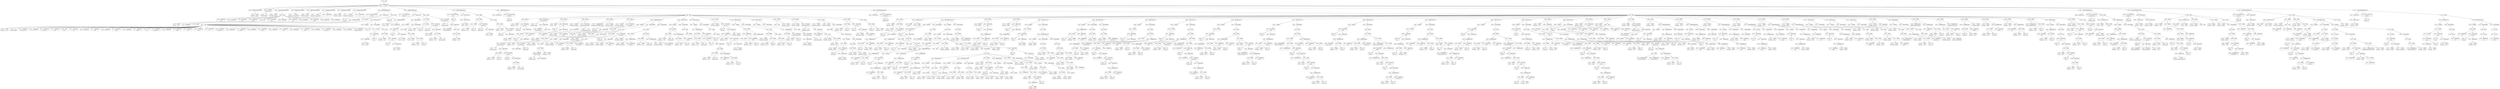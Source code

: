 digraph ast {
node [shape=none];
235679 [label=<<TABLE border='1' cellspacing='0' cellpadding='10' style='rounded' ><TR><TD border='0'>235679</TD><TD border='0'><B>PublicMemberDeclaration</B></TD></TR></TABLE>>];
235679 -> 235678 [weight=2];
235678 [label=<<TABLE border='1' cellspacing='0' cellpadding='10' style='rounded' ><TR><TD border='0'>235678</TD><TD border='0'><B>Variable</B></TD></TR><HR/><TR><TD border='0' cellpadding='5'>(940, 4838)</TD><TD border='0' cellpadding='5'>request</TD></TR></TABLE>>];
235677 [label=<<TABLE border='1' cellspacing='0' cellpadding='10' style='rounded' ><TR><TD border='0'>235677</TD><TD border='0'><B>ClassName</B></TD></TR><HR/><TR><TD border='0' cellpadding='5' colspan='2'>WP_Network_Query</TD></TR></TABLE>>];
235677 -> 235676 [weight=2];
235676 [label=<<TABLE border='1' cellspacing='0' cellpadding='10' style='rounded' ><TR><TD border='0'>235676</TD><TD border='0'><B>Id</B></TD></TR><HR/><TR><TD border='0' cellpadding='5' colspan='2'>WP_Network_Query</TD></TR></TABLE>>];
235683 [label=<<TABLE border='1' cellspacing='0' cellpadding='10' style='rounded' ><TR><TD border='0'>235683</TD><TD border='0'><B>StringLiteral</B></TD></TR><HR/><TR><TD border='0' cellpadding='5' colspan='2'>from</TD></TR></TABLE>>];
235682 [label=<<TABLE border='1' cellspacing='0' cellpadding='10' style='rounded' ><TR><TD border='0'>235682</TD><TD border='0'><B>StringLiteral</B></TD></TR><HR/><TR><TD border='0' cellpadding='5' colspan='2'></TD></TR></TABLE>>];
235681 [label=<<TABLE border='1' cellspacing='0' cellpadding='10' style='rounded' ><TR><TD border='0'>235681</TD><TD border='0'><B>StringLiteral</B></TD></TR><HR/><TR><TD border='0' cellpadding='5' colspan='2'>select</TD></TR></TABLE>>];
235680 [label=<<TABLE border='1' cellspacing='0' cellpadding='10' style='rounded' ><TR><TD border='0'>235680</TD><TD border='0'><B>Variable</B></TD></TR><HR/><TR><TD border='0' cellpadding='5'>(940, 4839)</TD><TD border='0' cellpadding='5'>sql_clauses</TD></TR></TABLE>>];
235687 [label=<<TABLE border='1' cellspacing='0' cellpadding='10' style='rounded' ><TR><TD border='0'>235687</TD><TD border='0'><B>StringLiteral</B></TD></TR><HR/><TR><TD border='0' cellpadding='5' colspan='2'>groupby</TD></TR></TABLE>>];
235686 [label=<<TABLE border='1' cellspacing='0' cellpadding='10' style='rounded' ><TR><TD border='0'>235686</TD><TD border='0'><B>Array</B></TD></TR></TABLE>>];
235685 [label=<<TABLE border='1' cellspacing='0' cellpadding='10' style='rounded' ><TR><TD border='0'>235685</TD><TD border='0'><B>StringLiteral</B></TD></TR><HR/><TR><TD border='0' cellpadding='5' colspan='2'>where</TD></TR></TABLE>>];
235684 [label=<<TABLE border='1' cellspacing='0' cellpadding='10' style='rounded' ><TR><TD border='0'>235684</TD><TD border='0'><B>StringLiteral</B></TD></TR><HR/><TR><TD border='0' cellpadding='5' colspan='2'></TD></TR></TABLE>>];
235691 [label=<<TABLE border='1' cellspacing='0' cellpadding='10' style='rounded' ><TR><TD border='0'>235691</TD><TD border='0'><B>StringLiteral</B></TD></TR><HR/><TR><TD border='0' cellpadding='5' colspan='2'>limits</TD></TR></TABLE>>];
235690 [label=<<TABLE border='1' cellspacing='0' cellpadding='10' style='rounded' ><TR><TD border='0'>235690</TD><TD border='0'><B>StringLiteral</B></TD></TR><HR/><TR><TD border='0' cellpadding='5' colspan='2'></TD></TR></TABLE>>];
235689 [label=<<TABLE border='1' cellspacing='0' cellpadding='10' style='rounded' ><TR><TD border='0'>235689</TD><TD border='0'><B>StringLiteral</B></TD></TR><HR/><TR><TD border='0' cellpadding='5' colspan='2'>orderby</TD></TR></TABLE>>];
235688 [label=<<TABLE border='1' cellspacing='0' cellpadding='10' style='rounded' ><TR><TD border='0'>235688</TD><TD border='0'><B>StringLiteral</B></TD></TR><HR/><TR><TD border='0' cellpadding='5' colspan='2'></TD></TR></TABLE>>];
235695 [label=<<TABLE border='1' cellspacing='0' cellpadding='10' style='rounded' ><TR><TD border='0'>235695</TD><TD border='0'><B>Variable</B></TD></TR><HR/><TR><TD border='0' cellpadding='5'>(940, 4840)</TD><TD border='0' cellpadding='5'>query_vars</TD></TR></TABLE>>];
235694 [label=<<TABLE border='1' cellspacing='0' cellpadding='10' style='rounded' ><TR><TD border='0'>235694</TD><TD border='0'><B>ProtectedMemberDeclaration</B></TD></TR></TABLE>>];
235694 -> 235680 [weight=2];
235694 -> 235693 [weight=2];
235693 [label=<<TABLE border='1' cellspacing='0' cellpadding='10' style='rounded' ><TR><TD border='0'>235693</TD><TD border='0'><B>Array</B></TD></TR></TABLE>>];
235693 -> 235681 [weight=2];
235693 -> 235682 [weight=2];
235693 -> 235683 [weight=2];
235693 -> 235684 [weight=2];
235693 -> 235685 [weight=2];
235693 -> 235686 [weight=2];
235693 -> 235687 [weight=2];
235693 -> 235688 [weight=2];
235693 -> 235689 [weight=2];
235693 -> 235690 [weight=2];
235693 -> 235691 [weight=2];
235693 -> 235692 [weight=2];
235692 [label=<<TABLE border='1' cellspacing='0' cellpadding='10' style='rounded' ><TR><TD border='0'>235692</TD><TD border='0'><B>StringLiteral</B></TD></TR><HR/><TR><TD border='0' cellpadding='5' colspan='2'></TD></TR></TABLE>>];
235699 [label=<<TABLE border='1' cellspacing='0' cellpadding='10' style='rounded' ><TR><TD border='0'>235699</TD><TD border='0'><B>Variable</B></TD></TR><HR/><TR><TD border='0' cellpadding='5'>(940, 4842)</TD><TD border='0' cellpadding='5'>networks</TD></TR></TABLE>>];
235698 [label=<<TABLE border='1' cellspacing='0' cellpadding='10' style='rounded' ><TR><TD border='0'>235698</TD><TD border='0'><B>PublicMemberDeclaration</B></TD></TR></TABLE>>];
235698 -> 235697 [weight=2];
235697 [label=<<TABLE border='1' cellspacing='0' cellpadding='10' style='rounded' ><TR><TD border='0'>235697</TD><TD border='0'><B>Variable</B></TD></TR><HR/><TR><TD border='0' cellpadding='5'>(940, 4841)</TD><TD border='0' cellpadding='5'>query_var_defaults</TD></TR></TABLE>>];
235696 [label=<<TABLE border='1' cellspacing='0' cellpadding='10' style='rounded' ><TR><TD border='0'>235696</TD><TD border='0'><B>PublicMemberDeclaration</B></TD></TR></TABLE>>];
235696 -> 235695 [weight=2];
235703 [label=<<TABLE border='1' cellspacing='0' cellpadding='10' style='rounded' ><TR><TD border='0'>235703</TD><TD border='0'><B>PublicMemberDeclaration</B></TD></TR></TABLE>>];
235703 -> 235701 [weight=2];
235703 -> 235702 [weight=2];
235702 [label=<<TABLE border='1' cellspacing='0' cellpadding='10' style='rounded' ><TR><TD border='0'>235702</TD><TD border='0'><B>IntegerLiteral</B></TD></TR><HR/><TR><TD border='0' cellpadding='5' colspan='2'>0</TD></TR></TABLE>>];
235701 [label=<<TABLE border='1' cellspacing='0' cellpadding='10' style='rounded' ><TR><TD border='0'>235701</TD><TD border='0'><B>Variable</B></TD></TR><HR/><TR><TD border='0' cellpadding='5'>(940, 4843)</TD><TD border='0' cellpadding='5'>found_networks</TD></TR></TABLE>>];
235700 [label=<<TABLE border='1' cellspacing='0' cellpadding='10' style='rounded' ><TR><TD border='0'>235700</TD><TD border='0'><B>PublicMemberDeclaration</B></TD></TR></TABLE>>];
235700 -> 235699 [weight=2];
235707 [label=<<TABLE border='1' cellspacing='0' cellpadding='10' style='rounded' ><TR><TD border='0'>235707</TD><TD border='0'><B>Id</B></TD></TR><HR/><TR><TD border='0' cellpadding='5' colspan='2'>__construct</TD></TR></TABLE>>];
235706 [label=<<TABLE border='1' cellspacing='0' cellpadding='10' style='rounded' ><TR><TD border='0'>235706</TD><TD border='0'><B>PublicMemberDeclaration</B></TD></TR></TABLE>>];
235706 -> 235704 [weight=2];
235706 -> 235705 [weight=2];
235705 [label=<<TABLE border='1' cellspacing='0' cellpadding='10' style='rounded' ><TR><TD border='0'>235705</TD><TD border='0'><B>IntegerLiteral</B></TD></TR><HR/><TR><TD border='0' cellpadding='5' colspan='2'>0</TD></TR></TABLE>>];
235704 [label=<<TABLE border='1' cellspacing='0' cellpadding='10' style='rounded' ><TR><TD border='0'>235704</TD><TD border='0'><B>Variable</B></TD></TR><HR/><TR><TD border='0' cellpadding='5'>(940, 4844)</TD><TD border='0' cellpadding='5'>max_num_pages</TD></TR></TABLE>>];
235711 [label=<<TABLE border='1' cellspacing='0' cellpadding='10' style='rounded' ><TR><TD border='0'>235711</TD><TD border='0'><B>OptValueParameter</B></TD></TR></TABLE>>];
235711 -> 235709 [weight=2];
235711 -> 235710 [weight=2];
235710 [label=<<TABLE border='1' cellspacing='0' cellpadding='10' style='rounded' ><TR><TD border='0'>235710</TD><TD border='0'><B>StringLiteral</B></TD></TR><HR/><TR><TD border='0' cellpadding='5' colspan='2'></TD></TR></TABLE>>];
235709 [label=<<TABLE border='1' cellspacing='0' cellpadding='10' style='rounded' ><TR><TD border='0'>235709</TD><TD border='0'><B>Variable</B></TD></TR><HR/><TR><TD border='0' cellpadding='5'>(0, 1137)</TD><TD border='0' cellpadding='5'>query</TD></TR></TABLE>>];
235708 [label=<<TABLE border='1' cellspacing='0' cellpadding='10' style='rounded' ><TR><TD border='0'>235708</TD><TD border='0'><B>ReturnValueMethod</B></TD></TR><HR/><TR><TD border='0' cellpadding='5' colspan='2'>__construct</TD></TR></TABLE>>];
235708 -> 235707 [weight=2];
235715 [label=<<TABLE border='1' cellspacing='0' cellpadding='10' style='rounded' ><TR><TD border='0'>235715</TD><TD border='0'><B>BinOP</B></TD></TR><HR/><TR><TD border='0' cellpadding='5' colspan='2'>-&gt;</TD></TR></TABLE>>];
235715 -> 235713 [weight=2];
235715 -> 235714 [weight=2];
235714 [label=<<TABLE border='1' cellspacing='0' cellpadding='10' style='rounded' ><TR><TD border='0'>235714</TD><TD border='0'><B>Id</B></TD></TR><HR/><TR><TD border='0' cellpadding='5' colspan='2'>query_var_defaults</TD></TR></TABLE>>];
235713 [label=<<TABLE border='1' cellspacing='0' cellpadding='10' style='rounded' ><TR><TD border='0'>235713</TD><TD border='0'><B>Variable</B></TD></TR><HR/><TR><TD border='0' cellpadding='5'>(940, 4845)</TD><TD border='0' cellpadding='5'>this</TD></TR></TABLE>>];
235712 [label=<<TABLE border='1' cellspacing='0' cellpadding='10' style='rounded' ><TR><TD border='0'>235712</TD><TD border='0'><B>ParameterList</B></TD></TR></TABLE>>];
235712 -> 235711 [weight=2];
235719 [label=<<TABLE border='1' cellspacing='0' cellpadding='10' style='rounded' ><TR><TD border='0'>235719</TD><TD border='0'><B>StringLiteral</B></TD></TR><HR/><TR><TD border='0' cellpadding='5' colspan='2'>network__not_in</TD></TR></TABLE>>];
235718 [label=<<TABLE border='1' cellspacing='0' cellpadding='10' style='rounded' ><TR><TD border='0'>235718</TD><TD border='0'><B>StringLiteral</B></TD></TR><HR/><TR><TD border='0' cellpadding='5' colspan='2'></TD></TR></TABLE>>];
235717 [label=<<TABLE border='1' cellspacing='0' cellpadding='10' style='rounded' ><TR><TD border='0'>235717</TD><TD border='0'><B>StringLiteral</B></TD></TR><HR/><TR><TD border='0' cellpadding='5' colspan='2'>network__in</TD></TR></TABLE>>];
235716 [label=<<TABLE border='1' cellspacing='0' cellpadding='10' style='rounded' ><TR><TD border='0'>235716</TD><TD border='0'><B>BinOP</B></TD></TR><HR/><TR><TD border='0' cellpadding='5' colspan='2'>=</TD></TR></TABLE>>];
235716 -> 235715 [weight=2];
235716 -> 235751 [weight=2];
235723 [label=<<TABLE border='1' cellspacing='0' cellpadding='10' style='rounded' ><TR><TD border='0'>235723</TD><TD border='0'><B>StringLiteral</B></TD></TR><HR/><TR><TD border='0' cellpadding='5' colspan='2'>fields</TD></TR></TABLE>>];
235722 [label=<<TABLE border='1' cellspacing='0' cellpadding='10' style='rounded' ><TR><TD border='0'>235722</TD><TD border='0'><B>False</B></TD></TR><HR/><TR><TD border='0' cellpadding='5' colspan='2'>false</TD></TR></TABLE>>];
235721 [label=<<TABLE border='1' cellspacing='0' cellpadding='10' style='rounded' ><TR><TD border='0'>235721</TD><TD border='0'><B>StringLiteral</B></TD></TR><HR/><TR><TD border='0' cellpadding='5' colspan='2'>count</TD></TR></TABLE>>];
235720 [label=<<TABLE border='1' cellspacing='0' cellpadding='10' style='rounded' ><TR><TD border='0'>235720</TD><TD border='0'><B>StringLiteral</B></TD></TR><HR/><TR><TD border='0' cellpadding='5' colspan='2'></TD></TR></TABLE>>];
235727 [label=<<TABLE border='1' cellspacing='0' cellpadding='10' style='rounded' ><TR><TD border='0'>235727</TD><TD border='0'><B>StringLiteral</B></TD></TR><HR/><TR><TD border='0' cellpadding='5' colspan='2'>offset</TD></TR></TABLE>>];
235726 [label=<<TABLE border='1' cellspacing='0' cellpadding='10' style='rounded' ><TR><TD border='0'>235726</TD><TD border='0'><B>StringLiteral</B></TD></TR><HR/><TR><TD border='0' cellpadding='5' colspan='2'></TD></TR></TABLE>>];
235725 [label=<<TABLE border='1' cellspacing='0' cellpadding='10' style='rounded' ><TR><TD border='0'>235725</TD><TD border='0'><B>StringLiteral</B></TD></TR><HR/><TR><TD border='0' cellpadding='5' colspan='2'>number</TD></TR></TABLE>>];
235724 [label=<<TABLE border='1' cellspacing='0' cellpadding='10' style='rounded' ><TR><TD border='0'>235724</TD><TD border='0'><B>StringLiteral</B></TD></TR><HR/><TR><TD border='0' cellpadding='5' colspan='2'></TD></TR></TABLE>>];
235731 [label=<<TABLE border='1' cellspacing='0' cellpadding='10' style='rounded' ><TR><TD border='0'>235731</TD><TD border='0'><B>StringLiteral</B></TD></TR><HR/><TR><TD border='0' cellpadding='5' colspan='2'>orderby</TD></TR></TABLE>>];
235730 [label=<<TABLE border='1' cellspacing='0' cellpadding='10' style='rounded' ><TR><TD border='0'>235730</TD><TD border='0'><B>True</B></TD></TR><HR/><TR><TD border='0' cellpadding='5' colspan='2'>true</TD></TR></TABLE>>];
235729 [label=<<TABLE border='1' cellspacing='0' cellpadding='10' style='rounded' ><TR><TD border='0'>235729</TD><TD border='0'><B>StringLiteral</B></TD></TR><HR/><TR><TD border='0' cellpadding='5' colspan='2'>no_found_rows</TD></TR></TABLE>>];
235728 [label=<<TABLE border='1' cellspacing='0' cellpadding='10' style='rounded' ><TR><TD border='0'>235728</TD><TD border='0'><B>StringLiteral</B></TD></TR><HR/><TR><TD border='0' cellpadding='5' colspan='2'></TD></TR></TABLE>>];
235735 [label=<<TABLE border='1' cellspacing='0' cellpadding='10' style='rounded' ><TR><TD border='0'>235735</TD><TD border='0'><B>StringLiteral</B></TD></TR><HR/><TR><TD border='0' cellpadding='5' colspan='2'>domain</TD></TR></TABLE>>];
235734 [label=<<TABLE border='1' cellspacing='0' cellpadding='10' style='rounded' ><TR><TD border='0'>235734</TD><TD border='0'><B>StringLiteral</B></TD></TR><HR/><TR><TD border='0' cellpadding='5' colspan='2'>ASC</TD></TR></TABLE>>];
235733 [label=<<TABLE border='1' cellspacing='0' cellpadding='10' style='rounded' ><TR><TD border='0'>235733</TD><TD border='0'><B>StringLiteral</B></TD></TR><HR/><TR><TD border='0' cellpadding='5' colspan='2'>order</TD></TR></TABLE>>];
235732 [label=<<TABLE border='1' cellspacing='0' cellpadding='10' style='rounded' ><TR><TD border='0'>235732</TD><TD border='0'><B>StringLiteral</B></TD></TR><HR/><TR><TD border='0' cellpadding='5' colspan='2'>id</TD></TR></TABLE>>];
235739 [label=<<TABLE border='1' cellspacing='0' cellpadding='10' style='rounded' ><TR><TD border='0'>235739</TD><TD border='0'><B>StringLiteral</B></TD></TR><HR/><TR><TD border='0' cellpadding='5' colspan='2'>domain__not_in</TD></TR></TABLE>>];
235738 [label=<<TABLE border='1' cellspacing='0' cellpadding='10' style='rounded' ><TR><TD border='0'>235738</TD><TD border='0'><B>StringLiteral</B></TD></TR><HR/><TR><TD border='0' cellpadding='5' colspan='2'></TD></TR></TABLE>>];
235737 [label=<<TABLE border='1' cellspacing='0' cellpadding='10' style='rounded' ><TR><TD border='0'>235737</TD><TD border='0'><B>StringLiteral</B></TD></TR><HR/><TR><TD border='0' cellpadding='5' colspan='2'>domain__in</TD></TR></TABLE>>];
235736 [label=<<TABLE border='1' cellspacing='0' cellpadding='10' style='rounded' ><TR><TD border='0'>235736</TD><TD border='0'><B>StringLiteral</B></TD></TR><HR/><TR><TD border='0' cellpadding='5' colspan='2'></TD></TR></TABLE>>];
235743 [label=<<TABLE border='1' cellspacing='0' cellpadding='10' style='rounded' ><TR><TD border='0'>235743</TD><TD border='0'><B>StringLiteral</B></TD></TR><HR/><TR><TD border='0' cellpadding='5' colspan='2'>path__in</TD></TR></TABLE>>];
235742 [label=<<TABLE border='1' cellspacing='0' cellpadding='10' style='rounded' ><TR><TD border='0'>235742</TD><TD border='0'><B>StringLiteral</B></TD></TR><HR/><TR><TD border='0' cellpadding='5' colspan='2'></TD></TR></TABLE>>];
235741 [label=<<TABLE border='1' cellspacing='0' cellpadding='10' style='rounded' ><TR><TD border='0'>235741</TD><TD border='0'><B>StringLiteral</B></TD></TR><HR/><TR><TD border='0' cellpadding='5' colspan='2'>path</TD></TR></TABLE>>];
235740 [label=<<TABLE border='1' cellspacing='0' cellpadding='10' style='rounded' ><TR><TD border='0'>235740</TD><TD border='0'><B>StringLiteral</B></TD></TR><HR/><TR><TD border='0' cellpadding='5' colspan='2'></TD></TR></TABLE>>];
235747 [label=<<TABLE border='1' cellspacing='0' cellpadding='10' style='rounded' ><TR><TD border='0'>235747</TD><TD border='0'><B>StringLiteral</B></TD></TR><HR/><TR><TD border='0' cellpadding='5' colspan='2'>search</TD></TR></TABLE>>];
235746 [label=<<TABLE border='1' cellspacing='0' cellpadding='10' style='rounded' ><TR><TD border='0'>235746</TD><TD border='0'><B>StringLiteral</B></TD></TR><HR/><TR><TD border='0' cellpadding='5' colspan='2'></TD></TR></TABLE>>];
235745 [label=<<TABLE border='1' cellspacing='0' cellpadding='10' style='rounded' ><TR><TD border='0'>235745</TD><TD border='0'><B>StringLiteral</B></TD></TR><HR/><TR><TD border='0' cellpadding='5' colspan='2'>path__not_in</TD></TR></TABLE>>];
235744 [label=<<TABLE border='1' cellspacing='0' cellpadding='10' style='rounded' ><TR><TD border='0'>235744</TD><TD border='0'><B>StringLiteral</B></TD></TR><HR/><TR><TD border='0' cellpadding='5' colspan='2'></TD></TR></TABLE>>];
235751 [label=<<TABLE border='1' cellspacing='0' cellpadding='10' style='rounded' ><TR><TD border='0'>235751</TD><TD border='0'><B>Array</B></TD></TR></TABLE>>];
235751 -> 235717 [weight=2];
235751 -> 235718 [weight=2];
235751 -> 235719 [weight=2];
235751 -> 235720 [weight=2];
235751 -> 235721 [weight=2];
235751 -> 235722 [weight=2];
235751 -> 235723 [weight=2];
235751 -> 235724 [weight=2];
235751 -> 235725 [weight=2];
235751 -> 235726 [weight=2];
235751 -> 235727 [weight=2];
235751 -> 235728 [weight=2];
235751 -> 235729 [weight=2];
235751 -> 235730 [weight=2];
235751 -> 235731 [weight=2];
235751 -> 235732 [weight=2];
235751 -> 235733 [weight=2];
235751 -> 235734 [weight=2];
235751 -> 235735 [weight=2];
235751 -> 235736 [weight=2];
235751 -> 235737 [weight=2];
235751 -> 235738 [weight=2];
235751 -> 235739 [weight=2];
235751 -> 235740 [weight=2];
235751 -> 235741 [weight=2];
235751 -> 235742 [weight=2];
235751 -> 235743 [weight=2];
235751 -> 235744 [weight=2];
235751 -> 235745 [weight=2];
235751 -> 235746 [weight=2];
235751 -> 235747 [weight=2];
235751 -> 235748 [weight=2];
235751 -> 235749 [weight=2];
235751 -> 235750 [weight=2];
235750 [label=<<TABLE border='1' cellspacing='0' cellpadding='10' style='rounded' ><TR><TD border='0'>235750</TD><TD border='0'><B>True</B></TD></TR><HR/><TR><TD border='0' cellpadding='5' colspan='2'>true</TD></TR></TABLE>>];
235749 [label=<<TABLE border='1' cellspacing='0' cellpadding='10' style='rounded' ><TR><TD border='0'>235749</TD><TD border='0'><B>StringLiteral</B></TD></TR><HR/><TR><TD border='0' cellpadding='5' colspan='2'>update_network_cache</TD></TR></TABLE>>];
235748 [label=<<TABLE border='1' cellspacing='0' cellpadding='10' style='rounded' ><TR><TD border='0'>235748</TD><TD border='0'><B>StringLiteral</B></TD></TR><HR/><TR><TD border='0' cellpadding='5' colspan='2'></TD></TR></TABLE>>];
235755 [label=<<TABLE border='1' cellspacing='0' cellpadding='10' style='rounded' ><TR><TD border='0'>235755</TD><TD border='0'><B>ArgumentList</B></TD></TR></TABLE>>];
235755 -> 235754 [weight=2];
235754 [label=<<TABLE border='1' cellspacing='0' cellpadding='10' style='rounded' ><TR><TD border='0'>235754</TD><TD border='0'><B>Variable</B></TD></TR><HR/><TR><TD border='0' cellpadding='5'>(0, 1137)</TD><TD border='0' cellpadding='5'>query</TD></TR></TABLE>>];
235753 [label=<<TABLE border='1' cellspacing='0' cellpadding='10' style='rounded' ><TR><TD border='0'>235753</TD><TD border='0'><B>Id</B></TD></TR><HR/><TR><TD border='0' cellpadding='5' colspan='2'>empty</TD></TR></TABLE>>];
235759 [label=<<TABLE border='1' cellspacing='0' cellpadding='10' style='rounded' ><TR><TD border='0'>235759</TD><TD border='0'><B>Variable</B></TD></TR><HR/><TR><TD border='0' cellpadding='5'>(940, 4845)</TD><TD border='0' cellpadding='5'>this</TD></TR></TABLE>>];
235758 [label=<<TABLE border='1' cellspacing='0' cellpadding='10' style='rounded' ><TR><TD border='0'>235758</TD><TD border='0'><B>Condition</B></TD></TR></TABLE>>];
235758 -> 235757 [weight=2];
235757 [label=<<TABLE border='1' cellspacing='0' cellpadding='10' style='rounded' ><TR><TD border='0'>235757</TD><TD border='0'><B>UnaryOP</B></TD></TR><HR/><TR><TD border='0' cellpadding='5' colspan='2'>!</TD></TR></TABLE>>];
235757 -> 235756 [weight=2];
235756 [label=<<TABLE border='1' cellspacing='0' cellpadding='10' style='rounded' ><TR><TD border='0'>235756</TD><TD border='0'><B>FunctionCall</B></TD></TR><HR/><TR><TD border='0' cellpadding='5' colspan='2'>empty</TD></TR></TABLE>>];
235756 -> 235753 [weight=2];
235756 -> 235755 [weight=2];
235763 [label=<<TABLE border='1' cellspacing='0' cellpadding='10' style='rounded' ><TR><TD border='0'>235763</TD><TD border='0'><B>MethodCall</B></TD></TR><HR/><TR><TD border='0' cellpadding='5' colspan='2'>query</TD></TR></TABLE>>];
235763 -> 235760 [weight=2];
235763 -> 235762 [weight=2];
235762 [label=<<TABLE border='1' cellspacing='0' cellpadding='10' style='rounded' ><TR><TD border='0'>235762</TD><TD border='0'><B>ArgumentList</B></TD></TR></TABLE>>];
235762 -> 235761 [weight=2];
235761 [label=<<TABLE border='1' cellspacing='0' cellpadding='10' style='rounded' ><TR><TD border='0'>235761</TD><TD border='0'><B>Variable</B></TD></TR><HR/><TR><TD border='0' cellpadding='5'>(0, 1137)</TD><TD border='0' cellpadding='5'>query</TD></TR></TABLE>>];
235760 [label=<<TABLE border='1' cellspacing='0' cellpadding='10' style='rounded' ><TR><TD border='0'>235760</TD><TD border='0'><B>Id</B></TD></TR><HR/><TR><TD border='0' cellpadding='5' colspan='2'>query</TD></TR></TABLE>>];
235767 [label=<<TABLE border='1' cellspacing='0' cellpadding='10' style='rounded' ><TR><TD border='0'>235767</TD><TD border='0'><B>StatementBody</B></TD></TR></TABLE>>];
235767 -> 235765 [weight=2];
235766 [label=<<TABLE border='1' cellspacing='0' cellpadding='10' style='rounded' ><TR><TD border='0'>235766</TD><TD border='0'><B>IfThenStatement</B></TD></TR></TABLE>>];
235766 -> 235758 [weight=2];
235766 -> 235767 [weight=2];
235765 [label=<<TABLE border='1' cellspacing='0' cellpadding='10' style='rounded' ><TR><TD border='0'>235765</TD><TD border='0'><B>Block</B></TD></TR></TABLE>>];
235765 -> 235764 [weight=2];
235764 [label=<<TABLE border='1' cellspacing='0' cellpadding='10' style='rounded' ><TR><TD border='0'>235764</TD><TD border='0'><B>BinOP</B></TD></TR><HR/><TR><TD border='0' cellpadding='5' colspan='2'>-&gt;</TD></TR></TABLE>>];
235764 -> 235759 [weight=2];
235764 -> 235763 [weight=2];
235771 [label=<<TABLE border='1' cellspacing='0' cellpadding='10' style='rounded' ><TR><TD border='0'>235771</TD><TD border='0'><B>ReturnValueMethod</B></TD></TR><HR/><TR><TD border='0' cellpadding='5' colspan='2'>parse_query</TD></TR></TABLE>>];
235771 -> 235770 [weight=2];
235770 [label=<<TABLE border='1' cellspacing='0' cellpadding='10' style='rounded' ><TR><TD border='0'>235770</TD><TD border='0'><B>Id</B></TD></TR><HR/><TR><TD border='0' cellpadding='5' colspan='2'>parse_query</TD></TR></TABLE>>];
235769 [label=<<TABLE border='1' cellspacing='0' cellpadding='10' style='rounded' ><TR><TD border='0'>235769</TD><TD border='0'><B>PublicMethodStatement</B></TD></TR></TABLE>>];
235769 -> 235708 [weight=2];
235769 -> 235712 [weight=2];
235769 -> 235768 [weight=2];
235768 [label=<<TABLE border='1' cellspacing='0' cellpadding='10' style='rounded' ><TR><TD border='0'>235768</TD><TD border='0'><B>Block</B></TD></TR></TABLE>>];
235768 -> 235716 [weight=2];
235768 -> 235766 [weight=2];
235775 [label=<<TABLE border='1' cellspacing='0' cellpadding='10' style='rounded' ><TR><TD border='0'>235775</TD><TD border='0'><B>ParameterList</B></TD></TR></TABLE>>];
235775 -> 235774 [weight=2];
235774 [label=<<TABLE border='1' cellspacing='0' cellpadding='10' style='rounded' ><TR><TD border='0'>235774</TD><TD border='0'><B>OptValueParameter</B></TD></TR></TABLE>>];
235774 -> 235772 [weight=2];
235774 -> 235773 [weight=2];
235773 [label=<<TABLE border='1' cellspacing='0' cellpadding='10' style='rounded' ><TR><TD border='0'>235773</TD><TD border='0'><B>StringLiteral</B></TD></TR><HR/><TR><TD border='0' cellpadding='5' colspan='2'></TD></TR></TABLE>>];
235772 [label=<<TABLE border='1' cellspacing='0' cellpadding='10' style='rounded' ><TR><TD border='0'>235772</TD><TD border='0'><B>Variable</B></TD></TR><HR/><TR><TD border='0' cellpadding='5'>(0, 1137)</TD><TD border='0' cellpadding='5'>query</TD></TR></TABLE>>];
235779 [label=<<TABLE border='1' cellspacing='0' cellpadding='10' style='rounded' ><TR><TD border='0'>235779</TD><TD border='0'><B>FunctionCall</B></TD></TR><HR/><TR><TD border='0' cellpadding='5' colspan='2'>empty</TD></TR></TABLE>>];
235779 -> 235776 [weight=2];
235779 -> 235778 [weight=2];
235778 [label=<<TABLE border='1' cellspacing='0' cellpadding='10' style='rounded' ><TR><TD border='0'>235778</TD><TD border='0'><B>ArgumentList</B></TD></TR></TABLE>>];
235778 -> 235777 [weight=2];
235777 [label=<<TABLE border='1' cellspacing='0' cellpadding='10' style='rounded' ><TR><TD border='0'>235777</TD><TD border='0'><B>Variable</B></TD></TR><HR/><TR><TD border='0' cellpadding='5'>(0, 1137)</TD><TD border='0' cellpadding='5'>query</TD></TR></TABLE>>];
235776 [label=<<TABLE border='1' cellspacing='0' cellpadding='10' style='rounded' ><TR><TD border='0'>235776</TD><TD border='0'><B>Id</B></TD></TR><HR/><TR><TD border='0' cellpadding='5' colspan='2'>empty</TD></TR></TABLE>>];
235783 [label=<<TABLE border='1' cellspacing='0' cellpadding='10' style='rounded' ><TR><TD border='0'>235783</TD><TD border='0'><B>Variable</B></TD></TR><HR/><TR><TD border='0' cellpadding='5'>(940, 4845)</TD><TD border='0' cellpadding='5'>this</TD></TR></TABLE>>];
235782 [label=<<TABLE border='1' cellspacing='0' cellpadding='10' style='rounded' ><TR><TD border='0'>235782</TD><TD border='0'><B>BinOP</B></TD></TR><HR/><TR><TD border='0' cellpadding='5' colspan='2'>=</TD></TR></TABLE>>];
235782 -> 235781 [weight=2];
235782 -> 235785 [weight=2];
235781 [label=<<TABLE border='1' cellspacing='0' cellpadding='10' style='rounded' ><TR><TD border='0'>235781</TD><TD border='0'><B>Variable</B></TD></TR><HR/><TR><TD border='0' cellpadding='5'>(0, 1137)</TD><TD border='0' cellpadding='5'>query</TD></TR></TABLE>>];
235780 [label=<<TABLE border='1' cellspacing='0' cellpadding='10' style='rounded' ><TR><TD border='0'>235780</TD><TD border='0'><B>Condition</B></TD></TR></TABLE>>];
235780 -> 235779 [weight=2];
235787 [label=<<TABLE border='1' cellspacing='0' cellpadding='10' style='rounded' ><TR><TD border='0'>235787</TD><TD border='0'><B>IfThenStatement</B></TD></TR></TABLE>>];
235787 -> 235780 [weight=2];
235787 -> 235788 [weight=2];
235786 [label=<<TABLE border='1' cellspacing='0' cellpadding='10' style='rounded' ><TR><TD border='0'>235786</TD><TD border='0'><B>Block</B></TD></TR></TABLE>>];
235786 -> 235782 [weight=2];
235785 [label=<<TABLE border='1' cellspacing='0' cellpadding='10' style='rounded' ><TR><TD border='0'>235785</TD><TD border='0'><B>BinOP</B></TD></TR><HR/><TR><TD border='0' cellpadding='5' colspan='2'>-&gt;</TD></TR></TABLE>>];
235785 -> 235783 [weight=2];
235785 -> 235784 [weight=2];
235784 [label=<<TABLE border='1' cellspacing='0' cellpadding='10' style='rounded' ><TR><TD border='0'>235784</TD><TD border='0'><B>Id</B></TD></TR><HR/><TR><TD border='0' cellpadding='5' colspan='2'>query_vars</TD></TR></TABLE>>];
235791 [label=<<TABLE border='1' cellspacing='0' cellpadding='10' style='rounded' ><TR><TD border='0'>235791</TD><TD border='0'><B>BinOP</B></TD></TR><HR/><TR><TD border='0' cellpadding='5' colspan='2'>-&gt;</TD></TR></TABLE>>];
235791 -> 235789 [weight=2];
235791 -> 235790 [weight=2];
235790 [label=<<TABLE border='1' cellspacing='0' cellpadding='10' style='rounded' ><TR><TD border='0'>235790</TD><TD border='0'><B>Id</B></TD></TR><HR/><TR><TD border='0' cellpadding='5' colspan='2'>query_vars</TD></TR></TABLE>>];
235789 [label=<<TABLE border='1' cellspacing='0' cellpadding='10' style='rounded' ><TR><TD border='0'>235789</TD><TD border='0'><B>Variable</B></TD></TR><HR/><TR><TD border='0' cellpadding='5'>(940, 4845)</TD><TD border='0' cellpadding='5'>this</TD></TR></TABLE>>];
235788 [label=<<TABLE border='1' cellspacing='0' cellpadding='10' style='rounded' ><TR><TD border='0'>235788</TD><TD border='0'><B>StatementBody</B></TD></TR></TABLE>>];
235788 -> 235786 [weight=2];
235795 [label=<<TABLE border='1' cellspacing='0' cellpadding='10' style='rounded' ><TR><TD border='0'>235795</TD><TD border='0'><B>Variable</B></TD></TR><HR/><TR><TD border='0' cellpadding='5'>(940, 4845)</TD><TD border='0' cellpadding='5'>this</TD></TR></TABLE>>];
235794 [label=<<TABLE border='1' cellspacing='0' cellpadding='10' style='rounded' ><TR><TD border='0'>235794</TD><TD border='0'><B>Variable</B></TD></TR><HR/><TR><TD border='0' cellpadding='5'>(0, 1137)</TD><TD border='0' cellpadding='5'>query</TD></TR></TABLE>>];
235793 [label=<<TABLE border='1' cellspacing='0' cellpadding='10' style='rounded' ><TR><TD border='0'>235793</TD><TD border='0'><B>Id</B></TD></TR><HR/><TR><TD border='0' cellpadding='5' colspan='2'>wp_parse_args</TD></TR></TABLE>>];
235792 [label=<<TABLE border='1' cellspacing='0' cellpadding='10' style='rounded' ><TR><TD border='0'>235792</TD><TD border='0'><B>BinOP</B></TD></TR><HR/><TR><TD border='0' cellpadding='5' colspan='2'>=</TD></TR></TABLE>>];
235792 -> 235791 [weight=2];
235792 -> 235799 [weight=2];
235799 [label=<<TABLE border='1' cellspacing='0' cellpadding='10' style='rounded' ><TR><TD border='0'>235799</TD><TD border='0'><B>FunctionCall</B></TD></TR><HR/><TR><TD border='0' cellpadding='5' colspan='2'>wp_parse_args</TD></TR></TABLE>>];
235799 -> 235793 [weight=2];
235799 -> 235798 [weight=2];
235798 [label=<<TABLE border='1' cellspacing='0' cellpadding='10' style='rounded' ><TR><TD border='0'>235798</TD><TD border='0'><B>ArgumentList</B></TD></TR></TABLE>>];
235798 -> 235794 [weight=2];
235798 -> 235797 [weight=2];
235797 [label=<<TABLE border='1' cellspacing='0' cellpadding='10' style='rounded' ><TR><TD border='0'>235797</TD><TD border='0'><B>BinOP</B></TD></TR><HR/><TR><TD border='0' cellpadding='5' colspan='2'>-&gt;</TD></TR></TABLE>>];
235797 -> 235795 [weight=2];
235797 -> 235796 [weight=2];
235796 [label=<<TABLE border='1' cellspacing='0' cellpadding='10' style='rounded' ><TR><TD border='0'>235796</TD><TD border='0'><B>Id</B></TD></TR><HR/><TR><TD border='0' cellpadding='5' colspan='2'>query_var_defaults</TD></TR></TABLE>>];
235803 [label=<<TABLE border='1' cellspacing='0' cellpadding='10' style='rounded' ><TR><TD border='0'>235803</TD><TD border='0'><B>Variable</B></TD></TR><HR/><TR><TD border='0' cellpadding='5'>(940, 4845)</TD><TD border='0' cellpadding='5'>this</TD></TR></TABLE>>];
235801 [label=<<TABLE border='1' cellspacing='0' cellpadding='10' style='rounded' ><TR><TD border='0'>235801</TD><TD border='0'><B>StringLiteral</B></TD></TR><HR/><TR><TD border='0' cellpadding='5' colspan='2'>parse_network_query</TD></TR></TABLE>>];
235800 [label=<<TABLE border='1' cellspacing='0' cellpadding='10' style='rounded' ><TR><TD border='0'>235800</TD><TD border='0'><B>Id</B></TD></TR><HR/><TR><TD border='0' cellpadding='5' colspan='2'>do_action_ref_array</TD></TR></TABLE>>];
235807 [label=<<TABLE border='1' cellspacing='0' cellpadding='10' style='rounded' ><TR><TD border='0'>235807</TD><TD border='0'><B>FunctionCall</B></TD></TR><HR/><TR><TD border='0' cellpadding='5' colspan='2'>do_action_ref_array</TD></TR></TABLE>>];
235807 -> 235800 [weight=2];
235807 -> 235806 [weight=2];
235806 [label=<<TABLE border='1' cellspacing='0' cellpadding='10' style='rounded' ><TR><TD border='0'>235806</TD><TD border='0'><B>ArgumentList</B></TD></TR></TABLE>>];
235806 -> 235801 [weight=2];
235806 -> 235805 [weight=2];
235805 [label=<<TABLE border='1' cellspacing='0' cellpadding='10' style='rounded' ><TR><TD border='0'>235805</TD><TD border='0'><B>Array</B></TD></TR></TABLE>>];
235805 -> 235804 [weight=2];
235804 [label=<<TABLE border='1' cellspacing='0' cellpadding='10' style='rounded' ><TR><TD border='0'>235804</TD><TD border='0'><B>UnaryOP</B></TD></TR><HR/><TR><TD border='0' cellpadding='5' colspan='2'>&amp;</TD></TR></TABLE>>];
235804 -> 235803 [weight=2];
235811 [label=<<TABLE border='1' cellspacing='0' cellpadding='10' style='rounded' ><TR><TD border='0'>235811</TD><TD border='0'><B>ReturnValueMethod</B></TD></TR><HR/><TR><TD border='0' cellpadding='5' colspan='2'>query</TD></TR></TABLE>>];
235811 -> 235810 [weight=2];
235810 [label=<<TABLE border='1' cellspacing='0' cellpadding='10' style='rounded' ><TR><TD border='0'>235810</TD><TD border='0'><B>Id</B></TD></TR><HR/><TR><TD border='0' cellpadding='5' colspan='2'>query</TD></TR></TABLE>>];
235809 [label=<<TABLE border='1' cellspacing='0' cellpadding='10' style='rounded' ><TR><TD border='0'>235809</TD><TD border='0'><B>PublicMethodStatement</B></TD></TR></TABLE>>];
235809 -> 235771 [weight=2];
235809 -> 235775 [weight=2];
235809 -> 235808 [weight=2];
235808 [label=<<TABLE border='1' cellspacing='0' cellpadding='10' style='rounded' ><TR><TD border='0'>235808</TD><TD border='0'><B>Block</B></TD></TR></TABLE>>];
235808 -> 235787 [weight=2];
235808 -> 235792 [weight=2];
235808 -> 235807 [weight=2];
235815 [label=<<TABLE border='1' cellspacing='0' cellpadding='10' style='rounded' ><TR><TD border='0'>235815</TD><TD border='0'><B>Variable</B></TD></TR><HR/><TR><TD border='0' cellpadding='5'>(940, 4845)</TD><TD border='0' cellpadding='5'>this</TD></TR></TABLE>>];
235814 [label=<<TABLE border='1' cellspacing='0' cellpadding='10' style='rounded' ><TR><TD border='0'>235814</TD><TD border='0'><B>ParameterList</B></TD></TR></TABLE>>];
235814 -> 235813 [weight=2];
235813 [label=<<TABLE border='1' cellspacing='0' cellpadding='10' style='rounded' ><TR><TD border='0'>235813</TD><TD border='0'><B>ValueParameter</B></TD></TR></TABLE>>];
235813 -> 235812 [weight=2];
235812 [label=<<TABLE border='1' cellspacing='0' cellpadding='10' style='rounded' ><TR><TD border='0'>235812</TD><TD border='0'><B>Variable</B></TD></TR><HR/><TR><TD border='0' cellpadding='5'>(0, 1137)</TD><TD border='0' cellpadding='5'>query</TD></TR></TABLE>>];
235819 [label=<<TABLE border='1' cellspacing='0' cellpadding='10' style='rounded' ><TR><TD border='0'>235819</TD><TD border='0'><B>Id</B></TD></TR><HR/><TR><TD border='0' cellpadding='5' colspan='2'>wp_parse_args</TD></TR></TABLE>>];
235818 [label=<<TABLE border='1' cellspacing='0' cellpadding='10' style='rounded' ><TR><TD border='0'>235818</TD><TD border='0'><B>BinOP</B></TD></TR><HR/><TR><TD border='0' cellpadding='5' colspan='2'>=</TD></TR></TABLE>>];
235818 -> 235817 [weight=2];
235818 -> 235822 [weight=2];
235817 [label=<<TABLE border='1' cellspacing='0' cellpadding='10' style='rounded' ><TR><TD border='0'>235817</TD><TD border='0'><B>BinOP</B></TD></TR><HR/><TR><TD border='0' cellpadding='5' colspan='2'>-&gt;</TD></TR></TABLE>>];
235817 -> 235815 [weight=2];
235817 -> 235816 [weight=2];
235816 [label=<<TABLE border='1' cellspacing='0' cellpadding='10' style='rounded' ><TR><TD border='0'>235816</TD><TD border='0'><B>Id</B></TD></TR><HR/><TR><TD border='0' cellpadding='5' colspan='2'>query_vars</TD></TR></TABLE>>];
235823 [label=<<TABLE border='1' cellspacing='0' cellpadding='10' style='rounded' ><TR><TD border='0'>235823</TD><TD border='0'><B>Variable</B></TD></TR><HR/><TR><TD border='0' cellpadding='5'>(940, 4845)</TD><TD border='0' cellpadding='5'>this</TD></TR></TABLE>>];
235822 [label=<<TABLE border='1' cellspacing='0' cellpadding='10' style='rounded' ><TR><TD border='0'>235822</TD><TD border='0'><B>FunctionCall</B></TD></TR><HR/><TR><TD border='0' cellpadding='5' colspan='2'>wp_parse_args</TD></TR></TABLE>>];
235822 -> 235819 [weight=2];
235822 -> 235821 [weight=2];
235821 [label=<<TABLE border='1' cellspacing='0' cellpadding='10' style='rounded' ><TR><TD border='0'>235821</TD><TD border='0'><B>ArgumentList</B></TD></TR></TABLE>>];
235821 -> 235820 [weight=2];
235820 [label=<<TABLE border='1' cellspacing='0' cellpadding='10' style='rounded' ><TR><TD border='0'>235820</TD><TD border='0'><B>Variable</B></TD></TR><HR/><TR><TD border='0' cellpadding='5'>(0, 1137)</TD><TD border='0' cellpadding='5'>query</TD></TR></TABLE>>];
235827 [label=<<TABLE border='1' cellspacing='0' cellpadding='10' style='rounded' ><TR><TD border='0'>235827</TD><TD border='0'><B>BinOP</B></TD></TR><HR/><TR><TD border='0' cellpadding='5' colspan='2'>-&gt;</TD></TR></TABLE>>];
235827 -> 235823 [weight=2];
235827 -> 235826 [weight=2];
235826 [label=<<TABLE border='1' cellspacing='0' cellpadding='10' style='rounded' ><TR><TD border='0'>235826</TD><TD border='0'><B>MethodCall</B></TD></TR><HR/><TR><TD border='0' cellpadding='5' colspan='2'>get_networks</TD></TR></TABLE>>];
235826 -> 235824 [weight=2];
235826 -> 235825 [weight=2];
235825 [label=<<TABLE border='1' cellspacing='0' cellpadding='10' style='rounded' ><TR><TD border='0'>235825</TD><TD border='0'><B>ArgumentList</B></TD></TR></TABLE>>];
235824 [label=<<TABLE border='1' cellspacing='0' cellpadding='10' style='rounded' ><TR><TD border='0'>235824</TD><TD border='0'><B>Id</B></TD></TR><HR/><TR><TD border='0' cellpadding='5' colspan='2'>get_networks</TD></TR></TABLE>>];
235831 [label=<<TABLE border='1' cellspacing='0' cellpadding='10' style='rounded' ><TR><TD border='0'>235831</TD><TD border='0'><B>Id</B></TD></TR><HR/><TR><TD border='0' cellpadding='5' colspan='2'>get_networks</TD></TR></TABLE>>];
235830 [label=<<TABLE border='1' cellspacing='0' cellpadding='10' style='rounded' ><TR><TD border='0'>235830</TD><TD border='0'><B>PublicMethodStatement</B></TD></TR></TABLE>>];
235830 -> 235811 [weight=2];
235830 -> 235814 [weight=2];
235830 -> 235829 [weight=2];
235829 [label=<<TABLE border='1' cellspacing='0' cellpadding='10' style='rounded' ><TR><TD border='0'>235829</TD><TD border='0'><B>Block</B></TD></TR></TABLE>>];
235829 -> 235818 [weight=2];
235829 -> 235828 [weight=2];
235828 [label=<<TABLE border='1' cellspacing='0' cellpadding='10' style='rounded' ><TR><TD border='0'>235828</TD><TD border='0'><B>Return</B></TD></TR></TABLE>>];
235828 -> 235827 [weight=2];
235835 [label=<<TABLE border='1' cellspacing='0' cellpadding='10' style='rounded' ><TR><TD border='0'>235835</TD><TD border='0'><B>Id</B></TD></TR><HR/><TR><TD border='0' cellpadding='5' colspan='2'>parse_query</TD></TR></TABLE>>];
235834 [label=<<TABLE border='1' cellspacing='0' cellpadding='10' style='rounded' ><TR><TD border='0'>235834</TD><TD border='0'><B>Variable</B></TD></TR><HR/><TR><TD border='0' cellpadding='5'>(940, 4845)</TD><TD border='0' cellpadding='5'>this</TD></TR></TABLE>>];
235833 [label=<<TABLE border='1' cellspacing='0' cellpadding='10' style='rounded' ><TR><TD border='0'>235833</TD><TD border='0'><B>ParameterList</B></TD></TR></TABLE>>];
235832 [label=<<TABLE border='1' cellspacing='0' cellpadding='10' style='rounded' ><TR><TD border='0'>235832</TD><TD border='0'><B>ReturnValueMethod</B></TD></TR><HR/><TR><TD border='0' cellpadding='5' colspan='2'>get_networks</TD></TR></TABLE>>];
235832 -> 235831 [weight=2];
235839 [label=<<TABLE border='1' cellspacing='0' cellpadding='10' style='rounded' ><TR><TD border='0'>235839</TD><TD border='0'><B>Id</B></TD></TR><HR/><TR><TD border='0' cellpadding='5' colspan='2'>do_action_ref_array</TD></TR></TABLE>>];
235838 [label=<<TABLE border='1' cellspacing='0' cellpadding='10' style='rounded' ><TR><TD border='0'>235838</TD><TD border='0'><B>BinOP</B></TD></TR><HR/><TR><TD border='0' cellpadding='5' colspan='2'>-&gt;</TD></TR></TABLE>>];
235838 -> 235834 [weight=2];
235838 -> 235837 [weight=2];
235837 [label=<<TABLE border='1' cellspacing='0' cellpadding='10' style='rounded' ><TR><TD border='0'>235837</TD><TD border='0'><B>MethodCall</B></TD></TR><HR/><TR><TD border='0' cellpadding='5' colspan='2'>parse_query</TD></TR></TABLE>>];
235837 -> 235835 [weight=2];
235837 -> 235836 [weight=2];
235836 [label=<<TABLE border='1' cellspacing='0' cellpadding='10' style='rounded' ><TR><TD border='0'>235836</TD><TD border='0'><B>ArgumentList</B></TD></TR></TABLE>>];
235843 [label=<<TABLE border='1' cellspacing='0' cellpadding='10' style='rounded' ><TR><TD border='0'>235843</TD><TD border='0'><B>UnaryOP</B></TD></TR><HR/><TR><TD border='0' cellpadding='5' colspan='2'>&amp;</TD></TR></TABLE>>];
235843 -> 235842 [weight=2];
235842 [label=<<TABLE border='1' cellspacing='0' cellpadding='10' style='rounded' ><TR><TD border='0'>235842</TD><TD border='0'><B>Variable</B></TD></TR><HR/><TR><TD border='0' cellpadding='5'>(940, 4845)</TD><TD border='0' cellpadding='5'>this</TD></TR></TABLE>>];
235840 [label=<<TABLE border='1' cellspacing='0' cellpadding='10' style='rounded' ><TR><TD border='0'>235840</TD><TD border='0'><B>StringLiteral</B></TD></TR><HR/><TR><TD border='0' cellpadding='5' colspan='2'>pre_get_networks</TD></TR></TABLE>>];
235847 [label=<<TABLE border='1' cellspacing='0' cellpadding='10' style='rounded' ><TR><TD border='0'>235847</TD><TD border='0'><B>Variable</B></TD></TR><HR/><TR><TD border='0' cellpadding='5'>(0, 816)</TD><TD border='0' cellpadding='5'>key</TD></TR></TABLE>>];
235846 [label=<<TABLE border='1' cellspacing='0' cellpadding='10' style='rounded' ><TR><TD border='0'>235846</TD><TD border='0'><B>FunctionCall</B></TD></TR><HR/><TR><TD border='0' cellpadding='5' colspan='2'>do_action_ref_array</TD></TR></TABLE>>];
235846 -> 235839 [weight=2];
235846 -> 235845 [weight=2];
235845 [label=<<TABLE border='1' cellspacing='0' cellpadding='10' style='rounded' ><TR><TD border='0'>235845</TD><TD border='0'><B>ArgumentList</B></TD></TR></TABLE>>];
235845 -> 235840 [weight=2];
235845 -> 235844 [weight=2];
235844 [label=<<TABLE border='1' cellspacing='0' cellpadding='10' style='rounded' ><TR><TD border='0'>235844</TD><TD border='0'><B>Array</B></TD></TR></TABLE>>];
235844 -> 235843 [weight=2];
235851 [label=<<TABLE border='1' cellspacing='0' cellpadding='10' style='rounded' ><TR><TD border='0'>235851</TD><TD border='0'><B>Id</B></TD></TR><HR/><TR><TD border='0' cellpadding='5' colspan='2'>wp_array_slice_assoc</TD></TR></TABLE>>];
235850 [label=<<TABLE border='1' cellspacing='0' cellpadding='10' style='rounded' ><TR><TD border='0'>235850</TD><TD border='0'><B>Id</B></TD></TR><HR/><TR><TD border='0' cellpadding='5' colspan='2'>serialize</TD></TR></TABLE>>];
235849 [label=<<TABLE border='1' cellspacing='0' cellpadding='10' style='rounded' ><TR><TD border='0'>235849</TD><TD border='0'><B>Id</B></TD></TR><HR/><TR><TD border='0' cellpadding='5' colspan='2'>md5</TD></TR></TABLE>>];
235848 [label=<<TABLE border='1' cellspacing='0' cellpadding='10' style='rounded' ><TR><TD border='0'>235848</TD><TD border='0'><B>BinOP</B></TD></TR><HR/><TR><TD border='0' cellpadding='5' colspan='2'>=</TD></TR></TABLE>>];
235848 -> 235847 [weight=2];
235848 -> 235866 [weight=2];
235855 [label=<<TABLE border='1' cellspacing='0' cellpadding='10' style='rounded' ><TR><TD border='0'>235855</TD><TD border='0'><B>Id</B></TD></TR><HR/><TR><TD border='0' cellpadding='5' colspan='2'>array_keys</TD></TR></TABLE>>];
235854 [label=<<TABLE border='1' cellspacing='0' cellpadding='10' style='rounded' ><TR><TD border='0'>235854</TD><TD border='0'><B>BinOP</B></TD></TR><HR/><TR><TD border='0' cellpadding='5' colspan='2'>-&gt;</TD></TR></TABLE>>];
235854 -> 235852 [weight=2];
235854 -> 235853 [weight=2];
235853 [label=<<TABLE border='1' cellspacing='0' cellpadding='10' style='rounded' ><TR><TD border='0'>235853</TD><TD border='0'><B>Id</B></TD></TR><HR/><TR><TD border='0' cellpadding='5' colspan='2'>query_vars</TD></TR></TABLE>>];
235852 [label=<<TABLE border='1' cellspacing='0' cellpadding='10' style='rounded' ><TR><TD border='0'>235852</TD><TD border='0'><B>Variable</B></TD></TR><HR/><TR><TD border='0' cellpadding='5'>(940, 4845)</TD><TD border='0' cellpadding='5'>this</TD></TR></TABLE>>];
235859 [label=<<TABLE border='1' cellspacing='0' cellpadding='10' style='rounded' ><TR><TD border='0'>235859</TD><TD border='0'><B>ArgumentList</B></TD></TR></TABLE>>];
235859 -> 235858 [weight=2];
235858 [label=<<TABLE border='1' cellspacing='0' cellpadding='10' style='rounded' ><TR><TD border='0'>235858</TD><TD border='0'><B>BinOP</B></TD></TR><HR/><TR><TD border='0' cellpadding='5' colspan='2'>-&gt;</TD></TR></TABLE>>];
235858 -> 235856 [weight=2];
235858 -> 235857 [weight=2];
235857 [label=<<TABLE border='1' cellspacing='0' cellpadding='10' style='rounded' ><TR><TD border='0'>235857</TD><TD border='0'><B>Id</B></TD></TR><HR/><TR><TD border='0' cellpadding='5' colspan='2'>query_var_defaults</TD></TR></TABLE>>];
235856 [label=<<TABLE border='1' cellspacing='0' cellpadding='10' style='rounded' ><TR><TD border='0'>235856</TD><TD border='0'><B>Variable</B></TD></TR><HR/><TR><TD border='0' cellpadding='5'>(940, 4845)</TD><TD border='0' cellpadding='5'>this</TD></TR></TABLE>>];
235863 [label=<<TABLE border='1' cellspacing='0' cellpadding='10' style='rounded' ><TR><TD border='0'>235863</TD><TD border='0'><B>ArgumentList</B></TD></TR></TABLE>>];
235863 -> 235862 [weight=2];
235862 [label=<<TABLE border='1' cellspacing='0' cellpadding='10' style='rounded' ><TR><TD border='0'>235862</TD><TD border='0'><B>FunctionCall</B></TD></TR><HR/><TR><TD border='0' cellpadding='5' colspan='2'>wp_array_slice_assoc</TD></TR></TABLE>>];
235862 -> 235851 [weight=2];
235862 -> 235861 [weight=2];
235861 [label=<<TABLE border='1' cellspacing='0' cellpadding='10' style='rounded' ><TR><TD border='0'>235861</TD><TD border='0'><B>ArgumentList</B></TD></TR></TABLE>>];
235861 -> 235854 [weight=2];
235861 -> 235860 [weight=2];
235860 [label=<<TABLE border='1' cellspacing='0' cellpadding='10' style='rounded' ><TR><TD border='0'>235860</TD><TD border='0'><B>FunctionCall</B></TD></TR><HR/><TR><TD border='0' cellpadding='5' colspan='2'>array_keys</TD></TR></TABLE>>];
235860 -> 235855 [weight=2];
235860 -> 235859 [weight=2];
235867 [label=<<TABLE border='1' cellspacing='0' cellpadding='10' style='rounded' ><TR><TD border='0'>235867</TD><TD border='0'><B>Variable</B></TD></TR><HR/><TR><TD border='0' cellpadding='5'>(940, 4846)</TD><TD border='0' cellpadding='5'>last_changed</TD></TR></TABLE>>];
235866 [label=<<TABLE border='1' cellspacing='0' cellpadding='10' style='rounded' ><TR><TD border='0'>235866</TD><TD border='0'><B>FunctionCall</B></TD></TR><HR/><TR><TD border='0' cellpadding='5' colspan='2'>md5</TD></TR></TABLE>>];
235866 -> 235849 [weight=2];
235866 -> 235865 [weight=2];
235865 [label=<<TABLE border='1' cellspacing='0' cellpadding='10' style='rounded' ><TR><TD border='0'>235865</TD><TD border='0'><B>ArgumentList</B></TD></TR></TABLE>>];
235865 -> 235864 [weight=2];
235864 [label=<<TABLE border='1' cellspacing='0' cellpadding='10' style='rounded' ><TR><TD border='0'>235864</TD><TD border='0'><B>FunctionCall</B></TD></TR><HR/><TR><TD border='0' cellpadding='5' colspan='2'>serialize</TD></TR></TABLE>>];
235864 -> 235850 [weight=2];
235864 -> 235863 [weight=2];
235871 [label=<<TABLE border='1' cellspacing='0' cellpadding='10' style='rounded' ><TR><TD border='0'>235871</TD><TD border='0'><B>ArgumentList</B></TD></TR></TABLE>>];
235871 -> 235870 [weight=2];
235870 [label=<<TABLE border='1' cellspacing='0' cellpadding='10' style='rounded' ><TR><TD border='0'>235870</TD><TD border='0'><B>StringLiteral</B></TD></TR><HR/><TR><TD border='0' cellpadding='5' colspan='2'>networks</TD></TR></TABLE>>];
235869 [label=<<TABLE border='1' cellspacing='0' cellpadding='10' style='rounded' ><TR><TD border='0'>235869</TD><TD border='0'><B>Id</B></TD></TR><HR/><TR><TD border='0' cellpadding='5' colspan='2'>wp_cache_get_last_changed</TD></TR></TABLE>>];
235868 [label=<<TABLE border='1' cellspacing='0' cellpadding='10' style='rounded' ><TR><TD border='0'>235868</TD><TD border='0'><B>BinOP</B></TD></TR><HR/><TR><TD border='0' cellpadding='5' colspan='2'>=</TD></TR></TABLE>>];
235868 -> 235867 [weight=2];
235868 -> 235872 [weight=2];
235875 [label=<<TABLE border='1' cellspacing='0' cellpadding='10' style='rounded' ><TR><TD border='0'>235875</TD><TD border='0'><B>StringExpression</B></TD></TR><HR/><TR><TD border='0' cellpadding='5' colspan='2'>get_network_ids:$key:$last_changed</TD></TR></TABLE>>];
235874 [label=<<TABLE border='1' cellspacing='0' cellpadding='10' style='rounded' ><TR><TD border='0'>235874</TD><TD border='0'><B>BinOP</B></TD></TR><HR/><TR><TD border='0' cellpadding='5' colspan='2'>=</TD></TR></TABLE>>];
235874 -> 235873 [weight=2];
235874 -> 235875 [weight=2];
235873 [label=<<TABLE border='1' cellspacing='0' cellpadding='10' style='rounded' ><TR><TD border='0'>235873</TD><TD border='0'><B>Variable</B></TD></TR><HR/><TR><TD border='0' cellpadding='5'>(940, 4847)</TD><TD border='0' cellpadding='5'>cache_key</TD></TR></TABLE>>];
235872 [label=<<TABLE border='1' cellspacing='0' cellpadding='10' style='rounded' ><TR><TD border='0'>235872</TD><TD border='0'><B>FunctionCall</B></TD></TR><HR/><TR><TD border='0' cellpadding='5' colspan='2'>wp_cache_get_last_changed</TD></TR></TABLE>>];
235872 -> 235869 [weight=2];
235872 -> 235871 [weight=2];
235879 [label=<<TABLE border='1' cellspacing='0' cellpadding='10' style='rounded' ><TR><TD border='0'>235879</TD><TD border='0'><B>Variable</B></TD></TR><HR/><TR><TD border='0' cellpadding='5'>(940, 4847)</TD><TD border='0' cellpadding='5'>cache_key</TD></TR></TABLE>>];
235878 [label=<<TABLE border='1' cellspacing='0' cellpadding='10' style='rounded' ><TR><TD border='0'>235878</TD><TD border='0'><B>Id</B></TD></TR><HR/><TR><TD border='0' cellpadding='5' colspan='2'>wp_cache_get</TD></TR></TABLE>>];
235877 [label=<<TABLE border='1' cellspacing='0' cellpadding='10' style='rounded' ><TR><TD border='0'>235877</TD><TD border='0'><B>BinOP</B></TD></TR><HR/><TR><TD border='0' cellpadding='5' colspan='2'>=</TD></TR></TABLE>>];
235877 -> 235876 [weight=2];
235877 -> 235882 [weight=2];
235876 [label=<<TABLE border='1' cellspacing='0' cellpadding='10' style='rounded' ><TR><TD border='0'>235876</TD><TD border='0'><B>Variable</B></TD></TR><HR/><TR><TD border='0' cellpadding='5'>(940, 4848)</TD><TD border='0' cellpadding='5'>cache_value</TD></TR></TABLE>>];
235883 [label=<<TABLE border='1' cellspacing='0' cellpadding='10' style='rounded' ><TR><TD border='0'>235883</TD><TD border='0'><B>False</B></TD></TR><HR/><TR><TD border='0' cellpadding='5' colspan='2'>false</TD></TR></TABLE>>];
235882 [label=<<TABLE border='1' cellspacing='0' cellpadding='10' style='rounded' ><TR><TD border='0'>235882</TD><TD border='0'><B>FunctionCall</B></TD></TR><HR/><TR><TD border='0' cellpadding='5' colspan='2'>wp_cache_get</TD></TR></TABLE>>];
235882 -> 235878 [weight=2];
235882 -> 235881 [weight=2];
235881 [label=<<TABLE border='1' cellspacing='0' cellpadding='10' style='rounded' ><TR><TD border='0'>235881</TD><TD border='0'><B>ArgumentList</B></TD></TR></TABLE>>];
235881 -> 235879 [weight=2];
235881 -> 235880 [weight=2];
235880 [label=<<TABLE border='1' cellspacing='0' cellpadding='10' style='rounded' ><TR><TD border='0'>235880</TD><TD border='0'><B>StringLiteral</B></TD></TR><HR/><TR><TD border='0' cellpadding='5' colspan='2'>networks</TD></TR></TABLE>>];
235887 [label=<<TABLE border='1' cellspacing='0' cellpadding='10' style='rounded' ><TR><TD border='0'>235887</TD><TD border='0'><B>Variable</B></TD></TR><HR/><TR><TD border='0' cellpadding='5'>(940, 4849)</TD><TD border='0' cellpadding='5'>network_ids</TD></TR></TABLE>>];
235886 [label=<<TABLE border='1' cellspacing='0' cellpadding='10' style='rounded' ><TR><TD border='0'>235886</TD><TD border='0'><B>Condition</B></TD></TR></TABLE>>];
235886 -> 235884 [weight=2];
235885 [label=<<TABLE border='1' cellspacing='0' cellpadding='10' style='rounded' ><TR><TD border='0'>235885</TD><TD border='0'><B>Variable</B></TD></TR><HR/><TR><TD border='0' cellpadding='5'>(940, 4848)</TD><TD border='0' cellpadding='5'>cache_value</TD></TR></TABLE>>];
235884 [label=<<TABLE border='1' cellspacing='0' cellpadding='10' style='rounded' ><TR><TD border='0'>235884</TD><TD border='0'><B>RelOP</B></TD></TR><HR/><TR><TD border='0' cellpadding='5' colspan='2'>===</TD></TR></TABLE>>];
235884 -> 235883 [weight=2];
235884 -> 235885 [weight=2];
235891 [label=<<TABLE border='1' cellspacing='0' cellpadding='10' style='rounded' ><TR><TD border='0'>235891</TD><TD border='0'><B>ArgumentList</B></TD></TR></TABLE>>];
235890 [label=<<TABLE border='1' cellspacing='0' cellpadding='10' style='rounded' ><TR><TD border='0'>235890</TD><TD border='0'><B>Id</B></TD></TR><HR/><TR><TD border='0' cellpadding='5' colspan='2'>get_network_ids</TD></TR></TABLE>>];
235889 [label=<<TABLE border='1' cellspacing='0' cellpadding='10' style='rounded' ><TR><TD border='0'>235889</TD><TD border='0'><B>Variable</B></TD></TR><HR/><TR><TD border='0' cellpadding='5'>(940, 4845)</TD><TD border='0' cellpadding='5'>this</TD></TR></TABLE>>];
235888 [label=<<TABLE border='1' cellspacing='0' cellpadding='10' style='rounded' ><TR><TD border='0'>235888</TD><TD border='0'><B>BinOP</B></TD></TR><HR/><TR><TD border='0' cellpadding='5' colspan='2'>=</TD></TR></TABLE>>];
235888 -> 235887 [weight=2];
235888 -> 235893 [weight=2];
235895 [label=<<TABLE border='1' cellspacing='0' cellpadding='10' style='rounded' ><TR><TD border='0'>235895</TD><TD border='0'><B>Condition</B></TD></TR></TABLE>>];
235895 -> 235894 [weight=2];
235894 [label=<<TABLE border='1' cellspacing='0' cellpadding='10' style='rounded' ><TR><TD border='0'>235894</TD><TD border='0'><B>Variable</B></TD></TR><HR/><TR><TD border='0' cellpadding='5'>(940, 4849)</TD><TD border='0' cellpadding='5'>network_ids</TD></TR></TABLE>>];
235893 [label=<<TABLE border='1' cellspacing='0' cellpadding='10' style='rounded' ><TR><TD border='0'>235893</TD><TD border='0'><B>BinOP</B></TD></TR><HR/><TR><TD border='0' cellpadding='5' colspan='2'>-&gt;</TD></TR></TABLE>>];
235893 -> 235889 [weight=2];
235893 -> 235892 [weight=2];
235892 [label=<<TABLE border='1' cellspacing='0' cellpadding='10' style='rounded' ><TR><TD border='0'>235892</TD><TD border='0'><B>MethodCall</B></TD></TR><HR/><TR><TD border='0' cellpadding='5' colspan='2'>get_network_ids</TD></TR></TABLE>>];
235892 -> 235890 [weight=2];
235892 -> 235891 [weight=2];
235899 [label=<<TABLE border='1' cellspacing='0' cellpadding='10' style='rounded' ><TR><TD border='0'>235899</TD><TD border='0'><B>MethodCall</B></TD></TR><HR/><TR><TD border='0' cellpadding='5' colspan='2'>set_found_networks</TD></TR></TABLE>>];
235899 -> 235897 [weight=2];
235899 -> 235898 [weight=2];
235898 [label=<<TABLE border='1' cellspacing='0' cellpadding='10' style='rounded' ><TR><TD border='0'>235898</TD><TD border='0'><B>ArgumentList</B></TD></TR></TABLE>>];
235897 [label=<<TABLE border='1' cellspacing='0' cellpadding='10' style='rounded' ><TR><TD border='0'>235897</TD><TD border='0'><B>Id</B></TD></TR><HR/><TR><TD border='0' cellpadding='5' colspan='2'>set_found_networks</TD></TR></TABLE>>];
235896 [label=<<TABLE border='1' cellspacing='0' cellpadding='10' style='rounded' ><TR><TD border='0'>235896</TD><TD border='0'><B>Variable</B></TD></TR><HR/><TR><TD border='0' cellpadding='5'>(940, 4845)</TD><TD border='0' cellpadding='5'>this</TD></TR></TABLE>>];
235903 [label=<<TABLE border='1' cellspacing='0' cellpadding='10' style='rounded' ><TR><TD border='0'>235903</TD><TD border='0'><B>StatementBody</B></TD></TR></TABLE>>];
235903 -> 235901 [weight=2];
235902 [label=<<TABLE border='1' cellspacing='0' cellpadding='10' style='rounded' ><TR><TD border='0'>235902</TD><TD border='0'><B>IfThenStatement</B></TD></TR></TABLE>>];
235902 -> 235895 [weight=2];
235902 -> 235903 [weight=2];
235901 [label=<<TABLE border='1' cellspacing='0' cellpadding='10' style='rounded' ><TR><TD border='0'>235901</TD><TD border='0'><B>Block</B></TD></TR></TABLE>>];
235901 -> 235900 [weight=2];
235900 [label=<<TABLE border='1' cellspacing='0' cellpadding='10' style='rounded' ><TR><TD border='0'>235900</TD><TD border='0'><B>BinOP</B></TD></TR><HR/><TR><TD border='0' cellpadding='5' colspan='2'>-&gt;</TD></TR></TABLE>>];
235900 -> 235896 [weight=2];
235900 -> 235899 [weight=2];
235907 [label=<<TABLE border='1' cellspacing='0' cellpadding='10' style='rounded' ><TR><TD border='0'>235907</TD><TD border='0'><B>Variable</B></TD></TR><HR/><TR><TD border='0' cellpadding='5'>(940, 4849)</TD><TD border='0' cellpadding='5'>network_ids</TD></TR></TABLE>>];
235906 [label=<<TABLE border='1' cellspacing='0' cellpadding='10' style='rounded' ><TR><TD border='0'>235906</TD><TD border='0'><B>StringLiteral</B></TD></TR><HR/><TR><TD border='0' cellpadding='5' colspan='2'>network_ids</TD></TR></TABLE>>];
235905 [label=<<TABLE border='1' cellspacing='0' cellpadding='10' style='rounded' ><TR><TD border='0'>235905</TD><TD border='0'><B>BinOP</B></TD></TR><HR/><TR><TD border='0' cellpadding='5' colspan='2'>=</TD></TR></TABLE>>];
235905 -> 235904 [weight=2];
235905 -> 235912 [weight=2];
235904 [label=<<TABLE border='1' cellspacing='0' cellpadding='10' style='rounded' ><TR><TD border='0'>235904</TD><TD border='0'><B>Variable</B></TD></TR><HR/><TR><TD border='0' cellpadding='5'>(940, 4848)</TD><TD border='0' cellpadding='5'>cache_value</TD></TR></TABLE>>];
235911 [label=<<TABLE border='1' cellspacing='0' cellpadding='10' style='rounded' ><TR><TD border='0'>235911</TD><TD border='0'><B>BinOP</B></TD></TR><HR/><TR><TD border='0' cellpadding='5' colspan='2'>-&gt;</TD></TR></TABLE>>];
235911 -> 235909 [weight=2];
235911 -> 235910 [weight=2];
235910 [label=<<TABLE border='1' cellspacing='0' cellpadding='10' style='rounded' ><TR><TD border='0'>235910</TD><TD border='0'><B>Id</B></TD></TR><HR/><TR><TD border='0' cellpadding='5' colspan='2'>found_networks</TD></TR></TABLE>>];
235909 [label=<<TABLE border='1' cellspacing='0' cellpadding='10' style='rounded' ><TR><TD border='0'>235909</TD><TD border='0'><B>Variable</B></TD></TR><HR/><TR><TD border='0' cellpadding='5'>(940, 4845)</TD><TD border='0' cellpadding='5'>this</TD></TR></TABLE>>];
235908 [label=<<TABLE border='1' cellspacing='0' cellpadding='10' style='rounded' ><TR><TD border='0'>235908</TD><TD border='0'><B>StringLiteral</B></TD></TR><HR/><TR><TD border='0' cellpadding='5' colspan='2'>found_networks</TD></TR></TABLE>>];
235915 [label=<<TABLE border='1' cellspacing='0' cellpadding='10' style='rounded' ><TR><TD border='0'>235915</TD><TD border='0'><B>Variable</B></TD></TR><HR/><TR><TD border='0' cellpadding='5'>(940, 4848)</TD><TD border='0' cellpadding='5'>cache_value</TD></TR></TABLE>>];
235914 [label=<<TABLE border='1' cellspacing='0' cellpadding='10' style='rounded' ><TR><TD border='0'>235914</TD><TD border='0'><B>Variable</B></TD></TR><HR/><TR><TD border='0' cellpadding='5'>(940, 4847)</TD><TD border='0' cellpadding='5'>cache_key</TD></TR></TABLE>>];
235913 [label=<<TABLE border='1' cellspacing='0' cellpadding='10' style='rounded' ><TR><TD border='0'>235913</TD><TD border='0'><B>Id</B></TD></TR><HR/><TR><TD border='0' cellpadding='5' colspan='2'>wp_cache_add</TD></TR></TABLE>>];
235912 [label=<<TABLE border='1' cellspacing='0' cellpadding='10' style='rounded' ><TR><TD border='0'>235912</TD><TD border='0'><B>Array</B></TD></TR></TABLE>>];
235912 -> 235906 [weight=2];
235912 -> 235907 [weight=2];
235912 -> 235908 [weight=2];
235912 -> 235911 [weight=2];
235919 [label=<<TABLE border='1' cellspacing='0' cellpadding='10' style='rounded' ><TR><TD border='0'>235919</TD><TD border='0'><B>Block</B></TD></TR></TABLE>>];
235919 -> 235888 [weight=2];
235919 -> 235902 [weight=2];
235919 -> 235905 [weight=2];
235919 -> 235918 [weight=2];
235918 [label=<<TABLE border='1' cellspacing='0' cellpadding='10' style='rounded' ><TR><TD border='0'>235918</TD><TD border='0'><B>FunctionCall</B></TD></TR><HR/><TR><TD border='0' cellpadding='5' colspan='2'>wp_cache_add</TD></TR></TABLE>>];
235918 -> 235913 [weight=2];
235918 -> 235917 [weight=2];
235917 [label=<<TABLE border='1' cellspacing='0' cellpadding='10' style='rounded' ><TR><TD border='0'>235917</TD><TD border='0'><B>ArgumentList</B></TD></TR></TABLE>>];
235917 -> 235914 [weight=2];
235917 -> 235915 [weight=2];
235917 -> 235916 [weight=2];
235916 [label=<<TABLE border='1' cellspacing='0' cellpadding='10' style='rounded' ><TR><TD border='0'>235916</TD><TD border='0'><B>StringLiteral</B></TD></TR><HR/><TR><TD border='0' cellpadding='5' colspan='2'>networks</TD></TR></TABLE>>];
235923 [label=<<TABLE border='1' cellspacing='0' cellpadding='10' style='rounded' ><TR><TD border='0'>235923</TD><TD border='0'><B>BinOP</B></TD></TR><HR/><TR><TD border='0' cellpadding='5' colspan='2'>=</TD></TR></TABLE>>];
235923 -> 235922 [weight=2];
235923 -> 235926 [weight=2];
235922 [label=<<TABLE border='1' cellspacing='0' cellpadding='10' style='rounded' ><TR><TD border='0'>235922</TD><TD border='0'><B>Variable</B></TD></TR><HR/><TR><TD border='0' cellpadding='5'>(940, 4849)</TD><TD border='0' cellpadding='5'>network_ids</TD></TR></TABLE>>];
235921 [label=<<TABLE border='1' cellspacing='0' cellpadding='10' style='rounded' ><TR><TD border='0'>235921</TD><TD border='0'><B>StatementBody</B></TD></TR></TABLE>>];
235921 -> 235919 [weight=2];
235920 [label=<<TABLE border='1' cellspacing='0' cellpadding='10' style='rounded' ><TR><TD border='0'>235920</TD><TD border='0'><B>IfThenElseStatement</B></TD></TR></TABLE>>];
235920 -> 235886 [weight=2];
235920 -> 235921 [weight=2];
235920 -> 235936 [weight=2];
235927 [label=<<TABLE border='1' cellspacing='0' cellpadding='10' style='rounded' ><TR><TD border='0'>235927</TD><TD border='0'><B>Variable</B></TD></TR><HR/><TR><TD border='0' cellpadding='5'>(940, 4845)</TD><TD border='0' cellpadding='5'>this</TD></TR></TABLE>>];
235926 [label=<<TABLE border='1' cellspacing='0' cellpadding='10' style='rounded' ><TR><TD border='0'>235926</TD><TD border='0'><B>PostfixExpression</B></TD></TR></TABLE>>];
235926 -> 235924 [weight=2];
235926 -> 235925 [weight=2];
235925 [label=<<TABLE border='1' cellspacing='0' cellpadding='10' style='rounded' ><TR><TD border='0'>235925</TD><TD border='0'><B>StringLiteral</B></TD></TR><HR/><TR><TD border='0' cellpadding='5' colspan='2'>network_ids</TD></TR></TABLE>>];
235924 [label=<<TABLE border='1' cellspacing='0' cellpadding='10' style='rounded' ><TR><TD border='0'>235924</TD><TD border='0'><B>Variable</B></TD></TR><HR/><TR><TD border='0' cellpadding='5'>(940, 4848)</TD><TD border='0' cellpadding='5'>cache_value</TD></TR></TABLE>>];
235931 [label=<<TABLE border='1' cellspacing='0' cellpadding='10' style='rounded' ><TR><TD border='0'>235931</TD><TD border='0'><B>Variable</B></TD></TR><HR/><TR><TD border='0' cellpadding='5'>(940, 4848)</TD><TD border='0' cellpadding='5'>cache_value</TD></TR></TABLE>>];
235930 [label=<<TABLE border='1' cellspacing='0' cellpadding='10' style='rounded' ><TR><TD border='0'>235930</TD><TD border='0'><B>BinOP</B></TD></TR><HR/><TR><TD border='0' cellpadding='5' colspan='2'>=</TD></TR></TABLE>>];
235930 -> 235929 [weight=2];
235930 -> 235933 [weight=2];
235929 [label=<<TABLE border='1' cellspacing='0' cellpadding='10' style='rounded' ><TR><TD border='0'>235929</TD><TD border='0'><B>BinOP</B></TD></TR><HR/><TR><TD border='0' cellpadding='5' colspan='2'>-&gt;</TD></TR></TABLE>>];
235929 -> 235927 [weight=2];
235929 -> 235928 [weight=2];
235928 [label=<<TABLE border='1' cellspacing='0' cellpadding='10' style='rounded' ><TR><TD border='0'>235928</TD><TD border='0'><B>Id</B></TD></TR><HR/><TR><TD border='0' cellpadding='5' colspan='2'>found_networks</TD></TR></TABLE>>];
235934 [label=<<TABLE border='1' cellspacing='0' cellpadding='10' style='rounded' ><TR><TD border='0'>235934</TD><TD border='0'><B>Block</B></TD></TR></TABLE>>];
235934 -> 235923 [weight=2];
235934 -> 235930 [weight=2];
235933 [label=<<TABLE border='1' cellspacing='0' cellpadding='10' style='rounded' ><TR><TD border='0'>235933</TD><TD border='0'><B>PostfixExpression</B></TD></TR></TABLE>>];
235933 -> 235931 [weight=2];
235933 -> 235932 [weight=2];
235932 [label=<<TABLE border='1' cellspacing='0' cellpadding='10' style='rounded' ><TR><TD border='0'>235932</TD><TD border='0'><B>StringLiteral</B></TD></TR><HR/><TR><TD border='0' cellpadding='5' colspan='2'>found_networks</TD></TR></TABLE>>];
235939 [label=<<TABLE border='1' cellspacing='0' cellpadding='10' style='rounded' ><TR><TD border='0'>235939</TD><TD border='0'><B>BinOP</B></TD></TR><HR/><TR><TD border='0' cellpadding='5' colspan='2'>-&gt;</TD></TR></TABLE>>];
235939 -> 235937 [weight=2];
235939 -> 235938 [weight=2];
235938 [label=<<TABLE border='1' cellspacing='0' cellpadding='10' style='rounded' ><TR><TD border='0'>235938</TD><TD border='0'><B>Id</B></TD></TR><HR/><TR><TD border='0' cellpadding='5' colspan='2'>found_networks</TD></TR></TABLE>>];
235937 [label=<<TABLE border='1' cellspacing='0' cellpadding='10' style='rounded' ><TR><TD border='0'>235937</TD><TD border='0'><B>Variable</B></TD></TR><HR/><TR><TD border='0' cellpadding='5'>(940, 4845)</TD><TD border='0' cellpadding='5'>this</TD></TR></TABLE>>];
235936 [label=<<TABLE border='1' cellspacing='0' cellpadding='10' style='rounded' ><TR><TD border='0'>235936</TD><TD border='0'><B>StatementBody</B></TD></TR></TABLE>>];
235936 -> 235934 [weight=2];
235943 [label=<<TABLE border='1' cellspacing='0' cellpadding='10' style='rounded' ><TR><TD border='0'>235943</TD><TD border='0'><B>BinOP</B></TD></TR><HR/><TR><TD border='0' cellpadding='5' colspan='2'>-&gt;</TD></TR></TABLE>>];
235943 -> 235941 [weight=2];
235943 -> 235942 [weight=2];
235942 [label=<<TABLE border='1' cellspacing='0' cellpadding='10' style='rounded' ><TR><TD border='0'>235942</TD><TD border='0'><B>Id</B></TD></TR><HR/><TR><TD border='0' cellpadding='5' colspan='2'>query_vars</TD></TR></TABLE>>];
235941 [label=<<TABLE border='1' cellspacing='0' cellpadding='10' style='rounded' ><TR><TD border='0'>235941</TD><TD border='0'><B>Variable</B></TD></TR><HR/><TR><TD border='0' cellpadding='5'>(940, 4845)</TD><TD border='0' cellpadding='5'>this</TD></TR></TABLE>>];
235940 [label=<<TABLE border='1' cellspacing='0' cellpadding='10' style='rounded' ><TR><TD border='0'>235940</TD><TD border='0'><B>LogicOP</B></TD></TR><HR/><TR><TD border='0' cellpadding='5' colspan='2'>&amp;&amp;</TD></TR></TABLE>>];
235940 -> 235939 [weight=2];
235940 -> 235945 [weight=2];
235947 [label=<<TABLE border='1' cellspacing='0' cellpadding='10' style='rounded' ><TR><TD border='0'>235947</TD><TD border='0'><B>Variable</B></TD></TR><HR/><TR><TD border='0' cellpadding='5'>(940, 4845)</TD><TD border='0' cellpadding='5'>this</TD></TR></TABLE>>];
235946 [label=<<TABLE border='1' cellspacing='0' cellpadding='10' style='rounded' ><TR><TD border='0'>235946</TD><TD border='0'><B>Condition</B></TD></TR></TABLE>>];
235946 -> 235940 [weight=2];
235945 [label=<<TABLE border='1' cellspacing='0' cellpadding='10' style='rounded' ><TR><TD border='0'>235945</TD><TD border='0'><B>PostfixExpression</B></TD></TR></TABLE>>];
235945 -> 235943 [weight=2];
235945 -> 235944 [weight=2];
235944 [label=<<TABLE border='1' cellspacing='0' cellpadding='10' style='rounded' ><TR><TD border='0'>235944</TD><TD border='0'><B>StringLiteral</B></TD></TR><HR/><TR><TD border='0' cellpadding='5' colspan='2'>number</TD></TR></TABLE>>];
235951 [label=<<TABLE border='1' cellspacing='0' cellpadding='10' style='rounded' ><TR><TD border='0'>235951</TD><TD border='0'><B>Id</B></TD></TR><HR/><TR><TD border='0' cellpadding='5' colspan='2'>ceil</TD></TR></TABLE>>];
235950 [label=<<TABLE border='1' cellspacing='0' cellpadding='10' style='rounded' ><TR><TD border='0'>235950</TD><TD border='0'><B>BinOP</B></TD></TR><HR/><TR><TD border='0' cellpadding='5' colspan='2'>=</TD></TR></TABLE>>];
235950 -> 235949 [weight=2];
235950 -> 235962 [weight=2];
235949 [label=<<TABLE border='1' cellspacing='0' cellpadding='10' style='rounded' ><TR><TD border='0'>235949</TD><TD border='0'><B>BinOP</B></TD></TR><HR/><TR><TD border='0' cellpadding='5' colspan='2'>-&gt;</TD></TR></TABLE>>];
235949 -> 235947 [weight=2];
235949 -> 235948 [weight=2];
235948 [label=<<TABLE border='1' cellspacing='0' cellpadding='10' style='rounded' ><TR><TD border='0'>235948</TD><TD border='0'><B>Id</B></TD></TR><HR/><TR><TD border='0' cellpadding='5' colspan='2'>max_num_pages</TD></TR></TABLE>>];
235955 [label=<<TABLE border='1' cellspacing='0' cellpadding='10' style='rounded' ><TR><TD border='0'>235955</TD><TD border='0'><B>BinOP</B></TD></TR><HR/><TR><TD border='0' cellpadding='5' colspan='2'></TD></TR></TABLE>>];
235955 -> 235954 [weight=2];
235955 -> 235960 [weight=2];
235954 [label=<<TABLE border='1' cellspacing='0' cellpadding='10' style='rounded' ><TR><TD border='0'>235954</TD><TD border='0'><B>BinOP</B></TD></TR><HR/><TR><TD border='0' cellpadding='5' colspan='2'>-&gt;</TD></TR></TABLE>>];
235954 -> 235952 [weight=2];
235954 -> 235953 [weight=2];
235953 [label=<<TABLE border='1' cellspacing='0' cellpadding='10' style='rounded' ><TR><TD border='0'>235953</TD><TD border='0'><B>Id</B></TD></TR><HR/><TR><TD border='0' cellpadding='5' colspan='2'>found_networks</TD></TR></TABLE>>];
235952 [label=<<TABLE border='1' cellspacing='0' cellpadding='10' style='rounded' ><TR><TD border='0'>235952</TD><TD border='0'><B>Variable</B></TD></TR><HR/><TR><TD border='0' cellpadding='5'>(940, 4845)</TD><TD border='0' cellpadding='5'>this</TD></TR></TABLE>>];
235959 [label=<<TABLE border='1' cellspacing='0' cellpadding='10' style='rounded' ><TR><TD border='0'>235959</TD><TD border='0'><B>StringLiteral</B></TD></TR><HR/><TR><TD border='0' cellpadding='5' colspan='2'>number</TD></TR></TABLE>>];
235958 [label=<<TABLE border='1' cellspacing='0' cellpadding='10' style='rounded' ><TR><TD border='0'>235958</TD><TD border='0'><B>BinOP</B></TD></TR><HR/><TR><TD border='0' cellpadding='5' colspan='2'>-&gt;</TD></TR></TABLE>>];
235958 -> 235956 [weight=2];
235958 -> 235957 [weight=2];
235957 [label=<<TABLE border='1' cellspacing='0' cellpadding='10' style='rounded' ><TR><TD border='0'>235957</TD><TD border='0'><B>Id</B></TD></TR><HR/><TR><TD border='0' cellpadding='5' colspan='2'>query_vars</TD></TR></TABLE>>];
235956 [label=<<TABLE border='1' cellspacing='0' cellpadding='10' style='rounded' ><TR><TD border='0'>235956</TD><TD border='0'><B>Variable</B></TD></TR><HR/><TR><TD border='0' cellpadding='5'>(940, 4845)</TD><TD border='0' cellpadding='5'>this</TD></TR></TABLE>>];
235963 [label=<<TABLE border='1' cellspacing='0' cellpadding='10' style='rounded' ><TR><TD border='0'>235963</TD><TD border='0'><B>Block</B></TD></TR></TABLE>>];
235963 -> 235950 [weight=2];
235962 [label=<<TABLE border='1' cellspacing='0' cellpadding='10' style='rounded' ><TR><TD border='0'>235962</TD><TD border='0'><B>FunctionCall</B></TD></TR><HR/><TR><TD border='0' cellpadding='5' colspan='2'>ceil</TD></TR></TABLE>>];
235962 -> 235951 [weight=2];
235962 -> 235961 [weight=2];
235961 [label=<<TABLE border='1' cellspacing='0' cellpadding='10' style='rounded' ><TR><TD border='0'>235961</TD><TD border='0'><B>ArgumentList</B></TD></TR></TABLE>>];
235961 -> 235955 [weight=2];
235960 [label=<<TABLE border='1' cellspacing='0' cellpadding='10' style='rounded' ><TR><TD border='0'>235960</TD><TD border='0'><B>PostfixExpression</B></TD></TR></TABLE>>];
235960 -> 235958 [weight=2];
235960 -> 235959 [weight=2];
235967 [label=<<TABLE border='1' cellspacing='0' cellpadding='10' style='rounded' ><TR><TD border='0'>235967</TD><TD border='0'><B>Id</B></TD></TR><HR/><TR><TD border='0' cellpadding='5' colspan='2'>query_vars</TD></TR></TABLE>>];
235966 [label=<<TABLE border='1' cellspacing='0' cellpadding='10' style='rounded' ><TR><TD border='0'>235966</TD><TD border='0'><B>Variable</B></TD></TR><HR/><TR><TD border='0' cellpadding='5'>(940, 4845)</TD><TD border='0' cellpadding='5'>this</TD></TR></TABLE>>];
235965 [label=<<TABLE border='1' cellspacing='0' cellpadding='10' style='rounded' ><TR><TD border='0'>235965</TD><TD border='0'><B>StatementBody</B></TD></TR></TABLE>>];
235965 -> 235963 [weight=2];
235964 [label=<<TABLE border='1' cellspacing='0' cellpadding='10' style='rounded' ><TR><TD border='0'>235964</TD><TD border='0'><B>IfThenStatement</B></TD></TR></TABLE>>];
235964 -> 235946 [weight=2];
235964 -> 235965 [weight=2];
235971 [label=<<TABLE border='1' cellspacing='0' cellpadding='10' style='rounded' ><TR><TD border='0'>235971</TD><TD border='0'><B>Condition</B></TD></TR></TABLE>>];
235971 -> 235970 [weight=2];
235970 [label=<<TABLE border='1' cellspacing='0' cellpadding='10' style='rounded' ><TR><TD border='0'>235970</TD><TD border='0'><B>PostfixExpression</B></TD></TR></TABLE>>];
235970 -> 235968 [weight=2];
235970 -> 235969 [weight=2];
235969 [label=<<TABLE border='1' cellspacing='0' cellpadding='10' style='rounded' ><TR><TD border='0'>235969</TD><TD border='0'><B>StringLiteral</B></TD></TR><HR/><TR><TD border='0' cellpadding='5' colspan='2'>count</TD></TR></TABLE>>];
235968 [label=<<TABLE border='1' cellspacing='0' cellpadding='10' style='rounded' ><TR><TD border='0'>235968</TD><TD border='0'><B>BinOP</B></TD></TR><HR/><TR><TD border='0' cellpadding='5' colspan='2'>-&gt;</TD></TR></TABLE>>];
235968 -> 235966 [weight=2];
235968 -> 235967 [weight=2];
235975 [label=<<TABLE border='1' cellspacing='0' cellpadding='10' style='rounded' ><TR><TD border='0'>235975</TD><TD border='0'><B>FunctionCall</B></TD></TR><HR/><TR><TD border='0' cellpadding='5' colspan='2'>intval</TD></TR></TABLE>>];
235975 -> 235972 [weight=2];
235975 -> 235974 [weight=2];
235974 [label=<<TABLE border='1' cellspacing='0' cellpadding='10' style='rounded' ><TR><TD border='0'>235974</TD><TD border='0'><B>ArgumentList</B></TD></TR></TABLE>>];
235974 -> 235973 [weight=2];
235973 [label=<<TABLE border='1' cellspacing='0' cellpadding='10' style='rounded' ><TR><TD border='0'>235973</TD><TD border='0'><B>Variable</B></TD></TR><HR/><TR><TD border='0' cellpadding='5'>(940, 4849)</TD><TD border='0' cellpadding='5'>network_ids</TD></TR></TABLE>>];
235972 [label=<<TABLE border='1' cellspacing='0' cellpadding='10' style='rounded' ><TR><TD border='0'>235972</TD><TD border='0'><B>Id</B></TD></TR><HR/><TR><TD border='0' cellpadding='5' colspan='2'>intval</TD></TR></TABLE>>];
235979 [label=<<TABLE border='1' cellspacing='0' cellpadding='10' style='rounded' ><TR><TD border='0'>235979</TD><TD border='0'><B>StatementBody</B></TD></TR></TABLE>>];
235979 -> 235977 [weight=2];
235978 [label=<<TABLE border='1' cellspacing='0' cellpadding='10' style='rounded' ><TR><TD border='0'>235978</TD><TD border='0'><B>IfThenStatement</B></TD></TR></TABLE>>];
235978 -> 235971 [weight=2];
235978 -> 235979 [weight=2];
235977 [label=<<TABLE border='1' cellspacing='0' cellpadding='10' style='rounded' ><TR><TD border='0'>235977</TD><TD border='0'><B>Block</B></TD></TR></TABLE>>];
235977 -> 235976 [weight=2];
235976 [label=<<TABLE border='1' cellspacing='0' cellpadding='10' style='rounded' ><TR><TD border='0'>235976</TD><TD border='0'><B>Return</B></TD></TR></TABLE>>];
235976 -> 235975 [weight=2];
235983 [label=<<TABLE border='1' cellspacing='0' cellpadding='10' style='rounded' ><TR><TD border='0'>235983</TD><TD border='0'><B>StringLiteral</B></TD></TR><HR/><TR><TD border='0' cellpadding='5' colspan='2'>intval</TD></TR></TABLE>>];
235982 [label=<<TABLE border='1' cellspacing='0' cellpadding='10' style='rounded' ><TR><TD border='0'>235982</TD><TD border='0'><B>Id</B></TD></TR><HR/><TR><TD border='0' cellpadding='5' colspan='2'>array_map</TD></TR></TABLE>>];
235981 [label=<<TABLE border='1' cellspacing='0' cellpadding='10' style='rounded' ><TR><TD border='0'>235981</TD><TD border='0'><B>BinOP</B></TD></TR><HR/><TR><TD border='0' cellpadding='5' colspan='2'>=</TD></TR></TABLE>>];
235981 -> 235980 [weight=2];
235981 -> 235986 [weight=2];
235980 [label=<<TABLE border='1' cellspacing='0' cellpadding='10' style='rounded' ><TR><TD border='0'>235980</TD><TD border='0'><B>Variable</B></TD></TR><HR/><TR><TD border='0' cellpadding='5'>(940, 4849)</TD><TD border='0' cellpadding='5'>network_ids</TD></TR></TABLE>>];
235987 [label=<<TABLE border='1' cellspacing='0' cellpadding='10' style='rounded' ><TR><TD border='0'>235987</TD><TD border='0'><B>StringLiteral</B></TD></TR><HR/><TR><TD border='0' cellpadding='5' colspan='2'>ids</TD></TR></TABLE>>];
235986 [label=<<TABLE border='1' cellspacing='0' cellpadding='10' style='rounded' ><TR><TD border='0'>235986</TD><TD border='0'><B>FunctionCall</B></TD></TR><HR/><TR><TD border='0' cellpadding='5' colspan='2'>array_map</TD></TR></TABLE>>];
235986 -> 235982 [weight=2];
235986 -> 235985 [weight=2];
235985 [label=<<TABLE border='1' cellspacing='0' cellpadding='10' style='rounded' ><TR><TD border='0'>235985</TD><TD border='0'><B>ArgumentList</B></TD></TR></TABLE>>];
235985 -> 235983 [weight=2];
235985 -> 235984 [weight=2];
235984 [label=<<TABLE border='1' cellspacing='0' cellpadding='10' style='rounded' ><TR><TD border='0'>235984</TD><TD border='0'><B>Variable</B></TD></TR><HR/><TR><TD border='0' cellpadding='5'>(940, 4849)</TD><TD border='0' cellpadding='5'>network_ids</TD></TR></TABLE>>];
235991 [label=<<TABLE border='1' cellspacing='0' cellpadding='10' style='rounded' ><TR><TD border='0'>235991</TD><TD border='0'><B>BinOP</B></TD></TR><HR/><TR><TD border='0' cellpadding='5' colspan='2'>-&gt;</TD></TR></TABLE>>];
235991 -> 235989 [weight=2];
235991 -> 235990 [weight=2];
235990 [label=<<TABLE border='1' cellspacing='0' cellpadding='10' style='rounded' ><TR><TD border='0'>235990</TD><TD border='0'><B>Id</B></TD></TR><HR/><TR><TD border='0' cellpadding='5' colspan='2'>query_vars</TD></TR></TABLE>>];
235989 [label=<<TABLE border='1' cellspacing='0' cellpadding='10' style='rounded' ><TR><TD border='0'>235989</TD><TD border='0'><B>Variable</B></TD></TR><HR/><TR><TD border='0' cellpadding='5'>(940, 4845)</TD><TD border='0' cellpadding='5'>this</TD></TR></TABLE>>];
235988 [label=<<TABLE border='1' cellspacing='0' cellpadding='10' style='rounded' ><TR><TD border='0'>235988</TD><TD border='0'><B>RelOP</B></TD></TR><HR/><TR><TD border='0' cellpadding='5' colspan='2'>==</TD></TR></TABLE>>];
235988 -> 235987 [weight=2];
235988 -> 235993 [weight=2];
235995 [label=<<TABLE border='1' cellspacing='0' cellpadding='10' style='rounded' ><TR><TD border='0'>235995</TD><TD border='0'><B>Variable</B></TD></TR><HR/><TR><TD border='0' cellpadding='5'>(940, 4845)</TD><TD border='0' cellpadding='5'>this</TD></TR></TABLE>>];
235994 [label=<<TABLE border='1' cellspacing='0' cellpadding='10' style='rounded' ><TR><TD border='0'>235994</TD><TD border='0'><B>Condition</B></TD></TR></TABLE>>];
235994 -> 235988 [weight=2];
235993 [label=<<TABLE border='1' cellspacing='0' cellpadding='10' style='rounded' ><TR><TD border='0'>235993</TD><TD border='0'><B>PostfixExpression</B></TD></TR></TABLE>>];
235993 -> 235991 [weight=2];
235993 -> 235992 [weight=2];
235992 [label=<<TABLE border='1' cellspacing='0' cellpadding='10' style='rounded' ><TR><TD border='0'>235992</TD><TD border='0'><B>StringLiteral</B></TD></TR><HR/><TR><TD border='0' cellpadding='5' colspan='2'>fields</TD></TR></TABLE>>];
235999 [label=<<TABLE border='1' cellspacing='0' cellpadding='10' style='rounded' ><TR><TD border='0'>235999</TD><TD border='0'><B>Variable</B></TD></TR><HR/><TR><TD border='0' cellpadding='5'>(940, 4849)</TD><TD border='0' cellpadding='5'>network_ids</TD></TR></TABLE>>];
235998 [label=<<TABLE border='1' cellspacing='0' cellpadding='10' style='rounded' ><TR><TD border='0'>235998</TD><TD border='0'><B>BinOP</B></TD></TR><HR/><TR><TD border='0' cellpadding='5' colspan='2'>=</TD></TR></TABLE>>];
235998 -> 235997 [weight=2];
235998 -> 235999 [weight=2];
235997 [label=<<TABLE border='1' cellspacing='0' cellpadding='10' style='rounded' ><TR><TD border='0'>235997</TD><TD border='0'><B>BinOP</B></TD></TR><HR/><TR><TD border='0' cellpadding='5' colspan='2'>-&gt;</TD></TR></TABLE>>];
235997 -> 235995 [weight=2];
235997 -> 235996 [weight=2];
235996 [label=<<TABLE border='1' cellspacing='0' cellpadding='10' style='rounded' ><TR><TD border='0'>235996</TD><TD border='0'><B>Id</B></TD></TR><HR/><TR><TD border='0' cellpadding='5' colspan='2'>networks</TD></TR></TABLE>>];
236003 [label=<<TABLE border='1' cellspacing='0' cellpadding='10' style='rounded' ><TR><TD border='0'>236003</TD><TD border='0'><B>Return</B></TD></TR></TABLE>>];
236003 -> 236002 [weight=2];
236002 [label=<<TABLE border='1' cellspacing='0' cellpadding='10' style='rounded' ><TR><TD border='0'>236002</TD><TD border='0'><B>BinOP</B></TD></TR><HR/><TR><TD border='0' cellpadding='5' colspan='2'>-&gt;</TD></TR></TABLE>>];
236002 -> 236000 [weight=2];
236002 -> 236001 [weight=2];
236001 [label=<<TABLE border='1' cellspacing='0' cellpadding='10' style='rounded' ><TR><TD border='0'>236001</TD><TD border='0'><B>Id</B></TD></TR><HR/><TR><TD border='0' cellpadding='5' colspan='2'>networks</TD></TR></TABLE>>];
236000 [label=<<TABLE border='1' cellspacing='0' cellpadding='10' style='rounded' ><TR><TD border='0'>236000</TD><TD border='0'><B>Variable</B></TD></TR><HR/><TR><TD border='0' cellpadding='5'>(940, 4845)</TD><TD border='0' cellpadding='5'>this</TD></TR></TABLE>>];
236007 [label=<<TABLE border='1' cellspacing='0' cellpadding='10' style='rounded' ><TR><TD border='0'>236007</TD><TD border='0'><B>Variable</B></TD></TR><HR/><TR><TD border='0' cellpadding='5'>(940, 4845)</TD><TD border='0' cellpadding='5'>this</TD></TR></TABLE>>];
236006 [label=<<TABLE border='1' cellspacing='0' cellpadding='10' style='rounded' ><TR><TD border='0'>236006</TD><TD border='0'><B>StatementBody</B></TD></TR></TABLE>>];
236006 -> 236004 [weight=2];
236005 [label=<<TABLE border='1' cellspacing='0' cellpadding='10' style='rounded' ><TR><TD border='0'>236005</TD><TD border='0'><B>IfThenStatement</B></TD></TR></TABLE>>];
236005 -> 235994 [weight=2];
236005 -> 236006 [weight=2];
236004 [label=<<TABLE border='1' cellspacing='0' cellpadding='10' style='rounded' ><TR><TD border='0'>236004</TD><TD border='0'><B>Block</B></TD></TR></TABLE>>];
236004 -> 235998 [weight=2];
236004 -> 236003 [weight=2];
236011 [label=<<TABLE border='1' cellspacing='0' cellpadding='10' style='rounded' ><TR><TD border='0'>236011</TD><TD border='0'><B>PostfixExpression</B></TD></TR></TABLE>>];
236011 -> 236009 [weight=2];
236011 -> 236010 [weight=2];
236010 [label=<<TABLE border='1' cellspacing='0' cellpadding='10' style='rounded' ><TR><TD border='0'>236010</TD><TD border='0'><B>StringLiteral</B></TD></TR><HR/><TR><TD border='0' cellpadding='5' colspan='2'>update_network_cache</TD></TR></TABLE>>];
236009 [label=<<TABLE border='1' cellspacing='0' cellpadding='10' style='rounded' ><TR><TD border='0'>236009</TD><TD border='0'><B>BinOP</B></TD></TR><HR/><TR><TD border='0' cellpadding='5' colspan='2'>-&gt;</TD></TR></TABLE>>];
236009 -> 236007 [weight=2];
236009 -> 236008 [weight=2];
236008 [label=<<TABLE border='1' cellspacing='0' cellpadding='10' style='rounded' ><TR><TD border='0'>236008</TD><TD border='0'><B>Id</B></TD></TR><HR/><TR><TD border='0' cellpadding='5' colspan='2'>query_vars</TD></TR></TABLE>>];
236015 [label=<<TABLE border='1' cellspacing='0' cellpadding='10' style='rounded' ><TR><TD border='0'>236015</TD><TD border='0'><B>ArgumentList</B></TD></TR></TABLE>>];
236015 -> 236014 [weight=2];
236014 [label=<<TABLE border='1' cellspacing='0' cellpadding='10' style='rounded' ><TR><TD border='0'>236014</TD><TD border='0'><B>Variable</B></TD></TR><HR/><TR><TD border='0' cellpadding='5'>(940, 4849)</TD><TD border='0' cellpadding='5'>network_ids</TD></TR></TABLE>>];
236013 [label=<<TABLE border='1' cellspacing='0' cellpadding='10' style='rounded' ><TR><TD border='0'>236013</TD><TD border='0'><B>Id</B></TD></TR><HR/><TR><TD border='0' cellpadding='5' colspan='2'>_prime_network_caches</TD></TR></TABLE>>];
236012 [label=<<TABLE border='1' cellspacing='0' cellpadding='10' style='rounded' ><TR><TD border='0'>236012</TD><TD border='0'><B>Condition</B></TD></TR></TABLE>>];
236012 -> 236011 [weight=2];
236019 [label=<<TABLE border='1' cellspacing='0' cellpadding='10' style='rounded' ><TR><TD border='0'>236019</TD><TD border='0'><B>StatementBody</B></TD></TR></TABLE>>];
236019 -> 236017 [weight=2];
236018 [label=<<TABLE border='1' cellspacing='0' cellpadding='10' style='rounded' ><TR><TD border='0'>236018</TD><TD border='0'><B>IfThenStatement</B></TD></TR></TABLE>>];
236018 -> 236012 [weight=2];
236018 -> 236019 [weight=2];
236017 [label=<<TABLE border='1' cellspacing='0' cellpadding='10' style='rounded' ><TR><TD border='0'>236017</TD><TD border='0'><B>Block</B></TD></TR></TABLE>>];
236017 -> 236016 [weight=2];
236016 [label=<<TABLE border='1' cellspacing='0' cellpadding='10' style='rounded' ><TR><TD border='0'>236016</TD><TD border='0'><B>FunctionCall</B></TD></TR><HR/><TR><TD border='0' cellpadding='5' colspan='2'>_prime_network_caches</TD></TR></TABLE>>];
236016 -> 236013 [weight=2];
236016 -> 236015 [weight=2];
236023 [label=<<TABLE border='1' cellspacing='0' cellpadding='10' style='rounded' ><TR><TD border='0'>236023</TD><TD border='0'><B>Variable</B></TD></TR><HR/><TR><TD border='0' cellpadding='5'>(940, 4849)</TD><TD border='0' cellpadding='5'>network_ids</TD></TR></TABLE>>];
236022 [label=<<TABLE border='1' cellspacing='0' cellpadding='10' style='rounded' ><TR><TD border='0'>236022</TD><TD border='0'><B>Array</B></TD></TR></TABLE>>];
236021 [label=<<TABLE border='1' cellspacing='0' cellpadding='10' style='rounded' ><TR><TD border='0'>236021</TD><TD border='0'><B>BinOP</B></TD></TR><HR/><TR><TD border='0' cellpadding='5' colspan='2'>=</TD></TR></TABLE>>];
236021 -> 236020 [weight=2];
236021 -> 236022 [weight=2];
236020 [label=<<TABLE border='1' cellspacing='0' cellpadding='10' style='rounded' ><TR><TD border='0'>236020</TD><TD border='0'><B>Variable</B></TD></TR><HR/><TR><TD border='0' cellpadding='5'>(940, 4850)</TD><TD border='0' cellpadding='5'>_networks</TD></TR></TABLE>>];
236027 [label=<<TABLE border='1' cellspacing='0' cellpadding='10' style='rounded' ><TR><TD border='0'>236027</TD><TD border='0'><B>BinOP</B></TD></TR><HR/><TR><TD border='0' cellpadding='5' colspan='2'>=</TD></TR></TABLE>>];
236027 -> 236026 [weight=2];
236027 -> 236031 [weight=2];
236026 [label=<<TABLE border='1' cellspacing='0' cellpadding='10' style='rounded' ><TR><TD border='0'>236026</TD><TD border='0'><B>Variable</B></TD></TR><HR/><TR><TD border='0' cellpadding='5'>(940, 4852)</TD><TD border='0' cellpadding='5'>_network</TD></TR></TABLE>>];
236024 [label=<<TABLE border='1' cellspacing='0' cellpadding='10' style='rounded' ><TR><TD border='0'>236024</TD><TD border='0'><B>Variable</B></TD></TR><HR/><TR><TD border='0' cellpadding='5'>(940, 4851)</TD><TD border='0' cellpadding='5'>network_id</TD></TR></TABLE>>];
236031 [label=<<TABLE border='1' cellspacing='0' cellpadding='10' style='rounded' ><TR><TD border='0'>236031</TD><TD border='0'><B>FunctionCall</B></TD></TR><HR/><TR><TD border='0' cellpadding='5' colspan='2'>get_network</TD></TR></TABLE>>];
236031 -> 236028 [weight=2];
236031 -> 236030 [weight=2];
236030 [label=<<TABLE border='1' cellspacing='0' cellpadding='10' style='rounded' ><TR><TD border='0'>236030</TD><TD border='0'><B>ArgumentList</B></TD></TR></TABLE>>];
236030 -> 236029 [weight=2];
236029 [label=<<TABLE border='1' cellspacing='0' cellpadding='10' style='rounded' ><TR><TD border='0'>236029</TD><TD border='0'><B>Variable</B></TD></TR><HR/><TR><TD border='0' cellpadding='5'>(940, 4851)</TD><TD border='0' cellpadding='5'>network_id</TD></TR></TABLE>>];
236028 [label=<<TABLE border='1' cellspacing='0' cellpadding='10' style='rounded' ><TR><TD border='0'>236028</TD><TD border='0'><B>Id</B></TD></TR><HR/><TR><TD border='0' cellpadding='5' colspan='2'>get_network</TD></TR></TABLE>>];
236035 [label=<<TABLE border='1' cellspacing='0' cellpadding='10' style='rounded' ><TR><TD border='0'>236035</TD><TD border='0'><B>Variable</B></TD></TR><HR/><TR><TD border='0' cellpadding='5'>(940, 4852)</TD><TD border='0' cellpadding='5'>_network</TD></TR></TABLE>>];
236034 [label=<<TABLE border='1' cellspacing='0' cellpadding='10' style='rounded' ><TR><TD border='0'>236034</TD><TD border='0'><B>BinOP</B></TD></TR><HR/><TR><TD border='0' cellpadding='5' colspan='2'>=</TD></TR></TABLE>>];
236034 -> 236033 [weight=2];
236034 -> 236035 [weight=2];
236033 [label=<<TABLE border='1' cellspacing='0' cellpadding='10' style='rounded' ><TR><TD border='0'>236033</TD><TD border='0'><B>Variable</B></TD></TR><HR/><TR><TD border='0' cellpadding='5'>(940, 4850)</TD><TD border='0' cellpadding='5'>_networks</TD></TR></TABLE>>];
236032 [label=<<TABLE border='1' cellspacing='0' cellpadding='10' style='rounded' ><TR><TD border='0'>236032</TD><TD border='0'><B>Condition</B></TD></TR></TABLE>>];
236032 -> 236027 [weight=2];
236039 [label=<<TABLE border='1' cellspacing='0' cellpadding='10' style='rounded' ><TR><TD border='0'>236039</TD><TD border='0'><B>Block</B></TD></TR></TABLE>>];
236039 -> 236037 [weight=2];
236038 [label=<<TABLE border='1' cellspacing='0' cellpadding='10' style='rounded' ><TR><TD border='0'>236038</TD><TD border='0'><B>StatementBody</B></TD></TR></TABLE>>];
236038 -> 236036 [weight=2];
236037 [label=<<TABLE border='1' cellspacing='0' cellpadding='10' style='rounded' ><TR><TD border='0'>236037</TD><TD border='0'><B>IfThenStatement</B></TD></TR></TABLE>>];
236037 -> 236032 [weight=2];
236037 -> 236038 [weight=2];
236036 [label=<<TABLE border='1' cellspacing='0' cellpadding='10' style='rounded' ><TR><TD border='0'>236036</TD><TD border='0'><B>Block</B></TD></TR></TABLE>>];
236036 -> 236034 [weight=2];
236043 [label=<<TABLE border='1' cellspacing='0' cellpadding='10' style='rounded' ><TR><TD border='0'>236043</TD><TD border='0'><B>BinOP</B></TD></TR><HR/><TR><TD border='0' cellpadding='5' colspan='2'>=</TD></TR></TABLE>>];
236043 -> 236042 [weight=2];
236043 -> 236052 [weight=2];
236042 [label=<<TABLE border='1' cellspacing='0' cellpadding='10' style='rounded' ><TR><TD border='0'>236042</TD><TD border='0'><B>Variable</B></TD></TR><HR/><TR><TD border='0' cellpadding='5'>(940, 4850)</TD><TD border='0' cellpadding='5'>_networks</TD></TR></TABLE>>];
236041 [label=<<TABLE border='1' cellspacing='0' cellpadding='10' style='rounded' ><TR><TD border='0'>236041</TD><TD border='0'><B>StatementBody</B></TD></TR></TABLE>>];
236041 -> 236039 [weight=2];
236040 [label=<<TABLE border='1' cellspacing='0' cellpadding='10' style='rounded' ><TR><TD border='0'>236040</TD><TD border='0'><B>ForEach</B></TD></TR></TABLE>>];
236040 -> 236023 [weight=2];
236040 -> 236024 [weight=2];
236040 -> 236041 [weight=2];
236046 [label=<<TABLE border='1' cellspacing='0' cellpadding='10' style='rounded' ><TR><TD border='0'>236046</TD><TD border='0'><B>Variable</B></TD></TR><HR/><TR><TD border='0' cellpadding='5'>(940, 4850)</TD><TD border='0' cellpadding='5'>_networks</TD></TR></TABLE>>];
236045 [label=<<TABLE border='1' cellspacing='0' cellpadding='10' style='rounded' ><TR><TD border='0'>236045</TD><TD border='0'><B>StringLiteral</B></TD></TR><HR/><TR><TD border='0' cellpadding='5' colspan='2'>the_networks</TD></TR></TABLE>>];
236044 [label=<<TABLE border='1' cellspacing='0' cellpadding='10' style='rounded' ><TR><TD border='0'>236044</TD><TD border='0'><B>Id</B></TD></TR><HR/><TR><TD border='0' cellpadding='5' colspan='2'>apply_filters_ref_array</TD></TR></TABLE>>];
236051 [label=<<TABLE border='1' cellspacing='0' cellpadding='10' style='rounded' ><TR><TD border='0'>236051</TD><TD border='0'><B>ArgumentList</B></TD></TR></TABLE>>];
236051 -> 236045 [weight=2];
236051 -> 236050 [weight=2];
236050 [label=<<TABLE border='1' cellspacing='0' cellpadding='10' style='rounded' ><TR><TD border='0'>236050</TD><TD border='0'><B>Array</B></TD></TR></TABLE>>];
236050 -> 236046 [weight=2];
236050 -> 236049 [weight=2];
236049 [label=<<TABLE border='1' cellspacing='0' cellpadding='10' style='rounded' ><TR><TD border='0'>236049</TD><TD border='0'><B>UnaryOP</B></TD></TR><HR/><TR><TD border='0' cellpadding='5' colspan='2'>&amp;</TD></TR></TABLE>>];
236049 -> 236048 [weight=2];
236048 [label=<<TABLE border='1' cellspacing='0' cellpadding='10' style='rounded' ><TR><TD border='0'>236048</TD><TD border='0'><B>Variable</B></TD></TR><HR/><TR><TD border='0' cellpadding='5'>(940, 4845)</TD><TD border='0' cellpadding='5'>this</TD></TR></TABLE>>];
236055 [label=<<TABLE border='1' cellspacing='0' cellpadding='10' style='rounded' ><TR><TD border='0'>236055</TD><TD border='0'><B>BinOP</B></TD></TR><HR/><TR><TD border='0' cellpadding='5' colspan='2'>-&gt;</TD></TR></TABLE>>];
236055 -> 236053 [weight=2];
236055 -> 236054 [weight=2];
236054 [label=<<TABLE border='1' cellspacing='0' cellpadding='10' style='rounded' ><TR><TD border='0'>236054</TD><TD border='0'><B>Id</B></TD></TR><HR/><TR><TD border='0' cellpadding='5' colspan='2'>networks</TD></TR></TABLE>>];
236053 [label=<<TABLE border='1' cellspacing='0' cellpadding='10' style='rounded' ><TR><TD border='0'>236053</TD><TD border='0'><B>Variable</B></TD></TR><HR/><TR><TD border='0' cellpadding='5'>(940, 4845)</TD><TD border='0' cellpadding='5'>this</TD></TR></TABLE>>];
236052 [label=<<TABLE border='1' cellspacing='0' cellpadding='10' style='rounded' ><TR><TD border='0'>236052</TD><TD border='0'><B>FunctionCall</B></TD></TR><HR/><TR><TD border='0' cellpadding='5' colspan='2'>apply_filters_ref_array</TD></TR></TABLE>>];
236052 -> 236044 [weight=2];
236052 -> 236051 [weight=2];
236059 [label=<<TABLE border='1' cellspacing='0' cellpadding='10' style='rounded' ><TR><TD border='0'>236059</TD><TD border='0'><B>Variable</B></TD></TR><HR/><TR><TD border='0' cellpadding='5'>(940, 4850)</TD><TD border='0' cellpadding='5'>_networks</TD></TR></TABLE>>];
236058 [label=<<TABLE border='1' cellspacing='0' cellpadding='10' style='rounded' ><TR><TD border='0'>236058</TD><TD border='0'><B>StringLiteral</B></TD></TR><HR/><TR><TD border='0' cellpadding='5' colspan='2'>get_network</TD></TR></TABLE>>];
236057 [label=<<TABLE border='1' cellspacing='0' cellpadding='10' style='rounded' ><TR><TD border='0'>236057</TD><TD border='0'><B>Id</B></TD></TR><HR/><TR><TD border='0' cellpadding='5' colspan='2'>array_map</TD></TR></TABLE>>];
236056 [label=<<TABLE border='1' cellspacing='0' cellpadding='10' style='rounded' ><TR><TD border='0'>236056</TD><TD border='0'><B>BinOP</B></TD></TR><HR/><TR><TD border='0' cellpadding='5' colspan='2'>=</TD></TR></TABLE>>];
236056 -> 236055 [weight=2];
236056 -> 236061 [weight=2];
236063 [label=<<TABLE border='1' cellspacing='0' cellpadding='10' style='rounded' ><TR><TD border='0'>236063</TD><TD border='0'><B>Id</B></TD></TR><HR/><TR><TD border='0' cellpadding='5' colspan='2'>networks</TD></TR></TABLE>>];
236062 [label=<<TABLE border='1' cellspacing='0' cellpadding='10' style='rounded' ><TR><TD border='0'>236062</TD><TD border='0'><B>Variable</B></TD></TR><HR/><TR><TD border='0' cellpadding='5'>(940, 4845)</TD><TD border='0' cellpadding='5'>this</TD></TR></TABLE>>];
236061 [label=<<TABLE border='1' cellspacing='0' cellpadding='10' style='rounded' ><TR><TD border='0'>236061</TD><TD border='0'><B>FunctionCall</B></TD></TR><HR/><TR><TD border='0' cellpadding='5' colspan='2'>array_map</TD></TR></TABLE>>];
236061 -> 236057 [weight=2];
236061 -> 236060 [weight=2];
236060 [label=<<TABLE border='1' cellspacing='0' cellpadding='10' style='rounded' ><TR><TD border='0'>236060</TD><TD border='0'><B>ArgumentList</B></TD></TR></TABLE>>];
236060 -> 236058 [weight=2];
236060 -> 236059 [weight=2];
236067 [label=<<TABLE border='1' cellspacing='0' cellpadding='10' style='rounded' ><TR><TD border='0'>236067</TD><TD border='0'><B>PublicMethodStatement</B></TD></TR></TABLE>>];
236067 -> 235832 [weight=2];
236067 -> 235833 [weight=2];
236067 -> 236066 [weight=2];
236066 [label=<<TABLE border='1' cellspacing='0' cellpadding='10' style='rounded' ><TR><TD border='0'>236066</TD><TD border='0'><B>Block</B></TD></TR></TABLE>>];
236066 -> 235838 [weight=2];
236066 -> 235846 [weight=2];
236066 -> 235848 [weight=2];
236066 -> 235868 [weight=2];
236066 -> 235874 [weight=2];
236066 -> 235877 [weight=2];
236066 -> 235920 [weight=2];
236066 -> 235964 [weight=2];
236066 -> 235978 [weight=2];
236066 -> 235981 [weight=2];
236066 -> 236005 [weight=2];
236066 -> 236018 [weight=2];
236066 -> 236021 [weight=2];
236066 -> 236040 [weight=2];
236066 -> 236043 [weight=2];
236066 -> 236056 [weight=2];
236066 -> 236065 [weight=2];
236065 [label=<<TABLE border='1' cellspacing='0' cellpadding='10' style='rounded' ><TR><TD border='0'>236065</TD><TD border='0'><B>Return</B></TD></TR></TABLE>>];
236065 -> 236064 [weight=2];
236064 [label=<<TABLE border='1' cellspacing='0' cellpadding='10' style='rounded' ><TR><TD border='0'>236064</TD><TD border='0'><B>BinOP</B></TD></TR><HR/><TR><TD border='0' cellpadding='5' colspan='2'>-&gt;</TD></TR></TABLE>>];
236064 -> 236062 [weight=2];
236064 -> 236063 [weight=2];
236071 [label=<<TABLE border='1' cellspacing='0' cellpadding='10' style='rounded' ><TR><TD border='0'>236071</TD><TD border='0'><B>Global</B></TD></TR><HR/><TR><TD border='0' cellpadding='5' colspan='2'>global</TD></TR></TABLE>>];
236070 [label=<<TABLE border='1' cellspacing='0' cellpadding='10' style='rounded' ><TR><TD border='0'>236070</TD><TD border='0'><B>ParameterList</B></TD></TR></TABLE>>];
236069 [label=<<TABLE border='1' cellspacing='0' cellpadding='10' style='rounded' ><TR><TD border='0'>236069</TD><TD border='0'><B>ReturnValueMethod</B></TD></TR><HR/><TR><TD border='0' cellpadding='5' colspan='2'>get_network_ids</TD></TR></TABLE>>];
236069 -> 236068 [weight=2];
236068 [label=<<TABLE border='1' cellspacing='0' cellpadding='10' style='rounded' ><TR><TD border='0'>236068</TD><TD border='0'><B>Id</B></TD></TR><HR/><TR><TD border='0' cellpadding='5' colspan='2'>get_network_ids</TD></TR></TABLE>>];
236075 [label=<<TABLE border='1' cellspacing='0' cellpadding='10' style='rounded' ><TR><TD border='0'>236075</TD><TD border='0'><B>BinOP</B></TD></TR><HR/><TR><TD border='0' cellpadding='5' colspan='2'>=</TD></TR></TABLE>>];
236075 -> 236074 [weight=2];
236075 -> 236085 [weight=2];
236074 [label=<<TABLE border='1' cellspacing='0' cellpadding='10' style='rounded' ><TR><TD border='0'>236074</TD><TD border='0'><B>Variable</B></TD></TR><HR/><TR><TD border='0' cellpadding='5'>(940, 4853)</TD><TD border='0' cellpadding='5'>order</TD></TR></TABLE>>];
236073 [label=<<TABLE border='1' cellspacing='0' cellpadding='10' style='rounded' ><TR><TD border='0'>236073</TD><TD border='0'><B>VariableStatement</B></TD></TR></TABLE>>];
236073 -> 236071 [weight=2];
236073 -> 236072 [weight=2];
236072 [label=<<TABLE border='1' cellspacing='0' cellpadding='10' style='rounded' ><TR><TD border='0'>236072</TD><TD border='0'><B>Variable</B></TD></TR><HR/><TR><TD border='0' cellpadding='5'>(0, 184)</TD><TD border='0' cellpadding='5'>wpdb</TD></TR></TABLE>>];
236079 [label=<<TABLE border='1' cellspacing='0' cellpadding='10' style='rounded' ><TR><TD border='0'>236079</TD><TD border='0'><B>Id</B></TD></TR><HR/><TR><TD border='0' cellpadding='5' colspan='2'>query_vars</TD></TR></TABLE>>];
236078 [label=<<TABLE border='1' cellspacing='0' cellpadding='10' style='rounded' ><TR><TD border='0'>236078</TD><TD border='0'><B>Variable</B></TD></TR><HR/><TR><TD border='0' cellpadding='5'>(940, 4845)</TD><TD border='0' cellpadding='5'>this</TD></TR></TABLE>>];
236077 [label=<<TABLE border='1' cellspacing='0' cellpadding='10' style='rounded' ><TR><TD border='0'>236077</TD><TD border='0'><B>Id</B></TD></TR><HR/><TR><TD border='0' cellpadding='5' colspan='2'>parse_order</TD></TR></TABLE>>];
236076 [label=<<TABLE border='1' cellspacing='0' cellpadding='10' style='rounded' ><TR><TD border='0'>236076</TD><TD border='0'><B>Variable</B></TD></TR><HR/><TR><TD border='0' cellpadding='5'>(940, 4845)</TD><TD border='0' cellpadding='5'>this</TD></TR></TABLE>>];
236083 [label=<<TABLE border='1' cellspacing='0' cellpadding='10' style='rounded' ><TR><TD border='0'>236083</TD><TD border='0'><B>ArgumentList</B></TD></TR></TABLE>>];
236083 -> 236082 [weight=2];
236082 [label=<<TABLE border='1' cellspacing='0' cellpadding='10' style='rounded' ><TR><TD border='0'>236082</TD><TD border='0'><B>PostfixExpression</B></TD></TR></TABLE>>];
236082 -> 236080 [weight=2];
236082 -> 236081 [weight=2];
236081 [label=<<TABLE border='1' cellspacing='0' cellpadding='10' style='rounded' ><TR><TD border='0'>236081</TD><TD border='0'><B>StringLiteral</B></TD></TR><HR/><TR><TD border='0' cellpadding='5' colspan='2'>order</TD></TR></TABLE>>];
236080 [label=<<TABLE border='1' cellspacing='0' cellpadding='10' style='rounded' ><TR><TD border='0'>236080</TD><TD border='0'><B>BinOP</B></TD></TR><HR/><TR><TD border='0' cellpadding='5' colspan='2'>-&gt;</TD></TR></TABLE>>];
236080 -> 236078 [weight=2];
236080 -> 236079 [weight=2];
236087 [label=<<TABLE border='1' cellspacing='0' cellpadding='10' style='rounded' ><TR><TD border='0'>236087</TD><TD border='0'><B>Variable</B></TD></TR><HR/><TR><TD border='0' cellpadding='5'>(940, 4845)</TD><TD border='0' cellpadding='5'>this</TD></TR></TABLE>>];
236086 [label=<<TABLE border='1' cellspacing='0' cellpadding='10' style='rounded' ><TR><TD border='0'>236086</TD><TD border='0'><B>Id</B></TD></TR><HR/><TR><TD border='0' cellpadding='5' colspan='2'>in_array</TD></TR></TABLE>>];
236085 [label=<<TABLE border='1' cellspacing='0' cellpadding='10' style='rounded' ><TR><TD border='0'>236085</TD><TD border='0'><B>BinOP</B></TD></TR><HR/><TR><TD border='0' cellpadding='5' colspan='2'>-&gt;</TD></TR></TABLE>>];
236085 -> 236076 [weight=2];
236085 -> 236084 [weight=2];
236084 [label=<<TABLE border='1' cellspacing='0' cellpadding='10' style='rounded' ><TR><TD border='0'>236084</TD><TD border='0'><B>MethodCall</B></TD></TR><HR/><TR><TD border='0' cellpadding='5' colspan='2'>parse_order</TD></TR></TABLE>>];
236084 -> 236077 [weight=2];
236084 -> 236083 [weight=2];
236091 [label=<<TABLE border='1' cellspacing='0' cellpadding='10' style='rounded' ><TR><TD border='0'>236091</TD><TD border='0'><B>PostfixExpression</B></TD></TR></TABLE>>];
236091 -> 236089 [weight=2];
236091 -> 236090 [weight=2];
236090 [label=<<TABLE border='1' cellspacing='0' cellpadding='10' style='rounded' ><TR><TD border='0'>236090</TD><TD border='0'><B>StringLiteral</B></TD></TR><HR/><TR><TD border='0' cellpadding='5' colspan='2'>orderby</TD></TR></TABLE>>];
236089 [label=<<TABLE border='1' cellspacing='0' cellpadding='10' style='rounded' ><TR><TD border='0'>236089</TD><TD border='0'><B>BinOP</B></TD></TR><HR/><TR><TD border='0' cellpadding='5' colspan='2'>-&gt;</TD></TR></TABLE>>];
236089 -> 236087 [weight=2];
236089 -> 236088 [weight=2];
236088 [label=<<TABLE border='1' cellspacing='0' cellpadding='10' style='rounded' ><TR><TD border='0'>236088</TD><TD border='0'><B>Id</B></TD></TR><HR/><TR><TD border='0' cellpadding='5' colspan='2'>query_vars</TD></TR></TABLE>>];
236095 [label=<<TABLE border='1' cellspacing='0' cellpadding='10' style='rounded' ><TR><TD border='0'>236095</TD><TD border='0'><B>Array</B></TD></TR></TABLE>>];
236095 -> 236092 [weight=2];
236095 -> 236093 [weight=2];
236095 -> 236094 [weight=2];
236094 [label=<<TABLE border='1' cellspacing='0' cellpadding='10' style='rounded' ><TR><TD border='0'>236094</TD><TD border='0'><B>False</B></TD></TR><HR/><TR><TD border='0' cellpadding='5' colspan='2'>false</TD></TR></TABLE>>];
236093 [label=<<TABLE border='1' cellspacing='0' cellpadding='10' style='rounded' ><TR><TD border='0'>236093</TD><TD border='0'><B>Array</B></TD></TR></TABLE>>];
236092 [label=<<TABLE border='1' cellspacing='0' cellpadding='10' style='rounded' ><TR><TD border='0'>236092</TD><TD border='0'><B>StringLiteral</B></TD></TR><HR/><TR><TD border='0' cellpadding='5' colspan='2'>none</TD></TR></TABLE>>];
236099 [label=<<TABLE border='1' cellspacing='0' cellpadding='10' style='rounded' ><TR><TD border='0'>236099</TD><TD border='0'><B>Condition</B></TD></TR></TABLE>>];
236099 -> 236098 [weight=2];
236098 [label=<<TABLE border='1' cellspacing='0' cellpadding='10' style='rounded' ><TR><TD border='0'>236098</TD><TD border='0'><B>FunctionCall</B></TD></TR><HR/><TR><TD border='0' cellpadding='5' colspan='2'>in_array</TD></TR></TABLE>>];
236098 -> 236086 [weight=2];
236098 -> 236097 [weight=2];
236097 [label=<<TABLE border='1' cellspacing='0' cellpadding='10' style='rounded' ><TR><TD border='0'>236097</TD><TD border='0'><B>ArgumentList</B></TD></TR></TABLE>>];
236097 -> 236091 [weight=2];
236097 -> 236095 [weight=2];
236097 -> 236096 [weight=2];
236096 [label=<<TABLE border='1' cellspacing='0' cellpadding='10' style='rounded' ><TR><TD border='0'>236096</TD><TD border='0'><B>True</B></TD></TR><HR/><TR><TD border='0' cellpadding='5' colspan='2'>true</TD></TR></TABLE>>];
236103 [label=<<TABLE border='1' cellspacing='0' cellpadding='10' style='rounded' ><TR><TD border='0'>236103</TD><TD border='0'><B>Block</B></TD></TR></TABLE>>];
236103 -> 236101 [weight=2];
236102 [label=<<TABLE border='1' cellspacing='0' cellpadding='10' style='rounded' ><TR><TD border='0'>236102</TD><TD border='0'><B>StringLiteral</B></TD></TR><HR/><TR><TD border='0' cellpadding='5' colspan='2'></TD></TR></TABLE>>];
236101 [label=<<TABLE border='1' cellspacing='0' cellpadding='10' style='rounded' ><TR><TD border='0'>236101</TD><TD border='0'><B>BinOP</B></TD></TR><HR/><TR><TD border='0' cellpadding='5' colspan='2'>=</TD></TR></TABLE>>];
236101 -> 236100 [weight=2];
236101 -> 236102 [weight=2];
236100 [label=<<TABLE border='1' cellspacing='0' cellpadding='10' style='rounded' ><TR><TD border='0'>236100</TD><TD border='0'><B>Variable</B></TD></TR><HR/><TR><TD border='0' cellpadding='5'>(940, 4854)</TD><TD border='0' cellpadding='5'>orderby</TD></TR></TABLE>>];
236107 [label=<<TABLE border='1' cellspacing='0' cellpadding='10' style='rounded' ><TR><TD border='0'>236107</TD><TD border='0'><B>Id</B></TD></TR><HR/><TR><TD border='0' cellpadding='5' colspan='2'>empty</TD></TR></TABLE>>];
236105 [label=<<TABLE border='1' cellspacing='0' cellpadding='10' style='rounded' ><TR><TD border='0'>236105</TD><TD border='0'><B>StatementBody</B></TD></TR></TABLE>>];
236105 -> 236103 [weight=2];
236104 [label=<<TABLE border='1' cellspacing='0' cellpadding='10' style='rounded' ><TR><TD border='0'>236104</TD><TD border='0'><B>IfThenElifElseStatement</B></TD></TR></TABLE>>];
236104 -> 236099 [weight=2];
236104 -> 236105 [weight=2];
236104 -> 236241 [weight=2];
236104 -> 236240 [weight=2];
236111 [label=<<TABLE border='1' cellspacing='0' cellpadding='10' style='rounded' ><TR><TD border='0'>236111</TD><TD border='0'><B>StringLiteral</B></TD></TR><HR/><TR><TD border='0' cellpadding='5' colspan='2'>orderby</TD></TR></TABLE>>];
236110 [label=<<TABLE border='1' cellspacing='0' cellpadding='10' style='rounded' ><TR><TD border='0'>236110</TD><TD border='0'><B>BinOP</B></TD></TR><HR/><TR><TD border='0' cellpadding='5' colspan='2'>-&gt;</TD></TR></TABLE>>];
236110 -> 236108 [weight=2];
236110 -> 236109 [weight=2];
236109 [label=<<TABLE border='1' cellspacing='0' cellpadding='10' style='rounded' ><TR><TD border='0'>236109</TD><TD border='0'><B>Id</B></TD></TR><HR/><TR><TD border='0' cellpadding='5' colspan='2'>query_vars</TD></TR></TABLE>>];
236108 [label=<<TABLE border='1' cellspacing='0' cellpadding='10' style='rounded' ><TR><TD border='0'>236108</TD><TD border='0'><B>Variable</B></TD></TR><HR/><TR><TD border='0' cellpadding='5'>(940, 4845)</TD><TD border='0' cellpadding='5'>this</TD></TR></TABLE>>];
236115 [label=<<TABLE border='1' cellspacing='0' cellpadding='10' style='rounded' ><TR><TD border='0'>236115</TD><TD border='0'><B>UnaryOP</B></TD></TR><HR/><TR><TD border='0' cellpadding='5' colspan='2'>!</TD></TR></TABLE>>];
236115 -> 236114 [weight=2];
236114 [label=<<TABLE border='1' cellspacing='0' cellpadding='10' style='rounded' ><TR><TD border='0'>236114</TD><TD border='0'><B>FunctionCall</B></TD></TR><HR/><TR><TD border='0' cellpadding='5' colspan='2'>empty</TD></TR></TABLE>>];
236114 -> 236107 [weight=2];
236114 -> 236113 [weight=2];
236113 [label=<<TABLE border='1' cellspacing='0' cellpadding='10' style='rounded' ><TR><TD border='0'>236113</TD><TD border='0'><B>ArgumentList</B></TD></TR></TABLE>>];
236113 -> 236112 [weight=2];
236112 [label=<<TABLE border='1' cellspacing='0' cellpadding='10' style='rounded' ><TR><TD border='0'>236112</TD><TD border='0'><B>PostfixExpression</B></TD></TR></TABLE>>];
236112 -> 236110 [weight=2];
236112 -> 236111 [weight=2];
236119 [label=<<TABLE border='1' cellspacing='0' cellpadding='10' style='rounded' ><TR><TD border='0'>236119</TD><TD border='0'><B>Id</B></TD></TR><HR/><TR><TD border='0' cellpadding='5' colspan='2'>is_array</TD></TR></TABLE>>];
236118 [label=<<TABLE border='1' cellspacing='0' cellpadding='10' style='rounded' ><TR><TD border='0'>236118</TD><TD border='0'><B>BinOP</B></TD></TR><HR/><TR><TD border='0' cellpadding='5' colspan='2'>=</TD></TR></TABLE>>];
236118 -> 236117 [weight=2];
236118 -> 236144 [weight=2];
236117 [label=<<TABLE border='1' cellspacing='0' cellpadding='10' style='rounded' ><TR><TD border='0'>236117</TD><TD border='0'><B>Variable</B></TD></TR><HR/><TR><TD border='0' cellpadding='5'>(940, 4855)</TD><TD border='0' cellpadding='5'>ordersby</TD></TR></TABLE>>];
236116 [label=<<TABLE border='1' cellspacing='0' cellpadding='10' style='rounded' ><TR><TD border='0'>236116</TD><TD border='0'><B>Condition</B></TD></TR></TABLE>>];
236116 -> 236115 [weight=2];
236123 [label=<<TABLE border='1' cellspacing='0' cellpadding='10' style='rounded' ><TR><TD border='0'>236123</TD><TD border='0'><B>StringLiteral</B></TD></TR><HR/><TR><TD border='0' cellpadding='5' colspan='2'>orderby</TD></TR></TABLE>>];
236122 [label=<<TABLE border='1' cellspacing='0' cellpadding='10' style='rounded' ><TR><TD border='0'>236122</TD><TD border='0'><B>BinOP</B></TD></TR><HR/><TR><TD border='0' cellpadding='5' colspan='2'>-&gt;</TD></TR></TABLE>>];
236122 -> 236120 [weight=2];
236122 -> 236121 [weight=2];
236121 [label=<<TABLE border='1' cellspacing='0' cellpadding='10' style='rounded' ><TR><TD border='0'>236121</TD><TD border='0'><B>Id</B></TD></TR><HR/><TR><TD border='0' cellpadding='5' colspan='2'>query_vars</TD></TR></TABLE>>];
236120 [label=<<TABLE border='1' cellspacing='0' cellpadding='10' style='rounded' ><TR><TD border='0'>236120</TD><TD border='0'><B>Variable</B></TD></TR><HR/><TR><TD border='0' cellpadding='5'>(940, 4845)</TD><TD border='0' cellpadding='5'>this</TD></TR></TABLE>>];
236127 [label=<<TABLE border='1' cellspacing='0' cellpadding='10' style='rounded' ><TR><TD border='0'>236127</TD><TD border='0'><B>Condition</B></TD></TR></TABLE>>];
236127 -> 236126 [weight=2];
236126 [label=<<TABLE border='1' cellspacing='0' cellpadding='10' style='rounded' ><TR><TD border='0'>236126</TD><TD border='0'><B>FunctionCall</B></TD></TR><HR/><TR><TD border='0' cellpadding='5' colspan='2'>is_array</TD></TR></TABLE>>];
236126 -> 236119 [weight=2];
236126 -> 236125 [weight=2];
236125 [label=<<TABLE border='1' cellspacing='0' cellpadding='10' style='rounded' ><TR><TD border='0'>236125</TD><TD border='0'><B>ArgumentList</B></TD></TR></TABLE>>];
236125 -> 236124 [weight=2];
236124 [label=<<TABLE border='1' cellspacing='0' cellpadding='10' style='rounded' ><TR><TD border='0'>236124</TD><TD border='0'><B>PostfixExpression</B></TD></TR></TABLE>>];
236124 -> 236122 [weight=2];
236124 -> 236123 [weight=2];
236131 [label=<<TABLE border='1' cellspacing='0' cellpadding='10' style='rounded' ><TR><TD border='0'>236131</TD><TD border='0'><B>StringLiteral</B></TD></TR><HR/><TR><TD border='0' cellpadding='5' colspan='2'>orderby</TD></TR></TABLE>>];
236130 [label=<<TABLE border='1' cellspacing='0' cellpadding='10' style='rounded' ><TR><TD border='0'>236130</TD><TD border='0'><B>BinOP</B></TD></TR><HR/><TR><TD border='0' cellpadding='5' colspan='2'>-&gt;</TD></TR></TABLE>>];
236130 -> 236128 [weight=2];
236130 -> 236129 [weight=2];
236129 [label=<<TABLE border='1' cellspacing='0' cellpadding='10' style='rounded' ><TR><TD border='0'>236129</TD><TD border='0'><B>Id</B></TD></TR><HR/><TR><TD border='0' cellpadding='5' colspan='2'>query_vars</TD></TR></TABLE>>];
236128 [label=<<TABLE border='1' cellspacing='0' cellpadding='10' style='rounded' ><TR><TD border='0'>236128</TD><TD border='0'><B>Variable</B></TD></TR><HR/><TR><TD border='0' cellpadding='5'>(940, 4845)</TD><TD border='0' cellpadding='5'>this</TD></TR></TABLE>>];
236135 [label=<<TABLE border='1' cellspacing='0' cellpadding='10' style='rounded' ><TR><TD border='0'>236135</TD><TD border='0'><B>StringLiteral</B></TD></TR><HR/><TR><TD border='0' cellpadding='5' colspan='2'>[,s]</TD></TR></TABLE>>];
236134 [label=<<TABLE border='1' cellspacing='0' cellpadding='10' style='rounded' ><TR><TD border='0'>236134</TD><TD border='0'><B>Id</B></TD></TR><HR/><TR><TD border='0' cellpadding='5' colspan='2'>preg_split</TD></TR></TABLE>>];
236133 [label=<<TABLE border='1' cellspacing='0' cellpadding='10' style='rounded' ><TR><TD border='0'>236133</TD><TD border='0'><B>ConditionalTrue</B></TD></TR></TABLE>>];
236133 -> 236132 [weight=2];
236132 [label=<<TABLE border='1' cellspacing='0' cellpadding='10' style='rounded' ><TR><TD border='0'>236132</TD><TD border='0'><B>PostfixExpression</B></TD></TR></TABLE>>];
236132 -> 236130 [weight=2];
236132 -> 236131 [weight=2];
236139 [label=<<TABLE border='1' cellspacing='0' cellpadding='10' style='rounded' ><TR><TD border='0'>236139</TD><TD border='0'><B>StringLiteral</B></TD></TR><HR/><TR><TD border='0' cellpadding='5' colspan='2'>orderby</TD></TR></TABLE>>];
236138 [label=<<TABLE border='1' cellspacing='0' cellpadding='10' style='rounded' ><TR><TD border='0'>236138</TD><TD border='0'><B>BinOP</B></TD></TR><HR/><TR><TD border='0' cellpadding='5' colspan='2'>-&gt;</TD></TR></TABLE>>];
236138 -> 236136 [weight=2];
236138 -> 236137 [weight=2];
236137 [label=<<TABLE border='1' cellspacing='0' cellpadding='10' style='rounded' ><TR><TD border='0'>236137</TD><TD border='0'><B>Id</B></TD></TR><HR/><TR><TD border='0' cellpadding='5' colspan='2'>query_vars</TD></TR></TABLE>>];
236136 [label=<<TABLE border='1' cellspacing='0' cellpadding='10' style='rounded' ><TR><TD border='0'>236136</TD><TD border='0'><B>Variable</B></TD></TR><HR/><TR><TD border='0' cellpadding='5'>(940, 4845)</TD><TD border='0' cellpadding='5'>this</TD></TR></TABLE>>];
236143 [label=<<TABLE border='1' cellspacing='0' cellpadding='10' style='rounded' ><TR><TD border='0'>236143</TD><TD border='0'><B>ConditionalFalse</B></TD></TR></TABLE>>];
236143 -> 236142 [weight=2];
236142 [label=<<TABLE border='1' cellspacing='0' cellpadding='10' style='rounded' ><TR><TD border='0'>236142</TD><TD border='0'><B>FunctionCall</B></TD></TR><HR/><TR><TD border='0' cellpadding='5' colspan='2'>preg_split</TD></TR></TABLE>>];
236142 -> 236134 [weight=2];
236142 -> 236141 [weight=2];
236141 [label=<<TABLE border='1' cellspacing='0' cellpadding='10' style='rounded' ><TR><TD border='0'>236141</TD><TD border='0'><B>ArgumentList</B></TD></TR></TABLE>>];
236141 -> 236135 [weight=2];
236141 -> 236140 [weight=2];
236140 [label=<<TABLE border='1' cellspacing='0' cellpadding='10' style='rounded' ><TR><TD border='0'>236140</TD><TD border='0'><B>PostfixExpression</B></TD></TR></TABLE>>];
236140 -> 236138 [weight=2];
236140 -> 236139 [weight=2];
236147 [label=<<TABLE border='1' cellspacing='0' cellpadding='10' style='rounded' ><TR><TD border='0'>236147</TD><TD border='0'><B>Array</B></TD></TR></TABLE>>];
236146 [label=<<TABLE border='1' cellspacing='0' cellpadding='10' style='rounded' ><TR><TD border='0'>236146</TD><TD border='0'><B>BinOP</B></TD></TR><HR/><TR><TD border='0' cellpadding='5' colspan='2'>=</TD></TR></TABLE>>];
236146 -> 236145 [weight=2];
236146 -> 236147 [weight=2];
236145 [label=<<TABLE border='1' cellspacing='0' cellpadding='10' style='rounded' ><TR><TD border='0'>236145</TD><TD border='0'><B>Variable</B></TD></TR><HR/><TR><TD border='0' cellpadding='5'>(940, 4856)</TD><TD border='0' cellpadding='5'>orderby_array</TD></TR></TABLE>>];
236144 [label=<<TABLE border='1' cellspacing='0' cellpadding='10' style='rounded' ><TR><TD border='0'>236144</TD><TD border='0'><B>ConditionalExpression</B></TD></TR></TABLE>>];
236144 -> 236127 [weight=2];
236144 -> 236133 [weight=2];
236144 -> 236143 [weight=2];
236150 [label=<<TABLE border='1' cellspacing='0' cellpadding='10' style='rounded' ><TR><TD border='0'>236150</TD><TD border='0'><B>Variable</B></TD></TR><HR/><TR><TD border='0' cellpadding='5'>(940, 4858)</TD><TD border='0' cellpadding='5'>_value</TD></TR></TABLE>>];
236149 [label=<<TABLE border='1' cellspacing='0' cellpadding='10' style='rounded' ><TR><TD border='0'>236149</TD><TD border='0'><B>Variable</B></TD></TR><HR/><TR><TD border='0' cellpadding='5'>(940, 4857)</TD><TD border='0' cellpadding='5'>_key</TD></TR></TABLE>>];
236148 [label=<<TABLE border='1' cellspacing='0' cellpadding='10' style='rounded' ><TR><TD border='0'>236148</TD><TD border='0'><B>Variable</B></TD></TR><HR/><TR><TD border='0' cellpadding='5'>(940, 4855)</TD><TD border='0' cellpadding='5'>ordersby</TD></TR></TABLE>>];
236155 [label=<<TABLE border='1' cellspacing='0' cellpadding='10' style='rounded' ><TR><TD border='0'>236155</TD><TD border='0'><B>Condition</B></TD></TR></TABLE>>];
236155 -> 236154 [weight=2];
236154 [label=<<TABLE border='1' cellspacing='0' cellpadding='10' style='rounded' ><TR><TD border='0'>236154</TD><TD border='0'><B>UnaryOP</B></TD></TR><HR/><TR><TD border='0' cellpadding='5' colspan='2'>!</TD></TR></TABLE>>];
236154 -> 236153 [weight=2];
236153 [label=<<TABLE border='1' cellspacing='0' cellpadding='10' style='rounded' ><TR><TD border='0'>236153</TD><TD border='0'><B>Variable</B></TD></TR><HR/><TR><TD border='0' cellpadding='5'>(940, 4858)</TD><TD border='0' cellpadding='5'>_value</TD></TR></TABLE>>];
236159 [label=<<TABLE border='1' cellspacing='0' cellpadding='10' style='rounded' ><TR><TD border='0'>236159</TD><TD border='0'><B>StatementBody</B></TD></TR></TABLE>>];
236159 -> 236157 [weight=2];
236158 [label=<<TABLE border='1' cellspacing='0' cellpadding='10' style='rounded' ><TR><TD border='0'>236158</TD><TD border='0'><B>IfThenStatement</B></TD></TR></TABLE>>];
236158 -> 236155 [weight=2];
236158 -> 236159 [weight=2];
236157 [label=<<TABLE border='1' cellspacing='0' cellpadding='10' style='rounded' ><TR><TD border='0'>236157</TD><TD border='0'><B>Block</B></TD></TR></TABLE>>];
236157 -> 236156 [weight=2];
236156 [label=<<TABLE border='1' cellspacing='0' cellpadding='10' style='rounded' ><TR><TD border='0'>236156</TD><TD border='0'><B>Continue</B></TD></TR></TABLE>>];
236163 [label=<<TABLE border='1' cellspacing='0' cellpadding='10' style='rounded' ><TR><TD border='0'>236163</TD><TD border='0'><B>FunctionCall</B></TD></TR><HR/><TR><TD border='0' cellpadding='5' colspan='2'>is_int</TD></TR></TABLE>>];
236163 -> 236160 [weight=2];
236163 -> 236162 [weight=2];
236162 [label=<<TABLE border='1' cellspacing='0' cellpadding='10' style='rounded' ><TR><TD border='0'>236162</TD><TD border='0'><B>ArgumentList</B></TD></TR></TABLE>>];
236162 -> 236161 [weight=2];
236161 [label=<<TABLE border='1' cellspacing='0' cellpadding='10' style='rounded' ><TR><TD border='0'>236161</TD><TD border='0'><B>Variable</B></TD></TR><HR/><TR><TD border='0' cellpadding='5'>(940, 4857)</TD><TD border='0' cellpadding='5'>_key</TD></TR></TABLE>>];
236160 [label=<<TABLE border='1' cellspacing='0' cellpadding='10' style='rounded' ><TR><TD border='0'>236160</TD><TD border='0'><B>Id</B></TD></TR><HR/><TR><TD border='0' cellpadding='5' colspan='2'>is_int</TD></TR></TABLE>>];
236167 [label=<<TABLE border='1' cellspacing='0' cellpadding='10' style='rounded' ><TR><TD border='0'>236167</TD><TD border='0'><B>Variable</B></TD></TR><HR/><TR><TD border='0' cellpadding='5'>(940, 4858)</TD><TD border='0' cellpadding='5'>_value</TD></TR></TABLE>>];
236166 [label=<<TABLE border='1' cellspacing='0' cellpadding='10' style='rounded' ><TR><TD border='0'>236166</TD><TD border='0'><B>BinOP</B></TD></TR><HR/><TR><TD border='0' cellpadding='5' colspan='2'>=</TD></TR></TABLE>>];
236166 -> 236165 [weight=2];
236166 -> 236167 [weight=2];
236165 [label=<<TABLE border='1' cellspacing='0' cellpadding='10' style='rounded' ><TR><TD border='0'>236165</TD><TD border='0'><B>Variable</B></TD></TR><HR/><TR><TD border='0' cellpadding='5'>(940, 4859)</TD><TD border='0' cellpadding='5'>_orderby</TD></TR></TABLE>>];
236164 [label=<<TABLE border='1' cellspacing='0' cellpadding='10' style='rounded' ><TR><TD border='0'>236164</TD><TD border='0'><B>Condition</B></TD></TR></TABLE>>];
236164 -> 236163 [weight=2];
236171 [label=<<TABLE border='1' cellspacing='0' cellpadding='10' style='rounded' ><TR><TD border='0'>236171</TD><TD border='0'><B>Block</B></TD></TR></TABLE>>];
236171 -> 236166 [weight=2];
236171 -> 236169 [weight=2];
236170 [label=<<TABLE border='1' cellspacing='0' cellpadding='10' style='rounded' ><TR><TD border='0'>236170</TD><TD border='0'><B>Variable</B></TD></TR><HR/><TR><TD border='0' cellpadding='5'>(940, 4853)</TD><TD border='0' cellpadding='5'>order</TD></TR></TABLE>>];
236169 [label=<<TABLE border='1' cellspacing='0' cellpadding='10' style='rounded' ><TR><TD border='0'>236169</TD><TD border='0'><B>BinOP</B></TD></TR><HR/><TR><TD border='0' cellpadding='5' colspan='2'>=</TD></TR></TABLE>>];
236169 -> 236168 [weight=2];
236169 -> 236170 [weight=2];
236168 [label=<<TABLE border='1' cellspacing='0' cellpadding='10' style='rounded' ><TR><TD border='0'>236168</TD><TD border='0'><B>Variable</B></TD></TR><HR/><TR><TD border='0' cellpadding='5'>(940, 4860)</TD><TD border='0' cellpadding='5'>_order</TD></TR></TABLE>>];
236175 [label=<<TABLE border='1' cellspacing='0' cellpadding='10' style='rounded' ><TR><TD border='0'>236175</TD><TD border='0'><B>BinOP</B></TD></TR><HR/><TR><TD border='0' cellpadding='5' colspan='2'>=</TD></TR></TABLE>>];
236175 -> 236174 [weight=2];
236175 -> 236176 [weight=2];
236174 [label=<<TABLE border='1' cellspacing='0' cellpadding='10' style='rounded' ><TR><TD border='0'>236174</TD><TD border='0'><B>Variable</B></TD></TR><HR/><TR><TD border='0' cellpadding='5'>(940, 4859)</TD><TD border='0' cellpadding='5'>_orderby</TD></TR></TABLE>>];
236173 [label=<<TABLE border='1' cellspacing='0' cellpadding='10' style='rounded' ><TR><TD border='0'>236173</TD><TD border='0'><B>StatementBody</B></TD></TR></TABLE>>];
236173 -> 236171 [weight=2];
236172 [label=<<TABLE border='1' cellspacing='0' cellpadding='10' style='rounded' ><TR><TD border='0'>236172</TD><TD border='0'><B>IfThenElseStatement</B></TD></TR></TABLE>>];
236172 -> 236164 [weight=2];
236172 -> 236173 [weight=2];
236172 -> 236182 [weight=2];
236179 [label=<<TABLE border='1' cellspacing='0' cellpadding='10' style='rounded' ><TR><TD border='0'>236179</TD><TD border='0'><B>Variable</B></TD></TR><HR/><TR><TD border='0' cellpadding='5'>(940, 4858)</TD><TD border='0' cellpadding='5'>_value</TD></TR></TABLE>>];
236178 [label=<<TABLE border='1' cellspacing='0' cellpadding='10' style='rounded' ><TR><TD border='0'>236178</TD><TD border='0'><B>BinOP</B></TD></TR><HR/><TR><TD border='0' cellpadding='5' colspan='2'>=</TD></TR></TABLE>>];
236178 -> 236177 [weight=2];
236178 -> 236179 [weight=2];
236177 [label=<<TABLE border='1' cellspacing='0' cellpadding='10' style='rounded' ><TR><TD border='0'>236177</TD><TD border='0'><B>Variable</B></TD></TR><HR/><TR><TD border='0' cellpadding='5'>(940, 4860)</TD><TD border='0' cellpadding='5'>_order</TD></TR></TABLE>>];
236176 [label=<<TABLE border='1' cellspacing='0' cellpadding='10' style='rounded' ><TR><TD border='0'>236176</TD><TD border='0'><B>Variable</B></TD></TR><HR/><TR><TD border='0' cellpadding='5'>(940, 4857)</TD><TD border='0' cellpadding='5'>_key</TD></TR></TABLE>>];
236183 [label=<<TABLE border='1' cellspacing='0' cellpadding='10' style='rounded' ><TR><TD border='0'>236183</TD><TD border='0'><B>Variable</B></TD></TR><HR/><TR><TD border='0' cellpadding='5'>(940, 4861)</TD><TD border='0' cellpadding='5'>parsed</TD></TR></TABLE>>];
236182 [label=<<TABLE border='1' cellspacing='0' cellpadding='10' style='rounded' ><TR><TD border='0'>236182</TD><TD border='0'><B>StatementBody</B></TD></TR></TABLE>>];
236182 -> 236180 [weight=2];
236180 [label=<<TABLE border='1' cellspacing='0' cellpadding='10' style='rounded' ><TR><TD border='0'>236180</TD><TD border='0'><B>Block</B></TD></TR></TABLE>>];
236180 -> 236175 [weight=2];
236180 -> 236178 [weight=2];
236187 [label=<<TABLE border='1' cellspacing='0' cellpadding='10' style='rounded' ><TR><TD border='0'>236187</TD><TD border='0'><B>Variable</B></TD></TR><HR/><TR><TD border='0' cellpadding='5'>(940, 4859)</TD><TD border='0' cellpadding='5'>_orderby</TD></TR></TABLE>>];
236186 [label=<<TABLE border='1' cellspacing='0' cellpadding='10' style='rounded' ><TR><TD border='0'>236186</TD><TD border='0'><B>Id</B></TD></TR><HR/><TR><TD border='0' cellpadding='5' colspan='2'>parse_orderby</TD></TR></TABLE>>];
236185 [label=<<TABLE border='1' cellspacing='0' cellpadding='10' style='rounded' ><TR><TD border='0'>236185</TD><TD border='0'><B>Variable</B></TD></TR><HR/><TR><TD border='0' cellpadding='5'>(940, 4845)</TD><TD border='0' cellpadding='5'>this</TD></TR></TABLE>>];
236184 [label=<<TABLE border='1' cellspacing='0' cellpadding='10' style='rounded' ><TR><TD border='0'>236184</TD><TD border='0'><B>BinOP</B></TD></TR><HR/><TR><TD border='0' cellpadding='5' colspan='2'>=</TD></TR></TABLE>>];
236184 -> 236183 [weight=2];
236184 -> 236190 [weight=2];
236190 [label=<<TABLE border='1' cellspacing='0' cellpadding='10' style='rounded' ><TR><TD border='0'>236190</TD><TD border='0'><B>BinOP</B></TD></TR><HR/><TR><TD border='0' cellpadding='5' colspan='2'>-&gt;</TD></TR></TABLE>>];
236190 -> 236185 [weight=2];
236190 -> 236189 [weight=2];
236189 [label=<<TABLE border='1' cellspacing='0' cellpadding='10' style='rounded' ><TR><TD border='0'>236189</TD><TD border='0'><B>MethodCall</B></TD></TR><HR/><TR><TD border='0' cellpadding='5' colspan='2'>parse_orderby</TD></TR></TABLE>>];
236189 -> 236186 [weight=2];
236189 -> 236188 [weight=2];
236188 [label=<<TABLE border='1' cellspacing='0' cellpadding='10' style='rounded' ><TR><TD border='0'>236188</TD><TD border='0'><B>ArgumentList</B></TD></TR></TABLE>>];
236188 -> 236187 [weight=2];
236195 [label=<<TABLE border='1' cellspacing='0' cellpadding='10' style='rounded' ><TR><TD border='0'>236195</TD><TD border='0'><B>Continue</B></TD></TR></TABLE>>];
236194 [label=<<TABLE border='1' cellspacing='0' cellpadding='10' style='rounded' ><TR><TD border='0'>236194</TD><TD border='0'><B>Condition</B></TD></TR></TABLE>>];
236194 -> 236193 [weight=2];
236193 [label=<<TABLE border='1' cellspacing='0' cellpadding='10' style='rounded' ><TR><TD border='0'>236193</TD><TD border='0'><B>UnaryOP</B></TD></TR><HR/><TR><TD border='0' cellpadding='5' colspan='2'>!</TD></TR></TABLE>>];
236193 -> 236192 [weight=2];
236192 [label=<<TABLE border='1' cellspacing='0' cellpadding='10' style='rounded' ><TR><TD border='0'>236192</TD><TD border='0'><B>Variable</B></TD></TR><HR/><TR><TD border='0' cellpadding='5'>(940, 4861)</TD><TD border='0' cellpadding='5'>parsed</TD></TR></TABLE>>];
236199 [label=<<TABLE border='1' cellspacing='0' cellpadding='10' style='rounded' ><TR><TD border='0'>236199</TD><TD border='0'><B>StringLiteral</B></TD></TR><HR/><TR><TD border='0' cellpadding='5' colspan='2'>network__in</TD></TR></TABLE>>];
236198 [label=<<TABLE border='1' cellspacing='0' cellpadding='10' style='rounded' ><TR><TD border='0'>236198</TD><TD border='0'><B>StatementBody</B></TD></TR></TABLE>>];
236198 -> 236196 [weight=2];
236197 [label=<<TABLE border='1' cellspacing='0' cellpadding='10' style='rounded' ><TR><TD border='0'>236197</TD><TD border='0'><B>IfThenStatement</B></TD></TR></TABLE>>];
236197 -> 236194 [weight=2];
236197 -> 236198 [weight=2];
236196 [label=<<TABLE border='1' cellspacing='0' cellpadding='10' style='rounded' ><TR><TD border='0'>236196</TD><TD border='0'><B>Block</B></TD></TR></TABLE>>];
236196 -> 236195 [weight=2];
236203 [label=<<TABLE border='1' cellspacing='0' cellpadding='10' style='rounded' ><TR><TD border='0'>236203</TD><TD border='0'><B>Variable</B></TD></TR><HR/><TR><TD border='0' cellpadding='5'>(940, 4856)</TD><TD border='0' cellpadding='5'>orderby_array</TD></TR></TABLE>>];
236202 [label=<<TABLE border='1' cellspacing='0' cellpadding='10' style='rounded' ><TR><TD border='0'>236202</TD><TD border='0'><B>Condition</B></TD></TR></TABLE>>];
236202 -> 236200 [weight=2];
236201 [label=<<TABLE border='1' cellspacing='0' cellpadding='10' style='rounded' ><TR><TD border='0'>236201</TD><TD border='0'><B>Variable</B></TD></TR><HR/><TR><TD border='0' cellpadding='5'>(940, 4859)</TD><TD border='0' cellpadding='5'>_orderby</TD></TR></TABLE>>];
236200 [label=<<TABLE border='1' cellspacing='0' cellpadding='10' style='rounded' ><TR><TD border='0'>236200</TD><TD border='0'><B>RelOP</B></TD></TR><HR/><TR><TD border='0' cellpadding='5' colspan='2'>===</TD></TR></TABLE>>];
236200 -> 236199 [weight=2];
236200 -> 236201 [weight=2];
236207 [label=<<TABLE border='1' cellspacing='0' cellpadding='10' style='rounded' ><TR><TD border='0'>236207</TD><TD border='0'><B>Block</B></TD></TR></TABLE>>];
236207 -> 236204 [weight=2];
236207 -> 236206 [weight=2];
236206 [label=<<TABLE border='1' cellspacing='0' cellpadding='10' style='rounded' ><TR><TD border='0'>236206</TD><TD border='0'><B>Continue</B></TD></TR></TABLE>>];
236205 [label=<<TABLE border='1' cellspacing='0' cellpadding='10' style='rounded' ><TR><TD border='0'>236205</TD><TD border='0'><B>Variable</B></TD></TR><HR/><TR><TD border='0' cellpadding='5'>(940, 4861)</TD><TD border='0' cellpadding='5'>parsed</TD></TR></TABLE>>];
236204 [label=<<TABLE border='1' cellspacing='0' cellpadding='10' style='rounded' ><TR><TD border='0'>236204</TD><TD border='0'><B>BinOP</B></TD></TR><HR/><TR><TD border='0' cellpadding='5' colspan='2'>=</TD></TR></TABLE>>];
236204 -> 236203 [weight=2];
236204 -> 236205 [weight=2];
236211 [label=<<TABLE border='1' cellspacing='0' cellpadding='10' style='rounded' ><TR><TD border='0'>236211</TD><TD border='0'><B>BinOP</B></TD></TR><HR/><TR><TD border='0' cellpadding='5' colspan='2'>=</TD></TR></TABLE>>];
236211 -> 236210 [weight=2];
236211 -> 236213 [weight=2];
236210 [label=<<TABLE border='1' cellspacing='0' cellpadding='10' style='rounded' ><TR><TD border='0'>236210</TD><TD border='0'><B>Variable</B></TD></TR><HR/><TR><TD border='0' cellpadding='5'>(940, 4856)</TD><TD border='0' cellpadding='5'>orderby_array</TD></TR></TABLE>>];
236209 [label=<<TABLE border='1' cellspacing='0' cellpadding='10' style='rounded' ><TR><TD border='0'>236209</TD><TD border='0'><B>StatementBody</B></TD></TR></TABLE>>];
236209 -> 236207 [weight=2];
236208 [label=<<TABLE border='1' cellspacing='0' cellpadding='10' style='rounded' ><TR><TD border='0'>236208</TD><TD border='0'><B>IfThenStatement</B></TD></TR></TABLE>>];
236208 -> 236202 [weight=2];
236208 -> 236209 [weight=2];
236215 [label=<<TABLE border='1' cellspacing='0' cellpadding='10' style='rounded' ><TR><TD border='0'>236215</TD><TD border='0'><B>BinOP</B></TD></TR><HR/><TR><TD border='0' cellpadding='5' colspan='2'>.</TD></TR></TABLE>>];
236215 -> 236214 [weight=2];
236215 -> 236221 [weight=2];
236214 [label=<<TABLE border='1' cellspacing='0' cellpadding='10' style='rounded' ><TR><TD border='0'>236214</TD><TD border='0'><B>StringLiteral</B></TD></TR><HR/><TR><TD border='0' cellpadding='5' colspan='2'> </TD></TR></TABLE>>];
236213 [label=<<TABLE border='1' cellspacing='0' cellpadding='10' style='rounded' ><TR><TD border='0'>236213</TD><TD border='0'><B>BinOP</B></TD></TR><HR/><TR><TD border='0' cellpadding='5' colspan='2'>.</TD></TR></TABLE>>];
236213 -> 236212 [weight=2];
236213 -> 236215 [weight=2];
236212 [label=<<TABLE border='1' cellspacing='0' cellpadding='10' style='rounded' ><TR><TD border='0'>236212</TD><TD border='0'><B>Variable</B></TD></TR><HR/><TR><TD border='0' cellpadding='5'>(940, 4861)</TD><TD border='0' cellpadding='5'>parsed</TD></TR></TABLE>>];
236219 [label=<<TABLE border='1' cellspacing='0' cellpadding='10' style='rounded' ><TR><TD border='0'>236219</TD><TD border='0'><B>ArgumentList</B></TD></TR></TABLE>>];
236219 -> 236218 [weight=2];
236218 [label=<<TABLE border='1' cellspacing='0' cellpadding='10' style='rounded' ><TR><TD border='0'>236218</TD><TD border='0'><B>Variable</B></TD></TR><HR/><TR><TD border='0' cellpadding='5'>(940, 4860)</TD><TD border='0' cellpadding='5'>_order</TD></TR></TABLE>>];
236217 [label=<<TABLE border='1' cellspacing='0' cellpadding='10' style='rounded' ><TR><TD border='0'>236217</TD><TD border='0'><B>Id</B></TD></TR><HR/><TR><TD border='0' cellpadding='5' colspan='2'>parse_order</TD></TR></TABLE>>];
236216 [label=<<TABLE border='1' cellspacing='0' cellpadding='10' style='rounded' ><TR><TD border='0'>236216</TD><TD border='0'><B>Variable</B></TD></TR><HR/><TR><TD border='0' cellpadding='5'>(940, 4845)</TD><TD border='0' cellpadding='5'>this</TD></TR></TABLE>>];
236223 [label=<<TABLE border='1' cellspacing='0' cellpadding='10' style='rounded' ><TR><TD border='0'>236223</TD><TD border='0'><B>ForEach</B></TD></TR></TABLE>>];
236223 -> 236148 [weight=2];
236223 -> 236149 [weight=2];
236223 -> 236150 [weight=2];
236223 -> 236224 [weight=2];
236222 [label=<<TABLE border='1' cellspacing='0' cellpadding='10' style='rounded' ><TR><TD border='0'>236222</TD><TD border='0'><B>Block</B></TD></TR></TABLE>>];
236222 -> 236158 [weight=2];
236222 -> 236172 [weight=2];
236222 -> 236184 [weight=2];
236222 -> 236197 [weight=2];
236222 -> 236208 [weight=2];
236222 -> 236211 [weight=2];
236221 [label=<<TABLE border='1' cellspacing='0' cellpadding='10' style='rounded' ><TR><TD border='0'>236221</TD><TD border='0'><B>BinOP</B></TD></TR><HR/><TR><TD border='0' cellpadding='5' colspan='2'>-&gt;</TD></TR></TABLE>>];
236221 -> 236216 [weight=2];
236221 -> 236220 [weight=2];
236220 [label=<<TABLE border='1' cellspacing='0' cellpadding='10' style='rounded' ><TR><TD border='0'>236220</TD><TD border='0'><B>MethodCall</B></TD></TR><HR/><TR><TD border='0' cellpadding='5' colspan='2'>parse_order</TD></TR></TABLE>>];
236220 -> 236217 [weight=2];
236220 -> 236219 [weight=2];
236227 [label=<<TABLE border='1' cellspacing='0' cellpadding='10' style='rounded' ><TR><TD border='0'>236227</TD><TD border='0'><B>Id</B></TD></TR><HR/><TR><TD border='0' cellpadding='5' colspan='2'>implode</TD></TR></TABLE>>];
236226 [label=<<TABLE border='1' cellspacing='0' cellpadding='10' style='rounded' ><TR><TD border='0'>236226</TD><TD border='0'><B>BinOP</B></TD></TR><HR/><TR><TD border='0' cellpadding='5' colspan='2'>=</TD></TR></TABLE>>];
236226 -> 236225 [weight=2];
236226 -> 236231 [weight=2];
236225 [label=<<TABLE border='1' cellspacing='0' cellpadding='10' style='rounded' ><TR><TD border='0'>236225</TD><TD border='0'><B>Variable</B></TD></TR><HR/><TR><TD border='0' cellpadding='5'>(940, 4854)</TD><TD border='0' cellpadding='5'>orderby</TD></TR></TABLE>>];
236224 [label=<<TABLE border='1' cellspacing='0' cellpadding='10' style='rounded' ><TR><TD border='0'>236224</TD><TD border='0'><B>StatementBody</B></TD></TR></TABLE>>];
236224 -> 236222 [weight=2];
236231 [label=<<TABLE border='1' cellspacing='0' cellpadding='10' style='rounded' ><TR><TD border='0'>236231</TD><TD border='0'><B>FunctionCall</B></TD></TR><HR/><TR><TD border='0' cellpadding='5' colspan='2'>implode</TD></TR></TABLE>>];
236231 -> 236227 [weight=2];
236231 -> 236230 [weight=2];
236230 [label=<<TABLE border='1' cellspacing='0' cellpadding='10' style='rounded' ><TR><TD border='0'>236230</TD><TD border='0'><B>ArgumentList</B></TD></TR></TABLE>>];
236230 -> 236228 [weight=2];
236230 -> 236229 [weight=2];
236229 [label=<<TABLE border='1' cellspacing='0' cellpadding='10' style='rounded' ><TR><TD border='0'>236229</TD><TD border='0'><B>Variable</B></TD></TR><HR/><TR><TD border='0' cellpadding='5'>(940, 4856)</TD><TD border='0' cellpadding='5'>orderby_array</TD></TR></TABLE>>];
236228 [label=<<TABLE border='1' cellspacing='0' cellpadding='10' style='rounded' ><TR><TD border='0'>236228</TD><TD border='0'><B>StringLiteral</B></TD></TR><HR/><TR><TD border='0' cellpadding='5' colspan='2'>, </TD></TR></TABLE>>];
236235 [label=<<TABLE border='1' cellspacing='0' cellpadding='10' style='rounded' ><TR><TD border='0'>236235</TD><TD border='0'><B>Variable</B></TD></TR><HR/><TR><TD border='0' cellpadding='5'>(940, 4854)</TD><TD border='0' cellpadding='5'>orderby</TD></TR></TABLE>>];
236234 [label=<<TABLE border='1' cellspacing='0' cellpadding='10' style='rounded' ><TR><TD border='0'>236234</TD><TD border='0'><B>StatementBody</B></TD></TR></TABLE>>];
236234 -> 236232 [weight=2];
236233 [label=<<TABLE border='1' cellspacing='0' cellpadding='10' style='rounded' ><TR><TD border='0'>236233</TD><TD border='0'><B>ElseIf</B></TD></TR></TABLE>>];
236233 -> 236116 [weight=2];
236233 -> 236234 [weight=2];
236232 [label=<<TABLE border='1' cellspacing='0' cellpadding='10' style='rounded' ><TR><TD border='0'>236232</TD><TD border='0'><B>Block</B></TD></TR></TABLE>>];
236232 -> 236118 [weight=2];
236232 -> 236146 [weight=2];
236232 -> 236223 [weight=2];
236232 -> 236226 [weight=2];
236238 [label=<<TABLE border='1' cellspacing='0' cellpadding='10' style='rounded' ><TR><TD border='0'>236238</TD><TD border='0'><B>Block</B></TD></TR></TABLE>>];
236238 -> 236236 [weight=2];
236237 [label=<<TABLE border='1' cellspacing='0' cellpadding='10' style='rounded' ><TR><TD border='0'>236237</TD><TD border='0'><B>StringExpression</B></TD></TR><HR/><TR><TD border='0' cellpadding='5' colspan='2'>$wpdb-&gt;site.id $order</TD></TR></TABLE>>];
236236 [label=<<TABLE border='1' cellspacing='0' cellpadding='10' style='rounded' ><TR><TD border='0'>236236</TD><TD border='0'><B>BinOP</B></TD></TR><HR/><TR><TD border='0' cellpadding='5' colspan='2'>=</TD></TR></TABLE>>];
236236 -> 236235 [weight=2];
236236 -> 236237 [weight=2];
236243 [label=<<TABLE border='1' cellspacing='0' cellpadding='10' style='rounded' ><TR><TD border='0'>236243</TD><TD border='0'><B>BinOP</B></TD></TR><HR/><TR><TD border='0' cellpadding='5' colspan='2'>=</TD></TR></TABLE>>];
236243 -> 236242 [weight=2];
236243 -> 236251 [weight=2];
236242 [label=<<TABLE border='1' cellspacing='0' cellpadding='10' style='rounded' ><TR><TD border='0'>236242</TD><TD border='0'><B>Variable</B></TD></TR><HR/><TR><TD border='0' cellpadding='5'>(0, 4774)</TD><TD border='0' cellpadding='5'>number</TD></TR></TABLE>>];
236241 [label=<<TABLE border='1' cellspacing='0' cellpadding='10' style='rounded' ><TR><TD border='0'>236241</TD><TD border='0'><B>ElseIfList</B></TD></TR></TABLE>>];
236241 -> 236233 [weight=2];
236240 [label=<<TABLE border='1' cellspacing='0' cellpadding='10' style='rounded' ><TR><TD border='0'>236240</TD><TD border='0'><B>StatementBody</B></TD></TR></TABLE>>];
236240 -> 236238 [weight=2];
236247 [label=<<TABLE border='1' cellspacing='0' cellpadding='10' style='rounded' ><TR><TD border='0'>236247</TD><TD border='0'><B>BinOP</B></TD></TR><HR/><TR><TD border='0' cellpadding='5' colspan='2'>-&gt;</TD></TR></TABLE>>];
236247 -> 236245 [weight=2];
236247 -> 236246 [weight=2];
236246 [label=<<TABLE border='1' cellspacing='0' cellpadding='10' style='rounded' ><TR><TD border='0'>236246</TD><TD border='0'><B>Id</B></TD></TR><HR/><TR><TD border='0' cellpadding='5' colspan='2'>query_vars</TD></TR></TABLE>>];
236245 [label=<<TABLE border='1' cellspacing='0' cellpadding='10' style='rounded' ><TR><TD border='0'>236245</TD><TD border='0'><B>Variable</B></TD></TR><HR/><TR><TD border='0' cellpadding='5'>(940, 4845)</TD><TD border='0' cellpadding='5'>this</TD></TR></TABLE>>];
236244 [label=<<TABLE border='1' cellspacing='0' cellpadding='10' style='rounded' ><TR><TD border='0'>236244</TD><TD border='0'><B>Id</B></TD></TR><HR/><TR><TD border='0' cellpadding='5' colspan='2'>absint</TD></TR></TABLE>>];
236251 [label=<<TABLE border='1' cellspacing='0' cellpadding='10' style='rounded' ><TR><TD border='0'>236251</TD><TD border='0'><B>FunctionCall</B></TD></TR><HR/><TR><TD border='0' cellpadding='5' colspan='2'>absint</TD></TR></TABLE>>];
236251 -> 236244 [weight=2];
236251 -> 236250 [weight=2];
236250 [label=<<TABLE border='1' cellspacing='0' cellpadding='10' style='rounded' ><TR><TD border='0'>236250</TD><TD border='0'><B>ArgumentList</B></TD></TR></TABLE>>];
236250 -> 236249 [weight=2];
236249 [label=<<TABLE border='1' cellspacing='0' cellpadding='10' style='rounded' ><TR><TD border='0'>236249</TD><TD border='0'><B>PostfixExpression</B></TD></TR></TABLE>>];
236249 -> 236247 [weight=2];
236249 -> 236248 [weight=2];
236248 [label=<<TABLE border='1' cellspacing='0' cellpadding='10' style='rounded' ><TR><TD border='0'>236248</TD><TD border='0'><B>StringLiteral</B></TD></TR><HR/><TR><TD border='0' cellpadding='5' colspan='2'>number</TD></TR></TABLE>>];
236255 [label=<<TABLE border='1' cellspacing='0' cellpadding='10' style='rounded' ><TR><TD border='0'>236255</TD><TD border='0'><B>Variable</B></TD></TR><HR/><TR><TD border='0' cellpadding='5'>(940, 4845)</TD><TD border='0' cellpadding='5'>this</TD></TR></TABLE>>];
236254 [label=<<TABLE border='1' cellspacing='0' cellpadding='10' style='rounded' ><TR><TD border='0'>236254</TD><TD border='0'><B>Id</B></TD></TR><HR/><TR><TD border='0' cellpadding='5' colspan='2'>absint</TD></TR></TABLE>>];
236253 [label=<<TABLE border='1' cellspacing='0' cellpadding='10' style='rounded' ><TR><TD border='0'>236253</TD><TD border='0'><B>BinOP</B></TD></TR><HR/><TR><TD border='0' cellpadding='5' colspan='2'>=</TD></TR></TABLE>>];
236253 -> 236252 [weight=2];
236253 -> 236261 [weight=2];
236252 [label=<<TABLE border='1' cellspacing='0' cellpadding='10' style='rounded' ><TR><TD border='0'>236252</TD><TD border='0'><B>Variable</B></TD></TR><HR/><TR><TD border='0' cellpadding='5'>(940, 4862)</TD><TD border='0' cellpadding='5'>offset</TD></TR></TABLE>>];
236259 [label=<<TABLE border='1' cellspacing='0' cellpadding='10' style='rounded' ><TR><TD border='0'>236259</TD><TD border='0'><B>PostfixExpression</B></TD></TR></TABLE>>];
236259 -> 236257 [weight=2];
236259 -> 236258 [weight=2];
236258 [label=<<TABLE border='1' cellspacing='0' cellpadding='10' style='rounded' ><TR><TD border='0'>236258</TD><TD border='0'><B>StringLiteral</B></TD></TR><HR/><TR><TD border='0' cellpadding='5' colspan='2'>offset</TD></TR></TABLE>>];
236257 [label=<<TABLE border='1' cellspacing='0' cellpadding='10' style='rounded' ><TR><TD border='0'>236257</TD><TD border='0'><B>BinOP</B></TD></TR><HR/><TR><TD border='0' cellpadding='5' colspan='2'>-&gt;</TD></TR></TABLE>>];
236257 -> 236255 [weight=2];
236257 -> 236256 [weight=2];
236256 [label=<<TABLE border='1' cellspacing='0' cellpadding='10' style='rounded' ><TR><TD border='0'>236256</TD><TD border='0'><B>Id</B></TD></TR><HR/><TR><TD border='0' cellpadding='5' colspan='2'>query_vars</TD></TR></TABLE>>];
236263 [label=<<TABLE border='1' cellspacing='0' cellpadding='10' style='rounded' ><TR><TD border='0'>236263</TD><TD border='0'><B>Id</B></TD></TR><HR/><TR><TD border='0' cellpadding='5' colspan='2'>empty</TD></TR></TABLE>>];
236261 [label=<<TABLE border='1' cellspacing='0' cellpadding='10' style='rounded' ><TR><TD border='0'>236261</TD><TD border='0'><B>FunctionCall</B></TD></TR><HR/><TR><TD border='0' cellpadding='5' colspan='2'>absint</TD></TR></TABLE>>];
236261 -> 236254 [weight=2];
236261 -> 236260 [weight=2];
236260 [label=<<TABLE border='1' cellspacing='0' cellpadding='10' style='rounded' ><TR><TD border='0'>236260</TD><TD border='0'><B>ArgumentList</B></TD></TR></TABLE>>];
236260 -> 236259 [weight=2];
236267 [label=<<TABLE border='1' cellspacing='0' cellpadding='10' style='rounded' ><TR><TD border='0'>236267</TD><TD border='0'><B>UnaryOP</B></TD></TR><HR/><TR><TD border='0' cellpadding='5' colspan='2'>!</TD></TR></TABLE>>];
236267 -> 236266 [weight=2];
236266 [label=<<TABLE border='1' cellspacing='0' cellpadding='10' style='rounded' ><TR><TD border='0'>236266</TD><TD border='0'><B>FunctionCall</B></TD></TR><HR/><TR><TD border='0' cellpadding='5' colspan='2'>empty</TD></TR></TABLE>>];
236266 -> 236263 [weight=2];
236266 -> 236265 [weight=2];
236265 [label=<<TABLE border='1' cellspacing='0' cellpadding='10' style='rounded' ><TR><TD border='0'>236265</TD><TD border='0'><B>ArgumentList</B></TD></TR></TABLE>>];
236265 -> 236264 [weight=2];
236264 [label=<<TABLE border='1' cellspacing='0' cellpadding='10' style='rounded' ><TR><TD border='0'>236264</TD><TD border='0'><B>Variable</B></TD></TR><HR/><TR><TD border='0' cellpadding='5'>(0, 4774)</TD><TD border='0' cellpadding='5'>number</TD></TR></TABLE>>];
236271 [label=<<TABLE border='1' cellspacing='0' cellpadding='10' style='rounded' ><TR><TD border='0'>236271</TD><TD border='0'><B>Variable</B></TD></TR><HR/><TR><TD border='0' cellpadding='5'>(940, 4863)</TD><TD border='0' cellpadding='5'>limits</TD></TR></TABLE>>];
236270 [label=<<TABLE border='1' cellspacing='0' cellpadding='10' style='rounded' ><TR><TD border='0'>236270</TD><TD border='0'><B>Condition</B></TD></TR></TABLE>>];
236270 -> 236269 [weight=2];
236269 [label=<<TABLE border='1' cellspacing='0' cellpadding='10' style='rounded' ><TR><TD border='0'>236269</TD><TD border='0'><B>Variable</B></TD></TR><HR/><TR><TD border='0' cellpadding='5'>(940, 4862)</TD><TD border='0' cellpadding='5'>offset</TD></TR></TABLE>>];
236268 [label=<<TABLE border='1' cellspacing='0' cellpadding='10' style='rounded' ><TR><TD border='0'>236268</TD><TD border='0'><B>Condition</B></TD></TR></TABLE>>];
236268 -> 236267 [weight=2];
236275 [label=<<TABLE border='1' cellspacing='0' cellpadding='10' style='rounded' ><TR><TD border='0'>236275</TD><TD border='0'><B>Variable</B></TD></TR><HR/><TR><TD border='0' cellpadding='5'>(940, 4862)</TD><TD border='0' cellpadding='5'>offset</TD></TR></TABLE>>];
236274 [label=<<TABLE border='1' cellspacing='0' cellpadding='10' style='rounded' ><TR><TD border='0'>236274</TD><TD border='0'><B>BinOP</B></TD></TR><HR/><TR><TD border='0' cellpadding='5' colspan='2'>.</TD></TR></TABLE>>];
236274 -> 236273 [weight=2];
236274 -> 236276 [weight=2];
236273 [label=<<TABLE border='1' cellspacing='0' cellpadding='10' style='rounded' ><TR><TD border='0'>236273</TD><TD border='0'><B>StringLiteral</B></TD></TR><HR/><TR><TD border='0' cellpadding='5' colspan='2'>LIMIT </TD></TR></TABLE>>];
236272 [label=<<TABLE border='1' cellspacing='0' cellpadding='10' style='rounded' ><TR><TD border='0'>236272</TD><TD border='0'><B>BinOP</B></TD></TR><HR/><TR><TD border='0' cellpadding='5' colspan='2'>=</TD></TR></TABLE>>];
236272 -> 236271 [weight=2];
236272 -> 236274 [weight=2];
236279 [label=<<TABLE border='1' cellspacing='0' cellpadding='10' style='rounded' ><TR><TD border='0'>236279</TD><TD border='0'><B>Variable</B></TD></TR><HR/><TR><TD border='0' cellpadding='5'>(0, 4774)</TD><TD border='0' cellpadding='5'>number</TD></TR></TABLE>>];
236278 [label=<<TABLE border='1' cellspacing='0' cellpadding='10' style='rounded' ><TR><TD border='0'>236278</TD><TD border='0'><B>BinOP</B></TD></TR><HR/><TR><TD border='0' cellpadding='5' colspan='2'>.</TD></TR></TABLE>>];
236278 -> 236277 [weight=2];
236278 -> 236279 [weight=2];
236277 [label=<<TABLE border='1' cellspacing='0' cellpadding='10' style='rounded' ><TR><TD border='0'>236277</TD><TD border='0'><B>StringLiteral</B></TD></TR><HR/><TR><TD border='0' cellpadding='5' colspan='2'>,</TD></TR></TABLE>>];
236276 [label=<<TABLE border='1' cellspacing='0' cellpadding='10' style='rounded' ><TR><TD border='0'>236276</TD><TD border='0'><B>BinOP</B></TD></TR><HR/><TR><TD border='0' cellpadding='5' colspan='2'>.</TD></TR></TABLE>>];
236276 -> 236275 [weight=2];
236276 -> 236278 [weight=2];
236283 [label=<<TABLE border='1' cellspacing='0' cellpadding='10' style='rounded' ><TR><TD border='0'>236283</TD><TD border='0'><B>Variable</B></TD></TR><HR/><TR><TD border='0' cellpadding='5'>(940, 4863)</TD><TD border='0' cellpadding='5'>limits</TD></TR></TABLE>>];
236282 [label=<<TABLE border='1' cellspacing='0' cellpadding='10' style='rounded' ><TR><TD border='0'>236282</TD><TD border='0'><B>StatementBody</B></TD></TR></TABLE>>];
236282 -> 236280 [weight=2];
236281 [label=<<TABLE border='1' cellspacing='0' cellpadding='10' style='rounded' ><TR><TD border='0'>236281</TD><TD border='0'><B>IfThenElseStatement</B></TD></TR></TABLE>>];
236281 -> 236270 [weight=2];
236281 -> 236282 [weight=2];
236281 -> 236290 [weight=2];
236280 [label=<<TABLE border='1' cellspacing='0' cellpadding='10' style='rounded' ><TR><TD border='0'>236280</TD><TD border='0'><B>Block</B></TD></TR></TABLE>>];
236280 -> 236272 [weight=2];
236287 [label=<<TABLE border='1' cellspacing='0' cellpadding='10' style='rounded' ><TR><TD border='0'>236287</TD><TD border='0'><B>Variable</B></TD></TR><HR/><TR><TD border='0' cellpadding='5'>(0, 4774)</TD><TD border='0' cellpadding='5'>number</TD></TR></TABLE>>];
236286 [label=<<TABLE border='1' cellspacing='0' cellpadding='10' style='rounded' ><TR><TD border='0'>236286</TD><TD border='0'><B>BinOP</B></TD></TR><HR/><TR><TD border='0' cellpadding='5' colspan='2'>.</TD></TR></TABLE>>];
236286 -> 236285 [weight=2];
236286 -> 236287 [weight=2];
236285 [label=<<TABLE border='1' cellspacing='0' cellpadding='10' style='rounded' ><TR><TD border='0'>236285</TD><TD border='0'><B>StringLiteral</B></TD></TR><HR/><TR><TD border='0' cellpadding='5' colspan='2'>LIMIT </TD></TR></TABLE>>];
236284 [label=<<TABLE border='1' cellspacing='0' cellpadding='10' style='rounded' ><TR><TD border='0'>236284</TD><TD border='0'><B>BinOP</B></TD></TR><HR/><TR><TD border='0' cellpadding='5' colspan='2'>=</TD></TR></TABLE>>];
236284 -> 236283 [weight=2];
236284 -> 236286 [weight=2];
236291 [label=<<TABLE border='1' cellspacing='0' cellpadding='10' style='rounded' ><TR><TD border='0'>236291</TD><TD border='0'><B>Block</B></TD></TR></TABLE>>];
236291 -> 236281 [weight=2];
236290 [label=<<TABLE border='1' cellspacing='0' cellpadding='10' style='rounded' ><TR><TD border='0'>236290</TD><TD border='0'><B>StatementBody</B></TD></TR></TABLE>>];
236290 -> 236288 [weight=2];
236288 [label=<<TABLE border='1' cellspacing='0' cellpadding='10' style='rounded' ><TR><TD border='0'>236288</TD><TD border='0'><B>Block</B></TD></TR></TABLE>>];
236288 -> 236284 [weight=2];
236295 [label=<<TABLE border='1' cellspacing='0' cellpadding='10' style='rounded' ><TR><TD border='0'>236295</TD><TD border='0'><B>Id</B></TD></TR><HR/><TR><TD border='0' cellpadding='5' colspan='2'>query_vars</TD></TR></TABLE>>];
236294 [label=<<TABLE border='1' cellspacing='0' cellpadding='10' style='rounded' ><TR><TD border='0'>236294</TD><TD border='0'><B>Variable</B></TD></TR><HR/><TR><TD border='0' cellpadding='5'>(940, 4845)</TD><TD border='0' cellpadding='5'>this</TD></TR></TABLE>>];
236293 [label=<<TABLE border='1' cellspacing='0' cellpadding='10' style='rounded' ><TR><TD border='0'>236293</TD><TD border='0'><B>StatementBody</B></TD></TR></TABLE>>];
236293 -> 236291 [weight=2];
236292 [label=<<TABLE border='1' cellspacing='0' cellpadding='10' style='rounded' ><TR><TD border='0'>236292</TD><TD border='0'><B>IfThenStatement</B></TD></TR></TABLE>>];
236292 -> 236268 [weight=2];
236292 -> 236293 [weight=2];
236299 [label=<<TABLE border='1' cellspacing='0' cellpadding='10' style='rounded' ><TR><TD border='0'>236299</TD><TD border='0'><B>Condition</B></TD></TR></TABLE>>];
236299 -> 236298 [weight=2];
236298 [label=<<TABLE border='1' cellspacing='0' cellpadding='10' style='rounded' ><TR><TD border='0'>236298</TD><TD border='0'><B>PostfixExpression</B></TD></TR></TABLE>>];
236298 -> 236296 [weight=2];
236298 -> 236297 [weight=2];
236297 [label=<<TABLE border='1' cellspacing='0' cellpadding='10' style='rounded' ><TR><TD border='0'>236297</TD><TD border='0'><B>StringLiteral</B></TD></TR><HR/><TR><TD border='0' cellpadding='5' colspan='2'>count</TD></TR></TABLE>>];
236296 [label=<<TABLE border='1' cellspacing='0' cellpadding='10' style='rounded' ><TR><TD border='0'>236296</TD><TD border='0'><B>BinOP</B></TD></TR><HR/><TR><TD border='0' cellpadding='5' colspan='2'>-&gt;</TD></TR></TABLE>>];
236296 -> 236294 [weight=2];
236296 -> 236295 [weight=2];
236303 [label=<<TABLE border='1' cellspacing='0' cellpadding='10' style='rounded' ><TR><TD border='0'>236303</TD><TD border='0'><B>Block</B></TD></TR></TABLE>>];
236303 -> 236301 [weight=2];
236302 [label=<<TABLE border='1' cellspacing='0' cellpadding='10' style='rounded' ><TR><TD border='0'>236302</TD><TD border='0'><B>StringLiteral</B></TD></TR><HR/><TR><TD border='0' cellpadding='5' colspan='2'>COUNT(*)</TD></TR></TABLE>>];
236301 [label=<<TABLE border='1' cellspacing='0' cellpadding='10' style='rounded' ><TR><TD border='0'>236301</TD><TD border='0'><B>BinOP</B></TD></TR><HR/><TR><TD border='0' cellpadding='5' colspan='2'>=</TD></TR></TABLE>>];
236301 -> 236300 [weight=2];
236301 -> 236302 [weight=2];
236300 [label=<<TABLE border='1' cellspacing='0' cellpadding='10' style='rounded' ><TR><TD border='0'>236300</TD><TD border='0'><B>Variable</B></TD></TR><HR/><TR><TD border='0' cellpadding='5'>(940, 4864)</TD><TD border='0' cellpadding='5'>fields</TD></TR></TABLE>>];
236307 [label=<<TABLE border='1' cellspacing='0' cellpadding='10' style='rounded' ><TR><TD border='0'>236307</TD><TD border='0'><B>BinOP</B></TD></TR><HR/><TR><TD border='0' cellpadding='5' colspan='2'>=</TD></TR></TABLE>>];
236307 -> 236306 [weight=2];
236307 -> 236308 [weight=2];
236306 [label=<<TABLE border='1' cellspacing='0' cellpadding='10' style='rounded' ><TR><TD border='0'>236306</TD><TD border='0'><B>Variable</B></TD></TR><HR/><TR><TD border='0' cellpadding='5'>(940, 4864)</TD><TD border='0' cellpadding='5'>fields</TD></TR></TABLE>>];
236305 [label=<<TABLE border='1' cellspacing='0' cellpadding='10' style='rounded' ><TR><TD border='0'>236305</TD><TD border='0'><B>StatementBody</B></TD></TR></TABLE>>];
236305 -> 236303 [weight=2];
236304 [label=<<TABLE border='1' cellspacing='0' cellpadding='10' style='rounded' ><TR><TD border='0'>236304</TD><TD border='0'><B>IfThenElseStatement</B></TD></TR></TABLE>>];
236304 -> 236299 [weight=2];
236304 -> 236305 [weight=2];
236304 -> 236311 [weight=2];
236311 [label=<<TABLE border='1' cellspacing='0' cellpadding='10' style='rounded' ><TR><TD border='0'>236311</TD><TD border='0'><B>StatementBody</B></TD></TR></TABLE>>];
236311 -> 236309 [weight=2];
236309 [label=<<TABLE border='1' cellspacing='0' cellpadding='10' style='rounded' ><TR><TD border='0'>236309</TD><TD border='0'><B>Block</B></TD></TR></TABLE>>];
236309 -> 236307 [weight=2];
236308 [label=<<TABLE border='1' cellspacing='0' cellpadding='10' style='rounded' ><TR><TD border='0'>236308</TD><TD border='0'><B>StringExpression</B></TD></TR><HR/><TR><TD border='0' cellpadding='5' colspan='2'>$wpdb-&gt;site.id</TD></TR></TABLE>>];
236315 [label=<<TABLE border='1' cellspacing='0' cellpadding='10' style='rounded' ><TR><TD border='0'>236315</TD><TD border='0'><B>Id</B></TD></TR><HR/><TR><TD border='0' cellpadding='5' colspan='2'>query_vars</TD></TR></TABLE>>];
236314 [label=<<TABLE border='1' cellspacing='0' cellpadding='10' style='rounded' ><TR><TD border='0'>236314</TD><TD border='0'><B>Variable</B></TD></TR><HR/><TR><TD border='0' cellpadding='5'>(940, 4845)</TD><TD border='0' cellpadding='5'>this</TD></TR></TABLE>>];
236313 [label=<<TABLE border='1' cellspacing='0' cellpadding='10' style='rounded' ><TR><TD border='0'>236313</TD><TD border='0'><B>Id</B></TD></TR><HR/><TR><TD border='0' cellpadding='5' colspan='2'>empty</TD></TR></TABLE>>];
236319 [label=<<TABLE border='1' cellspacing='0' cellpadding='10' style='rounded' ><TR><TD border='0'>236319</TD><TD border='0'><B>ArgumentList</B></TD></TR></TABLE>>];
236319 -> 236318 [weight=2];
236318 [label=<<TABLE border='1' cellspacing='0' cellpadding='10' style='rounded' ><TR><TD border='0'>236318</TD><TD border='0'><B>PostfixExpression</B></TD></TR></TABLE>>];
236318 -> 236316 [weight=2];
236318 -> 236317 [weight=2];
236317 [label=<<TABLE border='1' cellspacing='0' cellpadding='10' style='rounded' ><TR><TD border='0'>236317</TD><TD border='0'><B>StringLiteral</B></TD></TR><HR/><TR><TD border='0' cellpadding='5' colspan='2'>network__in</TD></TR></TABLE>>];
236316 [label=<<TABLE border='1' cellspacing='0' cellpadding='10' style='rounded' ><TR><TD border='0'>236316</TD><TD border='0'><B>BinOP</B></TD></TR><HR/><TR><TD border='0' cellpadding='5' colspan='2'>-&gt;</TD></TR></TABLE>>];
236316 -> 236314 [weight=2];
236316 -> 236315 [weight=2];
236323 [label=<<TABLE border='1' cellspacing='0' cellpadding='10' style='rounded' ><TR><TD border='0'>236323</TD><TD border='0'><B>Variable</B></TD></TR><HR/><TR><TD border='0' cellpadding='5'>(940, 4845)</TD><TD border='0' cellpadding='5'>this</TD></TR></TABLE>>];
236322 [label=<<TABLE border='1' cellspacing='0' cellpadding='10' style='rounded' ><TR><TD border='0'>236322</TD><TD border='0'><B>Condition</B></TD></TR></TABLE>>];
236322 -> 236321 [weight=2];
236321 [label=<<TABLE border='1' cellspacing='0' cellpadding='10' style='rounded' ><TR><TD border='0'>236321</TD><TD border='0'><B>UnaryOP</B></TD></TR><HR/><TR><TD border='0' cellpadding='5' colspan='2'>!</TD></TR></TABLE>>];
236321 -> 236320 [weight=2];
236320 [label=<<TABLE border='1' cellspacing='0' cellpadding='10' style='rounded' ><TR><TD border='0'>236320</TD><TD border='0'><B>FunctionCall</B></TD></TR><HR/><TR><TD border='0' cellpadding='5' colspan='2'>empty</TD></TR></TABLE>>];
236320 -> 236313 [weight=2];
236320 -> 236319 [weight=2];
236327 [label=<<TABLE border='1' cellspacing='0' cellpadding='10' style='rounded' ><TR><TD border='0'>236327</TD><TD border='0'><B>StringLiteral</B></TD></TR><HR/><TR><TD border='0' cellpadding='5' colspan='2'>network__in</TD></TR></TABLE>>];
236326 [label=<<TABLE border='1' cellspacing='0' cellpadding='10' style='rounded' ><TR><TD border='0'>236326</TD><TD border='0'><B>StringLiteral</B></TD></TR><HR/><TR><TD border='0' cellpadding='5' colspan='2'>where</TD></TR></TABLE>>];
236325 [label=<<TABLE border='1' cellspacing='0' cellpadding='10' style='rounded' ><TR><TD border='0'>236325</TD><TD border='0'><B>BinOP</B></TD></TR><HR/><TR><TD border='0' cellpadding='5' colspan='2'>-&gt;</TD></TR></TABLE>>];
236325 -> 236323 [weight=2];
236325 -> 236324 [weight=2];
236324 [label=<<TABLE border='1' cellspacing='0' cellpadding='10' style='rounded' ><TR><TD border='0'>236324</TD><TD border='0'><B>Id</B></TD></TR><HR/><TR><TD border='0' cellpadding='5' colspan='2'>sql_clauses</TD></TR></TABLE>>];
236331 [label=<<TABLE border='1' cellspacing='0' cellpadding='10' style='rounded' ><TR><TD border='0'>236331</TD><TD border='0'><B>BinOP</B></TD></TR><HR/><TR><TD border='0' cellpadding='5' colspan='2'>.</TD></TR></TABLE>>];
236331 -> 236330 [weight=2];
236331 -> 236344 [weight=2];
236330 [label=<<TABLE border='1' cellspacing='0' cellpadding='10' style='rounded' ><TR><TD border='0'>236330</TD><TD border='0'><B>StringExpression</B></TD></TR><HR/><TR><TD border='0' cellpadding='5' colspan='2'>$wpdb-&gt;site.id IN ( </TD></TR></TABLE>>];
236329 [label=<<TABLE border='1' cellspacing='0' cellpadding='10' style='rounded' ><TR><TD border='0'>236329</TD><TD border='0'><B>BinOP</B></TD></TR><HR/><TR><TD border='0' cellpadding='5' colspan='2'>=</TD></TR></TABLE>>];
236329 -> 236328 [weight=2];
236329 -> 236331 [weight=2];
236328 [label=<<TABLE border='1' cellspacing='0' cellpadding='10' style='rounded' ><TR><TD border='0'>236328</TD><TD border='0'><B>PostfixExpression</B></TD></TR></TABLE>>];
236328 -> 236325 [weight=2];
236328 -> 236326 [weight=2];
236328 -> 236327 [weight=2];
236335 [label=<<TABLE border='1' cellspacing='0' cellpadding='10' style='rounded' ><TR><TD border='0'>236335</TD><TD border='0'><B>Variable</B></TD></TR><HR/><TR><TD border='0' cellpadding='5'>(940, 4845)</TD><TD border='0' cellpadding='5'>this</TD></TR></TABLE>>];
236334 [label=<<TABLE border='1' cellspacing='0' cellpadding='10' style='rounded' ><TR><TD border='0'>236334</TD><TD border='0'><B>Id</B></TD></TR><HR/><TR><TD border='0' cellpadding='5' colspan='2'>wp_parse_id_list</TD></TR></TABLE>>];
236333 [label=<<TABLE border='1' cellspacing='0' cellpadding='10' style='rounded' ><TR><TD border='0'>236333</TD><TD border='0'><B>StringLiteral</B></TD></TR><HR/><TR><TD border='0' cellpadding='5' colspan='2'>,</TD></TR></TABLE>>];
236332 [label=<<TABLE border='1' cellspacing='0' cellpadding='10' style='rounded' ><TR><TD border='0'>236332</TD><TD border='0'><B>Id</B></TD></TR><HR/><TR><TD border='0' cellpadding='5' colspan='2'>implode</TD></TR></TABLE>>];
236339 [label=<<TABLE border='1' cellspacing='0' cellpadding='10' style='rounded' ><TR><TD border='0'>236339</TD><TD border='0'><B>PostfixExpression</B></TD></TR></TABLE>>];
236339 -> 236337 [weight=2];
236339 -> 236338 [weight=2];
236338 [label=<<TABLE border='1' cellspacing='0' cellpadding='10' style='rounded' ><TR><TD border='0'>236338</TD><TD border='0'><B>StringLiteral</B></TD></TR><HR/><TR><TD border='0' cellpadding='5' colspan='2'>network__in</TD></TR></TABLE>>];
236337 [label=<<TABLE border='1' cellspacing='0' cellpadding='10' style='rounded' ><TR><TD border='0'>236337</TD><TD border='0'><B>BinOP</B></TD></TR><HR/><TR><TD border='0' cellpadding='5' colspan='2'>-&gt;</TD></TR></TABLE>>];
236337 -> 236335 [weight=2];
236337 -> 236336 [weight=2];
236336 [label=<<TABLE border='1' cellspacing='0' cellpadding='10' style='rounded' ><TR><TD border='0'>236336</TD><TD border='0'><B>Id</B></TD></TR><HR/><TR><TD border='0' cellpadding='5' colspan='2'>query_vars</TD></TR></TABLE>>];
236343 [label=<<TABLE border='1' cellspacing='0' cellpadding='10' style='rounded' ><TR><TD border='0'>236343</TD><TD border='0'><B>FunctionCall</B></TD></TR><HR/><TR><TD border='0' cellpadding='5' colspan='2'>implode</TD></TR></TABLE>>];
236343 -> 236332 [weight=2];
236343 -> 236342 [weight=2];
236342 [label=<<TABLE border='1' cellspacing='0' cellpadding='10' style='rounded' ><TR><TD border='0'>236342</TD><TD border='0'><B>ArgumentList</B></TD></TR></TABLE>>];
236342 -> 236333 [weight=2];
236342 -> 236341 [weight=2];
236341 [label=<<TABLE border='1' cellspacing='0' cellpadding='10' style='rounded' ><TR><TD border='0'>236341</TD><TD border='0'><B>FunctionCall</B></TD></TR><HR/><TR><TD border='0' cellpadding='5' colspan='2'>wp_parse_id_list</TD></TR></TABLE>>];
236341 -> 236334 [weight=2];
236341 -> 236340 [weight=2];
236340 [label=<<TABLE border='1' cellspacing='0' cellpadding='10' style='rounded' ><TR><TD border='0'>236340</TD><TD border='0'><B>ArgumentList</B></TD></TR></TABLE>>];
236340 -> 236339 [weight=2];
236347 [label=<<TABLE border='1' cellspacing='0' cellpadding='10' style='rounded' ><TR><TD border='0'>236347</TD><TD border='0'><B>IfThenStatement</B></TD></TR></TABLE>>];
236347 -> 236322 [weight=2];
236347 -> 236348 [weight=2];
236346 [label=<<TABLE border='1' cellspacing='0' cellpadding='10' style='rounded' ><TR><TD border='0'>236346</TD><TD border='0'><B>Block</B></TD></TR></TABLE>>];
236346 -> 236329 [weight=2];
236345 [label=<<TABLE border='1' cellspacing='0' cellpadding='10' style='rounded' ><TR><TD border='0'>236345</TD><TD border='0'><B>StringLiteral</B></TD></TR><HR/><TR><TD border='0' cellpadding='5' colspan='2'> )</TD></TR></TABLE>>];
236344 [label=<<TABLE border='1' cellspacing='0' cellpadding='10' style='rounded' ><TR><TD border='0'>236344</TD><TD border='0'><B>BinOP</B></TD></TR><HR/><TR><TD border='0' cellpadding='5' colspan='2'>.</TD></TR></TABLE>>];
236344 -> 236343 [weight=2];
236344 -> 236345 [weight=2];
236351 [label=<<TABLE border='1' cellspacing='0' cellpadding='10' style='rounded' ><TR><TD border='0'>236351</TD><TD border='0'><B>Variable</B></TD></TR><HR/><TR><TD border='0' cellpadding='5'>(940, 4845)</TD><TD border='0' cellpadding='5'>this</TD></TR></TABLE>>];
236350 [label=<<TABLE border='1' cellspacing='0' cellpadding='10' style='rounded' ><TR><TD border='0'>236350</TD><TD border='0'><B>Id</B></TD></TR><HR/><TR><TD border='0' cellpadding='5' colspan='2'>empty</TD></TR></TABLE>>];
236348 [label=<<TABLE border='1' cellspacing='0' cellpadding='10' style='rounded' ><TR><TD border='0'>236348</TD><TD border='0'><B>StatementBody</B></TD></TR></TABLE>>];
236348 -> 236346 [weight=2];
236355 [label=<<TABLE border='1' cellspacing='0' cellpadding='10' style='rounded' ><TR><TD border='0'>236355</TD><TD border='0'><B>PostfixExpression</B></TD></TR></TABLE>>];
236355 -> 236353 [weight=2];
236355 -> 236354 [weight=2];
236354 [label=<<TABLE border='1' cellspacing='0' cellpadding='10' style='rounded' ><TR><TD border='0'>236354</TD><TD border='0'><B>StringLiteral</B></TD></TR><HR/><TR><TD border='0' cellpadding='5' colspan='2'>network__not_in</TD></TR></TABLE>>];
236353 [label=<<TABLE border='1' cellspacing='0' cellpadding='10' style='rounded' ><TR><TD border='0'>236353</TD><TD border='0'><B>BinOP</B></TD></TR><HR/><TR><TD border='0' cellpadding='5' colspan='2'>-&gt;</TD></TR></TABLE>>];
236353 -> 236351 [weight=2];
236353 -> 236352 [weight=2];
236352 [label=<<TABLE border='1' cellspacing='0' cellpadding='10' style='rounded' ><TR><TD border='0'>236352</TD><TD border='0'><B>Id</B></TD></TR><HR/><TR><TD border='0' cellpadding='5' colspan='2'>query_vars</TD></TR></TABLE>>];
236359 [label=<<TABLE border='1' cellspacing='0' cellpadding='10' style='rounded' ><TR><TD border='0'>236359</TD><TD border='0'><B>Condition</B></TD></TR></TABLE>>];
236359 -> 236358 [weight=2];
236358 [label=<<TABLE border='1' cellspacing='0' cellpadding='10' style='rounded' ><TR><TD border='0'>236358</TD><TD border='0'><B>UnaryOP</B></TD></TR><HR/><TR><TD border='0' cellpadding='5' colspan='2'>!</TD></TR></TABLE>>];
236358 -> 236357 [weight=2];
236357 [label=<<TABLE border='1' cellspacing='0' cellpadding='10' style='rounded' ><TR><TD border='0'>236357</TD><TD border='0'><B>FunctionCall</B></TD></TR><HR/><TR><TD border='0' cellpadding='5' colspan='2'>empty</TD></TR></TABLE>>];
236357 -> 236350 [weight=2];
236357 -> 236356 [weight=2];
236356 [label=<<TABLE border='1' cellspacing='0' cellpadding='10' style='rounded' ><TR><TD border='0'>236356</TD><TD border='0'><B>ArgumentList</B></TD></TR></TABLE>>];
236356 -> 236355 [weight=2];
236363 [label=<<TABLE border='1' cellspacing='0' cellpadding='10' style='rounded' ><TR><TD border='0'>236363</TD><TD border='0'><B>StringLiteral</B></TD></TR><HR/><TR><TD border='0' cellpadding='5' colspan='2'>where</TD></TR></TABLE>>];
236362 [label=<<TABLE border='1' cellspacing='0' cellpadding='10' style='rounded' ><TR><TD border='0'>236362</TD><TD border='0'><B>BinOP</B></TD></TR><HR/><TR><TD border='0' cellpadding='5' colspan='2'>-&gt;</TD></TR></TABLE>>];
236362 -> 236360 [weight=2];
236362 -> 236361 [weight=2];
236361 [label=<<TABLE border='1' cellspacing='0' cellpadding='10' style='rounded' ><TR><TD border='0'>236361</TD><TD border='0'><B>Id</B></TD></TR><HR/><TR><TD border='0' cellpadding='5' colspan='2'>sql_clauses</TD></TR></TABLE>>];
236360 [label=<<TABLE border='1' cellspacing='0' cellpadding='10' style='rounded' ><TR><TD border='0'>236360</TD><TD border='0'><B>Variable</B></TD></TR><HR/><TR><TD border='0' cellpadding='5'>(940, 4845)</TD><TD border='0' cellpadding='5'>this</TD></TR></TABLE>>];
236367 [label=<<TABLE border='1' cellspacing='0' cellpadding='10' style='rounded' ><TR><TD border='0'>236367</TD><TD border='0'><B>StringExpression</B></TD></TR><HR/><TR><TD border='0' cellpadding='5' colspan='2'>$wpdb-&gt;site.id NOT IN ( </TD></TR></TABLE>>];
236366 [label=<<TABLE border='1' cellspacing='0' cellpadding='10' style='rounded' ><TR><TD border='0'>236366</TD><TD border='0'><B>BinOP</B></TD></TR><HR/><TR><TD border='0' cellpadding='5' colspan='2'>=</TD></TR></TABLE>>];
236366 -> 236365 [weight=2];
236366 -> 236368 [weight=2];
236365 [label=<<TABLE border='1' cellspacing='0' cellpadding='10' style='rounded' ><TR><TD border='0'>236365</TD><TD border='0'><B>PostfixExpression</B></TD></TR></TABLE>>];
236365 -> 236362 [weight=2];
236365 -> 236363 [weight=2];
236365 -> 236364 [weight=2];
236364 [label=<<TABLE border='1' cellspacing='0' cellpadding='10' style='rounded' ><TR><TD border='0'>236364</TD><TD border='0'><B>StringLiteral</B></TD></TR><HR/><TR><TD border='0' cellpadding='5' colspan='2'>network__not_in</TD></TR></TABLE>>];
236371 [label=<<TABLE border='1' cellspacing='0' cellpadding='10' style='rounded' ><TR><TD border='0'>236371</TD><TD border='0'><B>Id</B></TD></TR><HR/><TR><TD border='0' cellpadding='5' colspan='2'>wp_parse_id_list</TD></TR></TABLE>>];
236370 [label=<<TABLE border='1' cellspacing='0' cellpadding='10' style='rounded' ><TR><TD border='0'>236370</TD><TD border='0'><B>StringLiteral</B></TD></TR><HR/><TR><TD border='0' cellpadding='5' colspan='2'>,</TD></TR></TABLE>>];
236369 [label=<<TABLE border='1' cellspacing='0' cellpadding='10' style='rounded' ><TR><TD border='0'>236369</TD><TD border='0'><B>Id</B></TD></TR><HR/><TR><TD border='0' cellpadding='5' colspan='2'>implode</TD></TR></TABLE>>];
236368 [label=<<TABLE border='1' cellspacing='0' cellpadding='10' style='rounded' ><TR><TD border='0'>236368</TD><TD border='0'><B>BinOP</B></TD></TR><HR/><TR><TD border='0' cellpadding='5' colspan='2'>.</TD></TR></TABLE>>];
236368 -> 236367 [weight=2];
236368 -> 236381 [weight=2];
236375 [label=<<TABLE border='1' cellspacing='0' cellpadding='10' style='rounded' ><TR><TD border='0'>236375</TD><TD border='0'><B>StringLiteral</B></TD></TR><HR/><TR><TD border='0' cellpadding='5' colspan='2'>network__not_in</TD></TR></TABLE>>];
236374 [label=<<TABLE border='1' cellspacing='0' cellpadding='10' style='rounded' ><TR><TD border='0'>236374</TD><TD border='0'><B>BinOP</B></TD></TR><HR/><TR><TD border='0' cellpadding='5' colspan='2'>-&gt;</TD></TR></TABLE>>];
236374 -> 236372 [weight=2];
236374 -> 236373 [weight=2];
236373 [label=<<TABLE border='1' cellspacing='0' cellpadding='10' style='rounded' ><TR><TD border='0'>236373</TD><TD border='0'><B>Id</B></TD></TR><HR/><TR><TD border='0' cellpadding='5' colspan='2'>query_vars</TD></TR></TABLE>>];
236372 [label=<<TABLE border='1' cellspacing='0' cellpadding='10' style='rounded' ><TR><TD border='0'>236372</TD><TD border='0'><B>Variable</B></TD></TR><HR/><TR><TD border='0' cellpadding='5'>(940, 4845)</TD><TD border='0' cellpadding='5'>this</TD></TR></TABLE>>];
236379 [label=<<TABLE border='1' cellspacing='0' cellpadding='10' style='rounded' ><TR><TD border='0'>236379</TD><TD border='0'><B>ArgumentList</B></TD></TR></TABLE>>];
236379 -> 236370 [weight=2];
236379 -> 236378 [weight=2];
236378 [label=<<TABLE border='1' cellspacing='0' cellpadding='10' style='rounded' ><TR><TD border='0'>236378</TD><TD border='0'><B>FunctionCall</B></TD></TR><HR/><TR><TD border='0' cellpadding='5' colspan='2'>wp_parse_id_list</TD></TR></TABLE>>];
236378 -> 236371 [weight=2];
236378 -> 236377 [weight=2];
236377 [label=<<TABLE border='1' cellspacing='0' cellpadding='10' style='rounded' ><TR><TD border='0'>236377</TD><TD border='0'><B>ArgumentList</B></TD></TR></TABLE>>];
236377 -> 236376 [weight=2];
236376 [label=<<TABLE border='1' cellspacing='0' cellpadding='10' style='rounded' ><TR><TD border='0'>236376</TD><TD border='0'><B>PostfixExpression</B></TD></TR></TABLE>>];
236376 -> 236374 [weight=2];
236376 -> 236375 [weight=2];
236383 [label=<<TABLE border='1' cellspacing='0' cellpadding='10' style='rounded' ><TR><TD border='0'>236383</TD><TD border='0'><B>Block</B></TD></TR></TABLE>>];
236383 -> 236366 [weight=2];
236382 [label=<<TABLE border='1' cellspacing='0' cellpadding='10' style='rounded' ><TR><TD border='0'>236382</TD><TD border='0'><B>StringLiteral</B></TD></TR><HR/><TR><TD border='0' cellpadding='5' colspan='2'> )</TD></TR></TABLE>>];
236381 [label=<<TABLE border='1' cellspacing='0' cellpadding='10' style='rounded' ><TR><TD border='0'>236381</TD><TD border='0'><B>BinOP</B></TD></TR><HR/><TR><TD border='0' cellpadding='5' colspan='2'>.</TD></TR></TABLE>>];
236381 -> 236380 [weight=2];
236381 -> 236382 [weight=2];
236380 [label=<<TABLE border='1' cellspacing='0' cellpadding='10' style='rounded' ><TR><TD border='0'>236380</TD><TD border='0'><B>FunctionCall</B></TD></TR><HR/><TR><TD border='0' cellpadding='5' colspan='2'>implode</TD></TR></TABLE>>];
236380 -> 236369 [weight=2];
236380 -> 236379 [weight=2];
236387 [label=<<TABLE border='1' cellspacing='0' cellpadding='10' style='rounded' ><TR><TD border='0'>236387</TD><TD border='0'><B>Id</B></TD></TR><HR/><TR><TD border='0' cellpadding='5' colspan='2'>empty</TD></TR></TABLE>>];
236385 [label=<<TABLE border='1' cellspacing='0' cellpadding='10' style='rounded' ><TR><TD border='0'>236385</TD><TD border='0'><B>StatementBody</B></TD></TR></TABLE>>];
236385 -> 236383 [weight=2];
236384 [label=<<TABLE border='1' cellspacing='0' cellpadding='10' style='rounded' ><TR><TD border='0'>236384</TD><TD border='0'><B>IfThenStatement</B></TD></TR></TABLE>>];
236384 -> 236359 [weight=2];
236384 -> 236385 [weight=2];
236391 [label=<<TABLE border='1' cellspacing='0' cellpadding='10' style='rounded' ><TR><TD border='0'>236391</TD><TD border='0'><B>StringLiteral</B></TD></TR><HR/><TR><TD border='0' cellpadding='5' colspan='2'>domain</TD></TR></TABLE>>];
236390 [label=<<TABLE border='1' cellspacing='0' cellpadding='10' style='rounded' ><TR><TD border='0'>236390</TD><TD border='0'><B>BinOP</B></TD></TR><HR/><TR><TD border='0' cellpadding='5' colspan='2'>-&gt;</TD></TR></TABLE>>];
236390 -> 236388 [weight=2];
236390 -> 236389 [weight=2];
236389 [label=<<TABLE border='1' cellspacing='0' cellpadding='10' style='rounded' ><TR><TD border='0'>236389</TD><TD border='0'><B>Id</B></TD></TR><HR/><TR><TD border='0' cellpadding='5' colspan='2'>query_vars</TD></TR></TABLE>>];
236388 [label=<<TABLE border='1' cellspacing='0' cellpadding='10' style='rounded' ><TR><TD border='0'>236388</TD><TD border='0'><B>Variable</B></TD></TR><HR/><TR><TD border='0' cellpadding='5'>(940, 4845)</TD><TD border='0' cellpadding='5'>this</TD></TR></TABLE>>];
236395 [label=<<TABLE border='1' cellspacing='0' cellpadding='10' style='rounded' ><TR><TD border='0'>236395</TD><TD border='0'><B>UnaryOP</B></TD></TR><HR/><TR><TD border='0' cellpadding='5' colspan='2'>!</TD></TR></TABLE>>];
236395 -> 236394 [weight=2];
236394 [label=<<TABLE border='1' cellspacing='0' cellpadding='10' style='rounded' ><TR><TD border='0'>236394</TD><TD border='0'><B>FunctionCall</B></TD></TR><HR/><TR><TD border='0' cellpadding='5' colspan='2'>empty</TD></TR></TABLE>>];
236394 -> 236387 [weight=2];
236394 -> 236393 [weight=2];
236393 [label=<<TABLE border='1' cellspacing='0' cellpadding='10' style='rounded' ><TR><TD border='0'>236393</TD><TD border='0'><B>ArgumentList</B></TD></TR></TABLE>>];
236393 -> 236392 [weight=2];
236392 [label=<<TABLE border='1' cellspacing='0' cellpadding='10' style='rounded' ><TR><TD border='0'>236392</TD><TD border='0'><B>PostfixExpression</B></TD></TR></TABLE>>];
236392 -> 236390 [weight=2];
236392 -> 236391 [weight=2];
236399 [label=<<TABLE border='1' cellspacing='0' cellpadding='10' style='rounded' ><TR><TD border='0'>236399</TD><TD border='0'><B>BinOP</B></TD></TR><HR/><TR><TD border='0' cellpadding='5' colspan='2'>-&gt;</TD></TR></TABLE>>];
236399 -> 236397 [weight=2];
236399 -> 236398 [weight=2];
236398 [label=<<TABLE border='1' cellspacing='0' cellpadding='10' style='rounded' ><TR><TD border='0'>236398</TD><TD border='0'><B>Id</B></TD></TR><HR/><TR><TD border='0' cellpadding='5' colspan='2'>sql_clauses</TD></TR></TABLE>>];
236397 [label=<<TABLE border='1' cellspacing='0' cellpadding='10' style='rounded' ><TR><TD border='0'>236397</TD><TD border='0'><B>Variable</B></TD></TR><HR/><TR><TD border='0' cellpadding='5'>(940, 4845)</TD><TD border='0' cellpadding='5'>this</TD></TR></TABLE>>];
236396 [label=<<TABLE border='1' cellspacing='0' cellpadding='10' style='rounded' ><TR><TD border='0'>236396</TD><TD border='0'><B>Condition</B></TD></TR></TABLE>>];
236396 -> 236395 [weight=2];
236403 [label=<<TABLE border='1' cellspacing='0' cellpadding='10' style='rounded' ><TR><TD border='0'>236403</TD><TD border='0'><B>BinOP</B></TD></TR><HR/><TR><TD border='0' cellpadding='5' colspan='2'>=</TD></TR></TABLE>>];
236403 -> 236402 [weight=2];
236403 -> 236414 [weight=2];
236402 [label=<<TABLE border='1' cellspacing='0' cellpadding='10' style='rounded' ><TR><TD border='0'>236402</TD><TD border='0'><B>PostfixExpression</B></TD></TR></TABLE>>];
236402 -> 236399 [weight=2];
236402 -> 236400 [weight=2];
236402 -> 236401 [weight=2];
236401 [label=<<TABLE border='1' cellspacing='0' cellpadding='10' style='rounded' ><TR><TD border='0'>236401</TD><TD border='0'><B>StringLiteral</B></TD></TR><HR/><TR><TD border='0' cellpadding='5' colspan='2'>domain</TD></TR></TABLE>>];
236400 [label=<<TABLE border='1' cellspacing='0' cellpadding='10' style='rounded' ><TR><TD border='0'>236400</TD><TD border='0'><B>StringLiteral</B></TD></TR><HR/><TR><TD border='0' cellpadding='5' colspan='2'>where</TD></TR></TABLE>>];
236407 [label=<<TABLE border='1' cellspacing='0' cellpadding='10' style='rounded' ><TR><TD border='0'>236407</TD><TD border='0'><B>Variable</B></TD></TR><HR/><TR><TD border='0' cellpadding='5'>(940, 4845)</TD><TD border='0' cellpadding='5'>this</TD></TR></TABLE>>];
236406 [label=<<TABLE border='1' cellspacing='0' cellpadding='10' style='rounded' ><TR><TD border='0'>236406</TD><TD border='0'><B>StringExpression</B></TD></TR><HR/><TR><TD border='0' cellpadding='5' colspan='2'>$wpdb-&gt;site.domain = %s</TD></TR></TABLE>>];
236405 [label=<<TABLE border='1' cellspacing='0' cellpadding='10' style='rounded' ><TR><TD border='0'>236405</TD><TD border='0'><B>Id</B></TD></TR><HR/><TR><TD border='0' cellpadding='5' colspan='2'>prepare</TD></TR></TABLE>>];
236404 [label=<<TABLE border='1' cellspacing='0' cellpadding='10' style='rounded' ><TR><TD border='0'>236404</TD><TD border='0'><B>Variable</B></TD></TR><HR/><TR><TD border='0' cellpadding='5'>(0, 184)</TD><TD border='0' cellpadding='5'>wpdb</TD></TR></TABLE>>];
236411 [label=<<TABLE border='1' cellspacing='0' cellpadding='10' style='rounded' ><TR><TD border='0'>236411</TD><TD border='0'><B>PostfixExpression</B></TD></TR></TABLE>>];
236411 -> 236409 [weight=2];
236411 -> 236410 [weight=2];
236410 [label=<<TABLE border='1' cellspacing='0' cellpadding='10' style='rounded' ><TR><TD border='0'>236410</TD><TD border='0'><B>StringLiteral</B></TD></TR><HR/><TR><TD border='0' cellpadding='5' colspan='2'>domain</TD></TR></TABLE>>];
236409 [label=<<TABLE border='1' cellspacing='0' cellpadding='10' style='rounded' ><TR><TD border='0'>236409</TD><TD border='0'><B>BinOP</B></TD></TR><HR/><TR><TD border='0' cellpadding='5' colspan='2'>-&gt;</TD></TR></TABLE>>];
236409 -> 236407 [weight=2];
236409 -> 236408 [weight=2];
236408 [label=<<TABLE border='1' cellspacing='0' cellpadding='10' style='rounded' ><TR><TD border='0'>236408</TD><TD border='0'><B>Id</B></TD></TR><HR/><TR><TD border='0' cellpadding='5' colspan='2'>query_vars</TD></TR></TABLE>>];
236415 [label=<<TABLE border='1' cellspacing='0' cellpadding='10' style='rounded' ><TR><TD border='0'>236415</TD><TD border='0'><B>Block</B></TD></TR></TABLE>>];
236415 -> 236403 [weight=2];
236414 [label=<<TABLE border='1' cellspacing='0' cellpadding='10' style='rounded' ><TR><TD border='0'>236414</TD><TD border='0'><B>BinOP</B></TD></TR><HR/><TR><TD border='0' cellpadding='5' colspan='2'>-&gt;</TD></TR></TABLE>>];
236414 -> 236404 [weight=2];
236414 -> 236413 [weight=2];
236413 [label=<<TABLE border='1' cellspacing='0' cellpadding='10' style='rounded' ><TR><TD border='0'>236413</TD><TD border='0'><B>MethodCall</B></TD></TR><HR/><TR><TD border='0' cellpadding='5' colspan='2'>prepare</TD></TR></TABLE>>];
236413 -> 236405 [weight=2];
236413 -> 236412 [weight=2];
236412 [label=<<TABLE border='1' cellspacing='0' cellpadding='10' style='rounded' ><TR><TD border='0'>236412</TD><TD border='0'><B>ArgumentList</B></TD></TR></TABLE>>];
236412 -> 236406 [weight=2];
236412 -> 236411 [weight=2];
236419 [label=<<TABLE border='1' cellspacing='0' cellpadding='10' style='rounded' ><TR><TD border='0'>236419</TD><TD border='0'><B>Variable</B></TD></TR><HR/><TR><TD border='0' cellpadding='5'>(940, 4845)</TD><TD border='0' cellpadding='5'>this</TD></TR></TABLE>>];
236418 [label=<<TABLE border='1' cellspacing='0' cellpadding='10' style='rounded' ><TR><TD border='0'>236418</TD><TD border='0'><B>Id</B></TD></TR><HR/><TR><TD border='0' cellpadding='5' colspan='2'>is_array</TD></TR></TABLE>>];
236417 [label=<<TABLE border='1' cellspacing='0' cellpadding='10' style='rounded' ><TR><TD border='0'>236417</TD><TD border='0'><B>StatementBody</B></TD></TR></TABLE>>];
236417 -> 236415 [weight=2];
236416 [label=<<TABLE border='1' cellspacing='0' cellpadding='10' style='rounded' ><TR><TD border='0'>236416</TD><TD border='0'><B>IfThenStatement</B></TD></TR></TABLE>>];
236416 -> 236396 [weight=2];
236416 -> 236417 [weight=2];
236423 [label=<<TABLE border='1' cellspacing='0' cellpadding='10' style='rounded' ><TR><TD border='0'>236423</TD><TD border='0'><B>PostfixExpression</B></TD></TR></TABLE>>];
236423 -> 236421 [weight=2];
236423 -> 236422 [weight=2];
236422 [label=<<TABLE border='1' cellspacing='0' cellpadding='10' style='rounded' ><TR><TD border='0'>236422</TD><TD border='0'><B>StringLiteral</B></TD></TR><HR/><TR><TD border='0' cellpadding='5' colspan='2'>domain__in</TD></TR></TABLE>>];
236421 [label=<<TABLE border='1' cellspacing='0' cellpadding='10' style='rounded' ><TR><TD border='0'>236421</TD><TD border='0'><B>BinOP</B></TD></TR><HR/><TR><TD border='0' cellpadding='5' colspan='2'>-&gt;</TD></TR></TABLE>>];
236421 -> 236419 [weight=2];
236421 -> 236420 [weight=2];
236420 [label=<<TABLE border='1' cellspacing='0' cellpadding='10' style='rounded' ><TR><TD border='0'>236420</TD><TD border='0'><B>Id</B></TD></TR><HR/><TR><TD border='0' cellpadding='5' colspan='2'>query_vars</TD></TR></TABLE>>];
236427 [label=<<TABLE border='1' cellspacing='0' cellpadding='10' style='rounded' ><TR><TD border='0'>236427</TD><TD border='0'><B>Variable</B></TD></TR><HR/><TR><TD border='0' cellpadding='5'>(940, 4845)</TD><TD border='0' cellpadding='5'>this</TD></TR></TABLE>>];
236426 [label=<<TABLE border='1' cellspacing='0' cellpadding='10' style='rounded' ><TR><TD border='0'>236426</TD><TD border='0'><B>Condition</B></TD></TR></TABLE>>];
236426 -> 236425 [weight=2];
236425 [label=<<TABLE border='1' cellspacing='0' cellpadding='10' style='rounded' ><TR><TD border='0'>236425</TD><TD border='0'><B>FunctionCall</B></TD></TR><HR/><TR><TD border='0' cellpadding='5' colspan='2'>is_array</TD></TR></TABLE>>];
236425 -> 236418 [weight=2];
236425 -> 236424 [weight=2];
236424 [label=<<TABLE border='1' cellspacing='0' cellpadding='10' style='rounded' ><TR><TD border='0'>236424</TD><TD border='0'><B>ArgumentList</B></TD></TR></TABLE>>];
236424 -> 236423 [weight=2];
236431 [label=<<TABLE border='1' cellspacing='0' cellpadding='10' style='rounded' ><TR><TD border='0'>236431</TD><TD border='0'><B>StringLiteral</B></TD></TR><HR/><TR><TD border='0' cellpadding='5' colspan='2'>domain__in</TD></TR></TABLE>>];
236430 [label=<<TABLE border='1' cellspacing='0' cellpadding='10' style='rounded' ><TR><TD border='0'>236430</TD><TD border='0'><B>StringLiteral</B></TD></TR><HR/><TR><TD border='0' cellpadding='5' colspan='2'>where</TD></TR></TABLE>>];
236429 [label=<<TABLE border='1' cellspacing='0' cellpadding='10' style='rounded' ><TR><TD border='0'>236429</TD><TD border='0'><B>BinOP</B></TD></TR><HR/><TR><TD border='0' cellpadding='5' colspan='2'>-&gt;</TD></TR></TABLE>>];
236429 -> 236427 [weight=2];
236429 -> 236428 [weight=2];
236428 [label=<<TABLE border='1' cellspacing='0' cellpadding='10' style='rounded' ><TR><TD border='0'>236428</TD><TD border='0'><B>Id</B></TD></TR><HR/><TR><TD border='0' cellpadding='5' colspan='2'>sql_clauses</TD></TR></TABLE>>];
236435 [label=<<TABLE border='1' cellspacing='0' cellpadding='10' style='rounded' ><TR><TD border='0'>236435</TD><TD border='0'><B>BinOP</B></TD></TR><HR/><TR><TD border='0' cellpadding='5' colspan='2'>.</TD></TR></TABLE>>];
236435 -> 236434 [weight=2];
236435 -> 236450 [weight=2];
236434 [label=<<TABLE border='1' cellspacing='0' cellpadding='10' style='rounded' ><TR><TD border='0'>236434</TD><TD border='0'><B>StringExpression</B></TD></TR><HR/><TR><TD border='0' cellpadding='5' colspan='2'>$wpdb-&gt;site.domain IN ( '</TD></TR></TABLE>>];
236433 [label=<<TABLE border='1' cellspacing='0' cellpadding='10' style='rounded' ><TR><TD border='0'>236433</TD><TD border='0'><B>BinOP</B></TD></TR><HR/><TR><TD border='0' cellpadding='5' colspan='2'>=</TD></TR></TABLE>>];
236433 -> 236432 [weight=2];
236433 -> 236435 [weight=2];
236432 [label=<<TABLE border='1' cellspacing='0' cellpadding='10' style='rounded' ><TR><TD border='0'>236432</TD><TD border='0'><B>PostfixExpression</B></TD></TR></TABLE>>];
236432 -> 236429 [weight=2];
236432 -> 236430 [weight=2];
236432 -> 236431 [weight=2];
236439 [label=<<TABLE border='1' cellspacing='0' cellpadding='10' style='rounded' ><TR><TD border='0'>236439</TD><TD border='0'><B>Id</B></TD></TR><HR/><TR><TD border='0' cellpadding='5' colspan='2'>_escape</TD></TR></TABLE>>];
236438 [label=<<TABLE border='1' cellspacing='0' cellpadding='10' style='rounded' ><TR><TD border='0'>236438</TD><TD border='0'><B>Variable</B></TD></TR><HR/><TR><TD border='0' cellpadding='5'>(0, 184)</TD><TD border='0' cellpadding='5'>wpdb</TD></TR></TABLE>>];
236437 [label=<<TABLE border='1' cellspacing='0' cellpadding='10' style='rounded' ><TR><TD border='0'>236437</TD><TD border='0'><B>StringExpression</B></TD></TR><HR/><TR><TD border='0' cellpadding='5' colspan='2'>', '</TD></TR></TABLE>>];
236436 [label=<<TABLE border='1' cellspacing='0' cellpadding='10' style='rounded' ><TR><TD border='0'>236436</TD><TD border='0'><B>Id</B></TD></TR><HR/><TR><TD border='0' cellpadding='5' colspan='2'>implode</TD></TR></TABLE>>];
236443 [label=<<TABLE border='1' cellspacing='0' cellpadding='10' style='rounded' ><TR><TD border='0'>236443</TD><TD border='0'><B>StringLiteral</B></TD></TR><HR/><TR><TD border='0' cellpadding='5' colspan='2'>domain__in</TD></TR></TABLE>>];
236442 [label=<<TABLE border='1' cellspacing='0' cellpadding='10' style='rounded' ><TR><TD border='0'>236442</TD><TD border='0'><B>BinOP</B></TD></TR><HR/><TR><TD border='0' cellpadding='5' colspan='2'>-&gt;</TD></TR></TABLE>>];
236442 -> 236440 [weight=2];
236442 -> 236441 [weight=2];
236441 [label=<<TABLE border='1' cellspacing='0' cellpadding='10' style='rounded' ><TR><TD border='0'>236441</TD><TD border='0'><B>Id</B></TD></TR><HR/><TR><TD border='0' cellpadding='5' colspan='2'>query_vars</TD></TR></TABLE>>];
236440 [label=<<TABLE border='1' cellspacing='0' cellpadding='10' style='rounded' ><TR><TD border='0'>236440</TD><TD border='0'><B>Variable</B></TD></TR><HR/><TR><TD border='0' cellpadding='5'>(940, 4845)</TD><TD border='0' cellpadding='5'>this</TD></TR></TABLE>>];
236447 [label=<<TABLE border='1' cellspacing='0' cellpadding='10' style='rounded' ><TR><TD border='0'>236447</TD><TD border='0'><B>BinOP</B></TD></TR><HR/><TR><TD border='0' cellpadding='5' colspan='2'>-&gt;</TD></TR></TABLE>>];
236447 -> 236438 [weight=2];
236447 -> 236446 [weight=2];
236446 [label=<<TABLE border='1' cellspacing='0' cellpadding='10' style='rounded' ><TR><TD border='0'>236446</TD><TD border='0'><B>MethodCall</B></TD></TR><HR/><TR><TD border='0' cellpadding='5' colspan='2'>_escape</TD></TR></TABLE>>];
236446 -> 236439 [weight=2];
236446 -> 236445 [weight=2];
236445 [label=<<TABLE border='1' cellspacing='0' cellpadding='10' style='rounded' ><TR><TD border='0'>236445</TD><TD border='0'><B>ArgumentList</B></TD></TR></TABLE>>];
236445 -> 236444 [weight=2];
236444 [label=<<TABLE border='1' cellspacing='0' cellpadding='10' style='rounded' ><TR><TD border='0'>236444</TD><TD border='0'><B>PostfixExpression</B></TD></TR></TABLE>>];
236444 -> 236442 [weight=2];
236444 -> 236443 [weight=2];
236451 [label=<<TABLE border='1' cellspacing='0' cellpadding='10' style='rounded' ><TR><TD border='0'>236451</TD><TD border='0'><B>StringExpression</B></TD></TR><HR/><TR><TD border='0' cellpadding='5' colspan='2'>' )</TD></TR></TABLE>>];
236450 [label=<<TABLE border='1' cellspacing='0' cellpadding='10' style='rounded' ><TR><TD border='0'>236450</TD><TD border='0'><B>BinOP</B></TD></TR><HR/><TR><TD border='0' cellpadding='5' colspan='2'>.</TD></TR></TABLE>>];
236450 -> 236449 [weight=2];
236450 -> 236451 [weight=2];
236449 [label=<<TABLE border='1' cellspacing='0' cellpadding='10' style='rounded' ><TR><TD border='0'>236449</TD><TD border='0'><B>FunctionCall</B></TD></TR><HR/><TR><TD border='0' cellpadding='5' colspan='2'>implode</TD></TR></TABLE>>];
236449 -> 236436 [weight=2];
236449 -> 236448 [weight=2];
236448 [label=<<TABLE border='1' cellspacing='0' cellpadding='10' style='rounded' ><TR><TD border='0'>236448</TD><TD border='0'><B>ArgumentList</B></TD></TR></TABLE>>];
236448 -> 236437 [weight=2];
236448 -> 236447 [weight=2];
236455 [label=<<TABLE border='1' cellspacing='0' cellpadding='10' style='rounded' ><TR><TD border='0'>236455</TD><TD border='0'><B>Id</B></TD></TR><HR/><TR><TD border='0' cellpadding='5' colspan='2'>is_array</TD></TR></TABLE>>];
236454 [label=<<TABLE border='1' cellspacing='0' cellpadding='10' style='rounded' ><TR><TD border='0'>236454</TD><TD border='0'><B>StatementBody</B></TD></TR></TABLE>>];
236454 -> 236452 [weight=2];
236453 [label=<<TABLE border='1' cellspacing='0' cellpadding='10' style='rounded' ><TR><TD border='0'>236453</TD><TD border='0'><B>IfThenStatement</B></TD></TR></TABLE>>];
236453 -> 236426 [weight=2];
236453 -> 236454 [weight=2];
236452 [label=<<TABLE border='1' cellspacing='0' cellpadding='10' style='rounded' ><TR><TD border='0'>236452</TD><TD border='0'><B>Block</B></TD></TR></TABLE>>];
236452 -> 236433 [weight=2];
236459 [label=<<TABLE border='1' cellspacing='0' cellpadding='10' style='rounded' ><TR><TD border='0'>236459</TD><TD border='0'><B>StringLiteral</B></TD></TR><HR/><TR><TD border='0' cellpadding='5' colspan='2'>domain__not_in</TD></TR></TABLE>>];
236458 [label=<<TABLE border='1' cellspacing='0' cellpadding='10' style='rounded' ><TR><TD border='0'>236458</TD><TD border='0'><B>BinOP</B></TD></TR><HR/><TR><TD border='0' cellpadding='5' colspan='2'>-&gt;</TD></TR></TABLE>>];
236458 -> 236456 [weight=2];
236458 -> 236457 [weight=2];
236457 [label=<<TABLE border='1' cellspacing='0' cellpadding='10' style='rounded' ><TR><TD border='0'>236457</TD><TD border='0'><B>Id</B></TD></TR><HR/><TR><TD border='0' cellpadding='5' colspan='2'>query_vars</TD></TR></TABLE>>];
236456 [label=<<TABLE border='1' cellspacing='0' cellpadding='10' style='rounded' ><TR><TD border='0'>236456</TD><TD border='0'><B>Variable</B></TD></TR><HR/><TR><TD border='0' cellpadding='5'>(940, 4845)</TD><TD border='0' cellpadding='5'>this</TD></TR></TABLE>>];
236463 [label=<<TABLE border='1' cellspacing='0' cellpadding='10' style='rounded' ><TR><TD border='0'>236463</TD><TD border='0'><B>Condition</B></TD></TR></TABLE>>];
236463 -> 236462 [weight=2];
236462 [label=<<TABLE border='1' cellspacing='0' cellpadding='10' style='rounded' ><TR><TD border='0'>236462</TD><TD border='0'><B>FunctionCall</B></TD></TR><HR/><TR><TD border='0' cellpadding='5' colspan='2'>is_array</TD></TR></TABLE>>];
236462 -> 236455 [weight=2];
236462 -> 236461 [weight=2];
236461 [label=<<TABLE border='1' cellspacing='0' cellpadding='10' style='rounded' ><TR><TD border='0'>236461</TD><TD border='0'><B>ArgumentList</B></TD></TR></TABLE>>];
236461 -> 236460 [weight=2];
236460 [label=<<TABLE border='1' cellspacing='0' cellpadding='10' style='rounded' ><TR><TD border='0'>236460</TD><TD border='0'><B>PostfixExpression</B></TD></TR></TABLE>>];
236460 -> 236458 [weight=2];
236460 -> 236459 [weight=2];
236467 [label=<<TABLE border='1' cellspacing='0' cellpadding='10' style='rounded' ><TR><TD border='0'>236467</TD><TD border='0'><B>StringLiteral</B></TD></TR><HR/><TR><TD border='0' cellpadding='5' colspan='2'>where</TD></TR></TABLE>>];
236466 [label=<<TABLE border='1' cellspacing='0' cellpadding='10' style='rounded' ><TR><TD border='0'>236466</TD><TD border='0'><B>BinOP</B></TD></TR><HR/><TR><TD border='0' cellpadding='5' colspan='2'>-&gt;</TD></TR></TABLE>>];
236466 -> 236464 [weight=2];
236466 -> 236465 [weight=2];
236465 [label=<<TABLE border='1' cellspacing='0' cellpadding='10' style='rounded' ><TR><TD border='0'>236465</TD><TD border='0'><B>Id</B></TD></TR><HR/><TR><TD border='0' cellpadding='5' colspan='2'>sql_clauses</TD></TR></TABLE>>];
236464 [label=<<TABLE border='1' cellspacing='0' cellpadding='10' style='rounded' ><TR><TD border='0'>236464</TD><TD border='0'><B>Variable</B></TD></TR><HR/><TR><TD border='0' cellpadding='5'>(940, 4845)</TD><TD border='0' cellpadding='5'>this</TD></TR></TABLE>>];
236471 [label=<<TABLE border='1' cellspacing='0' cellpadding='10' style='rounded' ><TR><TD border='0'>236471</TD><TD border='0'><B>StringExpression</B></TD></TR><HR/><TR><TD border='0' cellpadding='5' colspan='2'>$wpdb-&gt;site.domain NOT IN ( '</TD></TR></TABLE>>];
236470 [label=<<TABLE border='1' cellspacing='0' cellpadding='10' style='rounded' ><TR><TD border='0'>236470</TD><TD border='0'><B>BinOP</B></TD></TR><HR/><TR><TD border='0' cellpadding='5' colspan='2'>=</TD></TR></TABLE>>];
236470 -> 236469 [weight=2];
236470 -> 236472 [weight=2];
236469 [label=<<TABLE border='1' cellspacing='0' cellpadding='10' style='rounded' ><TR><TD border='0'>236469</TD><TD border='0'><B>PostfixExpression</B></TD></TR></TABLE>>];
236469 -> 236466 [weight=2];
236469 -> 236467 [weight=2];
236469 -> 236468 [weight=2];
236468 [label=<<TABLE border='1' cellspacing='0' cellpadding='10' style='rounded' ><TR><TD border='0'>236468</TD><TD border='0'><B>StringLiteral</B></TD></TR><HR/><TR><TD border='0' cellpadding='5' colspan='2'>domain__not_in</TD></TR></TABLE>>];
236475 [label=<<TABLE border='1' cellspacing='0' cellpadding='10' style='rounded' ><TR><TD border='0'>236475</TD><TD border='0'><B>Variable</B></TD></TR><HR/><TR><TD border='0' cellpadding='5'>(0, 184)</TD><TD border='0' cellpadding='5'>wpdb</TD></TR></TABLE>>];
236474 [label=<<TABLE border='1' cellspacing='0' cellpadding='10' style='rounded' ><TR><TD border='0'>236474</TD><TD border='0'><B>StringExpression</B></TD></TR><HR/><TR><TD border='0' cellpadding='5' colspan='2'>', '</TD></TR></TABLE>>];
236473 [label=<<TABLE border='1' cellspacing='0' cellpadding='10' style='rounded' ><TR><TD border='0'>236473</TD><TD border='0'><B>Id</B></TD></TR><HR/><TR><TD border='0' cellpadding='5' colspan='2'>implode</TD></TR></TABLE>>];
236472 [label=<<TABLE border='1' cellspacing='0' cellpadding='10' style='rounded' ><TR><TD border='0'>236472</TD><TD border='0'><B>BinOP</B></TD></TR><HR/><TR><TD border='0' cellpadding='5' colspan='2'>.</TD></TR></TABLE>>];
236472 -> 236471 [weight=2];
236472 -> 236487 [weight=2];
236479 [label=<<TABLE border='1' cellspacing='0' cellpadding='10' style='rounded' ><TR><TD border='0'>236479</TD><TD border='0'><B>BinOP</B></TD></TR><HR/><TR><TD border='0' cellpadding='5' colspan='2'>-&gt;</TD></TR></TABLE>>];
236479 -> 236477 [weight=2];
236479 -> 236478 [weight=2];
236478 [label=<<TABLE border='1' cellspacing='0' cellpadding='10' style='rounded' ><TR><TD border='0'>236478</TD><TD border='0'><B>Id</B></TD></TR><HR/><TR><TD border='0' cellpadding='5' colspan='2'>query_vars</TD></TR></TABLE>>];
236477 [label=<<TABLE border='1' cellspacing='0' cellpadding='10' style='rounded' ><TR><TD border='0'>236477</TD><TD border='0'><B>Variable</B></TD></TR><HR/><TR><TD border='0' cellpadding='5'>(940, 4845)</TD><TD border='0' cellpadding='5'>this</TD></TR></TABLE>>];
236476 [label=<<TABLE border='1' cellspacing='0' cellpadding='10' style='rounded' ><TR><TD border='0'>236476</TD><TD border='0'><B>Id</B></TD></TR><HR/><TR><TD border='0' cellpadding='5' colspan='2'>_escape</TD></TR></TABLE>>];
236483 [label=<<TABLE border='1' cellspacing='0' cellpadding='10' style='rounded' ><TR><TD border='0'>236483</TD><TD border='0'><B>MethodCall</B></TD></TR><HR/><TR><TD border='0' cellpadding='5' colspan='2'>_escape</TD></TR></TABLE>>];
236483 -> 236476 [weight=2];
236483 -> 236482 [weight=2];
236482 [label=<<TABLE border='1' cellspacing='0' cellpadding='10' style='rounded' ><TR><TD border='0'>236482</TD><TD border='0'><B>ArgumentList</B></TD></TR></TABLE>>];
236482 -> 236481 [weight=2];
236481 [label=<<TABLE border='1' cellspacing='0' cellpadding='10' style='rounded' ><TR><TD border='0'>236481</TD><TD border='0'><B>PostfixExpression</B></TD></TR></TABLE>>];
236481 -> 236479 [weight=2];
236481 -> 236480 [weight=2];
236480 [label=<<TABLE border='1' cellspacing='0' cellpadding='10' style='rounded' ><TR><TD border='0'>236480</TD><TD border='0'><B>StringLiteral</B></TD></TR><HR/><TR><TD border='0' cellpadding='5' colspan='2'>domain__not_in</TD></TR></TABLE>>];
236487 [label=<<TABLE border='1' cellspacing='0' cellpadding='10' style='rounded' ><TR><TD border='0'>236487</TD><TD border='0'><B>BinOP</B></TD></TR><HR/><TR><TD border='0' cellpadding='5' colspan='2'>.</TD></TR></TABLE>>];
236487 -> 236486 [weight=2];
236487 -> 236488 [weight=2];
236486 [label=<<TABLE border='1' cellspacing='0' cellpadding='10' style='rounded' ><TR><TD border='0'>236486</TD><TD border='0'><B>FunctionCall</B></TD></TR><HR/><TR><TD border='0' cellpadding='5' colspan='2'>implode</TD></TR></TABLE>>];
236486 -> 236473 [weight=2];
236486 -> 236485 [weight=2];
236485 [label=<<TABLE border='1' cellspacing='0' cellpadding='10' style='rounded' ><TR><TD border='0'>236485</TD><TD border='0'><B>ArgumentList</B></TD></TR></TABLE>>];
236485 -> 236474 [weight=2];
236485 -> 236484 [weight=2];
236484 [label=<<TABLE border='1' cellspacing='0' cellpadding='10' style='rounded' ><TR><TD border='0'>236484</TD><TD border='0'><B>BinOP</B></TD></TR><HR/><TR><TD border='0' cellpadding='5' colspan='2'>-&gt;</TD></TR></TABLE>>];
236484 -> 236475 [weight=2];
236484 -> 236483 [weight=2];
236491 [label=<<TABLE border='1' cellspacing='0' cellpadding='10' style='rounded' ><TR><TD border='0'>236491</TD><TD border='0'><B>StatementBody</B></TD></TR></TABLE>>];
236491 -> 236489 [weight=2];
236490 [label=<<TABLE border='1' cellspacing='0' cellpadding='10' style='rounded' ><TR><TD border='0'>236490</TD><TD border='0'><B>IfThenStatement</B></TD></TR></TABLE>>];
236490 -> 236463 [weight=2];
236490 -> 236491 [weight=2];
236489 [label=<<TABLE border='1' cellspacing='0' cellpadding='10' style='rounded' ><TR><TD border='0'>236489</TD><TD border='0'><B>Block</B></TD></TR></TABLE>>];
236489 -> 236470 [weight=2];
236488 [label=<<TABLE border='1' cellspacing='0' cellpadding='10' style='rounded' ><TR><TD border='0'>236488</TD><TD border='0'><B>StringExpression</B></TD></TR><HR/><TR><TD border='0' cellpadding='5' colspan='2'>' )</TD></TR></TABLE>>];
236495 [label=<<TABLE border='1' cellspacing='0' cellpadding='10' style='rounded' ><TR><TD border='0'>236495</TD><TD border='0'><B>Id</B></TD></TR><HR/><TR><TD border='0' cellpadding='5' colspan='2'>query_vars</TD></TR></TABLE>>];
236494 [label=<<TABLE border='1' cellspacing='0' cellpadding='10' style='rounded' ><TR><TD border='0'>236494</TD><TD border='0'><B>Variable</B></TD></TR><HR/><TR><TD border='0' cellpadding='5'>(940, 4845)</TD><TD border='0' cellpadding='5'>this</TD></TR></TABLE>>];
236493 [label=<<TABLE border='1' cellspacing='0' cellpadding='10' style='rounded' ><TR><TD border='0'>236493</TD><TD border='0'><B>Id</B></TD></TR><HR/><TR><TD border='0' cellpadding='5' colspan='2'>empty</TD></TR></TABLE>>];
236499 [label=<<TABLE border='1' cellspacing='0' cellpadding='10' style='rounded' ><TR><TD border='0'>236499</TD><TD border='0'><B>ArgumentList</B></TD></TR></TABLE>>];
236499 -> 236498 [weight=2];
236498 [label=<<TABLE border='1' cellspacing='0' cellpadding='10' style='rounded' ><TR><TD border='0'>236498</TD><TD border='0'><B>PostfixExpression</B></TD></TR></TABLE>>];
236498 -> 236496 [weight=2];
236498 -> 236497 [weight=2];
236497 [label=<<TABLE border='1' cellspacing='0' cellpadding='10' style='rounded' ><TR><TD border='0'>236497</TD><TD border='0'><B>StringLiteral</B></TD></TR><HR/><TR><TD border='0' cellpadding='5' colspan='2'>path</TD></TR></TABLE>>];
236496 [label=<<TABLE border='1' cellspacing='0' cellpadding='10' style='rounded' ><TR><TD border='0'>236496</TD><TD border='0'><B>BinOP</B></TD></TR><HR/><TR><TD border='0' cellpadding='5' colspan='2'>-&gt;</TD></TR></TABLE>>];
236496 -> 236494 [weight=2];
236496 -> 236495 [weight=2];
236503 [label=<<TABLE border='1' cellspacing='0' cellpadding='10' style='rounded' ><TR><TD border='0'>236503</TD><TD border='0'><B>Variable</B></TD></TR><HR/><TR><TD border='0' cellpadding='5'>(940, 4845)</TD><TD border='0' cellpadding='5'>this</TD></TR></TABLE>>];
236502 [label=<<TABLE border='1' cellspacing='0' cellpadding='10' style='rounded' ><TR><TD border='0'>236502</TD><TD border='0'><B>Condition</B></TD></TR></TABLE>>];
236502 -> 236501 [weight=2];
236501 [label=<<TABLE border='1' cellspacing='0' cellpadding='10' style='rounded' ><TR><TD border='0'>236501</TD><TD border='0'><B>UnaryOP</B></TD></TR><HR/><TR><TD border='0' cellpadding='5' colspan='2'>!</TD></TR></TABLE>>];
236501 -> 236500 [weight=2];
236500 [label=<<TABLE border='1' cellspacing='0' cellpadding='10' style='rounded' ><TR><TD border='0'>236500</TD><TD border='0'><B>FunctionCall</B></TD></TR><HR/><TR><TD border='0' cellpadding='5' colspan='2'>empty</TD></TR></TABLE>>];
236500 -> 236493 [weight=2];
236500 -> 236499 [weight=2];
236507 [label=<<TABLE border='1' cellspacing='0' cellpadding='10' style='rounded' ><TR><TD border='0'>236507</TD><TD border='0'><B>StringLiteral</B></TD></TR><HR/><TR><TD border='0' cellpadding='5' colspan='2'>path</TD></TR></TABLE>>];
236506 [label=<<TABLE border='1' cellspacing='0' cellpadding='10' style='rounded' ><TR><TD border='0'>236506</TD><TD border='0'><B>StringLiteral</B></TD></TR><HR/><TR><TD border='0' cellpadding='5' colspan='2'>where</TD></TR></TABLE>>];
236505 [label=<<TABLE border='1' cellspacing='0' cellpadding='10' style='rounded' ><TR><TD border='0'>236505</TD><TD border='0'><B>BinOP</B></TD></TR><HR/><TR><TD border='0' cellpadding='5' colspan='2'>-&gt;</TD></TR></TABLE>>];
236505 -> 236503 [weight=2];
236505 -> 236504 [weight=2];
236504 [label=<<TABLE border='1' cellspacing='0' cellpadding='10' style='rounded' ><TR><TD border='0'>236504</TD><TD border='0'><B>Id</B></TD></TR><HR/><TR><TD border='0' cellpadding='5' colspan='2'>sql_clauses</TD></TR></TABLE>>];
236511 [label=<<TABLE border='1' cellspacing='0' cellpadding='10' style='rounded' ><TR><TD border='0'>236511</TD><TD border='0'><B>Id</B></TD></TR><HR/><TR><TD border='0' cellpadding='5' colspan='2'>prepare</TD></TR></TABLE>>];
236510 [label=<<TABLE border='1' cellspacing='0' cellpadding='10' style='rounded' ><TR><TD border='0'>236510</TD><TD border='0'><B>Variable</B></TD></TR><HR/><TR><TD border='0' cellpadding='5'>(0, 184)</TD><TD border='0' cellpadding='5'>wpdb</TD></TR></TABLE>>];
236509 [label=<<TABLE border='1' cellspacing='0' cellpadding='10' style='rounded' ><TR><TD border='0'>236509</TD><TD border='0'><B>BinOP</B></TD></TR><HR/><TR><TD border='0' cellpadding='5' colspan='2'>=</TD></TR></TABLE>>];
236509 -> 236508 [weight=2];
236509 -> 236520 [weight=2];
236508 [label=<<TABLE border='1' cellspacing='0' cellpadding='10' style='rounded' ><TR><TD border='0'>236508</TD><TD border='0'><B>PostfixExpression</B></TD></TR></TABLE>>];
236508 -> 236505 [weight=2];
236508 -> 236506 [weight=2];
236508 -> 236507 [weight=2];
236515 [label=<<TABLE border='1' cellspacing='0' cellpadding='10' style='rounded' ><TR><TD border='0'>236515</TD><TD border='0'><B>BinOP</B></TD></TR><HR/><TR><TD border='0' cellpadding='5' colspan='2'>-&gt;</TD></TR></TABLE>>];
236515 -> 236513 [weight=2];
236515 -> 236514 [weight=2];
236514 [label=<<TABLE border='1' cellspacing='0' cellpadding='10' style='rounded' ><TR><TD border='0'>236514</TD><TD border='0'><B>Id</B></TD></TR><HR/><TR><TD border='0' cellpadding='5' colspan='2'>query_vars</TD></TR></TABLE>>];
236513 [label=<<TABLE border='1' cellspacing='0' cellpadding='10' style='rounded' ><TR><TD border='0'>236513</TD><TD border='0'><B>Variable</B></TD></TR><HR/><TR><TD border='0' cellpadding='5'>(940, 4845)</TD><TD border='0' cellpadding='5'>this</TD></TR></TABLE>>];
236512 [label=<<TABLE border='1' cellspacing='0' cellpadding='10' style='rounded' ><TR><TD border='0'>236512</TD><TD border='0'><B>StringExpression</B></TD></TR><HR/><TR><TD border='0' cellpadding='5' colspan='2'>$wpdb-&gt;site.path = %s</TD></TR></TABLE>>];
236519 [label=<<TABLE border='1' cellspacing='0' cellpadding='10' style='rounded' ><TR><TD border='0'>236519</TD><TD border='0'><B>MethodCall</B></TD></TR><HR/><TR><TD border='0' cellpadding='5' colspan='2'>prepare</TD></TR></TABLE>>];
236519 -> 236511 [weight=2];
236519 -> 236518 [weight=2];
236518 [label=<<TABLE border='1' cellspacing='0' cellpadding='10' style='rounded' ><TR><TD border='0'>236518</TD><TD border='0'><B>ArgumentList</B></TD></TR></TABLE>>];
236518 -> 236512 [weight=2];
236518 -> 236517 [weight=2];
236517 [label=<<TABLE border='1' cellspacing='0' cellpadding='10' style='rounded' ><TR><TD border='0'>236517</TD><TD border='0'><B>PostfixExpression</B></TD></TR></TABLE>>];
236517 -> 236515 [weight=2];
236517 -> 236516 [weight=2];
236516 [label=<<TABLE border='1' cellspacing='0' cellpadding='10' style='rounded' ><TR><TD border='0'>236516</TD><TD border='0'><B>StringLiteral</B></TD></TR><HR/><TR><TD border='0' cellpadding='5' colspan='2'>path</TD></TR></TABLE>>];
236523 [label=<<TABLE border='1' cellspacing='0' cellpadding='10' style='rounded' ><TR><TD border='0'>236523</TD><TD border='0'><B>StatementBody</B></TD></TR></TABLE>>];
236523 -> 236521 [weight=2];
236522 [label=<<TABLE border='1' cellspacing='0' cellpadding='10' style='rounded' ><TR><TD border='0'>236522</TD><TD border='0'><B>IfThenStatement</B></TD></TR></TABLE>>];
236522 -> 236502 [weight=2];
236522 -> 236523 [weight=2];
236521 [label=<<TABLE border='1' cellspacing='0' cellpadding='10' style='rounded' ><TR><TD border='0'>236521</TD><TD border='0'><B>Block</B></TD></TR></TABLE>>];
236521 -> 236509 [weight=2];
236520 [label=<<TABLE border='1' cellspacing='0' cellpadding='10' style='rounded' ><TR><TD border='0'>236520</TD><TD border='0'><B>BinOP</B></TD></TR><HR/><TR><TD border='0' cellpadding='5' colspan='2'>-&gt;</TD></TR></TABLE>>];
236520 -> 236510 [weight=2];
236520 -> 236519 [weight=2];
236527 [label=<<TABLE border='1' cellspacing='0' cellpadding='10' style='rounded' ><TR><TD border='0'>236527</TD><TD border='0'><B>BinOP</B></TD></TR><HR/><TR><TD border='0' cellpadding='5' colspan='2'>-&gt;</TD></TR></TABLE>>];
236527 -> 236525 [weight=2];
236527 -> 236526 [weight=2];
236526 [label=<<TABLE border='1' cellspacing='0' cellpadding='10' style='rounded' ><TR><TD border='0'>236526</TD><TD border='0'><B>Id</B></TD></TR><HR/><TR><TD border='0' cellpadding='5' colspan='2'>query_vars</TD></TR></TABLE>>];
236525 [label=<<TABLE border='1' cellspacing='0' cellpadding='10' style='rounded' ><TR><TD border='0'>236525</TD><TD border='0'><B>Variable</B></TD></TR><HR/><TR><TD border='0' cellpadding='5'>(940, 4845)</TD><TD border='0' cellpadding='5'>this</TD></TR></TABLE>>];
236524 [label=<<TABLE border='1' cellspacing='0' cellpadding='10' style='rounded' ><TR><TD border='0'>236524</TD><TD border='0'><B>Id</B></TD></TR><HR/><TR><TD border='0' cellpadding='5' colspan='2'>is_array</TD></TR></TABLE>>];
236531 [label=<<TABLE border='1' cellspacing='0' cellpadding='10' style='rounded' ><TR><TD border='0'>236531</TD><TD border='0'><B>FunctionCall</B></TD></TR><HR/><TR><TD border='0' cellpadding='5' colspan='2'>is_array</TD></TR></TABLE>>];
236531 -> 236524 [weight=2];
236531 -> 236530 [weight=2];
236530 [label=<<TABLE border='1' cellspacing='0' cellpadding='10' style='rounded' ><TR><TD border='0'>236530</TD><TD border='0'><B>ArgumentList</B></TD></TR></TABLE>>];
236530 -> 236529 [weight=2];
236529 [label=<<TABLE border='1' cellspacing='0' cellpadding='10' style='rounded' ><TR><TD border='0'>236529</TD><TD border='0'><B>PostfixExpression</B></TD></TR></TABLE>>];
236529 -> 236527 [weight=2];
236529 -> 236528 [weight=2];
236528 [label=<<TABLE border='1' cellspacing='0' cellpadding='10' style='rounded' ><TR><TD border='0'>236528</TD><TD border='0'><B>StringLiteral</B></TD></TR><HR/><TR><TD border='0' cellpadding='5' colspan='2'>path__in</TD></TR></TABLE>>];
236535 [label=<<TABLE border='1' cellspacing='0' cellpadding='10' style='rounded' ><TR><TD border='0'>236535</TD><TD border='0'><B>BinOP</B></TD></TR><HR/><TR><TD border='0' cellpadding='5' colspan='2'>-&gt;</TD></TR></TABLE>>];
236535 -> 236533 [weight=2];
236535 -> 236534 [weight=2];
236534 [label=<<TABLE border='1' cellspacing='0' cellpadding='10' style='rounded' ><TR><TD border='0'>236534</TD><TD border='0'><B>Id</B></TD></TR><HR/><TR><TD border='0' cellpadding='5' colspan='2'>sql_clauses</TD></TR></TABLE>>];
236533 [label=<<TABLE border='1' cellspacing='0' cellpadding='10' style='rounded' ><TR><TD border='0'>236533</TD><TD border='0'><B>Variable</B></TD></TR><HR/><TR><TD border='0' cellpadding='5'>(940, 4845)</TD><TD border='0' cellpadding='5'>this</TD></TR></TABLE>>];
236532 [label=<<TABLE border='1' cellspacing='0' cellpadding='10' style='rounded' ><TR><TD border='0'>236532</TD><TD border='0'><B>Condition</B></TD></TR></TABLE>>];
236532 -> 236531 [weight=2];
236539 [label=<<TABLE border='1' cellspacing='0' cellpadding='10' style='rounded' ><TR><TD border='0'>236539</TD><TD border='0'><B>BinOP</B></TD></TR><HR/><TR><TD border='0' cellpadding='5' colspan='2'>=</TD></TR></TABLE>>];
236539 -> 236538 [weight=2];
236539 -> 236541 [weight=2];
236538 [label=<<TABLE border='1' cellspacing='0' cellpadding='10' style='rounded' ><TR><TD border='0'>236538</TD><TD border='0'><B>PostfixExpression</B></TD></TR></TABLE>>];
236538 -> 236535 [weight=2];
236538 -> 236536 [weight=2];
236538 -> 236537 [weight=2];
236537 [label=<<TABLE border='1' cellspacing='0' cellpadding='10' style='rounded' ><TR><TD border='0'>236537</TD><TD border='0'><B>StringLiteral</B></TD></TR><HR/><TR><TD border='0' cellpadding='5' colspan='2'>path__in</TD></TR></TABLE>>];
236536 [label=<<TABLE border='1' cellspacing='0' cellpadding='10' style='rounded' ><TR><TD border='0'>236536</TD><TD border='0'><B>StringLiteral</B></TD></TR><HR/><TR><TD border='0' cellpadding='5' colspan='2'>where</TD></TR></TABLE>>];
236543 [label=<<TABLE border='1' cellspacing='0' cellpadding='10' style='rounded' ><TR><TD border='0'>236543</TD><TD border='0'><B>StringExpression</B></TD></TR><HR/><TR><TD border='0' cellpadding='5' colspan='2'>', '</TD></TR></TABLE>>];
236542 [label=<<TABLE border='1' cellspacing='0' cellpadding='10' style='rounded' ><TR><TD border='0'>236542</TD><TD border='0'><B>Id</B></TD></TR><HR/><TR><TD border='0' cellpadding='5' colspan='2'>implode</TD></TR></TABLE>>];
236541 [label=<<TABLE border='1' cellspacing='0' cellpadding='10' style='rounded' ><TR><TD border='0'>236541</TD><TD border='0'><B>BinOP</B></TD></TR><HR/><TR><TD border='0' cellpadding='5' colspan='2'>.</TD></TR></TABLE>>];
236541 -> 236540 [weight=2];
236541 -> 236556 [weight=2];
236540 [label=<<TABLE border='1' cellspacing='0' cellpadding='10' style='rounded' ><TR><TD border='0'>236540</TD><TD border='0'><B>StringExpression</B></TD></TR><HR/><TR><TD border='0' cellpadding='5' colspan='2'>$wpdb-&gt;site.path IN ( '</TD></TR></TABLE>>];
236547 [label=<<TABLE border='1' cellspacing='0' cellpadding='10' style='rounded' ><TR><TD border='0'>236547</TD><TD border='0'><B>Id</B></TD></TR><HR/><TR><TD border='0' cellpadding='5' colspan='2'>query_vars</TD></TR></TABLE>>];
236546 [label=<<TABLE border='1' cellspacing='0' cellpadding='10' style='rounded' ><TR><TD border='0'>236546</TD><TD border='0'><B>Variable</B></TD></TR><HR/><TR><TD border='0' cellpadding='5'>(940, 4845)</TD><TD border='0' cellpadding='5'>this</TD></TR></TABLE>>];
236545 [label=<<TABLE border='1' cellspacing='0' cellpadding='10' style='rounded' ><TR><TD border='0'>236545</TD><TD border='0'><B>Id</B></TD></TR><HR/><TR><TD border='0' cellpadding='5' colspan='2'>_escape</TD></TR></TABLE>>];
236544 [label=<<TABLE border='1' cellspacing='0' cellpadding='10' style='rounded' ><TR><TD border='0'>236544</TD><TD border='0'><B>Variable</B></TD></TR><HR/><TR><TD border='0' cellpadding='5'>(0, 184)</TD><TD border='0' cellpadding='5'>wpdb</TD></TR></TABLE>>];
236551 [label=<<TABLE border='1' cellspacing='0' cellpadding='10' style='rounded' ><TR><TD border='0'>236551</TD><TD border='0'><B>ArgumentList</B></TD></TR></TABLE>>];
236551 -> 236550 [weight=2];
236550 [label=<<TABLE border='1' cellspacing='0' cellpadding='10' style='rounded' ><TR><TD border='0'>236550</TD><TD border='0'><B>PostfixExpression</B></TD></TR></TABLE>>];
236550 -> 236548 [weight=2];
236550 -> 236549 [weight=2];
236549 [label=<<TABLE border='1' cellspacing='0' cellpadding='10' style='rounded' ><TR><TD border='0'>236549</TD><TD border='0'><B>StringLiteral</B></TD></TR><HR/><TR><TD border='0' cellpadding='5' colspan='2'>path__in</TD></TR></TABLE>>];
236548 [label=<<TABLE border='1' cellspacing='0' cellpadding='10' style='rounded' ><TR><TD border='0'>236548</TD><TD border='0'><B>BinOP</B></TD></TR><HR/><TR><TD border='0' cellpadding='5' colspan='2'>-&gt;</TD></TR></TABLE>>];
236548 -> 236546 [weight=2];
236548 -> 236547 [weight=2];
236555 [label=<<TABLE border='1' cellspacing='0' cellpadding='10' style='rounded' ><TR><TD border='0'>236555</TD><TD border='0'><B>FunctionCall</B></TD></TR><HR/><TR><TD border='0' cellpadding='5' colspan='2'>implode</TD></TR></TABLE>>];
236555 -> 236542 [weight=2];
236555 -> 236554 [weight=2];
236554 [label=<<TABLE border='1' cellspacing='0' cellpadding='10' style='rounded' ><TR><TD border='0'>236554</TD><TD border='0'><B>ArgumentList</B></TD></TR></TABLE>>];
236554 -> 236543 [weight=2];
236554 -> 236553 [weight=2];
236553 [label=<<TABLE border='1' cellspacing='0' cellpadding='10' style='rounded' ><TR><TD border='0'>236553</TD><TD border='0'><B>BinOP</B></TD></TR><HR/><TR><TD border='0' cellpadding='5' colspan='2'>-&gt;</TD></TR></TABLE>>];
236553 -> 236544 [weight=2];
236553 -> 236552 [weight=2];
236552 [label=<<TABLE border='1' cellspacing='0' cellpadding='10' style='rounded' ><TR><TD border='0'>236552</TD><TD border='0'><B>MethodCall</B></TD></TR><HR/><TR><TD border='0' cellpadding='5' colspan='2'>_escape</TD></TR></TABLE>>];
236552 -> 236545 [weight=2];
236552 -> 236551 [weight=2];
236559 [label=<<TABLE border='1' cellspacing='0' cellpadding='10' style='rounded' ><TR><TD border='0'>236559</TD><TD border='0'><B>IfThenStatement</B></TD></TR></TABLE>>];
236559 -> 236532 [weight=2];
236559 -> 236560 [weight=2];
236558 [label=<<TABLE border='1' cellspacing='0' cellpadding='10' style='rounded' ><TR><TD border='0'>236558</TD><TD border='0'><B>Block</B></TD></TR></TABLE>>];
236558 -> 236539 [weight=2];
236557 [label=<<TABLE border='1' cellspacing='0' cellpadding='10' style='rounded' ><TR><TD border='0'>236557</TD><TD border='0'><B>StringExpression</B></TD></TR><HR/><TR><TD border='0' cellpadding='5' colspan='2'>' )</TD></TR></TABLE>>];
236556 [label=<<TABLE border='1' cellspacing='0' cellpadding='10' style='rounded' ><TR><TD border='0'>236556</TD><TD border='0'><B>BinOP</B></TD></TR><HR/><TR><TD border='0' cellpadding='5' colspan='2'>.</TD></TR></TABLE>>];
236556 -> 236555 [weight=2];
236556 -> 236557 [weight=2];
236563 [label=<<TABLE border='1' cellspacing='0' cellpadding='10' style='rounded' ><TR><TD border='0'>236563</TD><TD border='0'><B>Id</B></TD></TR><HR/><TR><TD border='0' cellpadding='5' colspan='2'>query_vars</TD></TR></TABLE>>];
236562 [label=<<TABLE border='1' cellspacing='0' cellpadding='10' style='rounded' ><TR><TD border='0'>236562</TD><TD border='0'><B>Variable</B></TD></TR><HR/><TR><TD border='0' cellpadding='5'>(940, 4845)</TD><TD border='0' cellpadding='5'>this</TD></TR></TABLE>>];
236561 [label=<<TABLE border='1' cellspacing='0' cellpadding='10' style='rounded' ><TR><TD border='0'>236561</TD><TD border='0'><B>Id</B></TD></TR><HR/><TR><TD border='0' cellpadding='5' colspan='2'>is_array</TD></TR></TABLE>>];
236560 [label=<<TABLE border='1' cellspacing='0' cellpadding='10' style='rounded' ><TR><TD border='0'>236560</TD><TD border='0'><B>StatementBody</B></TD></TR></TABLE>>];
236560 -> 236558 [weight=2];
236567 [label=<<TABLE border='1' cellspacing='0' cellpadding='10' style='rounded' ><TR><TD border='0'>236567</TD><TD border='0'><B>ArgumentList</B></TD></TR></TABLE>>];
236567 -> 236566 [weight=2];
236566 [label=<<TABLE border='1' cellspacing='0' cellpadding='10' style='rounded' ><TR><TD border='0'>236566</TD><TD border='0'><B>PostfixExpression</B></TD></TR></TABLE>>];
236566 -> 236564 [weight=2];
236566 -> 236565 [weight=2];
236565 [label=<<TABLE border='1' cellspacing='0' cellpadding='10' style='rounded' ><TR><TD border='0'>236565</TD><TD border='0'><B>StringLiteral</B></TD></TR><HR/><TR><TD border='0' cellpadding='5' colspan='2'>path__not_in</TD></TR></TABLE>>];
236564 [label=<<TABLE border='1' cellspacing='0' cellpadding='10' style='rounded' ><TR><TD border='0'>236564</TD><TD border='0'><B>BinOP</B></TD></TR><HR/><TR><TD border='0' cellpadding='5' colspan='2'>-&gt;</TD></TR></TABLE>>];
236564 -> 236562 [weight=2];
236564 -> 236563 [weight=2];
236571 [label=<<TABLE border='1' cellspacing='0' cellpadding='10' style='rounded' ><TR><TD border='0'>236571</TD><TD border='0'><B>Id</B></TD></TR><HR/><TR><TD border='0' cellpadding='5' colspan='2'>sql_clauses</TD></TR></TABLE>>];
236570 [label=<<TABLE border='1' cellspacing='0' cellpadding='10' style='rounded' ><TR><TD border='0'>236570</TD><TD border='0'><B>Variable</B></TD></TR><HR/><TR><TD border='0' cellpadding='5'>(940, 4845)</TD><TD border='0' cellpadding='5'>this</TD></TR></TABLE>>];
236569 [label=<<TABLE border='1' cellspacing='0' cellpadding='10' style='rounded' ><TR><TD border='0'>236569</TD><TD border='0'><B>Condition</B></TD></TR></TABLE>>];
236569 -> 236568 [weight=2];
236568 [label=<<TABLE border='1' cellspacing='0' cellpadding='10' style='rounded' ><TR><TD border='0'>236568</TD><TD border='0'><B>FunctionCall</B></TD></TR><HR/><TR><TD border='0' cellpadding='5' colspan='2'>is_array</TD></TR></TABLE>>];
236568 -> 236561 [weight=2];
236568 -> 236567 [weight=2];
236575 [label=<<TABLE border='1' cellspacing='0' cellpadding='10' style='rounded' ><TR><TD border='0'>236575</TD><TD border='0'><B>PostfixExpression</B></TD></TR></TABLE>>];
236575 -> 236572 [weight=2];
236575 -> 236573 [weight=2];
236575 -> 236574 [weight=2];
236574 [label=<<TABLE border='1' cellspacing='0' cellpadding='10' style='rounded' ><TR><TD border='0'>236574</TD><TD border='0'><B>StringLiteral</B></TD></TR><HR/><TR><TD border='0' cellpadding='5' colspan='2'>path__not_in</TD></TR></TABLE>>];
236573 [label=<<TABLE border='1' cellspacing='0' cellpadding='10' style='rounded' ><TR><TD border='0'>236573</TD><TD border='0'><B>StringLiteral</B></TD></TR><HR/><TR><TD border='0' cellpadding='5' colspan='2'>where</TD></TR></TABLE>>];
236572 [label=<<TABLE border='1' cellspacing='0' cellpadding='10' style='rounded' ><TR><TD border='0'>236572</TD><TD border='0'><B>BinOP</B></TD></TR><HR/><TR><TD border='0' cellpadding='5' colspan='2'>-&gt;</TD></TR></TABLE>>];
236572 -> 236570 [weight=2];
236572 -> 236571 [weight=2];
236579 [label=<<TABLE border='1' cellspacing='0' cellpadding='10' style='rounded' ><TR><TD border='0'>236579</TD><TD border='0'><B>Id</B></TD></TR><HR/><TR><TD border='0' cellpadding='5' colspan='2'>implode</TD></TR></TABLE>>];
236578 [label=<<TABLE border='1' cellspacing='0' cellpadding='10' style='rounded' ><TR><TD border='0'>236578</TD><TD border='0'><B>BinOP</B></TD></TR><HR/><TR><TD border='0' cellpadding='5' colspan='2'>.</TD></TR></TABLE>>];
236578 -> 236577 [weight=2];
236578 -> 236593 [weight=2];
236577 [label=<<TABLE border='1' cellspacing='0' cellpadding='10' style='rounded' ><TR><TD border='0'>236577</TD><TD border='0'><B>StringExpression</B></TD></TR><HR/><TR><TD border='0' cellpadding='5' colspan='2'>$wpdb-&gt;site.path NOT IN ( '</TD></TR></TABLE>>];
236576 [label=<<TABLE border='1' cellspacing='0' cellpadding='10' style='rounded' ><TR><TD border='0'>236576</TD><TD border='0'><B>BinOP</B></TD></TR><HR/><TR><TD border='0' cellpadding='5' colspan='2'>=</TD></TR></TABLE>>];
236576 -> 236575 [weight=2];
236576 -> 236578 [weight=2];
236583 [label=<<TABLE border='1' cellspacing='0' cellpadding='10' style='rounded' ><TR><TD border='0'>236583</TD><TD border='0'><B>Variable</B></TD></TR><HR/><TR><TD border='0' cellpadding='5'>(940, 4845)</TD><TD border='0' cellpadding='5'>this</TD></TR></TABLE>>];
236582 [label=<<TABLE border='1' cellspacing='0' cellpadding='10' style='rounded' ><TR><TD border='0'>236582</TD><TD border='0'><B>Id</B></TD></TR><HR/><TR><TD border='0' cellpadding='5' colspan='2'>_escape</TD></TR></TABLE>>];
236581 [label=<<TABLE border='1' cellspacing='0' cellpadding='10' style='rounded' ><TR><TD border='0'>236581</TD><TD border='0'><B>Variable</B></TD></TR><HR/><TR><TD border='0' cellpadding='5'>(0, 184)</TD><TD border='0' cellpadding='5'>wpdb</TD></TR></TABLE>>];
236580 [label=<<TABLE border='1' cellspacing='0' cellpadding='10' style='rounded' ><TR><TD border='0'>236580</TD><TD border='0'><B>StringExpression</B></TD></TR><HR/><TR><TD border='0' cellpadding='5' colspan='2'>', '</TD></TR></TABLE>>];
236587 [label=<<TABLE border='1' cellspacing='0' cellpadding='10' style='rounded' ><TR><TD border='0'>236587</TD><TD border='0'><B>PostfixExpression</B></TD></TR></TABLE>>];
236587 -> 236585 [weight=2];
236587 -> 236586 [weight=2];
236586 [label=<<TABLE border='1' cellspacing='0' cellpadding='10' style='rounded' ><TR><TD border='0'>236586</TD><TD border='0'><B>StringLiteral</B></TD></TR><HR/><TR><TD border='0' cellpadding='5' colspan='2'>path__not_in</TD></TR></TABLE>>];
236585 [label=<<TABLE border='1' cellspacing='0' cellpadding='10' style='rounded' ><TR><TD border='0'>236585</TD><TD border='0'><B>BinOP</B></TD></TR><HR/><TR><TD border='0' cellpadding='5' colspan='2'>-&gt;</TD></TR></TABLE>>];
236585 -> 236583 [weight=2];
236585 -> 236584 [weight=2];
236584 [label=<<TABLE border='1' cellspacing='0' cellpadding='10' style='rounded' ><TR><TD border='0'>236584</TD><TD border='0'><B>Id</B></TD></TR><HR/><TR><TD border='0' cellpadding='5' colspan='2'>query_vars</TD></TR></TABLE>>];
236591 [label=<<TABLE border='1' cellspacing='0' cellpadding='10' style='rounded' ><TR><TD border='0'>236591</TD><TD border='0'><B>ArgumentList</B></TD></TR></TABLE>>];
236591 -> 236580 [weight=2];
236591 -> 236590 [weight=2];
236590 [label=<<TABLE border='1' cellspacing='0' cellpadding='10' style='rounded' ><TR><TD border='0'>236590</TD><TD border='0'><B>BinOP</B></TD></TR><HR/><TR><TD border='0' cellpadding='5' colspan='2'>-&gt;</TD></TR></TABLE>>];
236590 -> 236581 [weight=2];
236590 -> 236589 [weight=2];
236589 [label=<<TABLE border='1' cellspacing='0' cellpadding='10' style='rounded' ><TR><TD border='0'>236589</TD><TD border='0'><B>MethodCall</B></TD></TR><HR/><TR><TD border='0' cellpadding='5' colspan='2'>_escape</TD></TR></TABLE>>];
236589 -> 236582 [weight=2];
236589 -> 236588 [weight=2];
236588 [label=<<TABLE border='1' cellspacing='0' cellpadding='10' style='rounded' ><TR><TD border='0'>236588</TD><TD border='0'><B>ArgumentList</B></TD></TR></TABLE>>];
236588 -> 236587 [weight=2];
236595 [label=<<TABLE border='1' cellspacing='0' cellpadding='10' style='rounded' ><TR><TD border='0'>236595</TD><TD border='0'><B>Block</B></TD></TR></TABLE>>];
236595 -> 236576 [weight=2];
236594 [label=<<TABLE border='1' cellspacing='0' cellpadding='10' style='rounded' ><TR><TD border='0'>236594</TD><TD border='0'><B>StringExpression</B></TD></TR><HR/><TR><TD border='0' cellpadding='5' colspan='2'>' )</TD></TR></TABLE>>];
236593 [label=<<TABLE border='1' cellspacing='0' cellpadding='10' style='rounded' ><TR><TD border='0'>236593</TD><TD border='0'><B>BinOP</B></TD></TR><HR/><TR><TD border='0' cellpadding='5' colspan='2'>.</TD></TR></TABLE>>];
236593 -> 236592 [weight=2];
236593 -> 236594 [weight=2];
236592 [label=<<TABLE border='1' cellspacing='0' cellpadding='10' style='rounded' ><TR><TD border='0'>236592</TD><TD border='0'><B>FunctionCall</B></TD></TR><HR/><TR><TD border='0' cellpadding='5' colspan='2'>implode</TD></TR></TABLE>>];
236592 -> 236579 [weight=2];
236592 -> 236591 [weight=2];
236599 [label=<<TABLE border='1' cellspacing='0' cellpadding='10' style='rounded' ><TR><TD border='0'>236599</TD><TD border='0'><B>Variable</B></TD></TR><HR/><TR><TD border='0' cellpadding='5'>(940, 4845)</TD><TD border='0' cellpadding='5'>this</TD></TR></TABLE>>];
236598 [label=<<TABLE border='1' cellspacing='0' cellpadding='10' style='rounded' ><TR><TD border='0'>236598</TD><TD border='0'><B>Id</B></TD></TR><HR/><TR><TD border='0' cellpadding='5' colspan='2'>strlen</TD></TR></TABLE>>];
236597 [label=<<TABLE border='1' cellspacing='0' cellpadding='10' style='rounded' ><TR><TD border='0'>236597</TD><TD border='0'><B>StatementBody</B></TD></TR></TABLE>>];
236597 -> 236595 [weight=2];
236596 [label=<<TABLE border='1' cellspacing='0' cellpadding='10' style='rounded' ><TR><TD border='0'>236596</TD><TD border='0'><B>IfThenStatement</B></TD></TR></TABLE>>];
236596 -> 236569 [weight=2];
236596 -> 236597 [weight=2];
236603 [label=<<TABLE border='1' cellspacing='0' cellpadding='10' style='rounded' ><TR><TD border='0'>236603</TD><TD border='0'><B>PostfixExpression</B></TD></TR></TABLE>>];
236603 -> 236601 [weight=2];
236603 -> 236602 [weight=2];
236602 [label=<<TABLE border='1' cellspacing='0' cellpadding='10' style='rounded' ><TR><TD border='0'>236602</TD><TD border='0'><B>StringLiteral</B></TD></TR><HR/><TR><TD border='0' cellpadding='5' colspan='2'>search</TD></TR></TABLE>>];
236601 [label=<<TABLE border='1' cellspacing='0' cellpadding='10' style='rounded' ><TR><TD border='0'>236601</TD><TD border='0'><B>BinOP</B></TD></TR><HR/><TR><TD border='0' cellpadding='5' colspan='2'>-&gt;</TD></TR></TABLE>>];
236601 -> 236599 [weight=2];
236601 -> 236600 [weight=2];
236600 [label=<<TABLE border='1' cellspacing='0' cellpadding='10' style='rounded' ><TR><TD border='0'>236600</TD><TD border='0'><B>Id</B></TD></TR><HR/><TR><TD border='0' cellpadding='5' colspan='2'>query_vars</TD></TR></TABLE>>];
236607 [label=<<TABLE border='1' cellspacing='0' cellpadding='10' style='rounded' ><TR><TD border='0'>236607</TD><TD border='0'><B>Variable</B></TD></TR><HR/><TR><TD border='0' cellpadding='5'>(940, 4845)</TD><TD border='0' cellpadding='5'>this</TD></TR></TABLE>>];
236606 [label=<<TABLE border='1' cellspacing='0' cellpadding='10' style='rounded' ><TR><TD border='0'>236606</TD><TD border='0'><B>Condition</B></TD></TR></TABLE>>];
236606 -> 236605 [weight=2];
236605 [label=<<TABLE border='1' cellspacing='0' cellpadding='10' style='rounded' ><TR><TD border='0'>236605</TD><TD border='0'><B>FunctionCall</B></TD></TR><HR/><TR><TD border='0' cellpadding='5' colspan='2'>strlen</TD></TR></TABLE>>];
236605 -> 236598 [weight=2];
236605 -> 236604 [weight=2];
236604 [label=<<TABLE border='1' cellspacing='0' cellpadding='10' style='rounded' ><TR><TD border='0'>236604</TD><TD border='0'><B>ArgumentList</B></TD></TR></TABLE>>];
236604 -> 236603 [weight=2];
236611 [label=<<TABLE border='1' cellspacing='0' cellpadding='10' style='rounded' ><TR><TD border='0'>236611</TD><TD border='0'><B>StringLiteral</B></TD></TR><HR/><TR><TD border='0' cellpadding='5' colspan='2'>search</TD></TR></TABLE>>];
236610 [label=<<TABLE border='1' cellspacing='0' cellpadding='10' style='rounded' ><TR><TD border='0'>236610</TD><TD border='0'><B>StringLiteral</B></TD></TR><HR/><TR><TD border='0' cellpadding='5' colspan='2'>where</TD></TR></TABLE>>];
236609 [label=<<TABLE border='1' cellspacing='0' cellpadding='10' style='rounded' ><TR><TD border='0'>236609</TD><TD border='0'><B>BinOP</B></TD></TR><HR/><TR><TD border='0' cellpadding='5' colspan='2'>-&gt;</TD></TR></TABLE>>];
236609 -> 236607 [weight=2];
236609 -> 236608 [weight=2];
236608 [label=<<TABLE border='1' cellspacing='0' cellpadding='10' style='rounded' ><TR><TD border='0'>236608</TD><TD border='0'><B>Id</B></TD></TR><HR/><TR><TD border='0' cellpadding='5' colspan='2'>sql_clauses</TD></TR></TABLE>>];
236615 [label=<<TABLE border='1' cellspacing='0' cellpadding='10' style='rounded' ><TR><TD border='0'>236615</TD><TD border='0'><B>Id</B></TD></TR><HR/><TR><TD border='0' cellpadding='5' colspan='2'>get_search_sql</TD></TR></TABLE>>];
236614 [label=<<TABLE border='1' cellspacing='0' cellpadding='10' style='rounded' ><TR><TD border='0'>236614</TD><TD border='0'><B>Variable</B></TD></TR><HR/><TR><TD border='0' cellpadding='5'>(940, 4845)</TD><TD border='0' cellpadding='5'>this</TD></TR></TABLE>>];
236613 [label=<<TABLE border='1' cellspacing='0' cellpadding='10' style='rounded' ><TR><TD border='0'>236613</TD><TD border='0'><B>BinOP</B></TD></TR><HR/><TR><TD border='0' cellpadding='5' colspan='2'>=</TD></TR></TABLE>>];
236613 -> 236612 [weight=2];
236613 -> 236626 [weight=2];
236612 [label=<<TABLE border='1' cellspacing='0' cellpadding='10' style='rounded' ><TR><TD border='0'>236612</TD><TD border='0'><B>PostfixExpression</B></TD></TR></TABLE>>];
236612 -> 236609 [weight=2];
236612 -> 236610 [weight=2];
236612 -> 236611 [weight=2];
236619 [label=<<TABLE border='1' cellspacing='0' cellpadding='10' style='rounded' ><TR><TD border='0'>236619</TD><TD border='0'><B>StringLiteral</B></TD></TR><HR/><TR><TD border='0' cellpadding='5' colspan='2'>search</TD></TR></TABLE>>];
236618 [label=<<TABLE border='1' cellspacing='0' cellpadding='10' style='rounded' ><TR><TD border='0'>236618</TD><TD border='0'><B>BinOP</B></TD></TR><HR/><TR><TD border='0' cellpadding='5' colspan='2'>-&gt;</TD></TR></TABLE>>];
236618 -> 236616 [weight=2];
236618 -> 236617 [weight=2];
236617 [label=<<TABLE border='1' cellspacing='0' cellpadding='10' style='rounded' ><TR><TD border='0'>236617</TD><TD border='0'><B>Id</B></TD></TR><HR/><TR><TD border='0' cellpadding='5' colspan='2'>query_vars</TD></TR></TABLE>>];
236616 [label=<<TABLE border='1' cellspacing='0' cellpadding='10' style='rounded' ><TR><TD border='0'>236616</TD><TD border='0'><B>Variable</B></TD></TR><HR/><TR><TD border='0' cellpadding='5'>(940, 4845)</TD><TD border='0' cellpadding='5'>this</TD></TR></TABLE>>];
236623 [label=<<TABLE border='1' cellspacing='0' cellpadding='10' style='rounded' ><TR><TD border='0'>236623</TD><TD border='0'><B>Array</B></TD></TR></TABLE>>];
236623 -> 236621 [weight=2];
236623 -> 236622 [weight=2];
236622 [label=<<TABLE border='1' cellspacing='0' cellpadding='10' style='rounded' ><TR><TD border='0'>236622</TD><TD border='0'><B>StringExpression</B></TD></TR><HR/><TR><TD border='0' cellpadding='5' colspan='2'>$wpdb-&gt;site.path</TD></TR></TABLE>>];
236621 [label=<<TABLE border='1' cellspacing='0' cellpadding='10' style='rounded' ><TR><TD border='0'>236621</TD><TD border='0'><B>StringExpression</B></TD></TR><HR/><TR><TD border='0' cellpadding='5' colspan='2'>$wpdb-&gt;site.domain</TD></TR></TABLE>>];
236620 [label=<<TABLE border='1' cellspacing='0' cellpadding='10' style='rounded' ><TR><TD border='0'>236620</TD><TD border='0'><B>PostfixExpression</B></TD></TR></TABLE>>];
236620 -> 236618 [weight=2];
236620 -> 236619 [weight=2];
236627 [label=<<TABLE border='1' cellspacing='0' cellpadding='10' style='rounded' ><TR><TD border='0'>236627</TD><TD border='0'><B>Block</B></TD></TR></TABLE>>];
236627 -> 236613 [weight=2];
236626 [label=<<TABLE border='1' cellspacing='0' cellpadding='10' style='rounded' ><TR><TD border='0'>236626</TD><TD border='0'><B>BinOP</B></TD></TR><HR/><TR><TD border='0' cellpadding='5' colspan='2'>-&gt;</TD></TR></TABLE>>];
236626 -> 236614 [weight=2];
236626 -> 236625 [weight=2];
236625 [label=<<TABLE border='1' cellspacing='0' cellpadding='10' style='rounded' ><TR><TD border='0'>236625</TD><TD border='0'><B>MethodCall</B></TD></TR><HR/><TR><TD border='0' cellpadding='5' colspan='2'>get_search_sql</TD></TR></TABLE>>];
236625 -> 236615 [weight=2];
236625 -> 236624 [weight=2];
236624 [label=<<TABLE border='1' cellspacing='0' cellpadding='10' style='rounded' ><TR><TD border='0'>236624</TD><TD border='0'><B>ArgumentList</B></TD></TR></TABLE>>];
236624 -> 236620 [weight=2];
236624 -> 236623 [weight=2];
236631 [label=<<TABLE border='1' cellspacing='0' cellpadding='10' style='rounded' ><TR><TD border='0'>236631</TD><TD border='0'><B>BinOP</B></TD></TR><HR/><TR><TD border='0' cellpadding='5' colspan='2'>=</TD></TR></TABLE>>];
236631 -> 236630 [weight=2];
236631 -> 236632 [weight=2];
236630 [label=<<TABLE border='1' cellspacing='0' cellpadding='10' style='rounded' ><TR><TD border='0'>236630</TD><TD border='0'><B>Variable</B></TD></TR><HR/><TR><TD border='0' cellpadding='5'>(940, 4865)</TD><TD border='0' cellpadding='5'>join</TD></TR></TABLE>>];
236629 [label=<<TABLE border='1' cellspacing='0' cellpadding='10' style='rounded' ><TR><TD border='0'>236629</TD><TD border='0'><B>StatementBody</B></TD></TR></TABLE>>];
236629 -> 236627 [weight=2];
236628 [label=<<TABLE border='1' cellspacing='0' cellpadding='10' style='rounded' ><TR><TD border='0'>236628</TD><TD border='0'><B>IfThenStatement</B></TD></TR></TABLE>>];
236628 -> 236606 [weight=2];
236628 -> 236629 [weight=2];
236635 [label=<<TABLE border='1' cellspacing='0' cellpadding='10' style='rounded' ><TR><TD border='0'>236635</TD><TD border='0'><B>Id</B></TD></TR><HR/><TR><TD border='0' cellpadding='5' colspan='2'>implode</TD></TR></TABLE>>];
236634 [label=<<TABLE border='1' cellspacing='0' cellpadding='10' style='rounded' ><TR><TD border='0'>236634</TD><TD border='0'><B>BinOP</B></TD></TR><HR/><TR><TD border='0' cellpadding='5' colspan='2'>=</TD></TR></TABLE>>];
236634 -> 236633 [weight=2];
236634 -> 236643 [weight=2];
236633 [label=<<TABLE border='1' cellspacing='0' cellpadding='10' style='rounded' ><TR><TD border='0'>236633</TD><TD border='0'><B>Variable</B></TD></TR><HR/><TR><TD border='0' cellpadding='5'>(940, 4866)</TD><TD border='0' cellpadding='5'>where</TD></TR></TABLE>>];
236632 [label=<<TABLE border='1' cellspacing='0' cellpadding='10' style='rounded' ><TR><TD border='0'>236632</TD><TD border='0'><B>StringLiteral</B></TD></TR><HR/><TR><TD border='0' cellpadding='5' colspan='2'></TD></TR></TABLE>>];
236639 [label=<<TABLE border='1' cellspacing='0' cellpadding='10' style='rounded' ><TR><TD border='0'>236639</TD><TD border='0'><B>BinOP</B></TD></TR><HR/><TR><TD border='0' cellpadding='5' colspan='2'>-&gt;</TD></TR></TABLE>>];
236639 -> 236637 [weight=2];
236639 -> 236638 [weight=2];
236638 [label=<<TABLE border='1' cellspacing='0' cellpadding='10' style='rounded' ><TR><TD border='0'>236638</TD><TD border='0'><B>Id</B></TD></TR><HR/><TR><TD border='0' cellpadding='5' colspan='2'>sql_clauses</TD></TR></TABLE>>];
236637 [label=<<TABLE border='1' cellspacing='0' cellpadding='10' style='rounded' ><TR><TD border='0'>236637</TD><TD border='0'><B>Variable</B></TD></TR><HR/><TR><TD border='0' cellpadding='5'>(940, 4845)</TD><TD border='0' cellpadding='5'>this</TD></TR></TABLE>>];
236636 [label=<<TABLE border='1' cellspacing='0' cellpadding='10' style='rounded' ><TR><TD border='0'>236636</TD><TD border='0'><B>StringLiteral</B></TD></TR><HR/><TR><TD border='0' cellpadding='5' colspan='2'> AND </TD></TR></TABLE>>];
236643 [label=<<TABLE border='1' cellspacing='0' cellpadding='10' style='rounded' ><TR><TD border='0'>236643</TD><TD border='0'><B>FunctionCall</B></TD></TR><HR/><TR><TD border='0' cellpadding='5' colspan='2'>implode</TD></TR></TABLE>>];
236643 -> 236635 [weight=2];
236643 -> 236642 [weight=2];
236642 [label=<<TABLE border='1' cellspacing='0' cellpadding='10' style='rounded' ><TR><TD border='0'>236642</TD><TD border='0'><B>ArgumentList</B></TD></TR></TABLE>>];
236642 -> 236636 [weight=2];
236642 -> 236641 [weight=2];
236641 [label=<<TABLE border='1' cellspacing='0' cellpadding='10' style='rounded' ><TR><TD border='0'>236641</TD><TD border='0'><B>PostfixExpression</B></TD></TR></TABLE>>];
236641 -> 236639 [weight=2];
236641 -> 236640 [weight=2];
236640 [label=<<TABLE border='1' cellspacing='0' cellpadding='10' style='rounded' ><TR><TD border='0'>236640</TD><TD border='0'><B>StringLiteral</B></TD></TR><HR/><TR><TD border='0' cellpadding='5' colspan='2'>where</TD></TR></TABLE>>];
236647 [label=<<TABLE border='1' cellspacing='0' cellpadding='10' style='rounded' ><TR><TD border='0'>236647</TD><TD border='0'><B>StringLiteral</B></TD></TR><HR/><TR><TD border='0' cellpadding='5' colspan='2'>join</TD></TR></TABLE>>];
236646 [label=<<TABLE border='1' cellspacing='0' cellpadding='10' style='rounded' ><TR><TD border='0'>236646</TD><TD border='0'><B>StringLiteral</B></TD></TR><HR/><TR><TD border='0' cellpadding='5' colspan='2'>fields</TD></TR></TABLE>>];
236645 [label=<<TABLE border='1' cellspacing='0' cellpadding='10' style='rounded' ><TR><TD border='0'>236645</TD><TD border='0'><B>BinOP</B></TD></TR><HR/><TR><TD border='0' cellpadding='5' colspan='2'>=</TD></TR></TABLE>>];
236645 -> 236644 [weight=2];
236645 -> 236652 [weight=2];
236644 [label=<<TABLE border='1' cellspacing='0' cellpadding='10' style='rounded' ><TR><TD border='0'>236644</TD><TD border='0'><B>Variable</B></TD></TR><HR/><TR><TD border='0' cellpadding='5'>(0, 4781)</TD><TD border='0' cellpadding='5'>pieces</TD></TR></TABLE>>];
236651 [label=<<TABLE border='1' cellspacing='0' cellpadding='10' style='rounded' ><TR><TD border='0'>236651</TD><TD border='0'><B>StringLiteral</B></TD></TR><HR/><TR><TD border='0' cellpadding='5' colspan='2'>groupby</TD></TR></TABLE>>];
236650 [label=<<TABLE border='1' cellspacing='0' cellpadding='10' style='rounded' ><TR><TD border='0'>236650</TD><TD border='0'><B>StringLiteral</B></TD></TR><HR/><TR><TD border='0' cellpadding='5' colspan='2'>limits</TD></TR></TABLE>>];
236649 [label=<<TABLE border='1' cellspacing='0' cellpadding='10' style='rounded' ><TR><TD border='0'>236649</TD><TD border='0'><B>StringLiteral</B></TD></TR><HR/><TR><TD border='0' cellpadding='5' colspan='2'>orderby</TD></TR></TABLE>>];
236648 [label=<<TABLE border='1' cellspacing='0' cellpadding='10' style='rounded' ><TR><TD border='0'>236648</TD><TD border='0'><B>StringLiteral</B></TD></TR><HR/><TR><TD border='0' cellpadding='5' colspan='2'>where</TD></TR></TABLE>>];
236655 [label=<<TABLE border='1' cellspacing='0' cellpadding='10' style='rounded' ><TR><TD border='0'>236655</TD><TD border='0'><B>Id</B></TD></TR><HR/><TR><TD border='0' cellpadding='5' colspan='2'>apply_filters_ref_array</TD></TR></TABLE>>];
236654 [label=<<TABLE border='1' cellspacing='0' cellpadding='10' style='rounded' ><TR><TD border='0'>236654</TD><TD border='0'><B>BinOP</B></TD></TR><HR/><TR><TD border='0' cellpadding='5' colspan='2'>=</TD></TR></TABLE>>];
236654 -> 236653 [weight=2];
236654 -> 236666 [weight=2];
236653 [label=<<TABLE border='1' cellspacing='0' cellpadding='10' style='rounded' ><TR><TD border='0'>236653</TD><TD border='0'><B>Variable</B></TD></TR><HR/><TR><TD border='0' cellpadding='5'>(940, 4867)</TD><TD border='0' cellpadding='5'>clauses</TD></TR></TABLE>>];
236652 [label=<<TABLE border='1' cellspacing='0' cellpadding='10' style='rounded' ><TR><TD border='0'>236652</TD><TD border='0'><B>Array</B></TD></TR></TABLE>>];
236652 -> 236646 [weight=2];
236652 -> 236647 [weight=2];
236652 -> 236648 [weight=2];
236652 -> 236649 [weight=2];
236652 -> 236650 [weight=2];
236652 -> 236651 [weight=2];
236659 [label=<<TABLE border='1' cellspacing='0' cellpadding='10' style='rounded' ><TR><TD border='0'>236659</TD><TD border='0'><B>ArgumentList</B></TD></TR></TABLE>>];
236659 -> 236658 [weight=2];
236658 [label=<<TABLE border='1' cellspacing='0' cellpadding='10' style='rounded' ><TR><TD border='0'>236658</TD><TD border='0'><B>Variable</B></TD></TR><HR/><TR><TD border='0' cellpadding='5'>(0, 4781)</TD><TD border='0' cellpadding='5'>pieces</TD></TR></TABLE>>];
236657 [label=<<TABLE border='1' cellspacing='0' cellpadding='10' style='rounded' ><TR><TD border='0'>236657</TD><TD border='0'><B>Id</B></TD></TR><HR/><TR><TD border='0' cellpadding='5' colspan='2'>compact</TD></TR></TABLE>>];
236656 [label=<<TABLE border='1' cellspacing='0' cellpadding='10' style='rounded' ><TR><TD border='0'>236656</TD><TD border='0'><B>StringLiteral</B></TD></TR><HR/><TR><TD border='0' cellpadding='5' colspan='2'>networks_clauses</TD></TR></TABLE>>];
236663 [label=<<TABLE border='1' cellspacing='0' cellpadding='10' style='rounded' ><TR><TD border='0'>236663</TD><TD border='0'><B>UnaryOP</B></TD></TR><HR/><TR><TD border='0' cellpadding='5' colspan='2'>&amp;</TD></TR></TABLE>>];
236663 -> 236662 [weight=2];
236662 [label=<<TABLE border='1' cellspacing='0' cellpadding='10' style='rounded' ><TR><TD border='0'>236662</TD><TD border='0'><B>Variable</B></TD></TR><HR/><TR><TD border='0' cellpadding='5'>(940, 4845)</TD><TD border='0' cellpadding='5'>this</TD></TR></TABLE>>];
236660 [label=<<TABLE border='1' cellspacing='0' cellpadding='10' style='rounded' ><TR><TD border='0'>236660</TD><TD border='0'><B>FunctionCall</B></TD></TR><HR/><TR><TD border='0' cellpadding='5' colspan='2'>compact</TD></TR></TABLE>>];
236660 -> 236657 [weight=2];
236660 -> 236659 [weight=2];
236667 [label=<<TABLE border='1' cellspacing='0' cellpadding='10' style='rounded' ><TR><TD border='0'>236667</TD><TD border='0'><B>Variable</B></TD></TR><HR/><TR><TD border='0' cellpadding='5'>(940, 4864)</TD><TD border='0' cellpadding='5'>fields</TD></TR></TABLE>>];
236666 [label=<<TABLE border='1' cellspacing='0' cellpadding='10' style='rounded' ><TR><TD border='0'>236666</TD><TD border='0'><B>FunctionCall</B></TD></TR><HR/><TR><TD border='0' cellpadding='5' colspan='2'>apply_filters_ref_array</TD></TR></TABLE>>];
236666 -> 236655 [weight=2];
236666 -> 236665 [weight=2];
236665 [label=<<TABLE border='1' cellspacing='0' cellpadding='10' style='rounded' ><TR><TD border='0'>236665</TD><TD border='0'><B>ArgumentList</B></TD></TR></TABLE>>];
236665 -> 236656 [weight=2];
236665 -> 236664 [weight=2];
236664 [label=<<TABLE border='1' cellspacing='0' cellpadding='10' style='rounded' ><TR><TD border='0'>236664</TD><TD border='0'><B>Array</B></TD></TR></TABLE>>];
236664 -> 236660 [weight=2];
236664 -> 236663 [weight=2];
236671 [label=<<TABLE border='1' cellspacing='0' cellpadding='10' style='rounded' ><TR><TD border='0'>236671</TD><TD border='0'><B>StringLiteral</B></TD></TR><HR/><TR><TD border='0' cellpadding='5' colspan='2'>fields</TD></TR></TABLE>>];
236670 [label=<<TABLE border='1' cellspacing='0' cellpadding='10' style='rounded' ><TR><TD border='0'>236670</TD><TD border='0'><B>Variable</B></TD></TR><HR/><TR><TD border='0' cellpadding='5'>(940, 4867)</TD><TD border='0' cellpadding='5'>clauses</TD></TR></TABLE>>];
236669 [label=<<TABLE border='1' cellspacing='0' cellpadding='10' style='rounded' ><TR><TD border='0'>236669</TD><TD border='0'><B>Id</B></TD></TR><HR/><TR><TD border='0' cellpadding='5' colspan='2'>isset</TD></TR></TABLE>>];
236668 [label=<<TABLE border='1' cellspacing='0' cellpadding='10' style='rounded' ><TR><TD border='0'>236668</TD><TD border='0'><B>BinOP</B></TD></TR><HR/><TR><TD border='0' cellpadding='5' colspan='2'>=</TD></TR></TABLE>>];
236668 -> 236667 [weight=2];
236668 -> 236682 [weight=2];
236675 [label=<<TABLE border='1' cellspacing='0' cellpadding='10' style='rounded' ><TR><TD border='0'>236675</TD><TD border='0'><B>Condition</B></TD></TR></TABLE>>];
236675 -> 236674 [weight=2];
236674 [label=<<TABLE border='1' cellspacing='0' cellpadding='10' style='rounded' ><TR><TD border='0'>236674</TD><TD border='0'><B>FunctionCall</B></TD></TR><HR/><TR><TD border='0' cellpadding='5' colspan='2'>isset</TD></TR></TABLE>>];
236674 -> 236669 [weight=2];
236674 -> 236673 [weight=2];
236673 [label=<<TABLE border='1' cellspacing='0' cellpadding='10' style='rounded' ><TR><TD border='0'>236673</TD><TD border='0'><B>ArgumentList</B></TD></TR></TABLE>>];
236673 -> 236672 [weight=2];
236672 [label=<<TABLE border='1' cellspacing='0' cellpadding='10' style='rounded' ><TR><TD border='0'>236672</TD><TD border='0'><B>PostfixExpression</B></TD></TR></TABLE>>];
236672 -> 236670 [weight=2];
236672 -> 236671 [weight=2];
236679 [label=<<TABLE border='1' cellspacing='0' cellpadding='10' style='rounded' ><TR><TD border='0'>236679</TD><TD border='0'><B>ConditionalTrue</B></TD></TR></TABLE>>];
236679 -> 236678 [weight=2];
236678 [label=<<TABLE border='1' cellspacing='0' cellpadding='10' style='rounded' ><TR><TD border='0'>236678</TD><TD border='0'><B>PostfixExpression</B></TD></TR></TABLE>>];
236678 -> 236676 [weight=2];
236678 -> 236677 [weight=2];
236677 [label=<<TABLE border='1' cellspacing='0' cellpadding='10' style='rounded' ><TR><TD border='0'>236677</TD><TD border='0'><B>StringLiteral</B></TD></TR><HR/><TR><TD border='0' cellpadding='5' colspan='2'>fields</TD></TR></TABLE>>];
236676 [label=<<TABLE border='1' cellspacing='0' cellpadding='10' style='rounded' ><TR><TD border='0'>236676</TD><TD border='0'><B>Variable</B></TD></TR><HR/><TR><TD border='0' cellpadding='5'>(940, 4867)</TD><TD border='0' cellpadding='5'>clauses</TD></TR></TABLE>>];
236683 [label=<<TABLE border='1' cellspacing='0' cellpadding='10' style='rounded' ><TR><TD border='0'>236683</TD><TD border='0'><B>Variable</B></TD></TR><HR/><TR><TD border='0' cellpadding='5'>(940, 4865)</TD><TD border='0' cellpadding='5'>join</TD></TR></TABLE>>];
236682 [label=<<TABLE border='1' cellspacing='0' cellpadding='10' style='rounded' ><TR><TD border='0'>236682</TD><TD border='0'><B>ConditionalExpression</B></TD></TR></TABLE>>];
236682 -> 236675 [weight=2];
236682 -> 236679 [weight=2];
236682 -> 236681 [weight=2];
236681 [label=<<TABLE border='1' cellspacing='0' cellpadding='10' style='rounded' ><TR><TD border='0'>236681</TD><TD border='0'><B>ConditionalFalse</B></TD></TR></TABLE>>];
236681 -> 236680 [weight=2];
236680 [label=<<TABLE border='1' cellspacing='0' cellpadding='10' style='rounded' ><TR><TD border='0'>236680</TD><TD border='0'><B>StringLiteral</B></TD></TR><HR/><TR><TD border='0' cellpadding='5' colspan='2'></TD></TR></TABLE>>];
236687 [label=<<TABLE border='1' cellspacing='0' cellpadding='10' style='rounded' ><TR><TD border='0'>236687</TD><TD border='0'><B>StringLiteral</B></TD></TR><HR/><TR><TD border='0' cellpadding='5' colspan='2'>join</TD></TR></TABLE>>];
236686 [label=<<TABLE border='1' cellspacing='0' cellpadding='10' style='rounded' ><TR><TD border='0'>236686</TD><TD border='0'><B>Variable</B></TD></TR><HR/><TR><TD border='0' cellpadding='5'>(940, 4867)</TD><TD border='0' cellpadding='5'>clauses</TD></TR></TABLE>>];
236685 [label=<<TABLE border='1' cellspacing='0' cellpadding='10' style='rounded' ><TR><TD border='0'>236685</TD><TD border='0'><B>Id</B></TD></TR><HR/><TR><TD border='0' cellpadding='5' colspan='2'>isset</TD></TR></TABLE>>];
236684 [label=<<TABLE border='1' cellspacing='0' cellpadding='10' style='rounded' ><TR><TD border='0'>236684</TD><TD border='0'><B>BinOP</B></TD></TR><HR/><TR><TD border='0' cellpadding='5' colspan='2'>=</TD></TR></TABLE>>];
236684 -> 236683 [weight=2];
236684 -> 236698 [weight=2];
236691 [label=<<TABLE border='1' cellspacing='0' cellpadding='10' style='rounded' ><TR><TD border='0'>236691</TD><TD border='0'><B>Condition</B></TD></TR></TABLE>>];
236691 -> 236690 [weight=2];
236690 [label=<<TABLE border='1' cellspacing='0' cellpadding='10' style='rounded' ><TR><TD border='0'>236690</TD><TD border='0'><B>FunctionCall</B></TD></TR><HR/><TR><TD border='0' cellpadding='5' colspan='2'>isset</TD></TR></TABLE>>];
236690 -> 236685 [weight=2];
236690 -> 236689 [weight=2];
236689 [label=<<TABLE border='1' cellspacing='0' cellpadding='10' style='rounded' ><TR><TD border='0'>236689</TD><TD border='0'><B>ArgumentList</B></TD></TR></TABLE>>];
236689 -> 236688 [weight=2];
236688 [label=<<TABLE border='1' cellspacing='0' cellpadding='10' style='rounded' ><TR><TD border='0'>236688</TD><TD border='0'><B>PostfixExpression</B></TD></TR></TABLE>>];
236688 -> 236686 [weight=2];
236688 -> 236687 [weight=2];
236695 [label=<<TABLE border='1' cellspacing='0' cellpadding='10' style='rounded' ><TR><TD border='0'>236695</TD><TD border='0'><B>ConditionalTrue</B></TD></TR></TABLE>>];
236695 -> 236694 [weight=2];
236694 [label=<<TABLE border='1' cellspacing='0' cellpadding='10' style='rounded' ><TR><TD border='0'>236694</TD><TD border='0'><B>PostfixExpression</B></TD></TR></TABLE>>];
236694 -> 236692 [weight=2];
236694 -> 236693 [weight=2];
236693 [label=<<TABLE border='1' cellspacing='0' cellpadding='10' style='rounded' ><TR><TD border='0'>236693</TD><TD border='0'><B>StringLiteral</B></TD></TR><HR/><TR><TD border='0' cellpadding='5' colspan='2'>join</TD></TR></TABLE>>];
236692 [label=<<TABLE border='1' cellspacing='0' cellpadding='10' style='rounded' ><TR><TD border='0'>236692</TD><TD border='0'><B>Variable</B></TD></TR><HR/><TR><TD border='0' cellpadding='5'>(940, 4867)</TD><TD border='0' cellpadding='5'>clauses</TD></TR></TABLE>>];
236699 [label=<<TABLE border='1' cellspacing='0' cellpadding='10' style='rounded' ><TR><TD border='0'>236699</TD><TD border='0'><B>Variable</B></TD></TR><HR/><TR><TD border='0' cellpadding='5'>(940, 4866)</TD><TD border='0' cellpadding='5'>where</TD></TR></TABLE>>];
236698 [label=<<TABLE border='1' cellspacing='0' cellpadding='10' style='rounded' ><TR><TD border='0'>236698</TD><TD border='0'><B>ConditionalExpression</B></TD></TR></TABLE>>];
236698 -> 236691 [weight=2];
236698 -> 236695 [weight=2];
236698 -> 236697 [weight=2];
236697 [label=<<TABLE border='1' cellspacing='0' cellpadding='10' style='rounded' ><TR><TD border='0'>236697</TD><TD border='0'><B>ConditionalFalse</B></TD></TR></TABLE>>];
236697 -> 236696 [weight=2];
236696 [label=<<TABLE border='1' cellspacing='0' cellpadding='10' style='rounded' ><TR><TD border='0'>236696</TD><TD border='0'><B>StringLiteral</B></TD></TR><HR/><TR><TD border='0' cellpadding='5' colspan='2'></TD></TR></TABLE>>];
236703 [label=<<TABLE border='1' cellspacing='0' cellpadding='10' style='rounded' ><TR><TD border='0'>236703</TD><TD border='0'><B>StringLiteral</B></TD></TR><HR/><TR><TD border='0' cellpadding='5' colspan='2'>where</TD></TR></TABLE>>];
236702 [label=<<TABLE border='1' cellspacing='0' cellpadding='10' style='rounded' ><TR><TD border='0'>236702</TD><TD border='0'><B>Variable</B></TD></TR><HR/><TR><TD border='0' cellpadding='5'>(940, 4867)</TD><TD border='0' cellpadding='5'>clauses</TD></TR></TABLE>>];
236701 [label=<<TABLE border='1' cellspacing='0' cellpadding='10' style='rounded' ><TR><TD border='0'>236701</TD><TD border='0'><B>Id</B></TD></TR><HR/><TR><TD border='0' cellpadding='5' colspan='2'>isset</TD></TR></TABLE>>];
236700 [label=<<TABLE border='1' cellspacing='0' cellpadding='10' style='rounded' ><TR><TD border='0'>236700</TD><TD border='0'><B>BinOP</B></TD></TR><HR/><TR><TD border='0' cellpadding='5' colspan='2'>=</TD></TR></TABLE>>];
236700 -> 236699 [weight=2];
236700 -> 236714 [weight=2];
236707 [label=<<TABLE border='1' cellspacing='0' cellpadding='10' style='rounded' ><TR><TD border='0'>236707</TD><TD border='0'><B>Condition</B></TD></TR></TABLE>>];
236707 -> 236706 [weight=2];
236706 [label=<<TABLE border='1' cellspacing='0' cellpadding='10' style='rounded' ><TR><TD border='0'>236706</TD><TD border='0'><B>FunctionCall</B></TD></TR><HR/><TR><TD border='0' cellpadding='5' colspan='2'>isset</TD></TR></TABLE>>];
236706 -> 236701 [weight=2];
236706 -> 236705 [weight=2];
236705 [label=<<TABLE border='1' cellspacing='0' cellpadding='10' style='rounded' ><TR><TD border='0'>236705</TD><TD border='0'><B>ArgumentList</B></TD></TR></TABLE>>];
236705 -> 236704 [weight=2];
236704 [label=<<TABLE border='1' cellspacing='0' cellpadding='10' style='rounded' ><TR><TD border='0'>236704</TD><TD border='0'><B>PostfixExpression</B></TD></TR></TABLE>>];
236704 -> 236702 [weight=2];
236704 -> 236703 [weight=2];
236711 [label=<<TABLE border='1' cellspacing='0' cellpadding='10' style='rounded' ><TR><TD border='0'>236711</TD><TD border='0'><B>ConditionalTrue</B></TD></TR></TABLE>>];
236711 -> 236710 [weight=2];
236710 [label=<<TABLE border='1' cellspacing='0' cellpadding='10' style='rounded' ><TR><TD border='0'>236710</TD><TD border='0'><B>PostfixExpression</B></TD></TR></TABLE>>];
236710 -> 236708 [weight=2];
236710 -> 236709 [weight=2];
236709 [label=<<TABLE border='1' cellspacing='0' cellpadding='10' style='rounded' ><TR><TD border='0'>236709</TD><TD border='0'><B>StringLiteral</B></TD></TR><HR/><TR><TD border='0' cellpadding='5' colspan='2'>where</TD></TR></TABLE>>];
236708 [label=<<TABLE border='1' cellspacing='0' cellpadding='10' style='rounded' ><TR><TD border='0'>236708</TD><TD border='0'><B>Variable</B></TD></TR><HR/><TR><TD border='0' cellpadding='5'>(940, 4867)</TD><TD border='0' cellpadding='5'>clauses</TD></TR></TABLE>>];
236715 [label=<<TABLE border='1' cellspacing='0' cellpadding='10' style='rounded' ><TR><TD border='0'>236715</TD><TD border='0'><B>Variable</B></TD></TR><HR/><TR><TD border='0' cellpadding='5'>(940, 4854)</TD><TD border='0' cellpadding='5'>orderby</TD></TR></TABLE>>];
236714 [label=<<TABLE border='1' cellspacing='0' cellpadding='10' style='rounded' ><TR><TD border='0'>236714</TD><TD border='0'><B>ConditionalExpression</B></TD></TR></TABLE>>];
236714 -> 236707 [weight=2];
236714 -> 236711 [weight=2];
236714 -> 236713 [weight=2];
236713 [label=<<TABLE border='1' cellspacing='0' cellpadding='10' style='rounded' ><TR><TD border='0'>236713</TD><TD border='0'><B>ConditionalFalse</B></TD></TR></TABLE>>];
236713 -> 236712 [weight=2];
236712 [label=<<TABLE border='1' cellspacing='0' cellpadding='10' style='rounded' ><TR><TD border='0'>236712</TD><TD border='0'><B>StringLiteral</B></TD></TR><HR/><TR><TD border='0' cellpadding='5' colspan='2'></TD></TR></TABLE>>];
236719 [label=<<TABLE border='1' cellspacing='0' cellpadding='10' style='rounded' ><TR><TD border='0'>236719</TD><TD border='0'><B>StringLiteral</B></TD></TR><HR/><TR><TD border='0' cellpadding='5' colspan='2'>orderby</TD></TR></TABLE>>];
236718 [label=<<TABLE border='1' cellspacing='0' cellpadding='10' style='rounded' ><TR><TD border='0'>236718</TD><TD border='0'><B>Variable</B></TD></TR><HR/><TR><TD border='0' cellpadding='5'>(940, 4867)</TD><TD border='0' cellpadding='5'>clauses</TD></TR></TABLE>>];
236717 [label=<<TABLE border='1' cellspacing='0' cellpadding='10' style='rounded' ><TR><TD border='0'>236717</TD><TD border='0'><B>Id</B></TD></TR><HR/><TR><TD border='0' cellpadding='5' colspan='2'>isset</TD></TR></TABLE>>];
236716 [label=<<TABLE border='1' cellspacing='0' cellpadding='10' style='rounded' ><TR><TD border='0'>236716</TD><TD border='0'><B>BinOP</B></TD></TR><HR/><TR><TD border='0' cellpadding='5' colspan='2'>=</TD></TR></TABLE>>];
236716 -> 236715 [weight=2];
236716 -> 236730 [weight=2];
236723 [label=<<TABLE border='1' cellspacing='0' cellpadding='10' style='rounded' ><TR><TD border='0'>236723</TD><TD border='0'><B>Condition</B></TD></TR></TABLE>>];
236723 -> 236722 [weight=2];
236722 [label=<<TABLE border='1' cellspacing='0' cellpadding='10' style='rounded' ><TR><TD border='0'>236722</TD><TD border='0'><B>FunctionCall</B></TD></TR><HR/><TR><TD border='0' cellpadding='5' colspan='2'>isset</TD></TR></TABLE>>];
236722 -> 236717 [weight=2];
236722 -> 236721 [weight=2];
236721 [label=<<TABLE border='1' cellspacing='0' cellpadding='10' style='rounded' ><TR><TD border='0'>236721</TD><TD border='0'><B>ArgumentList</B></TD></TR></TABLE>>];
236721 -> 236720 [weight=2];
236720 [label=<<TABLE border='1' cellspacing='0' cellpadding='10' style='rounded' ><TR><TD border='0'>236720</TD><TD border='0'><B>PostfixExpression</B></TD></TR></TABLE>>];
236720 -> 236718 [weight=2];
236720 -> 236719 [weight=2];
236727 [label=<<TABLE border='1' cellspacing='0' cellpadding='10' style='rounded' ><TR><TD border='0'>236727</TD><TD border='0'><B>ConditionalTrue</B></TD></TR></TABLE>>];
236727 -> 236726 [weight=2];
236726 [label=<<TABLE border='1' cellspacing='0' cellpadding='10' style='rounded' ><TR><TD border='0'>236726</TD><TD border='0'><B>PostfixExpression</B></TD></TR></TABLE>>];
236726 -> 236724 [weight=2];
236726 -> 236725 [weight=2];
236725 [label=<<TABLE border='1' cellspacing='0' cellpadding='10' style='rounded' ><TR><TD border='0'>236725</TD><TD border='0'><B>StringLiteral</B></TD></TR><HR/><TR><TD border='0' cellpadding='5' colspan='2'>orderby</TD></TR></TABLE>>];
236724 [label=<<TABLE border='1' cellspacing='0' cellpadding='10' style='rounded' ><TR><TD border='0'>236724</TD><TD border='0'><B>Variable</B></TD></TR><HR/><TR><TD border='0' cellpadding='5'>(940, 4867)</TD><TD border='0' cellpadding='5'>clauses</TD></TR></TABLE>>];
236731 [label=<<TABLE border='1' cellspacing='0' cellpadding='10' style='rounded' ><TR><TD border='0'>236731</TD><TD border='0'><B>Variable</B></TD></TR><HR/><TR><TD border='0' cellpadding='5'>(940, 4863)</TD><TD border='0' cellpadding='5'>limits</TD></TR></TABLE>>];
236730 [label=<<TABLE border='1' cellspacing='0' cellpadding='10' style='rounded' ><TR><TD border='0'>236730</TD><TD border='0'><B>ConditionalExpression</B></TD></TR></TABLE>>];
236730 -> 236723 [weight=2];
236730 -> 236727 [weight=2];
236730 -> 236729 [weight=2];
236729 [label=<<TABLE border='1' cellspacing='0' cellpadding='10' style='rounded' ><TR><TD border='0'>236729</TD><TD border='0'><B>ConditionalFalse</B></TD></TR></TABLE>>];
236729 -> 236728 [weight=2];
236728 [label=<<TABLE border='1' cellspacing='0' cellpadding='10' style='rounded' ><TR><TD border='0'>236728</TD><TD border='0'><B>StringLiteral</B></TD></TR><HR/><TR><TD border='0' cellpadding='5' colspan='2'></TD></TR></TABLE>>];
236735 [label=<<TABLE border='1' cellspacing='0' cellpadding='10' style='rounded' ><TR><TD border='0'>236735</TD><TD border='0'><B>StringLiteral</B></TD></TR><HR/><TR><TD border='0' cellpadding='5' colspan='2'>limits</TD></TR></TABLE>>];
236734 [label=<<TABLE border='1' cellspacing='0' cellpadding='10' style='rounded' ><TR><TD border='0'>236734</TD><TD border='0'><B>Variable</B></TD></TR><HR/><TR><TD border='0' cellpadding='5'>(940, 4867)</TD><TD border='0' cellpadding='5'>clauses</TD></TR></TABLE>>];
236733 [label=<<TABLE border='1' cellspacing='0' cellpadding='10' style='rounded' ><TR><TD border='0'>236733</TD><TD border='0'><B>Id</B></TD></TR><HR/><TR><TD border='0' cellpadding='5' colspan='2'>isset</TD></TR></TABLE>>];
236732 [label=<<TABLE border='1' cellspacing='0' cellpadding='10' style='rounded' ><TR><TD border='0'>236732</TD><TD border='0'><B>BinOP</B></TD></TR><HR/><TR><TD border='0' cellpadding='5' colspan='2'>=</TD></TR></TABLE>>];
236732 -> 236731 [weight=2];
236732 -> 236746 [weight=2];
236739 [label=<<TABLE border='1' cellspacing='0' cellpadding='10' style='rounded' ><TR><TD border='0'>236739</TD><TD border='0'><B>Condition</B></TD></TR></TABLE>>];
236739 -> 236738 [weight=2];
236738 [label=<<TABLE border='1' cellspacing='0' cellpadding='10' style='rounded' ><TR><TD border='0'>236738</TD><TD border='0'><B>FunctionCall</B></TD></TR><HR/><TR><TD border='0' cellpadding='5' colspan='2'>isset</TD></TR></TABLE>>];
236738 -> 236733 [weight=2];
236738 -> 236737 [weight=2];
236737 [label=<<TABLE border='1' cellspacing='0' cellpadding='10' style='rounded' ><TR><TD border='0'>236737</TD><TD border='0'><B>ArgumentList</B></TD></TR></TABLE>>];
236737 -> 236736 [weight=2];
236736 [label=<<TABLE border='1' cellspacing='0' cellpadding='10' style='rounded' ><TR><TD border='0'>236736</TD><TD border='0'><B>PostfixExpression</B></TD></TR></TABLE>>];
236736 -> 236734 [weight=2];
236736 -> 236735 [weight=2];
236743 [label=<<TABLE border='1' cellspacing='0' cellpadding='10' style='rounded' ><TR><TD border='0'>236743</TD><TD border='0'><B>ConditionalTrue</B></TD></TR></TABLE>>];
236743 -> 236742 [weight=2];
236742 [label=<<TABLE border='1' cellspacing='0' cellpadding='10' style='rounded' ><TR><TD border='0'>236742</TD><TD border='0'><B>PostfixExpression</B></TD></TR></TABLE>>];
236742 -> 236740 [weight=2];
236742 -> 236741 [weight=2];
236741 [label=<<TABLE border='1' cellspacing='0' cellpadding='10' style='rounded' ><TR><TD border='0'>236741</TD><TD border='0'><B>StringLiteral</B></TD></TR><HR/><TR><TD border='0' cellpadding='5' colspan='2'>limits</TD></TR></TABLE>>];
236740 [label=<<TABLE border='1' cellspacing='0' cellpadding='10' style='rounded' ><TR><TD border='0'>236740</TD><TD border='0'><B>Variable</B></TD></TR><HR/><TR><TD border='0' cellpadding='5'>(940, 4867)</TD><TD border='0' cellpadding='5'>clauses</TD></TR></TABLE>>];
236747 [label=<<TABLE border='1' cellspacing='0' cellpadding='10' style='rounded' ><TR><TD border='0'>236747</TD><TD border='0'><B>Variable</B></TD></TR><HR/><TR><TD border='0' cellpadding='5'>(940, 4868)</TD><TD border='0' cellpadding='5'>groupby</TD></TR></TABLE>>];
236746 [label=<<TABLE border='1' cellspacing='0' cellpadding='10' style='rounded' ><TR><TD border='0'>236746</TD><TD border='0'><B>ConditionalExpression</B></TD></TR></TABLE>>];
236746 -> 236739 [weight=2];
236746 -> 236743 [weight=2];
236746 -> 236745 [weight=2];
236745 [label=<<TABLE border='1' cellspacing='0' cellpadding='10' style='rounded' ><TR><TD border='0'>236745</TD><TD border='0'><B>ConditionalFalse</B></TD></TR></TABLE>>];
236745 -> 236744 [weight=2];
236744 [label=<<TABLE border='1' cellspacing='0' cellpadding='10' style='rounded' ><TR><TD border='0'>236744</TD><TD border='0'><B>StringLiteral</B></TD></TR><HR/><TR><TD border='0' cellpadding='5' colspan='2'></TD></TR></TABLE>>];
236751 [label=<<TABLE border='1' cellspacing='0' cellpadding='10' style='rounded' ><TR><TD border='0'>236751</TD><TD border='0'><B>StringLiteral</B></TD></TR><HR/><TR><TD border='0' cellpadding='5' colspan='2'>groupby</TD></TR></TABLE>>];
236750 [label=<<TABLE border='1' cellspacing='0' cellpadding='10' style='rounded' ><TR><TD border='0'>236750</TD><TD border='0'><B>Variable</B></TD></TR><HR/><TR><TD border='0' cellpadding='5'>(940, 4867)</TD><TD border='0' cellpadding='5'>clauses</TD></TR></TABLE>>];
236749 [label=<<TABLE border='1' cellspacing='0' cellpadding='10' style='rounded' ><TR><TD border='0'>236749</TD><TD border='0'><B>Id</B></TD></TR><HR/><TR><TD border='0' cellpadding='5' colspan='2'>isset</TD></TR></TABLE>>];
236748 [label=<<TABLE border='1' cellspacing='0' cellpadding='10' style='rounded' ><TR><TD border='0'>236748</TD><TD border='0'><B>BinOP</B></TD></TR><HR/><TR><TD border='0' cellpadding='5' colspan='2'>=</TD></TR></TABLE>>];
236748 -> 236747 [weight=2];
236748 -> 236762 [weight=2];
236755 [label=<<TABLE border='1' cellspacing='0' cellpadding='10' style='rounded' ><TR><TD border='0'>236755</TD><TD border='0'><B>Condition</B></TD></TR></TABLE>>];
236755 -> 236754 [weight=2];
236754 [label=<<TABLE border='1' cellspacing='0' cellpadding='10' style='rounded' ><TR><TD border='0'>236754</TD><TD border='0'><B>FunctionCall</B></TD></TR><HR/><TR><TD border='0' cellpadding='5' colspan='2'>isset</TD></TR></TABLE>>];
236754 -> 236749 [weight=2];
236754 -> 236753 [weight=2];
236753 [label=<<TABLE border='1' cellspacing='0' cellpadding='10' style='rounded' ><TR><TD border='0'>236753</TD><TD border='0'><B>ArgumentList</B></TD></TR></TABLE>>];
236753 -> 236752 [weight=2];
236752 [label=<<TABLE border='1' cellspacing='0' cellpadding='10' style='rounded' ><TR><TD border='0'>236752</TD><TD border='0'><B>PostfixExpression</B></TD></TR></TABLE>>];
236752 -> 236750 [weight=2];
236752 -> 236751 [weight=2];
236759 [label=<<TABLE border='1' cellspacing='0' cellpadding='10' style='rounded' ><TR><TD border='0'>236759</TD><TD border='0'><B>ConditionalTrue</B></TD></TR></TABLE>>];
236759 -> 236758 [weight=2];
236758 [label=<<TABLE border='1' cellspacing='0' cellpadding='10' style='rounded' ><TR><TD border='0'>236758</TD><TD border='0'><B>PostfixExpression</B></TD></TR></TABLE>>];
236758 -> 236756 [weight=2];
236758 -> 236757 [weight=2];
236757 [label=<<TABLE border='1' cellspacing='0' cellpadding='10' style='rounded' ><TR><TD border='0'>236757</TD><TD border='0'><B>StringLiteral</B></TD></TR><HR/><TR><TD border='0' cellpadding='5' colspan='2'>groupby</TD></TR></TABLE>>];
236756 [label=<<TABLE border='1' cellspacing='0' cellpadding='10' style='rounded' ><TR><TD border='0'>236756</TD><TD border='0'><B>Variable</B></TD></TR><HR/><TR><TD border='0' cellpadding='5'>(940, 4867)</TD><TD border='0' cellpadding='5'>clauses</TD></TR></TABLE>>];
236763 [label=<<TABLE border='1' cellspacing='0' cellpadding='10' style='rounded' ><TR><TD border='0'>236763</TD><TD border='0'><B>Variable</B></TD></TR><HR/><TR><TD border='0' cellpadding='5'>(940, 4866)</TD><TD border='0' cellpadding='5'>where</TD></TR></TABLE>>];
236762 [label=<<TABLE border='1' cellspacing='0' cellpadding='10' style='rounded' ><TR><TD border='0'>236762</TD><TD border='0'><B>ConditionalExpression</B></TD></TR></TABLE>>];
236762 -> 236755 [weight=2];
236762 -> 236759 [weight=2];
236762 -> 236761 [weight=2];
236761 [label=<<TABLE border='1' cellspacing='0' cellpadding='10' style='rounded' ><TR><TD border='0'>236761</TD><TD border='0'><B>ConditionalFalse</B></TD></TR></TABLE>>];
236761 -> 236760 [weight=2];
236760 [label=<<TABLE border='1' cellspacing='0' cellpadding='10' style='rounded' ><TR><TD border='0'>236760</TD><TD border='0'><B>StringLiteral</B></TD></TR><HR/><TR><TD border='0' cellpadding='5' colspan='2'></TD></TR></TABLE>>];
236767 [label=<<TABLE border='1' cellspacing='0' cellpadding='10' style='rounded' ><TR><TD border='0'>236767</TD><TD border='0'><B>StringLiteral</B></TD></TR><HR/><TR><TD border='0' cellpadding='5' colspan='2'>WHERE </TD></TR></TABLE>>];
236766 [label=<<TABLE border='1' cellspacing='0' cellpadding='10' style='rounded' ><TR><TD border='0'>236766</TD><TD border='0'><B>BinOP</B></TD></TR><HR/><TR><TD border='0' cellpadding='5' colspan='2'>=</TD></TR></TABLE>>];
236766 -> 236765 [weight=2];
236766 -> 236768 [weight=2];
236765 [label=<<TABLE border='1' cellspacing='0' cellpadding='10' style='rounded' ><TR><TD border='0'>236765</TD><TD border='0'><B>Variable</B></TD></TR><HR/><TR><TD border='0' cellpadding='5'>(940, 4866)</TD><TD border='0' cellpadding='5'>where</TD></TR></TABLE>>];
236764 [label=<<TABLE border='1' cellspacing='0' cellpadding='10' style='rounded' ><TR><TD border='0'>236764</TD><TD border='0'><B>Condition</B></TD></TR></TABLE>>];
236764 -> 236763 [weight=2];
236771 [label=<<TABLE border='1' cellspacing='0' cellpadding='10' style='rounded' ><TR><TD border='0'>236771</TD><TD border='0'><B>IfThenStatement</B></TD></TR></TABLE>>];
236771 -> 236764 [weight=2];
236771 -> 236772 [weight=2];
236770 [label=<<TABLE border='1' cellspacing='0' cellpadding='10' style='rounded' ><TR><TD border='0'>236770</TD><TD border='0'><B>Block</B></TD></TR></TABLE>>];
236770 -> 236766 [weight=2];
236769 [label=<<TABLE border='1' cellspacing='0' cellpadding='10' style='rounded' ><TR><TD border='0'>236769</TD><TD border='0'><B>Variable</B></TD></TR><HR/><TR><TD border='0' cellpadding='5'>(940, 4866)</TD><TD border='0' cellpadding='5'>where</TD></TR></TABLE>>];
236768 [label=<<TABLE border='1' cellspacing='0' cellpadding='10' style='rounded' ><TR><TD border='0'>236768</TD><TD border='0'><B>BinOP</B></TD></TR><HR/><TR><TD border='0' cellpadding='5' colspan='2'>.</TD></TR></TABLE>>];
236768 -> 236767 [weight=2];
236768 -> 236769 [weight=2];
236775 [label=<<TABLE border='1' cellspacing='0' cellpadding='10' style='rounded' ><TR><TD border='0'>236775</TD><TD border='0'><B>Variable</B></TD></TR><HR/><TR><TD border='0' cellpadding='5'>(940, 4868)</TD><TD border='0' cellpadding='5'>groupby</TD></TR></TABLE>>];
236774 [label=<<TABLE border='1' cellspacing='0' cellpadding='10' style='rounded' ><TR><TD border='0'>236774</TD><TD border='0'><B>Condition</B></TD></TR></TABLE>>];
236774 -> 236773 [weight=2];
236773 [label=<<TABLE border='1' cellspacing='0' cellpadding='10' style='rounded' ><TR><TD border='0'>236773</TD><TD border='0'><B>Variable</B></TD></TR><HR/><TR><TD border='0' cellpadding='5'>(940, 4868)</TD><TD border='0' cellpadding='5'>groupby</TD></TR></TABLE>>];
236772 [label=<<TABLE border='1' cellspacing='0' cellpadding='10' style='rounded' ><TR><TD border='0'>236772</TD><TD border='0'><B>StatementBody</B></TD></TR></TABLE>>];
236772 -> 236770 [weight=2];
236779 [label=<<TABLE border='1' cellspacing='0' cellpadding='10' style='rounded' ><TR><TD border='0'>236779</TD><TD border='0'><B>Variable</B></TD></TR><HR/><TR><TD border='0' cellpadding='5'>(940, 4868)</TD><TD border='0' cellpadding='5'>groupby</TD></TR></TABLE>>];
236778 [label=<<TABLE border='1' cellspacing='0' cellpadding='10' style='rounded' ><TR><TD border='0'>236778</TD><TD border='0'><B>BinOP</B></TD></TR><HR/><TR><TD border='0' cellpadding='5' colspan='2'>.</TD></TR></TABLE>>];
236778 -> 236777 [weight=2];
236778 -> 236779 [weight=2];
236777 [label=<<TABLE border='1' cellspacing='0' cellpadding='10' style='rounded' ><TR><TD border='0'>236777</TD><TD border='0'><B>StringLiteral</B></TD></TR><HR/><TR><TD border='0' cellpadding='5' colspan='2'>GROUP BY </TD></TR></TABLE>>];
236776 [label=<<TABLE border='1' cellspacing='0' cellpadding='10' style='rounded' ><TR><TD border='0'>236776</TD><TD border='0'><B>BinOP</B></TD></TR><HR/><TR><TD border='0' cellpadding='5' colspan='2'>=</TD></TR></TABLE>>];
236776 -> 236775 [weight=2];
236776 -> 236778 [weight=2];
236783 [label=<<TABLE border='1' cellspacing='0' cellpadding='10' style='rounded' ><TR><TD border='0'>236783</TD><TD border='0'><B>Variable</B></TD></TR><HR/><TR><TD border='0' cellpadding='5'>(940, 4854)</TD><TD border='0' cellpadding='5'>orderby</TD></TR></TABLE>>];
236782 [label=<<TABLE border='1' cellspacing='0' cellpadding='10' style='rounded' ><TR><TD border='0'>236782</TD><TD border='0'><B>StatementBody</B></TD></TR></TABLE>>];
236782 -> 236780 [weight=2];
236781 [label=<<TABLE border='1' cellspacing='0' cellpadding='10' style='rounded' ><TR><TD border='0'>236781</TD><TD border='0'><B>IfThenStatement</B></TD></TR></TABLE>>];
236781 -> 236774 [weight=2];
236781 -> 236782 [weight=2];
236780 [label=<<TABLE border='1' cellspacing='0' cellpadding='10' style='rounded' ><TR><TD border='0'>236780</TD><TD border='0'><B>Block</B></TD></TR></TABLE>>];
236780 -> 236776 [weight=2];
236787 [label=<<TABLE border='1' cellspacing='0' cellpadding='10' style='rounded' ><TR><TD border='0'>236787</TD><TD border='0'><B>StringExpression</B></TD></TR><HR/><TR><TD border='0' cellpadding='5' colspan='2'>ORDER BY $orderby</TD></TR></TABLE>>];
236786 [label=<<TABLE border='1' cellspacing='0' cellpadding='10' style='rounded' ><TR><TD border='0'>236786</TD><TD border='0'><B>BinOP</B></TD></TR><HR/><TR><TD border='0' cellpadding='5' colspan='2'>=</TD></TR></TABLE>>];
236786 -> 236785 [weight=2];
236786 -> 236787 [weight=2];
236785 [label=<<TABLE border='1' cellspacing='0' cellpadding='10' style='rounded' ><TR><TD border='0'>236785</TD><TD border='0'><B>Variable</B></TD></TR><HR/><TR><TD border='0' cellpadding='5'>(940, 4854)</TD><TD border='0' cellpadding='5'>orderby</TD></TR></TABLE>>];
236784 [label=<<TABLE border='1' cellspacing='0' cellpadding='10' style='rounded' ><TR><TD border='0'>236784</TD><TD border='0'><B>Condition</B></TD></TR></TABLE>>];
236784 -> 236783 [weight=2];
236791 [label=<<TABLE border='1' cellspacing='0' cellpadding='10' style='rounded' ><TR><TD border='0'>236791</TD><TD border='0'><B>Variable</B></TD></TR><HR/><TR><TD border='0' cellpadding='5'>(940, 4869)</TD><TD border='0' cellpadding='5'>found_rows</TD></TR></TABLE>>];
236790 [label=<<TABLE border='1' cellspacing='0' cellpadding='10' style='rounded' ><TR><TD border='0'>236790</TD><TD border='0'><B>StatementBody</B></TD></TR></TABLE>>];
236790 -> 236788 [weight=2];
236789 [label=<<TABLE border='1' cellspacing='0' cellpadding='10' style='rounded' ><TR><TD border='0'>236789</TD><TD border='0'><B>IfThenStatement</B></TD></TR></TABLE>>];
236789 -> 236784 [weight=2];
236789 -> 236790 [weight=2];
236788 [label=<<TABLE border='1' cellspacing='0' cellpadding='10' style='rounded' ><TR><TD border='0'>236788</TD><TD border='0'><B>Block</B></TD></TR></TABLE>>];
236788 -> 236786 [weight=2];
236795 [label=<<TABLE border='1' cellspacing='0' cellpadding='10' style='rounded' ><TR><TD border='0'>236795</TD><TD border='0'><B>Variable</B></TD></TR><HR/><TR><TD border='0' cellpadding='5'>(940, 4845)</TD><TD border='0' cellpadding='5'>this</TD></TR></TABLE>>];
236793 [label=<<TABLE border='1' cellspacing='0' cellpadding='10' style='rounded' ><TR><TD border='0'>236793</TD><TD border='0'><B>StringLiteral</B></TD></TR><HR/><TR><TD border='0' cellpadding='5' colspan='2'></TD></TR></TABLE>>];
236792 [label=<<TABLE border='1' cellspacing='0' cellpadding='10' style='rounded' ><TR><TD border='0'>236792</TD><TD border='0'><B>BinOP</B></TD></TR><HR/><TR><TD border='0' cellpadding='5' colspan='2'>=</TD></TR></TABLE>>];
236792 -> 236791 [weight=2];
236792 -> 236793 [weight=2];
236799 [label=<<TABLE border='1' cellspacing='0' cellpadding='10' style='rounded' ><TR><TD border='0'>236799</TD><TD border='0'><B>PostfixExpression</B></TD></TR></TABLE>>];
236799 -> 236797 [weight=2];
236799 -> 236798 [weight=2];
236798 [label=<<TABLE border='1' cellspacing='0' cellpadding='10' style='rounded' ><TR><TD border='0'>236798</TD><TD border='0'><B>StringLiteral</B></TD></TR><HR/><TR><TD border='0' cellpadding='5' colspan='2'>no_found_rows</TD></TR></TABLE>>];
236797 [label=<<TABLE border='1' cellspacing='0' cellpadding='10' style='rounded' ><TR><TD border='0'>236797</TD><TD border='0'><B>BinOP</B></TD></TR><HR/><TR><TD border='0' cellpadding='5' colspan='2'>-&gt;</TD></TR></TABLE>>];
236797 -> 236795 [weight=2];
236797 -> 236796 [weight=2];
236796 [label=<<TABLE border='1' cellspacing='0' cellpadding='10' style='rounded' ><TR><TD border='0'>236796</TD><TD border='0'><B>Id</B></TD></TR><HR/><TR><TD border='0' cellpadding='5' colspan='2'>query_vars</TD></TR></TABLE>>];
236803 [label=<<TABLE border='1' cellspacing='0' cellpadding='10' style='rounded' ><TR><TD border='0'>236803</TD><TD border='0'><B>BinOP</B></TD></TR><HR/><TR><TD border='0' cellpadding='5' colspan='2'>=</TD></TR></TABLE>>];
236803 -> 236802 [weight=2];
236803 -> 236804 [weight=2];
236802 [label=<<TABLE border='1' cellspacing='0' cellpadding='10' style='rounded' ><TR><TD border='0'>236802</TD><TD border='0'><B>Variable</B></TD></TR><HR/><TR><TD border='0' cellpadding='5'>(940, 4869)</TD><TD border='0' cellpadding='5'>found_rows</TD></TR></TABLE>>];
236801 [label=<<TABLE border='1' cellspacing='0' cellpadding='10' style='rounded' ><TR><TD border='0'>236801</TD><TD border='0'><B>Condition</B></TD></TR></TABLE>>];
236801 -> 236800 [weight=2];
236800 [label=<<TABLE border='1' cellspacing='0' cellpadding='10' style='rounded' ><TR><TD border='0'>236800</TD><TD border='0'><B>UnaryOP</B></TD></TR><HR/><TR><TD border='0' cellpadding='5' colspan='2'>!</TD></TR></TABLE>>];
236800 -> 236799 [weight=2];
236807 [label=<<TABLE border='1' cellspacing='0' cellpadding='10' style='rounded' ><TR><TD border='0'>236807</TD><TD border='0'><B>StatementBody</B></TD></TR></TABLE>>];
236807 -> 236805 [weight=2];
236806 [label=<<TABLE border='1' cellspacing='0' cellpadding='10' style='rounded' ><TR><TD border='0'>236806</TD><TD border='0'><B>IfThenStatement</B></TD></TR></TABLE>>];
236806 -> 236801 [weight=2];
236806 -> 236807 [weight=2];
236805 [label=<<TABLE border='1' cellspacing='0' cellpadding='10' style='rounded' ><TR><TD border='0'>236805</TD><TD border='0'><B>Block</B></TD></TR></TABLE>>];
236805 -> 236803 [weight=2];
236804 [label=<<TABLE border='1' cellspacing='0' cellpadding='10' style='rounded' ><TR><TD border='0'>236804</TD><TD border='0'><B>StringLiteral</B></TD></TR><HR/><TR><TD border='0' cellpadding='5' colspan='2'>SQL_CALC_FOUND_ROWS</TD></TR></TABLE>>];
236811 [label=<<TABLE border='1' cellspacing='0' cellpadding='10' style='rounded' ><TR><TD border='0'>236811</TD><TD border='0'><B>StringLiteral</B></TD></TR><HR/><TR><TD border='0' cellpadding='5' colspan='2'>select</TD></TR></TABLE>>];
236810 [label=<<TABLE border='1' cellspacing='0' cellpadding='10' style='rounded' ><TR><TD border='0'>236810</TD><TD border='0'><B>BinOP</B></TD></TR><HR/><TR><TD border='0' cellpadding='5' colspan='2'>-&gt;</TD></TR></TABLE>>];
236810 -> 236808 [weight=2];
236810 -> 236809 [weight=2];
236809 [label=<<TABLE border='1' cellspacing='0' cellpadding='10' style='rounded' ><TR><TD border='0'>236809</TD><TD border='0'><B>Id</B></TD></TR><HR/><TR><TD border='0' cellpadding='5' colspan='2'>sql_clauses</TD></TR></TABLE>>];
236808 [label=<<TABLE border='1' cellspacing='0' cellpadding='10' style='rounded' ><TR><TD border='0'>236808</TD><TD border='0'><B>Variable</B></TD></TR><HR/><TR><TD border='0' cellpadding='5'>(940, 4845)</TD><TD border='0' cellpadding='5'>this</TD></TR></TABLE>>];
236815 [label=<<TABLE border='1' cellspacing='0' cellpadding='10' style='rounded' ><TR><TD border='0'>236815</TD><TD border='0'><B>Variable</B></TD></TR><HR/><TR><TD border='0' cellpadding='5'>(940, 4845)</TD><TD border='0' cellpadding='5'>this</TD></TR></TABLE>>];
236814 [label=<<TABLE border='1' cellspacing='0' cellpadding='10' style='rounded' ><TR><TD border='0'>236814</TD><TD border='0'><B>StringExpression</B></TD></TR><HR/><TR><TD border='0' cellpadding='5' colspan='2'>SELECT $found_rows $fields</TD></TR></TABLE>>];
236813 [label=<<TABLE border='1' cellspacing='0' cellpadding='10' style='rounded' ><TR><TD border='0'>236813</TD><TD border='0'><B>BinOP</B></TD></TR><HR/><TR><TD border='0' cellpadding='5' colspan='2'>=</TD></TR></TABLE>>];
236813 -> 236812 [weight=2];
236813 -> 236814 [weight=2];
236812 [label=<<TABLE border='1' cellspacing='0' cellpadding='10' style='rounded' ><TR><TD border='0'>236812</TD><TD border='0'><B>PostfixExpression</B></TD></TR></TABLE>>];
236812 -> 236810 [weight=2];
236812 -> 236811 [weight=2];
236819 [label=<<TABLE border='1' cellspacing='0' cellpadding='10' style='rounded' ><TR><TD border='0'>236819</TD><TD border='0'><B>PostfixExpression</B></TD></TR></TABLE>>];
236819 -> 236817 [weight=2];
236819 -> 236818 [weight=2];
236818 [label=<<TABLE border='1' cellspacing='0' cellpadding='10' style='rounded' ><TR><TD border='0'>236818</TD><TD border='0'><B>StringLiteral</B></TD></TR><HR/><TR><TD border='0' cellpadding='5' colspan='2'>from</TD></TR></TABLE>>];
236817 [label=<<TABLE border='1' cellspacing='0' cellpadding='10' style='rounded' ><TR><TD border='0'>236817</TD><TD border='0'><B>BinOP</B></TD></TR><HR/><TR><TD border='0' cellpadding='5' colspan='2'>-&gt;</TD></TR></TABLE>>];
236817 -> 236815 [weight=2];
236817 -> 236816 [weight=2];
236816 [label=<<TABLE border='1' cellspacing='0' cellpadding='10' style='rounded' ><TR><TD border='0'>236816</TD><TD border='0'><B>Id</B></TD></TR><HR/><TR><TD border='0' cellpadding='5' colspan='2'>sql_clauses</TD></TR></TABLE>>];
236823 [label=<<TABLE border='1' cellspacing='0' cellpadding='10' style='rounded' ><TR><TD border='0'>236823</TD><TD border='0'><B>Id</B></TD></TR><HR/><TR><TD border='0' cellpadding='5' colspan='2'>sql_clauses</TD></TR></TABLE>>];
236822 [label=<<TABLE border='1' cellspacing='0' cellpadding='10' style='rounded' ><TR><TD border='0'>236822</TD><TD border='0'><B>Variable</B></TD></TR><HR/><TR><TD border='0' cellpadding='5'>(940, 4845)</TD><TD border='0' cellpadding='5'>this</TD></TR></TABLE>>];
236821 [label=<<TABLE border='1' cellspacing='0' cellpadding='10' style='rounded' ><TR><TD border='0'>236821</TD><TD border='0'><B>StringExpression</B></TD></TR><HR/><TR><TD border='0' cellpadding='5' colspan='2'>FROM $wpdb-&gt;site $join</TD></TR></TABLE>>];
236820 [label=<<TABLE border='1' cellspacing='0' cellpadding='10' style='rounded' ><TR><TD border='0'>236820</TD><TD border='0'><B>BinOP</B></TD></TR><HR/><TR><TD border='0' cellpadding='5' colspan='2'>=</TD></TR></TABLE>>];
236820 -> 236819 [weight=2];
236820 -> 236821 [weight=2];
236827 [label=<<TABLE border='1' cellspacing='0' cellpadding='10' style='rounded' ><TR><TD border='0'>236827</TD><TD border='0'><B>BinOP</B></TD></TR><HR/><TR><TD border='0' cellpadding='5' colspan='2'>=</TD></TR></TABLE>>];
236827 -> 236826 [weight=2];
236827 -> 236828 [weight=2];
236826 [label=<<TABLE border='1' cellspacing='0' cellpadding='10' style='rounded' ><TR><TD border='0'>236826</TD><TD border='0'><B>PostfixExpression</B></TD></TR></TABLE>>];
236826 -> 236824 [weight=2];
236826 -> 236825 [weight=2];
236825 [label=<<TABLE border='1' cellspacing='0' cellpadding='10' style='rounded' ><TR><TD border='0'>236825</TD><TD border='0'><B>StringLiteral</B></TD></TR><HR/><TR><TD border='0' cellpadding='5' colspan='2'>groupby</TD></TR></TABLE>>];
236824 [label=<<TABLE border='1' cellspacing='0' cellpadding='10' style='rounded' ><TR><TD border='0'>236824</TD><TD border='0'><B>BinOP</B></TD></TR><HR/><TR><TD border='0' cellpadding='5' colspan='2'>-&gt;</TD></TR></TABLE>>];
236824 -> 236822 [weight=2];
236824 -> 236823 [weight=2];
236831 [label=<<TABLE border='1' cellspacing='0' cellpadding='10' style='rounded' ><TR><TD border='0'>236831</TD><TD border='0'><B>BinOP</B></TD></TR><HR/><TR><TD border='0' cellpadding='5' colspan='2'>-&gt;</TD></TR></TABLE>>];
236831 -> 236829 [weight=2];
236831 -> 236830 [weight=2];
236830 [label=<<TABLE border='1' cellspacing='0' cellpadding='10' style='rounded' ><TR><TD border='0'>236830</TD><TD border='0'><B>Id</B></TD></TR><HR/><TR><TD border='0' cellpadding='5' colspan='2'>sql_clauses</TD></TR></TABLE>>];
236829 [label=<<TABLE border='1' cellspacing='0' cellpadding='10' style='rounded' ><TR><TD border='0'>236829</TD><TD border='0'><B>Variable</B></TD></TR><HR/><TR><TD border='0' cellpadding='5'>(940, 4845)</TD><TD border='0' cellpadding='5'>this</TD></TR></TABLE>>];
236828 [label=<<TABLE border='1' cellspacing='0' cellpadding='10' style='rounded' ><TR><TD border='0'>236828</TD><TD border='0'><B>Variable</B></TD></TR><HR/><TR><TD border='0' cellpadding='5'>(940, 4868)</TD><TD border='0' cellpadding='5'>groupby</TD></TR></TABLE>>];
236835 [label=<<TABLE border='1' cellspacing='0' cellpadding='10' style='rounded' ><TR><TD border='0'>236835</TD><TD border='0'><B>Variable</B></TD></TR><HR/><TR><TD border='0' cellpadding='5'>(940, 4854)</TD><TD border='0' cellpadding='5'>orderby</TD></TR></TABLE>>];
236834 [label=<<TABLE border='1' cellspacing='0' cellpadding='10' style='rounded' ><TR><TD border='0'>236834</TD><TD border='0'><B>BinOP</B></TD></TR><HR/><TR><TD border='0' cellpadding='5' colspan='2'>=</TD></TR></TABLE>>];
236834 -> 236833 [weight=2];
236834 -> 236835 [weight=2];
236833 [label=<<TABLE border='1' cellspacing='0' cellpadding='10' style='rounded' ><TR><TD border='0'>236833</TD><TD border='0'><B>PostfixExpression</B></TD></TR></TABLE>>];
236833 -> 236831 [weight=2];
236833 -> 236832 [weight=2];
236832 [label=<<TABLE border='1' cellspacing='0' cellpadding='10' style='rounded' ><TR><TD border='0'>236832</TD><TD border='0'><B>StringLiteral</B></TD></TR><HR/><TR><TD border='0' cellpadding='5' colspan='2'>orderby</TD></TR></TABLE>>];
236839 [label=<<TABLE border='1' cellspacing='0' cellpadding='10' style='rounded' ><TR><TD border='0'>236839</TD><TD border='0'><B>StringLiteral</B></TD></TR><HR/><TR><TD border='0' cellpadding='5' colspan='2'>limits</TD></TR></TABLE>>];
236838 [label=<<TABLE border='1' cellspacing='0' cellpadding='10' style='rounded' ><TR><TD border='0'>236838</TD><TD border='0'><B>BinOP</B></TD></TR><HR/><TR><TD border='0' cellpadding='5' colspan='2'>-&gt;</TD></TR></TABLE>>];
236838 -> 236836 [weight=2];
236838 -> 236837 [weight=2];
236837 [label=<<TABLE border='1' cellspacing='0' cellpadding='10' style='rounded' ><TR><TD border='0'>236837</TD><TD border='0'><B>Id</B></TD></TR><HR/><TR><TD border='0' cellpadding='5' colspan='2'>sql_clauses</TD></TR></TABLE>>];
236836 [label=<<TABLE border='1' cellspacing='0' cellpadding='10' style='rounded' ><TR><TD border='0'>236836</TD><TD border='0'><B>Variable</B></TD></TR><HR/><TR><TD border='0' cellpadding='5'>(940, 4845)</TD><TD border='0' cellpadding='5'>this</TD></TR></TABLE>>];
236843 [label=<<TABLE border='1' cellspacing='0' cellpadding='10' style='rounded' ><TR><TD border='0'>236843</TD><TD border='0'><B>Variable</B></TD></TR><HR/><TR><TD border='0' cellpadding='5'>(940, 4845)</TD><TD border='0' cellpadding='5'>this</TD></TR></TABLE>>];
236842 [label=<<TABLE border='1' cellspacing='0' cellpadding='10' style='rounded' ><TR><TD border='0'>236842</TD><TD border='0'><B>Variable</B></TD></TR><HR/><TR><TD border='0' cellpadding='5'>(940, 4863)</TD><TD border='0' cellpadding='5'>limits</TD></TR></TABLE>>];
236841 [label=<<TABLE border='1' cellspacing='0' cellpadding='10' style='rounded' ><TR><TD border='0'>236841</TD><TD border='0'><B>BinOP</B></TD></TR><HR/><TR><TD border='0' cellpadding='5' colspan='2'>=</TD></TR></TABLE>>];
236841 -> 236840 [weight=2];
236841 -> 236842 [weight=2];
236840 [label=<<TABLE border='1' cellspacing='0' cellpadding='10' style='rounded' ><TR><TD border='0'>236840</TD><TD border='0'><B>PostfixExpression</B></TD></TR></TABLE>>];
236840 -> 236838 [weight=2];
236840 -> 236839 [weight=2];
236847 [label=<<TABLE border='1' cellspacing='0' cellpadding='10' style='rounded' ><TR><TD border='0'>236847</TD><TD border='0'><B>StringExpression</B></TD></TR><HR/><TR><TD border='0' cellpadding='5' colspan='2'>{$this-&gt;sql_clauses['select']} </TD></TR></TABLE>>];
236846 [label=<<TABLE border='1' cellspacing='0' cellpadding='10' style='rounded' ><TR><TD border='0'>236846</TD><TD border='0'><B>BinOP</B></TD></TR><HR/><TR><TD border='0' cellpadding='5' colspan='2'>=</TD></TR></TABLE>>];
236846 -> 236845 [weight=2];
236846 -> 236847 [weight=2];
236845 [label=<<TABLE border='1' cellspacing='0' cellpadding='10' style='rounded' ><TR><TD border='0'>236845</TD><TD border='0'><B>BinOP</B></TD></TR><HR/><TR><TD border='0' cellpadding='5' colspan='2'>-&gt;</TD></TR></TABLE>>];
236845 -> 236843 [weight=2];
236845 -> 236844 [weight=2];
236844 [label=<<TABLE border='1' cellspacing='0' cellpadding='10' style='rounded' ><TR><TD border='0'>236844</TD><TD border='0'><B>Id</B></TD></TR><HR/><TR><TD border='0' cellpadding='5' colspan='2'>request</TD></TR></TABLE>>];
236851 [label=<<TABLE border='1' cellspacing='0' cellpadding='10' style='rounded' ><TR><TD border='0'>236851</TD><TD border='0'><B>StringLiteral</B></TD></TR><HR/><TR><TD border='0' cellpadding='5' colspan='2'>count</TD></TR></TABLE>>];
236850 [label=<<TABLE border='1' cellspacing='0' cellpadding='10' style='rounded' ><TR><TD border='0'>236850</TD><TD border='0'><B>BinOP</B></TD></TR><HR/><TR><TD border='0' cellpadding='5' colspan='2'>-&gt;</TD></TR></TABLE>>];
236850 -> 236848 [weight=2];
236850 -> 236849 [weight=2];
236849 [label=<<TABLE border='1' cellspacing='0' cellpadding='10' style='rounded' ><TR><TD border='0'>236849</TD><TD border='0'><B>Id</B></TD></TR><HR/><TR><TD border='0' cellpadding='5' colspan='2'>query_vars</TD></TR></TABLE>>];
236848 [label=<<TABLE border='1' cellspacing='0' cellpadding='10' style='rounded' ><TR><TD border='0'>236848</TD><TD border='0'><B>Variable</B></TD></TR><HR/><TR><TD border='0' cellpadding='5'>(940, 4845)</TD><TD border='0' cellpadding='5'>this</TD></TR></TABLE>>];
236855 [label=<<TABLE border='1' cellspacing='0' cellpadding='10' style='rounded' ><TR><TD border='0'>236855</TD><TD border='0'><B>Variable</B></TD></TR><HR/><TR><TD border='0' cellpadding='5'>(0, 184)</TD><TD border='0' cellpadding='5'>wpdb</TD></TR></TABLE>>];
236854 [label=<<TABLE border='1' cellspacing='0' cellpadding='10' style='rounded' ><TR><TD border='0'>236854</TD><TD border='0'><B>Id</B></TD></TR><HR/><TR><TD border='0' cellpadding='5' colspan='2'>intval</TD></TR></TABLE>>];
236853 [label=<<TABLE border='1' cellspacing='0' cellpadding='10' style='rounded' ><TR><TD border='0'>236853</TD><TD border='0'><B>Condition</B></TD></TR></TABLE>>];
236853 -> 236852 [weight=2];
236852 [label=<<TABLE border='1' cellspacing='0' cellpadding='10' style='rounded' ><TR><TD border='0'>236852</TD><TD border='0'><B>PostfixExpression</B></TD></TR></TABLE>>];
236852 -> 236850 [weight=2];
236852 -> 236851 [weight=2];
236859 [label=<<TABLE border='1' cellspacing='0' cellpadding='10' style='rounded' ><TR><TD border='0'>236859</TD><TD border='0'><B>BinOP</B></TD></TR><HR/><TR><TD border='0' cellpadding='5' colspan='2'>-&gt;</TD></TR></TABLE>>];
236859 -> 236857 [weight=2];
236859 -> 236858 [weight=2];
236858 [label=<<TABLE border='1' cellspacing='0' cellpadding='10' style='rounded' ><TR><TD border='0'>236858</TD><TD border='0'><B>Id</B></TD></TR><HR/><TR><TD border='0' cellpadding='5' colspan='2'>request</TD></TR></TABLE>>];
236857 [label=<<TABLE border='1' cellspacing='0' cellpadding='10' style='rounded' ><TR><TD border='0'>236857</TD><TD border='0'><B>Variable</B></TD></TR><HR/><TR><TD border='0' cellpadding='5'>(940, 4845)</TD><TD border='0' cellpadding='5'>this</TD></TR></TABLE>>];
236856 [label=<<TABLE border='1' cellspacing='0' cellpadding='10' style='rounded' ><TR><TD border='0'>236856</TD><TD border='0'><B>Id</B></TD></TR><HR/><TR><TD border='0' cellpadding='5' colspan='2'>get_var</TD></TR></TABLE>>];
236863 [label=<<TABLE border='1' cellspacing='0' cellpadding='10' style='rounded' ><TR><TD border='0'>236863</TD><TD border='0'><B>ArgumentList</B></TD></TR></TABLE>>];
236863 -> 236862 [weight=2];
236862 [label=<<TABLE border='1' cellspacing='0' cellpadding='10' style='rounded' ><TR><TD border='0'>236862</TD><TD border='0'><B>BinOP</B></TD></TR><HR/><TR><TD border='0' cellpadding='5' colspan='2'>-&gt;</TD></TR></TABLE>>];
236862 -> 236855 [weight=2];
236862 -> 236861 [weight=2];
236861 [label=<<TABLE border='1' cellspacing='0' cellpadding='10' style='rounded' ><TR><TD border='0'>236861</TD><TD border='0'><B>MethodCall</B></TD></TR><HR/><TR><TD border='0' cellpadding='5' colspan='2'>get_var</TD></TR></TABLE>>];
236861 -> 236856 [weight=2];
236861 -> 236860 [weight=2];
236860 [label=<<TABLE border='1' cellspacing='0' cellpadding='10' style='rounded' ><TR><TD border='0'>236860</TD><TD border='0'><B>ArgumentList</B></TD></TR></TABLE>>];
236860 -> 236859 [weight=2];
236867 [label=<<TABLE border='1' cellspacing='0' cellpadding='10' style='rounded' ><TR><TD border='0'>236867</TD><TD border='0'><B>IfThenStatement</B></TD></TR></TABLE>>];
236867 -> 236853 [weight=2];
236867 -> 236868 [weight=2];
236866 [label=<<TABLE border='1' cellspacing='0' cellpadding='10' style='rounded' ><TR><TD border='0'>236866</TD><TD border='0'><B>Block</B></TD></TR></TABLE>>];
236866 -> 236865 [weight=2];
236865 [label=<<TABLE border='1' cellspacing='0' cellpadding='10' style='rounded' ><TR><TD border='0'>236865</TD><TD border='0'><B>Return</B></TD></TR></TABLE>>];
236865 -> 236864 [weight=2];
236864 [label=<<TABLE border='1' cellspacing='0' cellpadding='10' style='rounded' ><TR><TD border='0'>236864</TD><TD border='0'><B>FunctionCall</B></TD></TR><HR/><TR><TD border='0' cellpadding='5' colspan='2'>intval</TD></TR></TABLE>>];
236864 -> 236854 [weight=2];
236864 -> 236863 [weight=2];
236871 [label=<<TABLE border='1' cellspacing='0' cellpadding='10' style='rounded' ><TR><TD border='0'>236871</TD><TD border='0'><B>Variable</B></TD></TR><HR/><TR><TD border='0' cellpadding='5'>(0, 184)</TD><TD border='0' cellpadding='5'>wpdb</TD></TR></TABLE>>];
236870 [label=<<TABLE border='1' cellspacing='0' cellpadding='10' style='rounded' ><TR><TD border='0'>236870</TD><TD border='0'><B>BinOP</B></TD></TR><HR/><TR><TD border='0' cellpadding='5' colspan='2'>=</TD></TR></TABLE>>];
236870 -> 236869 [weight=2];
236870 -> 236878 [weight=2];
236869 [label=<<TABLE border='1' cellspacing='0' cellpadding='10' style='rounded' ><TR><TD border='0'>236869</TD><TD border='0'><B>Variable</B></TD></TR><HR/><TR><TD border='0' cellpadding='5'>(940, 4849)</TD><TD border='0' cellpadding='5'>network_ids</TD></TR></TABLE>>];
236868 [label=<<TABLE border='1' cellspacing='0' cellpadding='10' style='rounded' ><TR><TD border='0'>236868</TD><TD border='0'><B>StatementBody</B></TD></TR></TABLE>>];
236868 -> 236866 [weight=2];
236875 [label=<<TABLE border='1' cellspacing='0' cellpadding='10' style='rounded' ><TR><TD border='0'>236875</TD><TD border='0'><B>BinOP</B></TD></TR><HR/><TR><TD border='0' cellpadding='5' colspan='2'>-&gt;</TD></TR></TABLE>>];
236875 -> 236873 [weight=2];
236875 -> 236874 [weight=2];
236874 [label=<<TABLE border='1' cellspacing='0' cellpadding='10' style='rounded' ><TR><TD border='0'>236874</TD><TD border='0'><B>Id</B></TD></TR><HR/><TR><TD border='0' cellpadding='5' colspan='2'>request</TD></TR></TABLE>>];
236873 [label=<<TABLE border='1' cellspacing='0' cellpadding='10' style='rounded' ><TR><TD border='0'>236873</TD><TD border='0'><B>Variable</B></TD></TR><HR/><TR><TD border='0' cellpadding='5'>(940, 4845)</TD><TD border='0' cellpadding='5'>this</TD></TR></TABLE>>];
236872 [label=<<TABLE border='1' cellspacing='0' cellpadding='10' style='rounded' ><TR><TD border='0'>236872</TD><TD border='0'><B>Id</B></TD></TR><HR/><TR><TD border='0' cellpadding='5' colspan='2'>get_col</TD></TR></TABLE>>];
236879 [label=<<TABLE border='1' cellspacing='0' cellpadding='10' style='rounded' ><TR><TD border='0'>236879</TD><TD border='0'><B>Id</B></TD></TR><HR/><TR><TD border='0' cellpadding='5' colspan='2'>array_map</TD></TR></TABLE>>];
236878 [label=<<TABLE border='1' cellspacing='0' cellpadding='10' style='rounded' ><TR><TD border='0'>236878</TD><TD border='0'><B>BinOP</B></TD></TR><HR/><TR><TD border='0' cellpadding='5' colspan='2'>-&gt;</TD></TR></TABLE>>];
236878 -> 236871 [weight=2];
236878 -> 236877 [weight=2];
236877 [label=<<TABLE border='1' cellspacing='0' cellpadding='10' style='rounded' ><TR><TD border='0'>236877</TD><TD border='0'><B>MethodCall</B></TD></TR><HR/><TR><TD border='0' cellpadding='5' colspan='2'>get_col</TD></TR></TABLE>>];
236877 -> 236872 [weight=2];
236877 -> 236876 [weight=2];
236876 [label=<<TABLE border='1' cellspacing='0' cellpadding='10' style='rounded' ><TR><TD border='0'>236876</TD><TD border='0'><B>ArgumentList</B></TD></TR></TABLE>>];
236876 -> 236875 [weight=2];
236883 [label=<<TABLE border='1' cellspacing='0' cellpadding='10' style='rounded' ><TR><TD border='0'>236883</TD><TD border='0'><B>FunctionCall</B></TD></TR><HR/><TR><TD border='0' cellpadding='5' colspan='2'>array_map</TD></TR></TABLE>>];
236883 -> 236879 [weight=2];
236883 -> 236882 [weight=2];
236882 [label=<<TABLE border='1' cellspacing='0' cellpadding='10' style='rounded' ><TR><TD border='0'>236882</TD><TD border='0'><B>ArgumentList</B></TD></TR></TABLE>>];
236882 -> 236880 [weight=2];
236882 -> 236881 [weight=2];
236881 [label=<<TABLE border='1' cellspacing='0' cellpadding='10' style='rounded' ><TR><TD border='0'>236881</TD><TD border='0'><B>Variable</B></TD></TR><HR/><TR><TD border='0' cellpadding='5'>(940, 4849)</TD><TD border='0' cellpadding='5'>network_ids</TD></TR></TABLE>>];
236880 [label=<<TABLE border='1' cellspacing='0' cellpadding='10' style='rounded' ><TR><TD border='0'>236880</TD><TD border='0'><B>StringLiteral</B></TD></TR><HR/><TR><TD border='0' cellpadding='5' colspan='2'>intval</TD></TR></TABLE>>];
236887 [label=<<TABLE border='1' cellspacing='0' cellpadding='10' style='rounded' ><TR><TD border='0'>236887</TD><TD border='0'><B>Id</B></TD></TR><HR/><TR><TD border='0' cellpadding='5' colspan='2'>set_found_networks</TD></TR></TABLE>>];
236886 [label=<<TABLE border='1' cellspacing='0' cellpadding='10' style='rounded' ><TR><TD border='0'>236886</TD><TD border='0'><B>ProtectedMethodStatement</B></TD></TR></TABLE>>];
236886 -> 236069 [weight=2];
236886 -> 236070 [weight=2];
236886 -> 236885 [weight=2];
236885 [label=<<TABLE border='1' cellspacing='0' cellpadding='10' style='rounded' ><TR><TD border='0'>236885</TD><TD border='0'><B>Block</B></TD></TR></TABLE>>];
236885 -> 236073 [weight=2];
236885 -> 236075 [weight=2];
236885 -> 236104 [weight=2];
236885 -> 236243 [weight=2];
236885 -> 236253 [weight=2];
236885 -> 236292 [weight=2];
236885 -> 236304 [weight=2];
236885 -> 236347 [weight=2];
236885 -> 236384 [weight=2];
236885 -> 236416 [weight=2];
236885 -> 236453 [weight=2];
236885 -> 236490 [weight=2];
236885 -> 236522 [weight=2];
236885 -> 236559 [weight=2];
236885 -> 236596 [weight=2];
236885 -> 236628 [weight=2];
236885 -> 236631 [weight=2];
236885 -> 236634 [weight=2];
236885 -> 236645 [weight=2];
236885 -> 236654 [weight=2];
236885 -> 236668 [weight=2];
236885 -> 236684 [weight=2];
236885 -> 236700 [weight=2];
236885 -> 236716 [weight=2];
236885 -> 236732 [weight=2];
236885 -> 236748 [weight=2];
236885 -> 236771 [weight=2];
236885 -> 236781 [weight=2];
236885 -> 236789 [weight=2];
236885 -> 236792 [weight=2];
236885 -> 236806 [weight=2];
236885 -> 236813 [weight=2];
236885 -> 236820 [weight=2];
236885 -> 236827 [weight=2];
236885 -> 236834 [weight=2];
236885 -> 236841 [weight=2];
236885 -> 236846 [weight=2];
236885 -> 236867 [weight=2];
236885 -> 236870 [weight=2];
236885 -> 236884 [weight=2];
236884 [label=<<TABLE border='1' cellspacing='0' cellpadding='10' style='rounded' ><TR><TD border='0'>236884</TD><TD border='0'><B>Return</B></TD></TR></TABLE>>];
236884 -> 236883 [weight=2];
236891 [label=<<TABLE border='1' cellspacing='0' cellpadding='10' style='rounded' ><TR><TD border='0'>236891</TD><TD border='0'><B>Variable</B></TD></TR><HR/><TR><TD border='0' cellpadding='5'>(0, 184)</TD><TD border='0' cellpadding='5'>wpdb</TD></TR></TABLE>>];
236890 [label=<<TABLE border='1' cellspacing='0' cellpadding='10' style='rounded' ><TR><TD border='0'>236890</TD><TD border='0'><B>Global</B></TD></TR><HR/><TR><TD border='0' cellpadding='5' colspan='2'>global</TD></TR></TABLE>>];
236889 [label=<<TABLE border='1' cellspacing='0' cellpadding='10' style='rounded' ><TR><TD border='0'>236889</TD><TD border='0'><B>ParameterList</B></TD></TR></TABLE>>];
236888 [label=<<TABLE border='1' cellspacing='0' cellpadding='10' style='rounded' ><TR><TD border='0'>236888</TD><TD border='0'><B>ReturnValueMethod</B></TD></TR><HR/><TR><TD border='0' cellpadding='5' colspan='2'>set_found_networks</TD></TR></TABLE>>];
236888 -> 236887 [weight=2];
236895 [label=<<TABLE border='1' cellspacing='0' cellpadding='10' style='rounded' ><TR><TD border='0'>236895</TD><TD border='0'><B>BinOP</B></TD></TR><HR/><TR><TD border='0' cellpadding='5' colspan='2'>-&gt;</TD></TR></TABLE>>];
236895 -> 236893 [weight=2];
236895 -> 236894 [weight=2];
236894 [label=<<TABLE border='1' cellspacing='0' cellpadding='10' style='rounded' ><TR><TD border='0'>236894</TD><TD border='0'><B>Id</B></TD></TR><HR/><TR><TD border='0' cellpadding='5' colspan='2'>query_vars</TD></TR></TABLE>>];
236893 [label=<<TABLE border='1' cellspacing='0' cellpadding='10' style='rounded' ><TR><TD border='0'>236893</TD><TD border='0'><B>Variable</B></TD></TR><HR/><TR><TD border='0' cellpadding='5'>(940, 4845)</TD><TD border='0' cellpadding='5'>this</TD></TR></TABLE>>];
236892 [label=<<TABLE border='1' cellspacing='0' cellpadding='10' style='rounded' ><TR><TD border='0'>236892</TD><TD border='0'><B>VariableStatement</B></TD></TR></TABLE>>];
236892 -> 236890 [weight=2];
236892 -> 236891 [weight=2];
236898 [label=<<TABLE border='1' cellspacing='0' cellpadding='10' style='rounded' ><TR><TD border='0'>236898</TD><TD border='0'><B>LogicOP</B></TD></TR><HR/><TR><TD border='0' cellpadding='5' colspan='2'>&amp;&amp;</TD></TR></TABLE>>];
236898 -> 236897 [weight=2];
236898 -> 236905 [weight=2];
236897 [label=<<TABLE border='1' cellspacing='0' cellpadding='10' style='rounded' ><TR><TD border='0'>236897</TD><TD border='0'><B>PostfixExpression</B></TD></TR></TABLE>>];
236897 -> 236895 [weight=2];
236897 -> 236896 [weight=2];
236896 [label=<<TABLE border='1' cellspacing='0' cellpadding='10' style='rounded' ><TR><TD border='0'>236896</TD><TD border='0'><B>StringLiteral</B></TD></TR><HR/><TR><TD border='0' cellpadding='5' colspan='2'>number</TD></TR></TABLE>>];
236903 [label=<<TABLE border='1' cellspacing='0' cellpadding='10' style='rounded' ><TR><TD border='0'>236903</TD><TD border='0'><B>StringLiteral</B></TD></TR><HR/><TR><TD border='0' cellpadding='5' colspan='2'>no_found_rows</TD></TR></TABLE>>];
236902 [label=<<TABLE border='1' cellspacing='0' cellpadding='10' style='rounded' ><TR><TD border='0'>236902</TD><TD border='0'><B>BinOP</B></TD></TR><HR/><TR><TD border='0' cellpadding='5' colspan='2'>-&gt;</TD></TR></TABLE>>];
236902 -> 236900 [weight=2];
236902 -> 236901 [weight=2];
236901 [label=<<TABLE border='1' cellspacing='0' cellpadding='10' style='rounded' ><TR><TD border='0'>236901</TD><TD border='0'><B>Id</B></TD></TR><HR/><TR><TD border='0' cellpadding='5' colspan='2'>query_vars</TD></TR></TABLE>>];
236900 [label=<<TABLE border='1' cellspacing='0' cellpadding='10' style='rounded' ><TR><TD border='0'>236900</TD><TD border='0'><B>Variable</B></TD></TR><HR/><TR><TD border='0' cellpadding='5'>(940, 4845)</TD><TD border='0' cellpadding='5'>this</TD></TR></TABLE>>];
236907 [label=<<TABLE border='1' cellspacing='0' cellpadding='10' style='rounded' ><TR><TD border='0'>236907</TD><TD border='0'><B>Variable</B></TD></TR><HR/><TR><TD border='0' cellpadding='5'>(940, 4870)</TD><TD border='0' cellpadding='5'>found_networks_query</TD></TR></TABLE>>];
236906 [label=<<TABLE border='1' cellspacing='0' cellpadding='10' style='rounded' ><TR><TD border='0'>236906</TD><TD border='0'><B>Condition</B></TD></TR></TABLE>>];
236906 -> 236898 [weight=2];
236905 [label=<<TABLE border='1' cellspacing='0' cellpadding='10' style='rounded' ><TR><TD border='0'>236905</TD><TD border='0'><B>UnaryOP</B></TD></TR><HR/><TR><TD border='0' cellpadding='5' colspan='2'>!</TD></TR></TABLE>>];
236905 -> 236904 [weight=2];
236904 [label=<<TABLE border='1' cellspacing='0' cellpadding='10' style='rounded' ><TR><TD border='0'>236904</TD><TD border='0'><B>PostfixExpression</B></TD></TR></TABLE>>];
236904 -> 236902 [weight=2];
236904 -> 236903 [weight=2];
236911 [label=<<TABLE border='1' cellspacing='0' cellpadding='10' style='rounded' ><TR><TD border='0'>236911</TD><TD border='0'><B>StringLiteral</B></TD></TR><HR/><TR><TD border='0' cellpadding='5' colspan='2'>SELECT FOUND_ROWS()</TD></TR></TABLE>>];
236910 [label=<<TABLE border='1' cellspacing='0' cellpadding='10' style='rounded' ><TR><TD border='0'>236910</TD><TD border='0'><B>StringLiteral</B></TD></TR><HR/><TR><TD border='0' cellpadding='5' colspan='2'>found_networks_query</TD></TR></TABLE>>];
236909 [label=<<TABLE border='1' cellspacing='0' cellpadding='10' style='rounded' ><TR><TD border='0'>236909</TD><TD border='0'><B>Id</B></TD></TR><HR/><TR><TD border='0' cellpadding='5' colspan='2'>apply_filters</TD></TR></TABLE>>];
236908 [label=<<TABLE border='1' cellspacing='0' cellpadding='10' style='rounded' ><TR><TD border='0'>236908</TD><TD border='0'><B>BinOP</B></TD></TR><HR/><TR><TD border='0' cellpadding='5' colspan='2'>=</TD></TR></TABLE>>];
236908 -> 236907 [weight=2];
236908 -> 236914 [weight=2];
236915 [label=<<TABLE border='1' cellspacing='0' cellpadding='10' style='rounded' ><TR><TD border='0'>236915</TD><TD border='0'><B>Variable</B></TD></TR><HR/><TR><TD border='0' cellpadding='5'>(940, 4845)</TD><TD border='0' cellpadding='5'>this</TD></TR></TABLE>>];
236914 [label=<<TABLE border='1' cellspacing='0' cellpadding='10' style='rounded' ><TR><TD border='0'>236914</TD><TD border='0'><B>FunctionCall</B></TD></TR><HR/><TR><TD border='0' cellpadding='5' colspan='2'>apply_filters</TD></TR></TABLE>>];
236914 -> 236909 [weight=2];
236914 -> 236913 [weight=2];
236913 [label=<<TABLE border='1' cellspacing='0' cellpadding='10' style='rounded' ><TR><TD border='0'>236913</TD><TD border='0'><B>ArgumentList</B></TD></TR></TABLE>>];
236913 -> 236910 [weight=2];
236913 -> 236911 [weight=2];
236913 -> 236912 [weight=2];
236912 [label=<<TABLE border='1' cellspacing='0' cellpadding='10' style='rounded' ><TR><TD border='0'>236912</TD><TD border='0'><B>Variable</B></TD></TR><HR/><TR><TD border='0' cellpadding='5'>(940, 4845)</TD><TD border='0' cellpadding='5'>this</TD></TR></TABLE>>];
236919 [label=<<TABLE border='1' cellspacing='0' cellpadding='10' style='rounded' ><TR><TD border='0'>236919</TD><TD border='0'><B>Int</B></TD></TR><HR/><TR><TD border='0' cellpadding='5' colspan='2'>int</TD></TR></TABLE>>];
236918 [label=<<TABLE border='1' cellspacing='0' cellpadding='10' style='rounded' ><TR><TD border='0'>236918</TD><TD border='0'><B>BinOP</B></TD></TR><HR/><TR><TD border='0' cellpadding='5' colspan='2'>=</TD></TR></TABLE>>];
236918 -> 236917 [weight=2];
236918 -> 236926 [weight=2];
236917 [label=<<TABLE border='1' cellspacing='0' cellpadding='10' style='rounded' ><TR><TD border='0'>236917</TD><TD border='0'><B>BinOP</B></TD></TR><HR/><TR><TD border='0' cellpadding='5' colspan='2'>-&gt;</TD></TR></TABLE>>];
236917 -> 236915 [weight=2];
236917 -> 236916 [weight=2];
236916 [label=<<TABLE border='1' cellspacing='0' cellpadding='10' style='rounded' ><TR><TD border='0'>236916</TD><TD border='0'><B>Id</B></TD></TR><HR/><TR><TD border='0' cellpadding='5' colspan='2'>found_networks</TD></TR></TABLE>>];
236923 [label=<<TABLE border='1' cellspacing='0' cellpadding='10' style='rounded' ><TR><TD border='0'>236923</TD><TD border='0'><B>ArgumentList</B></TD></TR></TABLE>>];
236923 -> 236922 [weight=2];
236922 [label=<<TABLE border='1' cellspacing='0' cellpadding='10' style='rounded' ><TR><TD border='0'>236922</TD><TD border='0'><B>Variable</B></TD></TR><HR/><TR><TD border='0' cellpadding='5'>(940, 4870)</TD><TD border='0' cellpadding='5'>found_networks_query</TD></TR></TABLE>>];
236921 [label=<<TABLE border='1' cellspacing='0' cellpadding='10' style='rounded' ><TR><TD border='0'>236921</TD><TD border='0'><B>Id</B></TD></TR><HR/><TR><TD border='0' cellpadding='5' colspan='2'>get_var</TD></TR></TABLE>>];
236920 [label=<<TABLE border='1' cellspacing='0' cellpadding='10' style='rounded' ><TR><TD border='0'>236920</TD><TD border='0'><B>Variable</B></TD></TR><HR/><TR><TD border='0' cellpadding='5'>(0, 184)</TD><TD border='0' cellpadding='5'>wpdb</TD></TR></TABLE>>];
236927 [label=<<TABLE border='1' cellspacing='0' cellpadding='10' style='rounded' ><TR><TD border='0'>236927</TD><TD border='0'><B>Block</B></TD></TR></TABLE>>];
236927 -> 236908 [weight=2];
236927 -> 236918 [weight=2];
236926 [label=<<TABLE border='1' cellspacing='0' cellpadding='10' style='rounded' ><TR><TD border='0'>236926</TD><TD border='0'><B>CastExpression</B></TD></TR></TABLE>>];
236926 -> 236919 [weight=2];
236926 -> 236925 [weight=2];
236925 [label=<<TABLE border='1' cellspacing='0' cellpadding='10' style='rounded' ><TR><TD border='0'>236925</TD><TD border='0'><B>BinOP</B></TD></TR><HR/><TR><TD border='0' cellpadding='5' colspan='2'>-&gt;</TD></TR></TABLE>>];
236925 -> 236920 [weight=2];
236925 -> 236924 [weight=2];
236924 [label=<<TABLE border='1' cellspacing='0' cellpadding='10' style='rounded' ><TR><TD border='0'>236924</TD><TD border='0'><B>MethodCall</B></TD></TR><HR/><TR><TD border='0' cellpadding='5' colspan='2'>get_var</TD></TR></TABLE>>];
236924 -> 236921 [weight=2];
236924 -> 236923 [weight=2];
236931 [label=<<TABLE border='1' cellspacing='0' cellpadding='10' style='rounded' ><TR><TD border='0'>236931</TD><TD border='0'><B>PrivateMethodStatement</B></TD></TR></TABLE>>];
236931 -> 236888 [weight=2];
236931 -> 236889 [weight=2];
236931 -> 236930 [weight=2];
236930 [label=<<TABLE border='1' cellspacing='0' cellpadding='10' style='rounded' ><TR><TD border='0'>236930</TD><TD border='0'><B>Block</B></TD></TR></TABLE>>];
236930 -> 236892 [weight=2];
236930 -> 236928 [weight=2];
236929 [label=<<TABLE border='1' cellspacing='0' cellpadding='10' style='rounded' ><TR><TD border='0'>236929</TD><TD border='0'><B>StatementBody</B></TD></TR></TABLE>>];
236929 -> 236927 [weight=2];
236928 [label=<<TABLE border='1' cellspacing='0' cellpadding='10' style='rounded' ><TR><TD border='0'>236928</TD><TD border='0'><B>IfThenStatement</B></TD></TR></TABLE>>];
236928 -> 236906 [weight=2];
236928 -> 236929 [weight=2];
236935 [label=<<TABLE border='1' cellspacing='0' cellpadding='10' style='rounded' ><TR><TD border='0'>236935</TD><TD border='0'><B>ValueParameter</B></TD></TR></TABLE>>];
236935 -> 236934 [weight=2];
236934 [label=<<TABLE border='1' cellspacing='0' cellpadding='10' style='rounded' ><TR><TD border='0'>236934</TD><TD border='0'><B>Variable</B></TD></TR><HR/><TR><TD border='0' cellpadding='5'>(940, 4871)</TD><TD border='0' cellpadding='5'>string</TD></TR></TABLE>>];
236933 [label=<<TABLE border='1' cellspacing='0' cellpadding='10' style='rounded' ><TR><TD border='0'>236933</TD><TD border='0'><B>ReturnValueMethod</B></TD></TR><HR/><TR><TD border='0' cellpadding='5' colspan='2'>get_search_sql</TD></TR></TABLE>>];
236933 -> 236932 [weight=2];
236932 [label=<<TABLE border='1' cellspacing='0' cellpadding='10' style='rounded' ><TR><TD border='0'>236932</TD><TD border='0'><B>Id</B></TD></TR><HR/><TR><TD border='0' cellpadding='5' colspan='2'>get_search_sql</TD></TR></TABLE>>];
236939 [label=<<TABLE border='1' cellspacing='0' cellpadding='10' style='rounded' ><TR><TD border='0'>236939</TD><TD border='0'><B>Global</B></TD></TR><HR/><TR><TD border='0' cellpadding='5' colspan='2'>global</TD></TR></TABLE>>];
236938 [label=<<TABLE border='1' cellspacing='0' cellpadding='10' style='rounded' ><TR><TD border='0'>236938</TD><TD border='0'><B>ParameterList</B></TD></TR></TABLE>>];
236938 -> 236935 [weight=2];
236938 -> 236937 [weight=2];
236937 [label=<<TABLE border='1' cellspacing='0' cellpadding='10' style='rounded' ><TR><TD border='0'>236937</TD><TD border='0'><B>ValueParameter</B></TD></TR></TABLE>>];
236937 -> 236936 [weight=2];
236936 [label=<<TABLE border='1' cellspacing='0' cellpadding='10' style='rounded' ><TR><TD border='0'>236936</TD><TD border='0'><B>Variable</B></TD></TR><HR/><TR><TD border='0' cellpadding='5'>(940, 4872)</TD><TD border='0' cellpadding='5'>columns</TD></TR></TABLE>>];
236943 [label=<<TABLE border='1' cellspacing='0' cellpadding='10' style='rounded' ><TR><TD border='0'>236943</TD><TD border='0'><B>BinOP</B></TD></TR><HR/><TR><TD border='0' cellpadding='5' colspan='2'>=</TD></TR></TABLE>>];
236943 -> 236942 [weight=2];
236943 -> 236945 [weight=2];
236942 [label=<<TABLE border='1' cellspacing='0' cellpadding='10' style='rounded' ><TR><TD border='0'>236942</TD><TD border='0'><B>Variable</B></TD></TR><HR/><TR><TD border='0' cellpadding='5'>(940, 4873)</TD><TD border='0' cellpadding='5'>like</TD></TR></TABLE>>];
236941 [label=<<TABLE border='1' cellspacing='0' cellpadding='10' style='rounded' ><TR><TD border='0'>236941</TD><TD border='0'><B>VariableStatement</B></TD></TR></TABLE>>];
236941 -> 236939 [weight=2];
236941 -> 236940 [weight=2];
236940 [label=<<TABLE border='1' cellspacing='0' cellpadding='10' style='rounded' ><TR><TD border='0'>236940</TD><TD border='0'><B>Variable</B></TD></TR><HR/><TR><TD border='0' cellpadding='5'>(0, 184)</TD><TD border='0' cellpadding='5'>wpdb</TD></TR></TABLE>>];
236947 [label=<<TABLE border='1' cellspacing='0' cellpadding='10' style='rounded' ><TR><TD border='0'>236947</TD><TD border='0'><B>Id</B></TD></TR><HR/><TR><TD border='0' cellpadding='5' colspan='2'>esc_like</TD></TR></TABLE>>];
236946 [label=<<TABLE border='1' cellspacing='0' cellpadding='10' style='rounded' ><TR><TD border='0'>236946</TD><TD border='0'><B>Variable</B></TD></TR><HR/><TR><TD border='0' cellpadding='5'>(0, 184)</TD><TD border='0' cellpadding='5'>wpdb</TD></TR></TABLE>>];
236945 [label=<<TABLE border='1' cellspacing='0' cellpadding='10' style='rounded' ><TR><TD border='0'>236945</TD><TD border='0'><B>BinOP</B></TD></TR><HR/><TR><TD border='0' cellpadding='5' colspan='2'>.</TD></TR></TABLE>>];
236945 -> 236944 [weight=2];
236945 -> 236952 [weight=2];
236944 [label=<<TABLE border='1' cellspacing='0' cellpadding='10' style='rounded' ><TR><TD border='0'>236944</TD><TD border='0'><B>StringLiteral</B></TD></TR><HR/><TR><TD border='0' cellpadding='5' colspan='2'>%</TD></TR></TABLE>>];
236951 [label=<<TABLE border='1' cellspacing='0' cellpadding='10' style='rounded' ><TR><TD border='0'>236951</TD><TD border='0'><B>BinOP</B></TD></TR><HR/><TR><TD border='0' cellpadding='5' colspan='2'>-&gt;</TD></TR></TABLE>>];
236951 -> 236946 [weight=2];
236951 -> 236950 [weight=2];
236950 [label=<<TABLE border='1' cellspacing='0' cellpadding='10' style='rounded' ><TR><TD border='0'>236950</TD><TD border='0'><B>MethodCall</B></TD></TR><HR/><TR><TD border='0' cellpadding='5' colspan='2'>esc_like</TD></TR></TABLE>>];
236950 -> 236947 [weight=2];
236950 -> 236949 [weight=2];
236949 [label=<<TABLE border='1' cellspacing='0' cellpadding='10' style='rounded' ><TR><TD border='0'>236949</TD><TD border='0'><B>ArgumentList</B></TD></TR></TABLE>>];
236949 -> 236948 [weight=2];
236948 [label=<<TABLE border='1' cellspacing='0' cellpadding='10' style='rounded' ><TR><TD border='0'>236948</TD><TD border='0'><B>Variable</B></TD></TR><HR/><TR><TD border='0' cellpadding='5'>(940, 4871)</TD><TD border='0' cellpadding='5'>string</TD></TR></TABLE>>];
236955 [label=<<TABLE border='1' cellspacing='0' cellpadding='10' style='rounded' ><TR><TD border='0'>236955</TD><TD border='0'><B>BinOP</B></TD></TR><HR/><TR><TD border='0' cellpadding='5' colspan='2'>=</TD></TR></TABLE>>];
236955 -> 236954 [weight=2];
236955 -> 236956 [weight=2];
236954 [label=<<TABLE border='1' cellspacing='0' cellpadding='10' style='rounded' ><TR><TD border='0'>236954</TD><TD border='0'><B>Variable</B></TD></TR><HR/><TR><TD border='0' cellpadding='5'>(940, 4874)</TD><TD border='0' cellpadding='5'>searches</TD></TR></TABLE>>];
236953 [label=<<TABLE border='1' cellspacing='0' cellpadding='10' style='rounded' ><TR><TD border='0'>236953</TD><TD border='0'><B>StringLiteral</B></TD></TR><HR/><TR><TD border='0' cellpadding='5' colspan='2'>%</TD></TR></TABLE>>];
236952 [label=<<TABLE border='1' cellspacing='0' cellpadding='10' style='rounded' ><TR><TD border='0'>236952</TD><TD border='0'><B>BinOP</B></TD></TR><HR/><TR><TD border='0' cellpadding='5' colspan='2'>.</TD></TR></TABLE>>];
236952 -> 236951 [weight=2];
236952 -> 236953 [weight=2];
236958 [label=<<TABLE border='1' cellspacing='0' cellpadding='10' style='rounded' ><TR><TD border='0'>236958</TD><TD border='0'><B>Variable</B></TD></TR><HR/><TR><TD border='0' cellpadding='5'>(940, 4875)</TD><TD border='0' cellpadding='5'>column</TD></TR></TABLE>>];
236957 [label=<<TABLE border='1' cellspacing='0' cellpadding='10' style='rounded' ><TR><TD border='0'>236957</TD><TD border='0'><B>Variable</B></TD></TR><HR/><TR><TD border='0' cellpadding='5'>(940, 4872)</TD><TD border='0' cellpadding='5'>columns</TD></TR></TABLE>>];
236956 [label=<<TABLE border='1' cellspacing='0' cellpadding='10' style='rounded' ><TR><TD border='0'>236956</TD><TD border='0'><B>Array</B></TD></TR></TABLE>>];
236963 [label=<<TABLE border='1' cellspacing='0' cellpadding='10' style='rounded' ><TR><TD border='0'>236963</TD><TD border='0'><B>Id</B></TD></TR><HR/><TR><TD border='0' cellpadding='5' colspan='2'>prepare</TD></TR></TABLE>>];
236962 [label=<<TABLE border='1' cellspacing='0' cellpadding='10' style='rounded' ><TR><TD border='0'>236962</TD><TD border='0'><B>Variable</B></TD></TR><HR/><TR><TD border='0' cellpadding='5'>(0, 184)</TD><TD border='0' cellpadding='5'>wpdb</TD></TR></TABLE>>];
236961 [label=<<TABLE border='1' cellspacing='0' cellpadding='10' style='rounded' ><TR><TD border='0'>236961</TD><TD border='0'><B>BinOP</B></TD></TR><HR/><TR><TD border='0' cellpadding='5' colspan='2'>=</TD></TR></TABLE>>];
236961 -> 236960 [weight=2];
236961 -> 236968 [weight=2];
236960 [label=<<TABLE border='1' cellspacing='0' cellpadding='10' style='rounded' ><TR><TD border='0'>236960</TD><TD border='0'><B>Variable</B></TD></TR><HR/><TR><TD border='0' cellpadding='5'>(940, 4874)</TD><TD border='0' cellpadding='5'>searches</TD></TR></TABLE>>];
236967 [label=<<TABLE border='1' cellspacing='0' cellpadding='10' style='rounded' ><TR><TD border='0'>236967</TD><TD border='0'><B>MethodCall</B></TD></TR><HR/><TR><TD border='0' cellpadding='5' colspan='2'>prepare</TD></TR></TABLE>>];
236967 -> 236963 [weight=2];
236967 -> 236966 [weight=2];
236966 [label=<<TABLE border='1' cellspacing='0' cellpadding='10' style='rounded' ><TR><TD border='0'>236966</TD><TD border='0'><B>ArgumentList</B></TD></TR></TABLE>>];
236966 -> 236964 [weight=2];
236966 -> 236965 [weight=2];
236965 [label=<<TABLE border='1' cellspacing='0' cellpadding='10' style='rounded' ><TR><TD border='0'>236965</TD><TD border='0'><B>Variable</B></TD></TR><HR/><TR><TD border='0' cellpadding='5'>(940, 4873)</TD><TD border='0' cellpadding='5'>like</TD></TR></TABLE>>];
236964 [label=<<TABLE border='1' cellspacing='0' cellpadding='10' style='rounded' ><TR><TD border='0'>236964</TD><TD border='0'><B>StringExpression</B></TD></TR><HR/><TR><TD border='0' cellpadding='5' colspan='2'>$column LIKE %s</TD></TR></TABLE>>];
236971 [label=<<TABLE border='1' cellspacing='0' cellpadding='10' style='rounded' ><TR><TD border='0'>236971</TD><TD border='0'><B>StatementBody</B></TD></TR></TABLE>>];
236971 -> 236969 [weight=2];
236970 [label=<<TABLE border='1' cellspacing='0' cellpadding='10' style='rounded' ><TR><TD border='0'>236970</TD><TD border='0'><B>ForEach</B></TD></TR></TABLE>>];
236970 -> 236957 [weight=2];
236970 -> 236958 [weight=2];
236970 -> 236971 [weight=2];
236969 [label=<<TABLE border='1' cellspacing='0' cellpadding='10' style='rounded' ><TR><TD border='0'>236969</TD><TD border='0'><B>Block</B></TD></TR></TABLE>>];
236969 -> 236961 [weight=2];
236968 [label=<<TABLE border='1' cellspacing='0' cellpadding='10' style='rounded' ><TR><TD border='0'>236968</TD><TD border='0'><B>BinOP</B></TD></TR><HR/><TR><TD border='0' cellpadding='5' colspan='2'>-&gt;</TD></TR></TABLE>>];
236968 -> 236962 [weight=2];
236968 -> 236967 [weight=2];
236975 [label=<<TABLE border='1' cellspacing='0' cellpadding='10' style='rounded' ><TR><TD border='0'>236975</TD><TD border='0'><B>StringLiteral</B></TD></TR><HR/><TR><TD border='0' cellpadding='5' colspan='2'> OR </TD></TR></TABLE>>];
236974 [label=<<TABLE border='1' cellspacing='0' cellpadding='10' style='rounded' ><TR><TD border='0'>236974</TD><TD border='0'><B>Id</B></TD></TR><HR/><TR><TD border='0' cellpadding='5' colspan='2'>implode</TD></TR></TABLE>>];
236973 [label=<<TABLE border='1' cellspacing='0' cellpadding='10' style='rounded' ><TR><TD border='0'>236973</TD><TD border='0'><B>BinOP</B></TD></TR><HR/><TR><TD border='0' cellpadding='5' colspan='2'>.</TD></TR></TABLE>>];
236973 -> 236972 [weight=2];
236973 -> 236979 [weight=2];
236972 [label=<<TABLE border='1' cellspacing='0' cellpadding='10' style='rounded' ><TR><TD border='0'>236972</TD><TD border='0'><B>StringLiteral</B></TD></TR><HR/><TR><TD border='0' cellpadding='5' colspan='2'>(</TD></TR></TABLE>>];
236979 [label=<<TABLE border='1' cellspacing='0' cellpadding='10' style='rounded' ><TR><TD border='0'>236979</TD><TD border='0'><B>BinOP</B></TD></TR><HR/><TR><TD border='0' cellpadding='5' colspan='2'>.</TD></TR></TABLE>>];
236979 -> 236978 [weight=2];
236979 -> 236980 [weight=2];
236978 [label=<<TABLE border='1' cellspacing='0' cellpadding='10' style='rounded' ><TR><TD border='0'>236978</TD><TD border='0'><B>FunctionCall</B></TD></TR><HR/><TR><TD border='0' cellpadding='5' colspan='2'>implode</TD></TR></TABLE>>];
236978 -> 236974 [weight=2];
236978 -> 236977 [weight=2];
236977 [label=<<TABLE border='1' cellspacing='0' cellpadding='10' style='rounded' ><TR><TD border='0'>236977</TD><TD border='0'><B>ArgumentList</B></TD></TR></TABLE>>];
236977 -> 236975 [weight=2];
236977 -> 236976 [weight=2];
236976 [label=<<TABLE border='1' cellspacing='0' cellpadding='10' style='rounded' ><TR><TD border='0'>236976</TD><TD border='0'><B>Variable</B></TD></TR><HR/><TR><TD border='0' cellpadding='5'>(940, 4874)</TD><TD border='0' cellpadding='5'>searches</TD></TR></TABLE>>];
236983 [label=<<TABLE border='1' cellspacing='0' cellpadding='10' style='rounded' ><TR><TD border='0'>236983</TD><TD border='0'><B>ProtectedMethodStatement</B></TD></TR></TABLE>>];
236983 -> 236933 [weight=2];
236983 -> 236938 [weight=2];
236983 -> 236982 [weight=2];
236982 [label=<<TABLE border='1' cellspacing='0' cellpadding='10' style='rounded' ><TR><TD border='0'>236982</TD><TD border='0'><B>Block</B></TD></TR></TABLE>>];
236982 -> 236941 [weight=2];
236982 -> 236943 [weight=2];
236982 -> 236955 [weight=2];
236982 -> 236970 [weight=2];
236982 -> 236981 [weight=2];
236981 [label=<<TABLE border='1' cellspacing='0' cellpadding='10' style='rounded' ><TR><TD border='0'>236981</TD><TD border='0'><B>Return</B></TD></TR></TABLE>>];
236981 -> 236973 [weight=2];
236980 [label=<<TABLE border='1' cellspacing='0' cellpadding='10' style='rounded' ><TR><TD border='0'>236980</TD><TD border='0'><B>StringLiteral</B></TD></TR><HR/><TR><TD border='0' cellpadding='5' colspan='2'>)</TD></TR></TABLE>>];
236987 [label=<<TABLE border='1' cellspacing='0' cellpadding='10' style='rounded' ><TR><TD border='0'>236987</TD><TD border='0'><B>ValueParameter</B></TD></TR></TABLE>>];
236987 -> 236986 [weight=2];
236986 [label=<<TABLE border='1' cellspacing='0' cellpadding='10' style='rounded' ><TR><TD border='0'>236986</TD><TD border='0'><B>Variable</B></TD></TR><HR/><TR><TD border='0' cellpadding='5'>(940, 4854)</TD><TD border='0' cellpadding='5'>orderby</TD></TR></TABLE>>];
236985 [label=<<TABLE border='1' cellspacing='0' cellpadding='10' style='rounded' ><TR><TD border='0'>236985</TD><TD border='0'><B>ReturnValueMethod</B></TD></TR><HR/><TR><TD border='0' cellpadding='5' colspan='2'>parse_orderby</TD></TR></TABLE>>];
236985 -> 236984 [weight=2];
236984 [label=<<TABLE border='1' cellspacing='0' cellpadding='10' style='rounded' ><TR><TD border='0'>236984</TD><TD border='0'><B>Id</B></TD></TR><HR/><TR><TD border='0' cellpadding='5' colspan='2'>parse_orderby</TD></TR></TABLE>>];
236991 [label=<<TABLE border='1' cellspacing='0' cellpadding='10' style='rounded' ><TR><TD border='0'>236991</TD><TD border='0'><B>VariableStatement</B></TD></TR></TABLE>>];
236991 -> 236989 [weight=2];
236991 -> 236990 [weight=2];
236990 [label=<<TABLE border='1' cellspacing='0' cellpadding='10' style='rounded' ><TR><TD border='0'>236990</TD><TD border='0'><B>Variable</B></TD></TR><HR/><TR><TD border='0' cellpadding='5'>(0, 184)</TD><TD border='0' cellpadding='5'>wpdb</TD></TR></TABLE>>];
236989 [label=<<TABLE border='1' cellspacing='0' cellpadding='10' style='rounded' ><TR><TD border='0'>236989</TD><TD border='0'><B>Global</B></TD></TR><HR/><TR><TD border='0' cellpadding='5' colspan='2'>global</TD></TR></TABLE>>];
236988 [label=<<TABLE border='1' cellspacing='0' cellpadding='10' style='rounded' ><TR><TD border='0'>236988</TD><TD border='0'><B>ParameterList</B></TD></TR></TABLE>>];
236988 -> 236987 [weight=2];
236995 [label=<<TABLE border='1' cellspacing='0' cellpadding='10' style='rounded' ><TR><TD border='0'>236995</TD><TD border='0'><B>StringLiteral</B></TD></TR><HR/><TR><TD border='0' cellpadding='5' colspan='2'>domain</TD></TR></TABLE>>];
236994 [label=<<TABLE border='1' cellspacing='0' cellpadding='10' style='rounded' ><TR><TD border='0'>236994</TD><TD border='0'><B>StringLiteral</B></TD></TR><HR/><TR><TD border='0' cellpadding='5' colspan='2'>id</TD></TR></TABLE>>];
236993 [label=<<TABLE border='1' cellspacing='0' cellpadding='10' style='rounded' ><TR><TD border='0'>236993</TD><TD border='0'><B>BinOP</B></TD></TR><HR/><TR><TD border='0' cellpadding='5' colspan='2'>=</TD></TR></TABLE>>];
236993 -> 236992 [weight=2];
236993 -> 236997 [weight=2];
236992 [label=<<TABLE border='1' cellspacing='0' cellpadding='10' style='rounded' ><TR><TD border='0'>236992</TD><TD border='0'><B>Variable</B></TD></TR><HR/><TR><TD border='0' cellpadding='5'>(940, 4876)</TD><TD border='0' cellpadding='5'>allowed_keys</TD></TR></TABLE>>];
236999 [label=<<TABLE border='1' cellspacing='0' cellpadding='10' style='rounded' ><TR><TD border='0'>236999</TD><TD border='0'><B>BinOP</B></TD></TR><HR/><TR><TD border='0' cellpadding='5' colspan='2'>=</TD></TR></TABLE>>];
236999 -> 236998 [weight=2];
236999 -> 237000 [weight=2];
236998 [label=<<TABLE border='1' cellspacing='0' cellpadding='10' style='rounded' ><TR><TD border='0'>236998</TD><TD border='0'><B>Variable</B></TD></TR><HR/><TR><TD border='0' cellpadding='5'>(940, 4861)</TD><TD border='0' cellpadding='5'>parsed</TD></TR></TABLE>>];
236997 [label=<<TABLE border='1' cellspacing='0' cellpadding='10' style='rounded' ><TR><TD border='0'>236997</TD><TD border='0'><B>Array</B></TD></TR></TABLE>>];
236997 -> 236994 [weight=2];
236997 -> 236995 [weight=2];
236997 -> 236996 [weight=2];
236996 [label=<<TABLE border='1' cellspacing='0' cellpadding='10' style='rounded' ><TR><TD border='0'>236996</TD><TD border='0'><B>StringLiteral</B></TD></TR><HR/><TR><TD border='0' cellpadding='5' colspan='2'>path</TD></TR></TABLE>>];
237003 [label=<<TABLE border='1' cellspacing='0' cellpadding='10' style='rounded' ><TR><TD border='0'>237003</TD><TD border='0'><B>StringLiteral</B></TD></TR><HR/><TR><TD border='0' cellpadding='5' colspan='2'>network__in</TD></TR></TABLE>>];
237002 [label=<<TABLE border='1' cellspacing='0' cellpadding='10' style='rounded' ><TR><TD border='0'>237002</TD><TD border='0'><B>RelOP</B></TD></TR><HR/><TR><TD border='0' cellpadding='5' colspan='2'>==</TD></TR></TABLE>>];
237002 -> 237001 [weight=2];
237002 -> 237003 [weight=2];
237001 [label=<<TABLE border='1' cellspacing='0' cellpadding='10' style='rounded' ><TR><TD border='0'>237001</TD><TD border='0'><B>Variable</B></TD></TR><HR/><TR><TD border='0' cellpadding='5'>(940, 4854)</TD><TD border='0' cellpadding='5'>orderby</TD></TR></TABLE>>];
237000 [label=<<TABLE border='1' cellspacing='0' cellpadding='10' style='rounded' ><TR><TD border='0'>237000</TD><TD border='0'><B>False</B></TD></TR><HR/><TR><TD border='0' cellpadding='5' colspan='2'>false</TD></TR></TABLE>>];
237007 [label=<<TABLE border='1' cellspacing='0' cellpadding='10' style='rounded' ><TR><TD border='0'>237007</TD><TD border='0'><B>Id</B></TD></TR><HR/><TR><TD border='0' cellpadding='5' colspan='2'>implode</TD></TR></TABLE>>];
237006 [label=<<TABLE border='1' cellspacing='0' cellpadding='10' style='rounded' ><TR><TD border='0'>237006</TD><TD border='0'><B>BinOP</B></TD></TR><HR/><TR><TD border='0' cellpadding='5' colspan='2'>=</TD></TR></TABLE>>];
237006 -> 237005 [weight=2];
237006 -> 237019 [weight=2];
237005 [label=<<TABLE border='1' cellspacing='0' cellpadding='10' style='rounded' ><TR><TD border='0'>237005</TD><TD border='0'><B>Variable</B></TD></TR><HR/><TR><TD border='0' cellpadding='5'>(940, 4877)</TD><TD border='0' cellpadding='5'>network__in</TD></TR></TABLE>>];
237004 [label=<<TABLE border='1' cellspacing='0' cellpadding='10' style='rounded' ><TR><TD border='0'>237004</TD><TD border='0'><B>Condition</B></TD></TR></TABLE>>];
237004 -> 237002 [weight=2];
237011 [label=<<TABLE border='1' cellspacing='0' cellpadding='10' style='rounded' ><TR><TD border='0'>237011</TD><TD border='0'><B>Variable</B></TD></TR><HR/><TR><TD border='0' cellpadding='5'>(940, 4845)</TD><TD border='0' cellpadding='5'>this</TD></TR></TABLE>>];
237010 [label=<<TABLE border='1' cellspacing='0' cellpadding='10' style='rounded' ><TR><TD border='0'>237010</TD><TD border='0'><B>StringLiteral</B></TD></TR><HR/><TR><TD border='0' cellpadding='5' colspan='2'>absint</TD></TR></TABLE>>];
237009 [label=<<TABLE border='1' cellspacing='0' cellpadding='10' style='rounded' ><TR><TD border='0'>237009</TD><TD border='0'><B>Id</B></TD></TR><HR/><TR><TD border='0' cellpadding='5' colspan='2'>array_map</TD></TR></TABLE>>];
237008 [label=<<TABLE border='1' cellspacing='0' cellpadding='10' style='rounded' ><TR><TD border='0'>237008</TD><TD border='0'><B>StringLiteral</B></TD></TR><HR/><TR><TD border='0' cellpadding='5' colspan='2'>,</TD></TR></TABLE>>];
237015 [label=<<TABLE border='1' cellspacing='0' cellpadding='10' style='rounded' ><TR><TD border='0'>237015</TD><TD border='0'><B>PostfixExpression</B></TD></TR></TABLE>>];
237015 -> 237013 [weight=2];
237015 -> 237014 [weight=2];
237014 [label=<<TABLE border='1' cellspacing='0' cellpadding='10' style='rounded' ><TR><TD border='0'>237014</TD><TD border='0'><B>StringLiteral</B></TD></TR><HR/><TR><TD border='0' cellpadding='5' colspan='2'>network__in</TD></TR></TABLE>>];
237013 [label=<<TABLE border='1' cellspacing='0' cellpadding='10' style='rounded' ><TR><TD border='0'>237013</TD><TD border='0'><B>BinOP</B></TD></TR><HR/><TR><TD border='0' cellpadding='5' colspan='2'>-&gt;</TD></TR></TABLE>>];
237013 -> 237011 [weight=2];
237013 -> 237012 [weight=2];
237012 [label=<<TABLE border='1' cellspacing='0' cellpadding='10' style='rounded' ><TR><TD border='0'>237012</TD><TD border='0'><B>Id</B></TD></TR><HR/><TR><TD border='0' cellpadding='5' colspan='2'>query_vars</TD></TR></TABLE>>];
237019 [label=<<TABLE border='1' cellspacing='0' cellpadding='10' style='rounded' ><TR><TD border='0'>237019</TD><TD border='0'><B>FunctionCall</B></TD></TR><HR/><TR><TD border='0' cellpadding='5' colspan='2'>implode</TD></TR></TABLE>>];
237019 -> 237007 [weight=2];
237019 -> 237018 [weight=2];
237018 [label=<<TABLE border='1' cellspacing='0' cellpadding='10' style='rounded' ><TR><TD border='0'>237018</TD><TD border='0'><B>ArgumentList</B></TD></TR></TABLE>>];
237018 -> 237008 [weight=2];
237018 -> 237017 [weight=2];
237017 [label=<<TABLE border='1' cellspacing='0' cellpadding='10' style='rounded' ><TR><TD border='0'>237017</TD><TD border='0'><B>FunctionCall</B></TD></TR><HR/><TR><TD border='0' cellpadding='5' colspan='2'>array_map</TD></TR></TABLE>>];
237017 -> 237009 [weight=2];
237017 -> 237016 [weight=2];
237016 [label=<<TABLE border='1' cellspacing='0' cellpadding='10' style='rounded' ><TR><TD border='0'>237016</TD><TD border='0'><B>ArgumentList</B></TD></TR></TABLE>>];
237016 -> 237010 [weight=2];
237016 -> 237015 [weight=2];
237023 [label=<<TABLE border='1' cellspacing='0' cellpadding='10' style='rounded' ><TR><TD border='0'>237023</TD><TD border='0'><B>Block</B></TD></TR></TABLE>>];
237023 -> 237006 [weight=2];
237023 -> 237021 [weight=2];
237022 [label=<<TABLE border='1' cellspacing='0' cellpadding='10' style='rounded' ><TR><TD border='0'>237022</TD><TD border='0'><B>StringExpression</B></TD></TR><HR/><TR><TD border='0' cellpadding='5' colspan='2'>FIELD( </TD></TR></TABLE>>];
237021 [label=<<TABLE border='1' cellspacing='0' cellpadding='10' style='rounded' ><TR><TD border='0'>237021</TD><TD border='0'><B>BinOP</B></TD></TR><HR/><TR><TD border='0' cellpadding='5' colspan='2'>=</TD></TR></TABLE>>];
237021 -> 237020 [weight=2];
237021 -> 237022 [weight=2];
237020 [label=<<TABLE border='1' cellspacing='0' cellpadding='10' style='rounded' ><TR><TD border='0'>237020</TD><TD border='0'><B>Variable</B></TD></TR><HR/><TR><TD border='0' cellpadding='5'>(940, 4861)</TD><TD border='0' cellpadding='5'>parsed</TD></TR></TABLE>>];
237027 [label=<<TABLE border='1' cellspacing='0' cellpadding='10' style='rounded' ><TR><TD border='0'>237027</TD><TD border='0'><B>RelOP</B></TD></TR><HR/><TR><TD border='0' cellpadding='5' colspan='2'>==</TD></TR></TABLE>>];
237027 -> 237026 [weight=2];
237027 -> 237028 [weight=2];
237026 [label=<<TABLE border='1' cellspacing='0' cellpadding='10' style='rounded' ><TR><TD border='0'>237026</TD><TD border='0'><B>Variable</B></TD></TR><HR/><TR><TD border='0' cellpadding='5'>(940, 4854)</TD><TD border='0' cellpadding='5'>orderby</TD></TR></TABLE>>];
237025 [label=<<TABLE border='1' cellspacing='0' cellpadding='10' style='rounded' ><TR><TD border='0'>237025</TD><TD border='0'><B>StatementBody</B></TD></TR></TABLE>>];
237025 -> 237023 [weight=2];
237024 [label=<<TABLE border='1' cellspacing='0' cellpadding='10' style='rounded' ><TR><TD border='0'>237024</TD><TD border='0'><B>IfThenElifStatement</B></TD></TR></TABLE>>];
237024 -> 237004 [weight=2];
237024 -> 237025 [weight=2];
237024 -> 237062 [weight=2];
237031 [label=<<TABLE border='1' cellspacing='0' cellpadding='10' style='rounded' ><TR><TD border='0'>237031</TD><TD border='0'><B>RelOP</B></TD></TR><HR/><TR><TD border='0' cellpadding='5' colspan='2'>==</TD></TR></TABLE>>];
237031 -> 237030 [weight=2];
237031 -> 237032 [weight=2];
237030 [label=<<TABLE border='1' cellspacing='0' cellpadding='10' style='rounded' ><TR><TD border='0'>237030</TD><TD border='0'><B>Variable</B></TD></TR><HR/><TR><TD border='0' cellpadding='5'>(940, 4854)</TD><TD border='0' cellpadding='5'>orderby</TD></TR></TABLE>>];
237029 [label=<<TABLE border='1' cellspacing='0' cellpadding='10' style='rounded' ><TR><TD border='0'>237029</TD><TD border='0'><B>LogicOP</B></TD></TR><HR/><TR><TD border='0' cellpadding='5' colspan='2'>||</TD></TR></TABLE>>];
237029 -> 237027 [weight=2];
237029 -> 237031 [weight=2];
237028 [label=<<TABLE border='1' cellspacing='0' cellpadding='10' style='rounded' ><TR><TD border='0'>237028</TD><TD border='0'><B>StringLiteral</B></TD></TR><HR/><TR><TD border='0' cellpadding='5' colspan='2'>domain_length</TD></TR></TABLE>>];
237035 [label=<<TABLE border='1' cellspacing='0' cellpadding='10' style='rounded' ><TR><TD border='0'>237035</TD><TD border='0'><B>BinOP</B></TD></TR><HR/><TR><TD border='0' cellpadding='5' colspan='2'>=</TD></TR></TABLE>>];
237035 -> 237034 [weight=2];
237035 -> 237043 [weight=2];
237034 [label=<<TABLE border='1' cellspacing='0' cellpadding='10' style='rounded' ><TR><TD border='0'>237034</TD><TD border='0'><B>Variable</B></TD></TR><HR/><TR><TD border='0' cellpadding='5'>(940, 4878)</TD><TD border='0' cellpadding='5'>field</TD></TR></TABLE>>];
237033 [label=<<TABLE border='1' cellspacing='0' cellpadding='10' style='rounded' ><TR><TD border='0'>237033</TD><TD border='0'><B>Condition</B></TD></TR></TABLE>>];
237033 -> 237029 [weight=2];
237032 [label=<<TABLE border='1' cellspacing='0' cellpadding='10' style='rounded' ><TR><TD border='0'>237032</TD><TD border='0'><B>StringLiteral</B></TD></TR><HR/><TR><TD border='0' cellpadding='5' colspan='2'>path_length</TD></TR></TABLE>>];
237038 [label=<<TABLE border='1' cellspacing='0' cellpadding='10' style='rounded' ><TR><TD border='0'>237038</TD><TD border='0'><B>IntegerLiteral</B></TD></TR><HR/><TR><TD border='0' cellpadding='5' colspan='2'>0</TD></TR></TABLE>>];
237037 [label=<<TABLE border='1' cellspacing='0' cellpadding='10' style='rounded' ><TR><TD border='0'>237037</TD><TD border='0'><B>Variable</B></TD></TR><HR/><TR><TD border='0' cellpadding='5'>(940, 4854)</TD><TD border='0' cellpadding='5'>orderby</TD></TR></TABLE>>];
237036 [label=<<TABLE border='1' cellspacing='0' cellpadding='10' style='rounded' ><TR><TD border='0'>237036</TD><TD border='0'><B>Id</B></TD></TR><HR/><TR><TD border='0' cellpadding='5' colspan='2'>substr</TD></TR></TABLE>>];
237043 [label=<<TABLE border='1' cellspacing='0' cellpadding='10' style='rounded' ><TR><TD border='0'>237043</TD><TD border='0'><B>FunctionCall</B></TD></TR><HR/><TR><TD border='0' cellpadding='5' colspan='2'>substr</TD></TR></TABLE>>];
237043 -> 237036 [weight=2];
237043 -> 237042 [weight=2];
237042 [label=<<TABLE border='1' cellspacing='0' cellpadding='10' style='rounded' ><TR><TD border='0'>237042</TD><TD border='0'><B>ArgumentList</B></TD></TR></TABLE>>];
237042 -> 237037 [weight=2];
237042 -> 237038 [weight=2];
237042 -> 237041 [weight=2];
237041 [label=<<TABLE border='1' cellspacing='0' cellpadding='10' style='rounded' ><TR><TD border='0'>237041</TD><TD border='0'><B>UnaryOP</B></TD></TR><HR/><TR><TD border='0' cellpadding='5' colspan='2'>-</TD></TR></TABLE>>];
237041 -> 237040 [weight=2];
237040 [label=<<TABLE border='1' cellspacing='0' cellpadding='10' style='rounded' ><TR><TD border='0'>237040</TD><TD border='0'><B>IntegerLiteral</B></TD></TR><HR/><TR><TD border='0' cellpadding='5' colspan='2'>7</TD></TR></TABLE>>];
237047 [label=<<TABLE border='1' cellspacing='0' cellpadding='10' style='rounded' ><TR><TD border='0'>237047</TD><TD border='0'><B>Block</B></TD></TR></TABLE>>];
237047 -> 237035 [weight=2];
237047 -> 237045 [weight=2];
237046 [label=<<TABLE border='1' cellspacing='0' cellpadding='10' style='rounded' ><TR><TD border='0'>237046</TD><TD border='0'><B>StringExpression</B></TD></TR><HR/><TR><TD border='0' cellpadding='5' colspan='2'>CHAR_LENGTH($wpdb-&gt;site.$field)</TD></TR></TABLE>>];
237045 [label=<<TABLE border='1' cellspacing='0' cellpadding='10' style='rounded' ><TR><TD border='0'>237045</TD><TD border='0'><B>BinOP</B></TD></TR><HR/><TR><TD border='0' cellpadding='5' colspan='2'>=</TD></TR></TABLE>>];
237045 -> 237044 [weight=2];
237045 -> 237046 [weight=2];
237044 [label=<<TABLE border='1' cellspacing='0' cellpadding='10' style='rounded' ><TR><TD border='0'>237044</TD><TD border='0'><B>Variable</B></TD></TR><HR/><TR><TD border='0' cellpadding='5'>(940, 4861)</TD><TD border='0' cellpadding='5'>parsed</TD></TR></TABLE>>];
237051 [label=<<TABLE border='1' cellspacing='0' cellpadding='10' style='rounded' ><TR><TD border='0'>237051</TD><TD border='0'><B>Variable</B></TD></TR><HR/><TR><TD border='0' cellpadding='5'>(940, 4854)</TD><TD border='0' cellpadding='5'>orderby</TD></TR></TABLE>>];
237050 [label=<<TABLE border='1' cellspacing='0' cellpadding='10' style='rounded' ><TR><TD border='0'>237050</TD><TD border='0'><B>Id</B></TD></TR><HR/><TR><TD border='0' cellpadding='5' colspan='2'>in_array</TD></TR></TABLE>>];
237049 [label=<<TABLE border='1' cellspacing='0' cellpadding='10' style='rounded' ><TR><TD border='0'>237049</TD><TD border='0'><B>StatementBody</B></TD></TR></TABLE>>];
237049 -> 237047 [weight=2];
237048 [label=<<TABLE border='1' cellspacing='0' cellpadding='10' style='rounded' ><TR><TD border='0'>237048</TD><TD border='0'><B>ElseIf</B></TD></TR></TABLE>>];
237048 -> 237033 [weight=2];
237048 -> 237049 [weight=2];
237055 [label=<<TABLE border='1' cellspacing='0' cellpadding='10' style='rounded' ><TR><TD border='0'>237055</TD><TD border='0'><B>Condition</B></TD></TR></TABLE>>];
237055 -> 237054 [weight=2];
237054 [label=<<TABLE border='1' cellspacing='0' cellpadding='10' style='rounded' ><TR><TD border='0'>237054</TD><TD border='0'><B>FunctionCall</B></TD></TR><HR/><TR><TD border='0' cellpadding='5' colspan='2'>in_array</TD></TR></TABLE>>];
237054 -> 237050 [weight=2];
237054 -> 237053 [weight=2];
237053 [label=<<TABLE border='1' cellspacing='0' cellpadding='10' style='rounded' ><TR><TD border='0'>237053</TD><TD border='0'><B>ArgumentList</B></TD></TR></TABLE>>];
237053 -> 237051 [weight=2];
237053 -> 237052 [weight=2];
237052 [label=<<TABLE border='1' cellspacing='0' cellpadding='10' style='rounded' ><TR><TD border='0'>237052</TD><TD border='0'><B>Variable</B></TD></TR><HR/><TR><TD border='0' cellpadding='5'>(940, 4876)</TD><TD border='0' cellpadding='5'>allowed_keys</TD></TR></TABLE>>];
237059 [label=<<TABLE border='1' cellspacing='0' cellpadding='10' style='rounded' ><TR><TD border='0'>237059</TD><TD border='0'><B>Block</B></TD></TR></TABLE>>];
237059 -> 237057 [weight=2];
237058 [label=<<TABLE border='1' cellspacing='0' cellpadding='10' style='rounded' ><TR><TD border='0'>237058</TD><TD border='0'><B>StringExpression</B></TD></TR><HR/><TR><TD border='0' cellpadding='5' colspan='2'>$wpdb-&gt;site.$orderby</TD></TR></TABLE>>];
237057 [label=<<TABLE border='1' cellspacing='0' cellpadding='10' style='rounded' ><TR><TD border='0'>237057</TD><TD border='0'><B>BinOP</B></TD></TR><HR/><TR><TD border='0' cellpadding='5' colspan='2'>=</TD></TR></TABLE>>];
237057 -> 237056 [weight=2];
237057 -> 237058 [weight=2];
237056 [label=<<TABLE border='1' cellspacing='0' cellpadding='10' style='rounded' ><TR><TD border='0'>237056</TD><TD border='0'><B>Variable</B></TD></TR><HR/><TR><TD border='0' cellpadding='5'>(940, 4861)</TD><TD border='0' cellpadding='5'>parsed</TD></TR></TABLE>>];
237063 [label=<<TABLE border='1' cellspacing='0' cellpadding='10' style='rounded' ><TR><TD border='0'>237063</TD><TD border='0'><B>Variable</B></TD></TR><HR/><TR><TD border='0' cellpadding='5'>(940, 4861)</TD><TD border='0' cellpadding='5'>parsed</TD></TR></TABLE>>];
237062 [label=<<TABLE border='1' cellspacing='0' cellpadding='10' style='rounded' ><TR><TD border='0'>237062</TD><TD border='0'><B>ElseIfList</B></TD></TR></TABLE>>];
237062 -> 237048 [weight=2];
237062 -> 237060 [weight=2];
237061 [label=<<TABLE border='1' cellspacing='0' cellpadding='10' style='rounded' ><TR><TD border='0'>237061</TD><TD border='0'><B>StatementBody</B></TD></TR></TABLE>>];
237061 -> 237059 [weight=2];
237060 [label=<<TABLE border='1' cellspacing='0' cellpadding='10' style='rounded' ><TR><TD border='0'>237060</TD><TD border='0'><B>ElseIf</B></TD></TR></TABLE>>];
237060 -> 237055 [weight=2];
237060 -> 237061 [weight=2];
237067 [label=<<TABLE border='1' cellspacing='0' cellpadding='10' style='rounded' ><TR><TD border='0'>237067</TD><TD border='0'><B>Id</B></TD></TR><HR/><TR><TD border='0' cellpadding='5' colspan='2'>parse_order</TD></TR></TABLE>>];
237066 [label=<<TABLE border='1' cellspacing='0' cellpadding='10' style='rounded' ><TR><TD border='0'>237066</TD><TD border='0'><B>ProtectedMethodStatement</B></TD></TR></TABLE>>];
237066 -> 236985 [weight=2];
237066 -> 236988 [weight=2];
237066 -> 237065 [weight=2];
237065 [label=<<TABLE border='1' cellspacing='0' cellpadding='10' style='rounded' ><TR><TD border='0'>237065</TD><TD border='0'><B>Block</B></TD></TR></TABLE>>];
237065 -> 236991 [weight=2];
237065 -> 236993 [weight=2];
237065 -> 236999 [weight=2];
237065 -> 237024 [weight=2];
237065 -> 237064 [weight=2];
237064 [label=<<TABLE border='1' cellspacing='0' cellpadding='10' style='rounded' ><TR><TD border='0'>237064</TD><TD border='0'><B>Return</B></TD></TR></TABLE>>];
237064 -> 237063 [weight=2];
237071 [label=<<TABLE border='1' cellspacing='0' cellpadding='10' style='rounded' ><TR><TD border='0'>237071</TD><TD border='0'><B>ParameterList</B></TD></TR></TABLE>>];
237071 -> 237070 [weight=2];
237070 [label=<<TABLE border='1' cellspacing='0' cellpadding='10' style='rounded' ><TR><TD border='0'>237070</TD><TD border='0'><B>ValueParameter</B></TD></TR></TABLE>>];
237070 -> 237069 [weight=2];
237069 [label=<<TABLE border='1' cellspacing='0' cellpadding='10' style='rounded' ><TR><TD border='0'>237069</TD><TD border='0'><B>Variable</B></TD></TR><HR/><TR><TD border='0' cellpadding='5'>(940, 4853)</TD><TD border='0' cellpadding='5'>order</TD></TR></TABLE>>];
237068 [label=<<TABLE border='1' cellspacing='0' cellpadding='10' style='rounded' ><TR><TD border='0'>237068</TD><TD border='0'><B>ReturnValueMethod</B></TD></TR><HR/><TR><TD border='0' cellpadding='5' colspan='2'>parse_order</TD></TR></TABLE>>];
237068 -> 237067 [weight=2];
237075 [label=<<TABLE border='1' cellspacing='0' cellpadding='10' style='rounded' ><TR><TD border='0'>237075</TD><TD border='0'><B>ArgumentList</B></TD></TR></TABLE>>];
237075 -> 237074 [weight=2];
237074 [label=<<TABLE border='1' cellspacing='0' cellpadding='10' style='rounded' ><TR><TD border='0'>237074</TD><TD border='0'><B>Variable</B></TD></TR><HR/><TR><TD border='0' cellpadding='5'>(940, 4853)</TD><TD border='0' cellpadding='5'>order</TD></TR></TABLE>>];
237073 [label=<<TABLE border='1' cellspacing='0' cellpadding='10' style='rounded' ><TR><TD border='0'>237073</TD><TD border='0'><B>Id</B></TD></TR><HR/><TR><TD border='0' cellpadding='5' colspan='2'>is_string</TD></TR></TABLE>>];
237079 [label=<<TABLE border='1' cellspacing='0' cellpadding='10' style='rounded' ><TR><TD border='0'>237079</TD><TD border='0'><B>Id</B></TD></TR><HR/><TR><TD border='0' cellpadding='5' colspan='2'>empty</TD></TR></TABLE>>];
237078 [label=<<TABLE border='1' cellspacing='0' cellpadding='10' style='rounded' ><TR><TD border='0'>237078</TD><TD border='0'><B>LogicOP</B></TD></TR><HR/><TR><TD border='0' cellpadding='5' colspan='2'>||</TD></TR></TABLE>>];
237078 -> 237077 [weight=2];
237078 -> 237082 [weight=2];
237077 [label=<<TABLE border='1' cellspacing='0' cellpadding='10' style='rounded' ><TR><TD border='0'>237077</TD><TD border='0'><B>UnaryOP</B></TD></TR><HR/><TR><TD border='0' cellpadding='5' colspan='2'>!</TD></TR></TABLE>>];
237077 -> 237076 [weight=2];
237076 [label=<<TABLE border='1' cellspacing='0' cellpadding='10' style='rounded' ><TR><TD border='0'>237076</TD><TD border='0'><B>FunctionCall</B></TD></TR><HR/><TR><TD border='0' cellpadding='5' colspan='2'>is_string</TD></TR></TABLE>>];
237076 -> 237073 [weight=2];
237076 -> 237075 [weight=2];
237083 [label=<<TABLE border='1' cellspacing='0' cellpadding='10' style='rounded' ><TR><TD border='0'>237083</TD><TD border='0'><B>Condition</B></TD></TR></TABLE>>];
237083 -> 237078 [weight=2];
237082 [label=<<TABLE border='1' cellspacing='0' cellpadding='10' style='rounded' ><TR><TD border='0'>237082</TD><TD border='0'><B>FunctionCall</B></TD></TR><HR/><TR><TD border='0' cellpadding='5' colspan='2'>empty</TD></TR></TABLE>>];
237082 -> 237079 [weight=2];
237082 -> 237081 [weight=2];
237081 [label=<<TABLE border='1' cellspacing='0' cellpadding='10' style='rounded' ><TR><TD border='0'>237081</TD><TD border='0'><B>ArgumentList</B></TD></TR></TABLE>>];
237081 -> 237080 [weight=2];
237080 [label=<<TABLE border='1' cellspacing='0' cellpadding='10' style='rounded' ><TR><TD border='0'>237080</TD><TD border='0'><B>Variable</B></TD></TR><HR/><TR><TD border='0' cellpadding='5'>(940, 4853)</TD><TD border='0' cellpadding='5'>order</TD></TR></TABLE>>];
237087 [label=<<TABLE border='1' cellspacing='0' cellpadding='10' style='rounded' ><TR><TD border='0'>237087</TD><TD border='0'><B>IfThenStatement</B></TD></TR></TABLE>>];
237087 -> 237083 [weight=2];
237087 -> 237088 [weight=2];
237086 [label=<<TABLE border='1' cellspacing='0' cellpadding='10' style='rounded' ><TR><TD border='0'>237086</TD><TD border='0'><B>Block</B></TD></TR></TABLE>>];
237086 -> 237085 [weight=2];
237085 [label=<<TABLE border='1' cellspacing='0' cellpadding='10' style='rounded' ><TR><TD border='0'>237085</TD><TD border='0'><B>Return</B></TD></TR></TABLE>>];
237085 -> 237084 [weight=2];
237084 [label=<<TABLE border='1' cellspacing='0' cellpadding='10' style='rounded' ><TR><TD border='0'>237084</TD><TD border='0'><B>StringLiteral</B></TD></TR><HR/><TR><TD border='0' cellpadding='5' colspan='2'>ASC</TD></TR></TABLE>>];
237091 [label=<<TABLE border='1' cellspacing='0' cellpadding='10' style='rounded' ><TR><TD border='0'>237091</TD><TD border='0'><B>Id</B></TD></TR><HR/><TR><TD border='0' cellpadding='5' colspan='2'>strtoupper</TD></TR></TABLE>>];
237090 [label=<<TABLE border='1' cellspacing='0' cellpadding='10' style='rounded' ><TR><TD border='0'>237090</TD><TD border='0'><B>RelOP</B></TD></TR><HR/><TR><TD border='0' cellpadding='5' colspan='2'>===</TD></TR></TABLE>>];
237090 -> 237089 [weight=2];
237090 -> 237094 [weight=2];
237089 [label=<<TABLE border='1' cellspacing='0' cellpadding='10' style='rounded' ><TR><TD border='0'>237089</TD><TD border='0'><B>StringLiteral</B></TD></TR><HR/><TR><TD border='0' cellpadding='5' colspan='2'>ASC</TD></TR></TABLE>>];
237088 [label=<<TABLE border='1' cellspacing='0' cellpadding='10' style='rounded' ><TR><TD border='0'>237088</TD><TD border='0'><B>StatementBody</B></TD></TR></TABLE>>];
237088 -> 237086 [weight=2];
237095 [label=<<TABLE border='1' cellspacing='0' cellpadding='10' style='rounded' ><TR><TD border='0'>237095</TD><TD border='0'><B>Condition</B></TD></TR></TABLE>>];
237095 -> 237090 [weight=2];
237094 [label=<<TABLE border='1' cellspacing='0' cellpadding='10' style='rounded' ><TR><TD border='0'>237094</TD><TD border='0'><B>FunctionCall</B></TD></TR><HR/><TR><TD border='0' cellpadding='5' colspan='2'>strtoupper</TD></TR></TABLE>>];
237094 -> 237091 [weight=2];
237094 -> 237093 [weight=2];
237093 [label=<<TABLE border='1' cellspacing='0' cellpadding='10' style='rounded' ><TR><TD border='0'>237093</TD><TD border='0'><B>ArgumentList</B></TD></TR></TABLE>>];
237093 -> 237092 [weight=2];
237092 [label=<<TABLE border='1' cellspacing='0' cellpadding='10' style='rounded' ><TR><TD border='0'>237092</TD><TD border='0'><B>Variable</B></TD></TR><HR/><TR><TD border='0' cellpadding='5'>(940, 4853)</TD><TD border='0' cellpadding='5'>order</TD></TR></TABLE>>];
237099 [label=<<TABLE border='1' cellspacing='0' cellpadding='10' style='rounded' ><TR><TD border='0'>237099</TD><TD border='0'><B>IfThenElseStatement</B></TD></TR></TABLE>>];
237099 -> 237095 [weight=2];
237099 -> 237100 [weight=2];
237099 -> 237105 [weight=2];
237098 [label=<<TABLE border='1' cellspacing='0' cellpadding='10' style='rounded' ><TR><TD border='0'>237098</TD><TD border='0'><B>Block</B></TD></TR></TABLE>>];
237098 -> 237097 [weight=2];
237097 [label=<<TABLE border='1' cellspacing='0' cellpadding='10' style='rounded' ><TR><TD border='0'>237097</TD><TD border='0'><B>Return</B></TD></TR></TABLE>>];
237097 -> 237096 [weight=2];
237096 [label=<<TABLE border='1' cellspacing='0' cellpadding='10' style='rounded' ><TR><TD border='0'>237096</TD><TD border='0'><B>StringLiteral</B></TD></TR><HR/><TR><TD border='0' cellpadding='5' colspan='2'>ASC</TD></TR></TABLE>>];
237103 [label=<<TABLE border='1' cellspacing='0' cellpadding='10' style='rounded' ><TR><TD border='0'>237103</TD><TD border='0'><B>Block</B></TD></TR></TABLE>>];
237103 -> 237102 [weight=2];
237102 [label=<<TABLE border='1' cellspacing='0' cellpadding='10' style='rounded' ><TR><TD border='0'>237102</TD><TD border='0'><B>Return</B></TD></TR></TABLE>>];
237102 -> 237101 [weight=2];
237101 [label=<<TABLE border='1' cellspacing='0' cellpadding='10' style='rounded' ><TR><TD border='0'>237101</TD><TD border='0'><B>StringLiteral</B></TD></TR><HR/><TR><TD border='0' cellpadding='5' colspan='2'>DESC</TD></TR></TABLE>>];
237100 [label=<<TABLE border='1' cellspacing='0' cellpadding='10' style='rounded' ><TR><TD border='0'>237100</TD><TD border='0'><B>StatementBody</B></TD></TR></TABLE>>];
237100 -> 237098 [weight=2];
237107 [label=<<TABLE border='1' cellspacing='0' cellpadding='10' style='rounded' ><TR><TD border='0'>237107</TD><TD border='0'><B>ProtectedMethodStatement</B></TD></TR></TABLE>>];
237107 -> 237068 [weight=2];
237107 -> 237071 [weight=2];
237107 -> 237106 [weight=2];
237106 [label=<<TABLE border='1' cellspacing='0' cellpadding='10' style='rounded' ><TR><TD border='0'>237106</TD><TD border='0'><B>Block</B></TD></TR></TABLE>>];
237106 -> 237087 [weight=2];
237106 -> 237099 [weight=2];
237105 [label=<<TABLE border='1' cellspacing='0' cellpadding='10' style='rounded' ><TR><TD border='0'>237105</TD><TD border='0'><B>StatementBody</B></TD></TR></TABLE>>];
237105 -> 237103 [weight=2];
237109 [label=<<TABLE border='1' cellspacing='0' cellpadding='10' style='rounded' ><TR><TD border='0'>237109</TD><TD border='0'><B>Start</B></TD></TR></TABLE>>];
237109 -> 237108 [weight=2];
237108 [label=<<TABLE border='1' cellspacing='0' cellpadding='10' style='rounded' ><TR><TD border='0'>237108</TD><TD border='0'><B>ClassStatement</B></TD></TR><HR/><TR><TD border='0' cellpadding='5'>Scope</TD><TD border='0' cellpadding='5'>940</TD></TR></TABLE>>];
237108 -> 235677 [weight=2];
237108 -> 235679 [weight=2];
237108 -> 235694 [weight=2];
237108 -> 235696 [weight=2];
237108 -> 235698 [weight=2];
237108 -> 235700 [weight=2];
237108 -> 235703 [weight=2];
237108 -> 235706 [weight=2];
237108 -> 235769 [weight=2];
237108 -> 235809 [weight=2];
237108 -> 235830 [weight=2];
237108 -> 236067 [weight=2];
237108 -> 236886 [weight=2];
237108 -> 236931 [weight=2];
237108 -> 236983 [weight=2];
237108 -> 237066 [weight=2];
237108 -> 237107 [weight=2];
}
